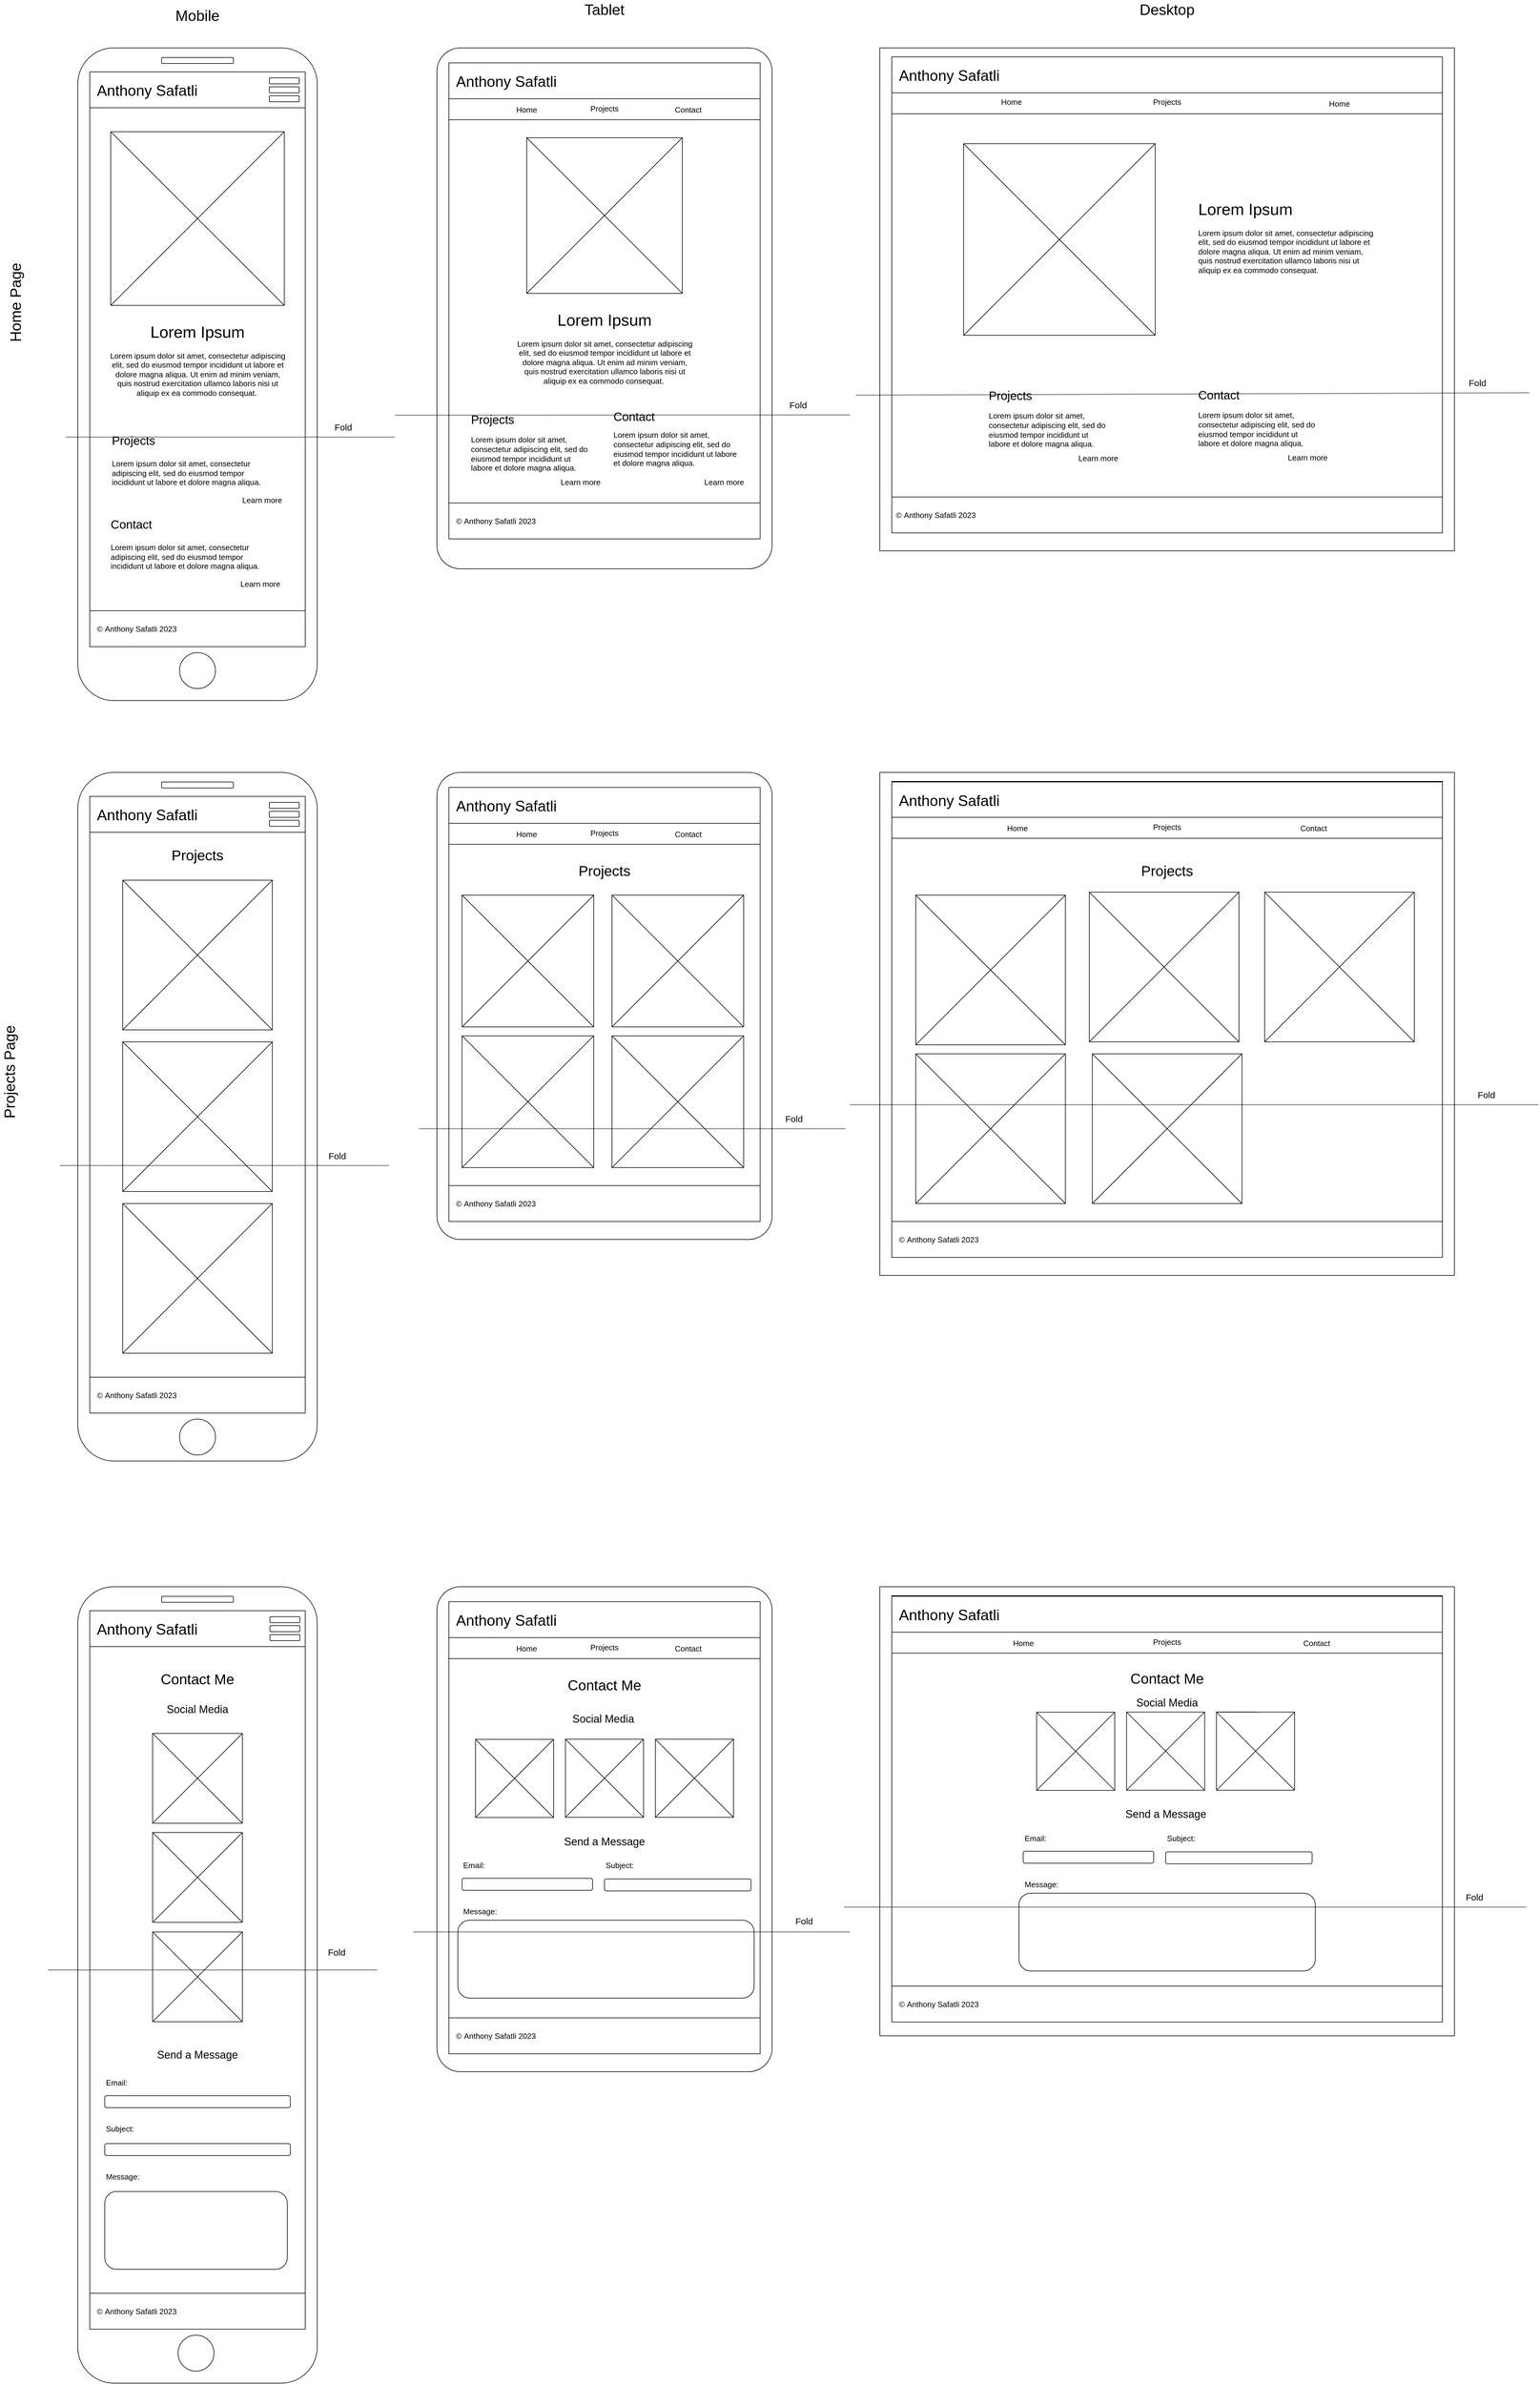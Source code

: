 <mxfile version="20.8.10" type="device" pages="3"><diagram name="Wireframes" id="Phc-XiQwcy1r-4cbZ31Z"><mxGraphModel dx="456" dy="387" grid="1" gridSize="10" guides="1" tooltips="1" connect="1" arrows="1" fold="1" page="1" pageScale="1" pageWidth="3000" pageHeight="4500" background="none" math="0" shadow="0"><root><mxCell id="0"/><mxCell id="1" parent="0"/><mxCell id="WlYREG0-vHRA_CvCnKM_-2" value="" style="rounded=1;whiteSpace=wrap;html=1;" parent="1" vertex="1"><mxGeometry x="370" y="120" width="400" height="1090" as="geometry"/></mxCell><mxCell id="WlYREG0-vHRA_CvCnKM_-3" value="" style="rounded=0;whiteSpace=wrap;html=1;movable=1;resizable=1;rotatable=1;deletable=1;editable=1;connectable=1;" parent="1" vertex="1"><mxGeometry x="390" y="160" width="360" height="960" as="geometry"/></mxCell><mxCell id="WlYREG0-vHRA_CvCnKM_-4" value="" style="ellipse;whiteSpace=wrap;html=1;" parent="1" vertex="1"><mxGeometry x="540" y="1130" width="60" height="60" as="geometry"/></mxCell><mxCell id="LIQHZwl03oLsXxpMmJry-6" value="" style="rounded=0;whiteSpace=wrap;html=1;" parent="1" vertex="1"><mxGeometry x="390" y="160" width="360" height="60" as="geometry"/></mxCell><mxCell id="LIQHZwl03oLsXxpMmJry-7" value="Anthony Safatli" style="text;html=1;strokeColor=none;fillColor=none;align=left;verticalAlign=middle;whiteSpace=wrap;rounded=0;fontSize=25;" parent="1" vertex="1"><mxGeometry x="400" y="160" width="230" height="60" as="geometry"/></mxCell><mxCell id="LIQHZwl03oLsXxpMmJry-9" value="" style="rounded=1;whiteSpace=wrap;html=1;fontSize=25;" parent="1" vertex="1"><mxGeometry x="690" y="170" width="50" height="10" as="geometry"/></mxCell><mxCell id="LIQHZwl03oLsXxpMmJry-10" value="" style="rounded=1;whiteSpace=wrap;html=1;fontSize=25;" parent="1" vertex="1"><mxGeometry x="690" y="185" width="50" height="10" as="geometry"/></mxCell><mxCell id="LIQHZwl03oLsXxpMmJry-11" value="" style="rounded=1;whiteSpace=wrap;html=1;fontSize=25;" parent="1" vertex="1"><mxGeometry x="690" y="200" width="50" height="10" as="geometry"/></mxCell><mxCell id="n7BSRcbKX5eUjJ6UFqmR-4" value="" style="rounded=1;whiteSpace=wrap;html=1;" parent="1" vertex="1"><mxGeometry x="510" y="136" width="120" height="10" as="geometry"/></mxCell><mxCell id="n7BSRcbKX5eUjJ6UFqmR-5" value="" style="whiteSpace=wrap;html=1;aspect=fixed;" parent="1" vertex="1"><mxGeometry x="425" y="260" width="290" height="290" as="geometry"/></mxCell><mxCell id="n7BSRcbKX5eUjJ6UFqmR-6" value="" style="endArrow=none;html=1;rounded=0;entryX=0;entryY=0;entryDx=0;entryDy=0;exitX=1;exitY=1;exitDx=0;exitDy=0;" parent="1" source="n7BSRcbKX5eUjJ6UFqmR-5" target="n7BSRcbKX5eUjJ6UFqmR-5" edge="1"><mxGeometry width="50" height="50" relative="1" as="geometry"><mxPoint x="630" y="410" as="sourcePoint"/><mxPoint x="740" y="420" as="targetPoint"/></mxGeometry></mxCell><mxCell id="n7BSRcbKX5eUjJ6UFqmR-7" value="" style="endArrow=none;html=1;rounded=0;exitX=0;exitY=1;exitDx=0;exitDy=0;entryX=1;entryY=0;entryDx=0;entryDy=0;" parent="1" source="n7BSRcbKX5eUjJ6UFqmR-5" target="n7BSRcbKX5eUjJ6UFqmR-5" edge="1"><mxGeometry width="50" height="50" relative="1" as="geometry"><mxPoint x="690" y="470" as="sourcePoint"/><mxPoint x="740" y="420" as="targetPoint"/></mxGeometry></mxCell><mxCell id="n7BSRcbKX5eUjJ6UFqmR-8" value="Lorem Ipsum" style="text;html=1;strokeColor=none;fillColor=none;align=center;verticalAlign=middle;whiteSpace=wrap;rounded=0;fontSize=27;" parent="1" vertex="1"><mxGeometry x="490" y="580" width="160" height="30" as="geometry"/></mxCell><mxCell id="n7BSRcbKX5eUjJ6UFqmR-9" value="Lorem ipsum dolor sit amet, consectetur adipiscing elit, sed do eiusmod tempor incididunt ut labore et dolore magna aliqua. Ut enim ad minim veniam, quis nostrud exercitation ullamco laboris nisi ut aliquip ex ea commodo consequat.&amp;nbsp;" style="text;html=1;strokeColor=none;fillColor=none;align=center;verticalAlign=middle;whiteSpace=wrap;rounded=0;fontSize=13;" parent="1" vertex="1"><mxGeometry x="422.5" y="620" width="295" height="90" as="geometry"/></mxCell><mxCell id="n7BSRcbKX5eUjJ6UFqmR-13" value="Projects" style="text;html=1;strokeColor=none;fillColor=none;align=left;verticalAlign=middle;whiteSpace=wrap;rounded=0;fontSize=20;" parent="1" vertex="1"><mxGeometry x="425" y="760" width="255" height="30" as="geometry"/></mxCell><mxCell id="n7BSRcbKX5eUjJ6UFqmR-14" value="Lorem ipsum dolor sit amet, consectetur adipiscing elit, sed do eiusmod tempor incididunt ut labore et dolore magna aliqua.&amp;nbsp;" style="text;html=1;strokeColor=none;fillColor=none;align=left;verticalAlign=middle;whiteSpace=wrap;rounded=0;fontSize=13;" parent="1" vertex="1"><mxGeometry x="425" y="800" width="255" height="60" as="geometry"/></mxCell><mxCell id="n7BSRcbKX5eUjJ6UFqmR-15" value="Contact" style="text;html=1;strokeColor=none;fillColor=none;align=left;verticalAlign=middle;whiteSpace=wrap;rounded=0;fontSize=20;" parent="1" vertex="1"><mxGeometry x="422.5" y="900" width="255" height="30" as="geometry"/></mxCell><mxCell id="n7BSRcbKX5eUjJ6UFqmR-16" value="Lorem ipsum dolor sit amet, consectetur adipiscing elit, sed do eiusmod tempor incididunt ut labore et dolore magna aliqua.&amp;nbsp;" style="text;html=1;strokeColor=none;fillColor=none;align=left;verticalAlign=middle;whiteSpace=wrap;rounded=0;fontSize=13;" parent="1" vertex="1"><mxGeometry x="422.5" y="940" width="255" height="60" as="geometry"/></mxCell><mxCell id="n7BSRcbKX5eUjJ6UFqmR-17" value="" style="rounded=0;whiteSpace=wrap;html=1;fontSize=13;" parent="1" vertex="1"><mxGeometry x="390" y="1060" width="360" height="60" as="geometry"/></mxCell><mxCell id="n7BSRcbKX5eUjJ6UFqmR-18" value="©&amp;nbsp;Anthony Safatli 2023&amp;nbsp;" style="text;html=1;strokeColor=none;fillColor=none;align=left;verticalAlign=middle;whiteSpace=wrap;rounded=0;fontSize=13;" parent="1" vertex="1"><mxGeometry x="400" y="1062.5" width="270" height="55" as="geometry"/></mxCell><mxCell id="n7BSRcbKX5eUjJ6UFqmR-19" value="" style="endArrow=none;html=1;rounded=0;fontSize=13;opacity=40;strokeWidth=2;" parent="1" edge="1"><mxGeometry width="50" height="50" relative="1" as="geometry"><mxPoint x="350" y="770" as="sourcePoint"/><mxPoint x="900" y="770" as="targetPoint"/></mxGeometry></mxCell><mxCell id="n7BSRcbKX5eUjJ6UFqmR-20" value="Fold" style="text;html=1;strokeColor=none;fillColor=none;align=left;verticalAlign=bottom;whiteSpace=wrap;rounded=0;fontSize=15;" parent="1" vertex="1"><mxGeometry x="797" y="735" width="60" height="30" as="geometry"/></mxCell><mxCell id="n7BSRcbKX5eUjJ6UFqmR-22" value="" style="rounded=1;whiteSpace=wrap;html=1;fontSize=15;arcSize=7;movable=1;resizable=1;rotatable=1;deletable=1;editable=1;connectable=1;" parent="1" vertex="1"><mxGeometry x="970" y="120" width="560" height="870" as="geometry"/></mxCell><mxCell id="n7BSRcbKX5eUjJ6UFqmR-23" value="" style="rounded=0;whiteSpace=wrap;html=1;fontSize=15;movable=1;resizable=1;rotatable=1;deletable=1;editable=1;connectable=1;" parent="1" vertex="1"><mxGeometry x="990" y="145" width="520" height="795" as="geometry"/></mxCell><mxCell id="n7BSRcbKX5eUjJ6UFqmR-24" value="" style="rounded=0;whiteSpace=wrap;html=1;fontSize=15;" parent="1" vertex="1"><mxGeometry x="990" y="145" width="520" height="60" as="geometry"/></mxCell><mxCell id="n7BSRcbKX5eUjJ6UFqmR-25" value="Anthony Safatli" style="text;html=1;strokeColor=none;fillColor=none;align=left;verticalAlign=middle;whiteSpace=wrap;rounded=0;fontSize=25;" parent="1" vertex="1"><mxGeometry x="1000" y="150" width="220" height="50" as="geometry"/></mxCell><mxCell id="n7BSRcbKX5eUjJ6UFqmR-26" value="" style="rounded=0;whiteSpace=wrap;html=1;fontSize=25;" parent="1" vertex="1"><mxGeometry x="990" y="205" width="520" height="35" as="geometry"/></mxCell><mxCell id="n7BSRcbKX5eUjJ6UFqmR-27" value="Home" style="text;html=1;strokeColor=none;fillColor=none;align=center;verticalAlign=middle;whiteSpace=wrap;rounded=0;fontSize=13;" parent="1" vertex="1"><mxGeometry x="1090" y="207.5" width="60" height="30" as="geometry"/></mxCell><mxCell id="n7BSRcbKX5eUjJ6UFqmR-28" value="Projects" style="text;html=1;strokeColor=none;fillColor=none;align=center;verticalAlign=middle;whiteSpace=wrap;rounded=0;fontSize=13;" parent="1" vertex="1"><mxGeometry x="1220" y="205.5" width="60" height="30" as="geometry"/></mxCell><mxCell id="n7BSRcbKX5eUjJ6UFqmR-29" value="Contact" style="text;html=1;strokeColor=none;fillColor=none;align=center;verticalAlign=middle;whiteSpace=wrap;rounded=0;fontSize=13;" parent="1" vertex="1"><mxGeometry x="1360" y="207.5" width="60" height="30" as="geometry"/></mxCell><mxCell id="n7BSRcbKX5eUjJ6UFqmR-32" value="" style="whiteSpace=wrap;html=1;aspect=fixed;fontSize=13;" parent="1" vertex="1"><mxGeometry x="1120" y="270" width="260" height="260" as="geometry"/></mxCell><mxCell id="n7BSRcbKX5eUjJ6UFqmR-33" value="" style="endArrow=none;html=1;rounded=0;strokeWidth=1;fontSize=13;entryX=1;entryY=0;entryDx=0;entryDy=0;exitX=0;exitY=1;exitDx=0;exitDy=0;" parent="1" source="n7BSRcbKX5eUjJ6UFqmR-32" target="n7BSRcbKX5eUjJ6UFqmR-32" edge="1"><mxGeometry width="50" height="50" relative="1" as="geometry"><mxPoint x="1050" y="620" as="sourcePoint"/><mxPoint x="1100" y="570" as="targetPoint"/></mxGeometry></mxCell><mxCell id="n7BSRcbKX5eUjJ6UFqmR-34" value="" style="endArrow=none;html=1;rounded=0;strokeWidth=1;fontSize=13;entryX=0;entryY=0;entryDx=0;entryDy=0;exitX=1;exitY=1;exitDx=0;exitDy=0;" parent="1" source="n7BSRcbKX5eUjJ6UFqmR-32" target="n7BSRcbKX5eUjJ6UFqmR-32" edge="1"><mxGeometry width="50" height="50" relative="1" as="geometry"><mxPoint x="1050" y="620" as="sourcePoint"/><mxPoint x="1100" y="570" as="targetPoint"/></mxGeometry></mxCell><mxCell id="n7BSRcbKX5eUjJ6UFqmR-35" value="Lorem Ipsum" style="text;html=1;strokeColor=none;fillColor=none;align=center;verticalAlign=middle;whiteSpace=wrap;rounded=0;fontSize=27;" parent="1" vertex="1"><mxGeometry x="1170" y="560" width="160" height="30" as="geometry"/></mxCell><mxCell id="n7BSRcbKX5eUjJ6UFqmR-36" value="Lorem ipsum dolor sit amet, consectetur adipiscing elit, sed do eiusmod tempor incididunt ut labore et dolore magna aliqua. Ut enim ad minim veniam, quis nostrud exercitation ullamco laboris nisi ut aliquip ex ea commodo consequat.&amp;nbsp;" style="text;html=1;strokeColor=none;fillColor=none;align=center;verticalAlign=middle;whiteSpace=wrap;rounded=0;fontSize=13;" parent="1" vertex="1"><mxGeometry x="1102.5" y="600" width="295" height="90" as="geometry"/></mxCell><mxCell id="n7BSRcbKX5eUjJ6UFqmR-38" value="Projects" style="text;html=1;strokeColor=none;fillColor=none;align=left;verticalAlign=middle;whiteSpace=wrap;rounded=0;fontSize=20;" parent="1" vertex="1"><mxGeometry x="1025" y="725" width="205" height="30" as="geometry"/></mxCell><mxCell id="n7BSRcbKX5eUjJ6UFqmR-39" value="Lorem ipsum dolor sit amet, consectetur adipiscing elit, sed do eiusmod tempor incididunt ut labore et dolore magna aliqua.&amp;nbsp;" style="text;html=1;strokeColor=none;fillColor=none;align=left;verticalAlign=middle;whiteSpace=wrap;rounded=0;fontSize=13;" parent="1" vertex="1"><mxGeometry x="1025" y="770" width="205" height="55" as="geometry"/></mxCell><mxCell id="n7BSRcbKX5eUjJ6UFqmR-40" value="Contact" style="text;html=1;strokeColor=none;fillColor=none;align=left;verticalAlign=middle;whiteSpace=wrap;rounded=0;fontSize=20;" parent="1" vertex="1"><mxGeometry x="1262.5" y="720" width="207.5" height="30" as="geometry"/></mxCell><mxCell id="n7BSRcbKX5eUjJ6UFqmR-41" value="Lorem ipsum dolor sit amet, consectetur adipiscing elit, sed do eiusmod tempor incididunt ut labore et dolore magna aliqua.&amp;nbsp;" style="text;html=1;strokeColor=none;fillColor=none;align=left;verticalAlign=middle;whiteSpace=wrap;rounded=0;fontSize=13;" parent="1" vertex="1"><mxGeometry x="1262.5" y="760" width="207.5" height="60" as="geometry"/></mxCell><mxCell id="n7BSRcbKX5eUjJ6UFqmR-42" value="" style="rounded=0;whiteSpace=wrap;html=1;fontSize=13;" parent="1" vertex="1"><mxGeometry x="990" y="880" width="520" height="60" as="geometry"/></mxCell><mxCell id="n7BSRcbKX5eUjJ6UFqmR-43" value="©&amp;nbsp;Anthony Safatli 2023&amp;nbsp;" style="text;html=1;strokeColor=none;fillColor=none;align=left;verticalAlign=middle;whiteSpace=wrap;rounded=0;fontSize=13;" parent="1" vertex="1"><mxGeometry x="1000" y="882.5" width="270" height="55" as="geometry"/></mxCell><mxCell id="n7BSRcbKX5eUjJ6UFqmR-44" value="" style="endArrow=none;html=1;rounded=0;fontSize=13;opacity=40;strokeWidth=2;" parent="1" edge="1"><mxGeometry width="50" height="50" relative="1" as="geometry"><mxPoint x="900" y="733.5" as="sourcePoint"/><mxPoint x="1660" y="733" as="targetPoint"/></mxGeometry></mxCell><mxCell id="n7BSRcbKX5eUjJ6UFqmR-45" value="Fold" style="text;html=1;strokeColor=none;fillColor=none;align=left;verticalAlign=bottom;whiteSpace=wrap;rounded=0;fontSize=15;" parent="1" vertex="1"><mxGeometry x="1557" y="698" width="60" height="30" as="geometry"/></mxCell><mxCell id="n7BSRcbKX5eUjJ6UFqmR-46" value="Learn more" style="text;html=1;strokeColor=none;fillColor=none;align=center;verticalAlign=middle;whiteSpace=wrap;rounded=0;fontSize=13;" parent="1" vertex="1"><mxGeometry x="637.5" y="860" width="80" height="30" as="geometry"/></mxCell><mxCell id="n7BSRcbKX5eUjJ6UFqmR-47" value="Learn more" style="text;html=1;strokeColor=none;fillColor=none;align=center;verticalAlign=middle;whiteSpace=wrap;rounded=0;fontSize=13;" parent="1" vertex="1"><mxGeometry x="635" y="1000" width="80" height="30" as="geometry"/></mxCell><mxCell id="n7BSRcbKX5eUjJ6UFqmR-48" value="Learn more" style="text;html=1;strokeColor=none;fillColor=none;align=center;verticalAlign=middle;whiteSpace=wrap;rounded=0;fontSize=13;" parent="1" vertex="1"><mxGeometry x="1170" y="830" width="80" height="30" as="geometry"/></mxCell><mxCell id="n7BSRcbKX5eUjJ6UFqmR-49" value="Learn more" style="text;html=1;strokeColor=none;fillColor=none;align=center;verticalAlign=middle;whiteSpace=wrap;rounded=0;fontSize=13;" parent="1" vertex="1"><mxGeometry x="1410" y="830" width="80" height="30" as="geometry"/></mxCell><mxCell id="n7BSRcbKX5eUjJ6UFqmR-51" value="Mobile" style="text;html=1;strokeColor=none;fillColor=none;align=center;verticalAlign=middle;whiteSpace=wrap;rounded=0;fontSize=25;" parent="1" vertex="1"><mxGeometry x="540" y="50" width="60" height="30" as="geometry"/></mxCell><mxCell id="n7BSRcbKX5eUjJ6UFqmR-52" value="Tablet" style="text;html=1;strokeColor=none;fillColor=none;align=center;verticalAlign=middle;whiteSpace=wrap;rounded=0;fontSize=25;" parent="1" vertex="1"><mxGeometry x="1220" y="40" width="60" height="30" as="geometry"/></mxCell><mxCell id="n7BSRcbKX5eUjJ6UFqmR-53" value="" style="rounded=0;whiteSpace=wrap;html=1;fontSize=25;" parent="1" vertex="1"><mxGeometry x="1710" y="120" width="960" height="840" as="geometry"/></mxCell><mxCell id="n7BSRcbKX5eUjJ6UFqmR-54" value="" style="rounded=0;whiteSpace=wrap;html=1;fontSize=25;" parent="1" vertex="1"><mxGeometry x="1730" y="135" width="920" height="795" as="geometry"/></mxCell><mxCell id="n7BSRcbKX5eUjJ6UFqmR-56" value="" style="rounded=0;whiteSpace=wrap;html=1;fontSize=25;" parent="1" vertex="1"><mxGeometry x="1730" y="135" width="920" height="60" as="geometry"/></mxCell><mxCell id="n7BSRcbKX5eUjJ6UFqmR-57" value="Anthony Safatli" style="text;html=1;strokeColor=none;fillColor=none;align=left;verticalAlign=middle;whiteSpace=wrap;rounded=0;fontSize=25;" parent="1" vertex="1"><mxGeometry x="1740" y="150" width="260" height="30" as="geometry"/></mxCell><mxCell id="n7BSRcbKX5eUjJ6UFqmR-59" value="" style="rounded=0;whiteSpace=wrap;html=1;fontSize=25;" parent="1" vertex="1"><mxGeometry x="1730" y="195" width="920" height="35" as="geometry"/></mxCell><mxCell id="n7BSRcbKX5eUjJ6UFqmR-60" value="Projects" style="text;html=1;strokeColor=none;fillColor=none;align=center;verticalAlign=middle;whiteSpace=wrap;rounded=0;fontSize=13;" parent="1" vertex="1"><mxGeometry x="2160" y="195" width="60" height="30" as="geometry"/></mxCell><mxCell id="n7BSRcbKX5eUjJ6UFqmR-61" value="Home" style="text;html=1;strokeColor=none;fillColor=none;align=center;verticalAlign=middle;whiteSpace=wrap;rounded=0;fontSize=13;" parent="1" vertex="1"><mxGeometry x="1900" y="195" width="60" height="30" as="geometry"/></mxCell><mxCell id="n7BSRcbKX5eUjJ6UFqmR-62" value="Home" style="text;html=1;strokeColor=none;fillColor=none;align=center;verticalAlign=middle;whiteSpace=wrap;rounded=0;fontSize=13;" parent="1" vertex="1"><mxGeometry x="2447.5" y="197.5" width="60" height="30" as="geometry"/></mxCell><mxCell id="n7BSRcbKX5eUjJ6UFqmR-65" value="" style="whiteSpace=wrap;html=1;aspect=fixed;fontSize=25;" parent="1" vertex="1"><mxGeometry x="1850" y="280" width="320" height="320" as="geometry"/></mxCell><mxCell id="n7BSRcbKX5eUjJ6UFqmR-66" value="" style="endArrow=none;html=1;rounded=0;strokeWidth=1;fontSize=25;exitX=0;exitY=0;exitDx=0;exitDy=0;entryX=1;entryY=1;entryDx=0;entryDy=0;" parent="1" source="n7BSRcbKX5eUjJ6UFqmR-65" target="n7BSRcbKX5eUjJ6UFqmR-65" edge="1"><mxGeometry width="50" height="50" relative="1" as="geometry"><mxPoint x="2150" y="490" as="sourcePoint"/><mxPoint x="2200" y="440" as="targetPoint"/></mxGeometry></mxCell><mxCell id="n7BSRcbKX5eUjJ6UFqmR-67" value="" style="endArrow=none;html=1;rounded=0;strokeWidth=1;fontSize=25;exitX=0;exitY=1;exitDx=0;exitDy=0;entryX=1;entryY=0;entryDx=0;entryDy=0;" parent="1" source="n7BSRcbKX5eUjJ6UFqmR-65" target="n7BSRcbKX5eUjJ6UFqmR-65" edge="1"><mxGeometry width="50" height="50" relative="1" as="geometry"><mxPoint x="2150" y="490" as="sourcePoint"/><mxPoint x="2200" y="440" as="targetPoint"/></mxGeometry></mxCell><mxCell id="n7BSRcbKX5eUjJ6UFqmR-68" value="Lorem Ipsum" style="text;html=1;strokeColor=none;fillColor=none;align=left;verticalAlign=middle;whiteSpace=wrap;rounded=0;fontSize=27;" parent="1" vertex="1"><mxGeometry x="2240" y="375" width="160" height="30" as="geometry"/></mxCell><mxCell id="n7BSRcbKX5eUjJ6UFqmR-69" value="Lorem ipsum dolor sit amet, consectetur adipiscing elit, sed do eiusmod tempor incididunt ut labore et dolore magna aliqua. Ut enim ad minim veniam, quis nostrud exercitation ullamco laboris nisi ut aliquip ex ea commodo consequat.&amp;nbsp;" style="text;html=1;strokeColor=none;fillColor=none;align=left;verticalAlign=middle;whiteSpace=wrap;rounded=0;fontSize=13;" parent="1" vertex="1"><mxGeometry x="2240" y="415" width="295" height="90" as="geometry"/></mxCell><mxCell id="n7BSRcbKX5eUjJ6UFqmR-70" value="Projects" style="text;html=1;strokeColor=none;fillColor=none;align=left;verticalAlign=middle;whiteSpace=wrap;rounded=0;fontSize=20;" parent="1" vertex="1"><mxGeometry x="1890" y="685" width="205" height="30" as="geometry"/></mxCell><mxCell id="n7BSRcbKX5eUjJ6UFqmR-71" value="Lorem ipsum dolor sit amet, consectetur adipiscing elit, sed do eiusmod tempor incididunt ut labore et dolore magna aliqua.&amp;nbsp;" style="text;html=1;strokeColor=none;fillColor=none;align=left;verticalAlign=middle;whiteSpace=wrap;rounded=0;fontSize=13;" parent="1" vertex="1"><mxGeometry x="1890" y="730" width="205" height="55" as="geometry"/></mxCell><mxCell id="n7BSRcbKX5eUjJ6UFqmR-72" value="Learn more" style="text;html=1;strokeColor=none;fillColor=none;align=center;verticalAlign=middle;whiteSpace=wrap;rounded=0;fontSize=13;" parent="1" vertex="1"><mxGeometry x="2035" y="790" width="80" height="30" as="geometry"/></mxCell><mxCell id="n7BSRcbKX5eUjJ6UFqmR-74" value="Contact" style="text;html=1;strokeColor=none;fillColor=none;align=left;verticalAlign=middle;whiteSpace=wrap;rounded=0;fontSize=20;" parent="1" vertex="1"><mxGeometry x="2240" y="684" width="205" height="30" as="geometry"/></mxCell><mxCell id="n7BSRcbKX5eUjJ6UFqmR-75" value="Lorem ipsum dolor sit amet, consectetur adipiscing elit, sed do eiusmod tempor incididunt ut labore et dolore magna aliqua.&amp;nbsp;" style="text;html=1;strokeColor=none;fillColor=none;align=left;verticalAlign=middle;whiteSpace=wrap;rounded=0;fontSize=13;" parent="1" vertex="1"><mxGeometry x="2240" y="729" width="205" height="55" as="geometry"/></mxCell><mxCell id="n7BSRcbKX5eUjJ6UFqmR-76" value="Learn more" style="text;html=1;strokeColor=none;fillColor=none;align=center;verticalAlign=middle;whiteSpace=wrap;rounded=0;fontSize=13;" parent="1" vertex="1"><mxGeometry x="2385" y="789" width="80" height="30" as="geometry"/></mxCell><mxCell id="n7BSRcbKX5eUjJ6UFqmR-77" value="" style="rounded=0;whiteSpace=wrap;html=1;fontSize=13;" parent="1" vertex="1"><mxGeometry x="1730" y="870" width="920" height="60" as="geometry"/></mxCell><mxCell id="n7BSRcbKX5eUjJ6UFqmR-78" value="©&amp;nbsp;Anthony Safatli 2023&amp;nbsp;" style="text;html=1;strokeColor=none;fillColor=none;align=left;verticalAlign=middle;whiteSpace=wrap;rounded=0;fontSize=13;" parent="1" vertex="1"><mxGeometry x="1735" y="872.5" width="270" height="55" as="geometry"/></mxCell><mxCell id="n7BSRcbKX5eUjJ6UFqmR-79" value="" style="endArrow=none;html=1;rounded=0;fontSize=13;opacity=40;strokeWidth=2;" parent="1" edge="1"><mxGeometry width="50" height="50" relative="1" as="geometry"><mxPoint x="1670" y="700" as="sourcePoint"/><mxPoint x="2795" y="696" as="targetPoint"/></mxGeometry></mxCell><mxCell id="n7BSRcbKX5eUjJ6UFqmR-80" value="Fold" style="text;html=1;strokeColor=none;fillColor=none;align=left;verticalAlign=bottom;whiteSpace=wrap;rounded=0;fontSize=15;" parent="1" vertex="1"><mxGeometry x="2692" y="661" width="60" height="30" as="geometry"/></mxCell><mxCell id="n7BSRcbKX5eUjJ6UFqmR-81" value="Desktop" style="text;html=1;strokeColor=none;fillColor=none;align=center;verticalAlign=middle;whiteSpace=wrap;rounded=0;fontSize=25;" parent="1" vertex="1"><mxGeometry x="2160" y="40" width="60" height="30" as="geometry"/></mxCell><mxCell id="n7BSRcbKX5eUjJ6UFqmR-82" value="Home Page" style="text;html=1;strokeColor=none;fillColor=none;align=center;verticalAlign=middle;whiteSpace=wrap;rounded=0;fontSize=25;rotation=-90;" parent="1" vertex="1"><mxGeometry x="150" y="530" width="230" height="30" as="geometry"/></mxCell><mxCell id="n7BSRcbKX5eUjJ6UFqmR-84" value="" style="rounded=1;whiteSpace=wrap;html=1;" parent="1" vertex="1"><mxGeometry x="370" y="1330" width="400" height="1150" as="geometry"/></mxCell><mxCell id="n7BSRcbKX5eUjJ6UFqmR-85" value="" style="rounded=0;whiteSpace=wrap;html=1;" parent="1" vertex="1"><mxGeometry x="390" y="1370" width="360" height="1030" as="geometry"/></mxCell><mxCell id="n7BSRcbKX5eUjJ6UFqmR-86" value="" style="ellipse;whiteSpace=wrap;html=1;" parent="1" vertex="1"><mxGeometry x="540" y="2410" width="60" height="60" as="geometry"/></mxCell><mxCell id="n7BSRcbKX5eUjJ6UFqmR-87" value="" style="rounded=1;whiteSpace=wrap;html=1;" parent="1" vertex="1"><mxGeometry x="510" y="1346" width="120" height="10" as="geometry"/></mxCell><mxCell id="n7BSRcbKX5eUjJ6UFqmR-88" value="" style="rounded=0;whiteSpace=wrap;html=1;" parent="1" vertex="1"><mxGeometry x="390" y="1370" width="360" height="60" as="geometry"/></mxCell><mxCell id="n7BSRcbKX5eUjJ6UFqmR-89" value="Anthony Safatli" style="text;html=1;strokeColor=none;fillColor=none;align=left;verticalAlign=middle;whiteSpace=wrap;rounded=0;fontSize=25;" parent="1" vertex="1"><mxGeometry x="400" y="1370" width="230" height="60" as="geometry"/></mxCell><mxCell id="n7BSRcbKX5eUjJ6UFqmR-90" value="" style="rounded=1;whiteSpace=wrap;html=1;fontSize=25;" parent="1" vertex="1"><mxGeometry x="690" y="1380" width="50" height="10" as="geometry"/></mxCell><mxCell id="n7BSRcbKX5eUjJ6UFqmR-91" value="" style="rounded=1;whiteSpace=wrap;html=1;fontSize=25;" parent="1" vertex="1"><mxGeometry x="690" y="1395" width="50" height="10" as="geometry"/></mxCell><mxCell id="n7BSRcbKX5eUjJ6UFqmR-92" value="" style="rounded=1;whiteSpace=wrap;html=1;fontSize=25;" parent="1" vertex="1"><mxGeometry x="690" y="1410" width="50" height="10" as="geometry"/></mxCell><mxCell id="n7BSRcbKX5eUjJ6UFqmR-93" value="Projects Page" style="text;html=1;strokeColor=none;fillColor=none;align=center;verticalAlign=middle;whiteSpace=wrap;rounded=0;fontSize=25;rotation=-90;" parent="1" vertex="1"><mxGeometry x="140" y="1815" width="230" height="30" as="geometry"/></mxCell><mxCell id="n7BSRcbKX5eUjJ6UFqmR-95" value="" style="whiteSpace=wrap;html=1;aspect=fixed;" parent="1" vertex="1"><mxGeometry x="445" y="1510" width="250" height="250" as="geometry"/></mxCell><mxCell id="n7BSRcbKX5eUjJ6UFqmR-96" value="" style="endArrow=none;html=1;rounded=0;exitX=0;exitY=0;exitDx=0;exitDy=0;entryX=1;entryY=1;entryDx=0;entryDy=0;" parent="1" source="n7BSRcbKX5eUjJ6UFqmR-95" target="n7BSRcbKX5eUjJ6UFqmR-95" edge="1"><mxGeometry width="50" height="50" relative="1" as="geometry"><mxPoint x="780" y="1960" as="sourcePoint"/><mxPoint x="830" y="1910" as="targetPoint"/></mxGeometry></mxCell><mxCell id="n7BSRcbKX5eUjJ6UFqmR-97" value="" style="endArrow=none;html=1;rounded=0;exitX=1;exitY=0;exitDx=0;exitDy=0;entryX=0;entryY=1;entryDx=0;entryDy=0;" parent="1" source="n7BSRcbKX5eUjJ6UFqmR-95" target="n7BSRcbKX5eUjJ6UFqmR-95" edge="1"><mxGeometry width="50" height="50" relative="1" as="geometry"><mxPoint x="780" y="1960" as="sourcePoint"/><mxPoint x="830" y="1910" as="targetPoint"/></mxGeometry></mxCell><mxCell id="n7BSRcbKX5eUjJ6UFqmR-105" value="" style="whiteSpace=wrap;html=1;aspect=fixed;" parent="1" vertex="1"><mxGeometry x="445.0" y="1780" width="250" height="250" as="geometry"/></mxCell><mxCell id="n7BSRcbKX5eUjJ6UFqmR-106" value="" style="endArrow=none;html=1;rounded=0;exitX=0;exitY=0;exitDx=0;exitDy=0;entryX=1;entryY=1;entryDx=0;entryDy=0;" parent="1" source="n7BSRcbKX5eUjJ6UFqmR-105" target="n7BSRcbKX5eUjJ6UFqmR-105" edge="1"><mxGeometry width="50" height="50" relative="1" as="geometry"><mxPoint x="780.0" y="2230" as="sourcePoint"/><mxPoint x="830.0" y="2180" as="targetPoint"/></mxGeometry></mxCell><mxCell id="n7BSRcbKX5eUjJ6UFqmR-107" value="" style="endArrow=none;html=1;rounded=0;exitX=1;exitY=0;exitDx=0;exitDy=0;entryX=0;entryY=1;entryDx=0;entryDy=0;" parent="1" source="n7BSRcbKX5eUjJ6UFqmR-105" target="n7BSRcbKX5eUjJ6UFqmR-105" edge="1"><mxGeometry width="50" height="50" relative="1" as="geometry"><mxPoint x="780.0" y="2230" as="sourcePoint"/><mxPoint x="830.0" y="2180" as="targetPoint"/></mxGeometry></mxCell><mxCell id="n7BSRcbKX5eUjJ6UFqmR-108" value="" style="whiteSpace=wrap;html=1;aspect=fixed;" parent="1" vertex="1"><mxGeometry x="445.0" y="2050" width="250" height="250" as="geometry"/></mxCell><mxCell id="n7BSRcbKX5eUjJ6UFqmR-109" value="" style="endArrow=none;html=1;rounded=0;exitX=0;exitY=0;exitDx=0;exitDy=0;entryX=1;entryY=1;entryDx=0;entryDy=0;" parent="1" source="n7BSRcbKX5eUjJ6UFqmR-108" target="n7BSRcbKX5eUjJ6UFqmR-108" edge="1"><mxGeometry width="50" height="50" relative="1" as="geometry"><mxPoint x="780.0" y="2500" as="sourcePoint"/><mxPoint x="830.0" y="2450" as="targetPoint"/></mxGeometry></mxCell><mxCell id="n7BSRcbKX5eUjJ6UFqmR-110" value="" style="endArrow=none;html=1;rounded=0;exitX=1;exitY=0;exitDx=0;exitDy=0;entryX=0;entryY=1;entryDx=0;entryDy=0;" parent="1" source="n7BSRcbKX5eUjJ6UFqmR-108" target="n7BSRcbKX5eUjJ6UFqmR-108" edge="1"><mxGeometry width="50" height="50" relative="1" as="geometry"><mxPoint x="780.0" y="2500" as="sourcePoint"/><mxPoint x="830.0" y="2450" as="targetPoint"/></mxGeometry></mxCell><mxCell id="n7BSRcbKX5eUjJ6UFqmR-111" value="" style="rounded=0;whiteSpace=wrap;html=1;fontSize=13;" parent="1" vertex="1"><mxGeometry x="390" y="2340" width="360" height="60" as="geometry"/></mxCell><mxCell id="n7BSRcbKX5eUjJ6UFqmR-112" value="©&amp;nbsp;Anthony Safatli 2023&amp;nbsp;" style="text;html=1;strokeColor=none;fillColor=none;align=left;verticalAlign=middle;whiteSpace=wrap;rounded=0;fontSize=13;" parent="1" vertex="1"><mxGeometry x="400" y="2342.5" width="270" height="55" as="geometry"/></mxCell><mxCell id="n7BSRcbKX5eUjJ6UFqmR-113" value="" style="rounded=1;whiteSpace=wrap;html=1;fontSize=15;arcSize=7;movable=1;resizable=1;rotatable=1;deletable=1;editable=1;connectable=1;" parent="1" vertex="1"><mxGeometry x="970" y="1330" width="560" height="780" as="geometry"/></mxCell><mxCell id="n7BSRcbKX5eUjJ6UFqmR-114" value="" style="rounded=0;whiteSpace=wrap;html=1;fontSize=15;movable=1;resizable=1;rotatable=1;deletable=1;editable=1;connectable=1;" parent="1" vertex="1"><mxGeometry x="990" y="1355" width="520" height="725" as="geometry"/></mxCell><mxCell id="n7BSRcbKX5eUjJ6UFqmR-115" value="" style="rounded=0;whiteSpace=wrap;html=1;" parent="1" vertex="1"><mxGeometry x="990" y="1355" width="520" height="60" as="geometry"/></mxCell><mxCell id="n7BSRcbKX5eUjJ6UFqmR-116" value="Anthony Safatli" style="text;html=1;strokeColor=none;fillColor=none;align=left;verticalAlign=middle;whiteSpace=wrap;rounded=0;fontSize=25;" parent="1" vertex="1"><mxGeometry x="1000" y="1355" width="230" height="60" as="geometry"/></mxCell><mxCell id="n7BSRcbKX5eUjJ6UFqmR-117" value="" style="rounded=0;whiteSpace=wrap;html=1;fontSize=25;" parent="1" vertex="1"><mxGeometry x="990" y="1415" width="520" height="35" as="geometry"/></mxCell><mxCell id="n7BSRcbKX5eUjJ6UFqmR-118" value="Home" style="text;html=1;strokeColor=none;fillColor=none;align=center;verticalAlign=middle;whiteSpace=wrap;rounded=0;fontSize=13;" parent="1" vertex="1"><mxGeometry x="1090" y="1417.5" width="60" height="30" as="geometry"/></mxCell><mxCell id="n7BSRcbKX5eUjJ6UFqmR-119" value="Projects" style="text;html=1;strokeColor=none;fillColor=none;align=center;verticalAlign=middle;whiteSpace=wrap;rounded=0;fontSize=13;" parent="1" vertex="1"><mxGeometry x="1220" y="1415.5" width="60" height="30" as="geometry"/></mxCell><mxCell id="n7BSRcbKX5eUjJ6UFqmR-120" value="Contact" style="text;html=1;strokeColor=none;fillColor=none;align=center;verticalAlign=middle;whiteSpace=wrap;rounded=0;fontSize=13;" parent="1" vertex="1"><mxGeometry x="1360" y="1417.5" width="60" height="30" as="geometry"/></mxCell><mxCell id="n7BSRcbKX5eUjJ6UFqmR-121" value="Projects" style="text;html=1;strokeColor=none;fillColor=none;align=center;verticalAlign=middle;whiteSpace=wrap;rounded=0;fontSize=24;" parent="1" vertex="1"><mxGeometry x="485" y="1453.5" width="170" height="30" as="geometry"/></mxCell><mxCell id="n7BSRcbKX5eUjJ6UFqmR-122" value="Projects" style="text;html=1;strokeColor=none;fillColor=none;align=center;verticalAlign=middle;whiteSpace=wrap;rounded=0;fontSize=24;" parent="1" vertex="1"><mxGeometry x="1165" y="1480" width="170" height="30" as="geometry"/></mxCell><mxCell id="n7BSRcbKX5eUjJ6UFqmR-123" value="" style="whiteSpace=wrap;html=1;aspect=fixed;" parent="1" vertex="1"><mxGeometry x="1012" y="1535" width="220" height="220" as="geometry"/></mxCell><mxCell id="n7BSRcbKX5eUjJ6UFqmR-124" value="" style="endArrow=none;html=1;rounded=0;exitX=0;exitY=0;exitDx=0;exitDy=0;entryX=1;entryY=1;entryDx=0;entryDy=0;" parent="1" source="n7BSRcbKX5eUjJ6UFqmR-123" target="n7BSRcbKX5eUjJ6UFqmR-123" edge="1"><mxGeometry width="50" height="50" relative="1" as="geometry"><mxPoint x="1338.0" y="1980" as="sourcePoint"/><mxPoint x="1388.0" y="1930" as="targetPoint"/></mxGeometry></mxCell><mxCell id="n7BSRcbKX5eUjJ6UFqmR-125" value="" style="endArrow=none;html=1;rounded=0;exitX=1;exitY=0;exitDx=0;exitDy=0;entryX=0;entryY=1;entryDx=0;entryDy=0;" parent="1" source="n7BSRcbKX5eUjJ6UFqmR-123" target="n7BSRcbKX5eUjJ6UFqmR-123" edge="1"><mxGeometry width="50" height="50" relative="1" as="geometry"><mxPoint x="1338.0" y="1980" as="sourcePoint"/><mxPoint x="1388.0" y="1930" as="targetPoint"/></mxGeometry></mxCell><mxCell id="n7BSRcbKX5eUjJ6UFqmR-144" value="" style="rounded=0;whiteSpace=wrap;html=1;fontSize=13;" parent="1" vertex="1"><mxGeometry x="990" y="2020" width="520" height="60" as="geometry"/></mxCell><mxCell id="n7BSRcbKX5eUjJ6UFqmR-145" value="©&amp;nbsp;Anthony Safatli 2023&amp;nbsp;" style="text;html=1;strokeColor=none;fillColor=none;align=left;verticalAlign=middle;whiteSpace=wrap;rounded=0;fontSize=13;" parent="1" vertex="1"><mxGeometry x="1000" y="2022.5" width="270" height="55" as="geometry"/></mxCell><mxCell id="n7BSRcbKX5eUjJ6UFqmR-146" value="" style="whiteSpace=wrap;html=1;aspect=fixed;" parent="1" vertex="1"><mxGeometry x="1262.5" y="1535" width="220" height="220" as="geometry"/></mxCell><mxCell id="n7BSRcbKX5eUjJ6UFqmR-147" value="" style="endArrow=none;html=1;rounded=0;exitX=0;exitY=0;exitDx=0;exitDy=0;entryX=1;entryY=1;entryDx=0;entryDy=0;" parent="1" source="n7BSRcbKX5eUjJ6UFqmR-146" target="n7BSRcbKX5eUjJ6UFqmR-146" edge="1"><mxGeometry width="50" height="50" relative="1" as="geometry"><mxPoint x="1588.5" y="1980" as="sourcePoint"/><mxPoint x="1638.5" y="1930" as="targetPoint"/></mxGeometry></mxCell><mxCell id="n7BSRcbKX5eUjJ6UFqmR-148" value="" style="endArrow=none;html=1;rounded=0;exitX=1;exitY=0;exitDx=0;exitDy=0;entryX=0;entryY=1;entryDx=0;entryDy=0;" parent="1" source="n7BSRcbKX5eUjJ6UFqmR-146" target="n7BSRcbKX5eUjJ6UFqmR-146" edge="1"><mxGeometry width="50" height="50" relative="1" as="geometry"><mxPoint x="1588.5" y="1980" as="sourcePoint"/><mxPoint x="1638.5" y="1930" as="targetPoint"/></mxGeometry></mxCell><mxCell id="n7BSRcbKX5eUjJ6UFqmR-149" value="" style="whiteSpace=wrap;html=1;aspect=fixed;" parent="1" vertex="1"><mxGeometry x="1262.5" y="1770" width="220" height="220" as="geometry"/></mxCell><mxCell id="n7BSRcbKX5eUjJ6UFqmR-150" value="" style="endArrow=none;html=1;rounded=0;exitX=0;exitY=0;exitDx=0;exitDy=0;entryX=1;entryY=1;entryDx=0;entryDy=0;" parent="1" source="n7BSRcbKX5eUjJ6UFqmR-149" target="n7BSRcbKX5eUjJ6UFqmR-149" edge="1"><mxGeometry width="50" height="50" relative="1" as="geometry"><mxPoint x="1588.5" y="2215" as="sourcePoint"/><mxPoint x="1638.5" y="2165" as="targetPoint"/></mxGeometry></mxCell><mxCell id="n7BSRcbKX5eUjJ6UFqmR-151" value="" style="endArrow=none;html=1;rounded=0;exitX=1;exitY=0;exitDx=0;exitDy=0;entryX=0;entryY=1;entryDx=0;entryDy=0;" parent="1" source="n7BSRcbKX5eUjJ6UFqmR-149" target="n7BSRcbKX5eUjJ6UFqmR-149" edge="1"><mxGeometry width="50" height="50" relative="1" as="geometry"><mxPoint x="1588.5" y="2215" as="sourcePoint"/><mxPoint x="1638.5" y="2165" as="targetPoint"/></mxGeometry></mxCell><mxCell id="n7BSRcbKX5eUjJ6UFqmR-152" value="" style="whiteSpace=wrap;html=1;aspect=fixed;" parent="1" vertex="1"><mxGeometry x="1012" y="1770" width="220" height="220" as="geometry"/></mxCell><mxCell id="n7BSRcbKX5eUjJ6UFqmR-153" value="" style="endArrow=none;html=1;rounded=0;exitX=0;exitY=0;exitDx=0;exitDy=0;entryX=1;entryY=1;entryDx=0;entryDy=0;" parent="1" source="n7BSRcbKX5eUjJ6UFqmR-152" target="n7BSRcbKX5eUjJ6UFqmR-152" edge="1"><mxGeometry width="50" height="50" relative="1" as="geometry"><mxPoint x="1338.0" y="2215" as="sourcePoint"/><mxPoint x="1388.0" y="2165" as="targetPoint"/></mxGeometry></mxCell><mxCell id="n7BSRcbKX5eUjJ6UFqmR-154" value="" style="endArrow=none;html=1;rounded=0;exitX=1;exitY=0;exitDx=0;exitDy=0;entryX=0;entryY=1;entryDx=0;entryDy=0;" parent="1" source="n7BSRcbKX5eUjJ6UFqmR-152" target="n7BSRcbKX5eUjJ6UFqmR-152" edge="1"><mxGeometry width="50" height="50" relative="1" as="geometry"><mxPoint x="1338.0" y="2215" as="sourcePoint"/><mxPoint x="1388.0" y="2165" as="targetPoint"/></mxGeometry></mxCell><mxCell id="n7BSRcbKX5eUjJ6UFqmR-155" value="" style="rounded=0;whiteSpace=wrap;html=1;fontSize=25;" parent="1" vertex="1"><mxGeometry x="1710" y="1330" width="960" height="840" as="geometry"/></mxCell><mxCell id="n7BSRcbKX5eUjJ6UFqmR-156" value="" style="rounded=0;whiteSpace=wrap;html=1;fontSize=25;" parent="1" vertex="1"><mxGeometry x="1730" y="1345" width="920" height="795" as="geometry"/></mxCell><mxCell id="n7BSRcbKX5eUjJ6UFqmR-159" value="" style="rounded=0;whiteSpace=wrap;html=1;" parent="1" vertex="1"><mxGeometry x="1730" y="1346" width="920" height="60" as="geometry"/></mxCell><mxCell id="n7BSRcbKX5eUjJ6UFqmR-160" value="Anthony Safatli" style="text;html=1;strokeColor=none;fillColor=none;align=left;verticalAlign=middle;whiteSpace=wrap;rounded=0;fontSize=25;" parent="1" vertex="1"><mxGeometry x="1740" y="1346" width="230" height="60" as="geometry"/></mxCell><mxCell id="n7BSRcbKX5eUjJ6UFqmR-161" value="" style="rounded=0;whiteSpace=wrap;html=1;fontSize=25;" parent="1" vertex="1"><mxGeometry x="1730" y="1405" width="920" height="35" as="geometry"/></mxCell><mxCell id="n7BSRcbKX5eUjJ6UFqmR-162" value="Home" style="text;html=1;strokeColor=none;fillColor=none;align=center;verticalAlign=middle;whiteSpace=wrap;rounded=0;fontSize=13;" parent="1" vertex="1"><mxGeometry x="1910" y="1407.5" width="60" height="30" as="geometry"/></mxCell><mxCell id="n7BSRcbKX5eUjJ6UFqmR-163" value="Projects" style="text;html=1;strokeColor=none;fillColor=none;align=center;verticalAlign=middle;whiteSpace=wrap;rounded=0;fontSize=13;" parent="1" vertex="1"><mxGeometry x="2160" y="1405.5" width="60" height="30" as="geometry"/></mxCell><mxCell id="n7BSRcbKX5eUjJ6UFqmR-164" value="Contact" style="text;html=1;strokeColor=none;fillColor=none;align=center;verticalAlign=middle;whiteSpace=wrap;rounded=0;fontSize=13;" parent="1" vertex="1"><mxGeometry x="2405" y="1407.5" width="60" height="30" as="geometry"/></mxCell><mxCell id="n7BSRcbKX5eUjJ6UFqmR-165" value="Projects" style="text;html=1;strokeColor=none;fillColor=none;align=center;verticalAlign=middle;whiteSpace=wrap;rounded=0;fontSize=24;" parent="1" vertex="1"><mxGeometry x="2105" y="1480" width="170" height="30" as="geometry"/></mxCell><mxCell id="n7BSRcbKX5eUjJ6UFqmR-166" value="" style="whiteSpace=wrap;html=1;aspect=fixed;" parent="1" vertex="1"><mxGeometry x="1770.0" y="1535" width="250" height="250" as="geometry"/></mxCell><mxCell id="n7BSRcbKX5eUjJ6UFqmR-167" value="" style="endArrow=none;html=1;rounded=0;exitX=0;exitY=0;exitDx=0;exitDy=0;entryX=1;entryY=1;entryDx=0;entryDy=0;" parent="1" source="n7BSRcbKX5eUjJ6UFqmR-166" target="n7BSRcbKX5eUjJ6UFqmR-166" edge="1"><mxGeometry width="50" height="50" relative="1" as="geometry"><mxPoint x="2105" y="1985" as="sourcePoint"/><mxPoint x="2155" y="1935" as="targetPoint"/></mxGeometry></mxCell><mxCell id="n7BSRcbKX5eUjJ6UFqmR-168" value="" style="endArrow=none;html=1;rounded=0;exitX=1;exitY=0;exitDx=0;exitDy=0;entryX=0;entryY=1;entryDx=0;entryDy=0;" parent="1" source="n7BSRcbKX5eUjJ6UFqmR-166" target="n7BSRcbKX5eUjJ6UFqmR-166" edge="1"><mxGeometry width="50" height="50" relative="1" as="geometry"><mxPoint x="2105" y="1985" as="sourcePoint"/><mxPoint x="2155" y="1935" as="targetPoint"/></mxGeometry></mxCell><mxCell id="n7BSRcbKX5eUjJ6UFqmR-169" value="" style="whiteSpace=wrap;html=1;aspect=fixed;" parent="1" vertex="1"><mxGeometry x="2060" y="1530" width="250" height="250" as="geometry"/></mxCell><mxCell id="n7BSRcbKX5eUjJ6UFqmR-170" value="" style="endArrow=none;html=1;rounded=0;exitX=0;exitY=0;exitDx=0;exitDy=0;entryX=1;entryY=1;entryDx=0;entryDy=0;" parent="1" source="n7BSRcbKX5eUjJ6UFqmR-169" target="n7BSRcbKX5eUjJ6UFqmR-169" edge="1"><mxGeometry width="50" height="50" relative="1" as="geometry"><mxPoint x="2395" y="1980" as="sourcePoint"/><mxPoint x="2445" y="1930" as="targetPoint"/></mxGeometry></mxCell><mxCell id="n7BSRcbKX5eUjJ6UFqmR-171" value="" style="endArrow=none;html=1;rounded=0;exitX=1;exitY=0;exitDx=0;exitDy=0;entryX=0;entryY=1;entryDx=0;entryDy=0;" parent="1" source="n7BSRcbKX5eUjJ6UFqmR-169" target="n7BSRcbKX5eUjJ6UFqmR-169" edge="1"><mxGeometry width="50" height="50" relative="1" as="geometry"><mxPoint x="2395" y="1980" as="sourcePoint"/><mxPoint x="2445" y="1930" as="targetPoint"/></mxGeometry></mxCell><mxCell id="n7BSRcbKX5eUjJ6UFqmR-172" value="" style="whiteSpace=wrap;html=1;aspect=fixed;" parent="1" vertex="1"><mxGeometry x="2353" y="1530" width="250" height="250" as="geometry"/></mxCell><mxCell id="n7BSRcbKX5eUjJ6UFqmR-173" value="" style="endArrow=none;html=1;rounded=0;exitX=0;exitY=0;exitDx=0;exitDy=0;entryX=1;entryY=1;entryDx=0;entryDy=0;" parent="1" source="n7BSRcbKX5eUjJ6UFqmR-172" target="n7BSRcbKX5eUjJ6UFqmR-172" edge="1"><mxGeometry width="50" height="50" relative="1" as="geometry"><mxPoint x="2688" y="1980" as="sourcePoint"/><mxPoint x="2738" y="1930" as="targetPoint"/></mxGeometry></mxCell><mxCell id="n7BSRcbKX5eUjJ6UFqmR-174" value="" style="endArrow=none;html=1;rounded=0;exitX=1;exitY=0;exitDx=0;exitDy=0;entryX=0;entryY=1;entryDx=0;entryDy=0;" parent="1" source="n7BSRcbKX5eUjJ6UFqmR-172" target="n7BSRcbKX5eUjJ6UFqmR-172" edge="1"><mxGeometry width="50" height="50" relative="1" as="geometry"><mxPoint x="2688" y="1980" as="sourcePoint"/><mxPoint x="2738" y="1930" as="targetPoint"/></mxGeometry></mxCell><mxCell id="n7BSRcbKX5eUjJ6UFqmR-175" value="" style="whiteSpace=wrap;html=1;aspect=fixed;" parent="1" vertex="1"><mxGeometry x="1770.0" y="1800" width="250" height="250" as="geometry"/></mxCell><mxCell id="n7BSRcbKX5eUjJ6UFqmR-176" value="" style="endArrow=none;html=1;rounded=0;exitX=0;exitY=0;exitDx=0;exitDy=0;entryX=1;entryY=1;entryDx=0;entryDy=0;" parent="1" source="n7BSRcbKX5eUjJ6UFqmR-175" target="n7BSRcbKX5eUjJ6UFqmR-175" edge="1"><mxGeometry width="50" height="50" relative="1" as="geometry"><mxPoint x="2105" y="2250" as="sourcePoint"/><mxPoint x="2155" y="2200" as="targetPoint"/></mxGeometry></mxCell><mxCell id="n7BSRcbKX5eUjJ6UFqmR-177" value="" style="endArrow=none;html=1;rounded=0;exitX=1;exitY=0;exitDx=0;exitDy=0;entryX=0;entryY=1;entryDx=0;entryDy=0;" parent="1" source="n7BSRcbKX5eUjJ6UFqmR-175" target="n7BSRcbKX5eUjJ6UFqmR-175" edge="1"><mxGeometry width="50" height="50" relative="1" as="geometry"><mxPoint x="2105" y="2250" as="sourcePoint"/><mxPoint x="2155" y="2200" as="targetPoint"/></mxGeometry></mxCell><mxCell id="n7BSRcbKX5eUjJ6UFqmR-178" value="" style="whiteSpace=wrap;html=1;aspect=fixed;" parent="1" vertex="1"><mxGeometry x="2065" y="1800" width="250" height="250" as="geometry"/></mxCell><mxCell id="n7BSRcbKX5eUjJ6UFqmR-179" value="" style="endArrow=none;html=1;rounded=0;exitX=0;exitY=0;exitDx=0;exitDy=0;entryX=1;entryY=1;entryDx=0;entryDy=0;" parent="1" source="n7BSRcbKX5eUjJ6UFqmR-178" target="n7BSRcbKX5eUjJ6UFqmR-178" edge="1"><mxGeometry width="50" height="50" relative="1" as="geometry"><mxPoint x="2400" y="2250" as="sourcePoint"/><mxPoint x="2450" y="2200" as="targetPoint"/></mxGeometry></mxCell><mxCell id="n7BSRcbKX5eUjJ6UFqmR-180" value="" style="endArrow=none;html=1;rounded=0;exitX=1;exitY=0;exitDx=0;exitDy=0;entryX=0;entryY=1;entryDx=0;entryDy=0;" parent="1" source="n7BSRcbKX5eUjJ6UFqmR-178" target="n7BSRcbKX5eUjJ6UFqmR-178" edge="1"><mxGeometry width="50" height="50" relative="1" as="geometry"><mxPoint x="2400" y="2250" as="sourcePoint"/><mxPoint x="2450" y="2200" as="targetPoint"/></mxGeometry></mxCell><mxCell id="n7BSRcbKX5eUjJ6UFqmR-181" value="" style="rounded=0;whiteSpace=wrap;html=1;fontSize=13;" parent="1" vertex="1"><mxGeometry x="1730" y="2080" width="920" height="60" as="geometry"/></mxCell><mxCell id="n7BSRcbKX5eUjJ6UFqmR-182" value="©&amp;nbsp;Anthony Safatli 2023&amp;nbsp;" style="text;html=1;strokeColor=none;fillColor=none;align=left;verticalAlign=middle;whiteSpace=wrap;rounded=0;fontSize=13;" parent="1" vertex="1"><mxGeometry x="1740" y="2082.5" width="270" height="55" as="geometry"/></mxCell><mxCell id="n7BSRcbKX5eUjJ6UFqmR-183" value="" style="endArrow=none;html=1;rounded=0;fontSize=13;opacity=40;strokeWidth=2;" parent="1" edge="1"><mxGeometry width="50" height="50" relative="1" as="geometry"><mxPoint x="340" y="1986.67" as="sourcePoint"/><mxPoint x="890" y="1986.67" as="targetPoint"/></mxGeometry></mxCell><mxCell id="n7BSRcbKX5eUjJ6UFqmR-184" value="Fold" style="text;html=1;strokeColor=none;fillColor=none;align=left;verticalAlign=bottom;whiteSpace=wrap;rounded=0;fontSize=15;" parent="1" vertex="1"><mxGeometry x="787" y="1951.67" width="60" height="30" as="geometry"/></mxCell><mxCell id="n7BSRcbKX5eUjJ6UFqmR-185" value="" style="endArrow=none;html=1;rounded=0;fontSize=13;opacity=40;strokeWidth=2;" parent="1" edge="1"><mxGeometry width="50" height="50" relative="1" as="geometry"><mxPoint x="940" y="1925" as="sourcePoint"/><mxPoint x="1653" y="1925" as="targetPoint"/></mxGeometry></mxCell><mxCell id="n7BSRcbKX5eUjJ6UFqmR-186" value="Fold" style="text;html=1;strokeColor=none;fillColor=none;align=left;verticalAlign=bottom;whiteSpace=wrap;rounded=0;fontSize=15;" parent="1" vertex="1"><mxGeometry x="1550" y="1890" width="60" height="30" as="geometry"/></mxCell><mxCell id="n7BSRcbKX5eUjJ6UFqmR-187" value="" style="endArrow=none;html=1;rounded=0;fontSize=13;opacity=40;strokeWidth=2;" parent="1" edge="1"><mxGeometry width="50" height="50" relative="1" as="geometry"><mxPoint x="1660" y="1885" as="sourcePoint"/><mxPoint x="2810" y="1885" as="targetPoint"/></mxGeometry></mxCell><mxCell id="n7BSRcbKX5eUjJ6UFqmR-188" value="Fold" style="text;html=1;strokeColor=none;fillColor=none;align=left;verticalAlign=bottom;whiteSpace=wrap;rounded=0;fontSize=15;" parent="1" vertex="1"><mxGeometry x="2707" y="1850" width="60" height="30" as="geometry"/></mxCell><mxCell id="n7BSRcbKX5eUjJ6UFqmR-189" value="" style="rounded=1;whiteSpace=wrap;html=1;fontSize=24;" parent="1" vertex="1"><mxGeometry x="370" y="2690" width="400" height="1330" as="geometry"/></mxCell><mxCell id="n7BSRcbKX5eUjJ6UFqmR-190" value="" style="rounded=0;whiteSpace=wrap;html=1;fontSize=24;" parent="1" vertex="1"><mxGeometry x="390" y="2730" width="360" height="1200" as="geometry"/></mxCell><mxCell id="n7BSRcbKX5eUjJ6UFqmR-191" value="" style="ellipse;whiteSpace=wrap;html=1;fontSize=24;" parent="1" vertex="1"><mxGeometry x="537.5" y="3940" width="60" height="60" as="geometry"/></mxCell><mxCell id="n7BSRcbKX5eUjJ6UFqmR-192" value="" style="rounded=1;whiteSpace=wrap;html=1;fontSize=24;" parent="1" vertex="1"><mxGeometry x="510" y="2706" width="120" height="10" as="geometry"/></mxCell><mxCell id="n7BSRcbKX5eUjJ6UFqmR-193" value="" style="rounded=0;whiteSpace=wrap;html=1;" parent="1" vertex="1"><mxGeometry x="390" y="2730" width="360" height="60" as="geometry"/></mxCell><mxCell id="n7BSRcbKX5eUjJ6UFqmR-194" value="Anthony Safatli" style="text;html=1;strokeColor=none;fillColor=none;align=left;verticalAlign=middle;whiteSpace=wrap;rounded=0;fontSize=25;" parent="1" vertex="1"><mxGeometry x="400" y="2730" width="230" height="60" as="geometry"/></mxCell><mxCell id="n7BSRcbKX5eUjJ6UFqmR-195" value="" style="rounded=1;whiteSpace=wrap;html=1;fontSize=25;" parent="1" vertex="1"><mxGeometry x="691" y="2740" width="50" height="10" as="geometry"/></mxCell><mxCell id="n7BSRcbKX5eUjJ6UFqmR-196" value="" style="rounded=1;whiteSpace=wrap;html=1;fontSize=25;" parent="1" vertex="1"><mxGeometry x="691" y="2755" width="50" height="10" as="geometry"/></mxCell><mxCell id="n7BSRcbKX5eUjJ6UFqmR-197" value="" style="rounded=1;whiteSpace=wrap;html=1;fontSize=25;" parent="1" vertex="1"><mxGeometry x="691" y="2770" width="50" height="10" as="geometry"/></mxCell><mxCell id="n7BSRcbKX5eUjJ6UFqmR-198" value="Contact Me" style="text;html=1;strokeColor=none;fillColor=none;align=center;verticalAlign=middle;whiteSpace=wrap;rounded=0;fontSize=24;" parent="1" vertex="1"><mxGeometry x="490" y="2830" width="160" height="30" as="geometry"/></mxCell><mxCell id="n7BSRcbKX5eUjJ6UFqmR-201" value="" style="whiteSpace=wrap;html=1;aspect=fixed;" parent="1" vertex="1"><mxGeometry x="495" y="2935" width="150" height="150" as="geometry"/></mxCell><mxCell id="n7BSRcbKX5eUjJ6UFqmR-202" value="" style="endArrow=none;html=1;rounded=0;exitX=0;exitY=0;exitDx=0;exitDy=0;entryX=1;entryY=1;entryDx=0;entryDy=0;" parent="1" source="n7BSRcbKX5eUjJ6UFqmR-201" target="n7BSRcbKX5eUjJ6UFqmR-201" edge="1"><mxGeometry width="50" height="50" relative="1" as="geometry"><mxPoint x="758.0" y="3375" as="sourcePoint"/><mxPoint x="808.0" y="3325" as="targetPoint"/></mxGeometry></mxCell><mxCell id="n7BSRcbKX5eUjJ6UFqmR-203" value="" style="endArrow=none;html=1;rounded=0;exitX=1;exitY=0;exitDx=0;exitDy=0;entryX=0;entryY=1;entryDx=0;entryDy=0;" parent="1" source="n7BSRcbKX5eUjJ6UFqmR-201" target="n7BSRcbKX5eUjJ6UFqmR-201" edge="1"><mxGeometry width="50" height="50" relative="1" as="geometry"><mxPoint x="758.0" y="3375" as="sourcePoint"/><mxPoint x="808.0" y="3325" as="targetPoint"/></mxGeometry></mxCell><mxCell id="n7BSRcbKX5eUjJ6UFqmR-211" value="" style="rounded=1;whiteSpace=wrap;html=1;fontSize=15;arcSize=7;movable=1;resizable=1;rotatable=1;deletable=1;editable=1;connectable=1;" parent="1" vertex="1"><mxGeometry x="970" y="2690" width="560" height="810" as="geometry"/></mxCell><mxCell id="n7BSRcbKX5eUjJ6UFqmR-212" value="" style="rounded=0;whiteSpace=wrap;html=1;fontSize=15;movable=1;resizable=1;rotatable=1;deletable=1;editable=1;connectable=1;" parent="1" vertex="1"><mxGeometry x="990" y="2715" width="520" height="755" as="geometry"/></mxCell><mxCell id="n7BSRcbKX5eUjJ6UFqmR-215" value="" style="rounded=0;whiteSpace=wrap;html=1;" parent="1" vertex="1"><mxGeometry x="990" y="2715" width="520" height="60" as="geometry"/></mxCell><mxCell id="n7BSRcbKX5eUjJ6UFqmR-216" value="Anthony Safatli" style="text;html=1;strokeColor=none;fillColor=none;align=left;verticalAlign=middle;whiteSpace=wrap;rounded=0;fontSize=25;" parent="1" vertex="1"><mxGeometry x="1000" y="2715" width="230" height="60" as="geometry"/></mxCell><mxCell id="n7BSRcbKX5eUjJ6UFqmR-217" value="" style="rounded=0;whiteSpace=wrap;html=1;fontSize=25;" parent="1" vertex="1"><mxGeometry x="990" y="2775" width="520" height="35" as="geometry"/></mxCell><mxCell id="n7BSRcbKX5eUjJ6UFqmR-218" value="Home" style="text;html=1;strokeColor=none;fillColor=none;align=center;verticalAlign=middle;whiteSpace=wrap;rounded=0;fontSize=13;" parent="1" vertex="1"><mxGeometry x="1090" y="2777.5" width="60" height="30" as="geometry"/></mxCell><mxCell id="n7BSRcbKX5eUjJ6UFqmR-219" value="Projects" style="text;html=1;strokeColor=none;fillColor=none;align=center;verticalAlign=middle;whiteSpace=wrap;rounded=0;fontSize=13;" parent="1" vertex="1"><mxGeometry x="1220" y="2775.5" width="60" height="30" as="geometry"/></mxCell><mxCell id="n7BSRcbKX5eUjJ6UFqmR-220" value="Contact" style="text;html=1;strokeColor=none;fillColor=none;align=center;verticalAlign=middle;whiteSpace=wrap;rounded=0;fontSize=13;" parent="1" vertex="1"><mxGeometry x="1360" y="2777.5" width="60" height="30" as="geometry"/></mxCell><mxCell id="n7BSRcbKX5eUjJ6UFqmR-222" value="Fold" style="text;html=1;strokeColor=none;fillColor=none;align=left;verticalAlign=bottom;whiteSpace=wrap;rounded=0;fontSize=15;" parent="1" vertex="1"><mxGeometry x="786" y="3281.5" width="60" height="30" as="geometry"/></mxCell><mxCell id="n7BSRcbKX5eUjJ6UFqmR-223" value="Contact Me" style="text;html=1;strokeColor=none;fillColor=none;align=center;verticalAlign=middle;whiteSpace=wrap;rounded=0;fontSize=24;" parent="1" vertex="1"><mxGeometry x="1170" y="2840" width="160" height="30" as="geometry"/></mxCell><mxCell id="n7BSRcbKX5eUjJ6UFqmR-261" value="Fold" style="text;html=1;strokeColor=none;fillColor=none;align=left;verticalAlign=bottom;whiteSpace=wrap;rounded=0;fontSize=15;" parent="1" vertex="1"><mxGeometry x="1567" y="3230" width="60" height="30" as="geometry"/></mxCell><mxCell id="n7BSRcbKX5eUjJ6UFqmR-262" value="" style="rounded=0;whiteSpace=wrap;html=1;fontSize=25;" parent="1" vertex="1"><mxGeometry x="1710" y="2690" width="960" height="750" as="geometry"/></mxCell><mxCell id="n7BSRcbKX5eUjJ6UFqmR-263" value="" style="rounded=0;whiteSpace=wrap;html=1;fontSize=25;" parent="1" vertex="1"><mxGeometry x="1730" y="2705" width="920" height="705" as="geometry"/></mxCell><mxCell id="n7BSRcbKX5eUjJ6UFqmR-266" value="" style="rounded=0;whiteSpace=wrap;html=1;" parent="1" vertex="1"><mxGeometry x="1730" y="2706" width="920" height="60" as="geometry"/></mxCell><mxCell id="n7BSRcbKX5eUjJ6UFqmR-267" value="Anthony Safatli" style="text;html=1;strokeColor=none;fillColor=none;align=left;verticalAlign=middle;whiteSpace=wrap;rounded=0;fontSize=25;" parent="1" vertex="1"><mxGeometry x="1740" y="2706" width="230" height="60" as="geometry"/></mxCell><mxCell id="n7BSRcbKX5eUjJ6UFqmR-268" value="" style="rounded=0;whiteSpace=wrap;html=1;fontSize=25;" parent="1" vertex="1"><mxGeometry x="1730" y="2766" width="920" height="35" as="geometry"/></mxCell><mxCell id="n7BSRcbKX5eUjJ6UFqmR-269" value="Home" style="text;html=1;strokeColor=none;fillColor=none;align=center;verticalAlign=middle;whiteSpace=wrap;rounded=0;fontSize=13;" parent="1" vertex="1"><mxGeometry x="1920" y="2768.5" width="60" height="30" as="geometry"/></mxCell><mxCell id="n7BSRcbKX5eUjJ6UFqmR-270" value="Projects" style="text;html=1;strokeColor=none;fillColor=none;align=center;verticalAlign=middle;whiteSpace=wrap;rounded=0;fontSize=13;" parent="1" vertex="1"><mxGeometry x="2160" y="2766.5" width="60" height="30" as="geometry"/></mxCell><mxCell id="n7BSRcbKX5eUjJ6UFqmR-271" value="Contact" style="text;html=1;strokeColor=none;fillColor=none;align=center;verticalAlign=middle;whiteSpace=wrap;rounded=0;fontSize=13;" parent="1" vertex="1"><mxGeometry x="2410" y="2768.5" width="60" height="30" as="geometry"/></mxCell><mxCell id="n7BSRcbKX5eUjJ6UFqmR-272" value="Contact Me" style="text;html=1;strokeColor=none;fillColor=none;align=center;verticalAlign=middle;whiteSpace=wrap;rounded=0;fontSize=24;" parent="1" vertex="1"><mxGeometry x="2110" y="2829" width="160" height="30" as="geometry"/></mxCell><mxCell id="mch2o6KDMpjrKmjtLXhl-4" value="" style="whiteSpace=wrap;html=1;aspect=fixed;" parent="1" vertex="1"><mxGeometry x="495" y="3100.5" width="150" height="150" as="geometry"/></mxCell><mxCell id="mch2o6KDMpjrKmjtLXhl-5" value="" style="endArrow=none;html=1;rounded=0;exitX=0;exitY=0;exitDx=0;exitDy=0;entryX=1;entryY=1;entryDx=0;entryDy=0;" parent="1" source="mch2o6KDMpjrKmjtLXhl-4" target="mch2o6KDMpjrKmjtLXhl-4" edge="1"><mxGeometry width="50" height="50" relative="1" as="geometry"><mxPoint x="758.0" y="3540.5" as="sourcePoint"/><mxPoint x="808.0" y="3490.5" as="targetPoint"/></mxGeometry></mxCell><mxCell id="mch2o6KDMpjrKmjtLXhl-11" value="" style="whiteSpace=wrap;html=1;aspect=fixed;" parent="1" vertex="1"><mxGeometry x="495" y="3266.5" width="150" height="150" as="geometry"/></mxCell><mxCell id="mch2o6KDMpjrKmjtLXhl-6" value="" style="endArrow=none;html=1;rounded=0;exitX=1;exitY=0;exitDx=0;exitDy=0;entryX=0;entryY=1;entryDx=0;entryDy=0;" parent="1" source="mch2o6KDMpjrKmjtLXhl-4" target="mch2o6KDMpjrKmjtLXhl-4" edge="1"><mxGeometry width="50" height="50" relative="1" as="geometry"><mxPoint x="758.0" y="3540.5" as="sourcePoint"/><mxPoint x="808.0" y="3490.5" as="targetPoint"/></mxGeometry></mxCell><mxCell id="mch2o6KDMpjrKmjtLXhl-12" value="" style="endArrow=none;html=1;rounded=0;exitX=0;exitY=0;exitDx=0;exitDy=0;entryX=1;entryY=1;entryDx=0;entryDy=0;" parent="1" source="mch2o6KDMpjrKmjtLXhl-11" target="mch2o6KDMpjrKmjtLXhl-11" edge="1"><mxGeometry width="50" height="50" relative="1" as="geometry"><mxPoint x="758.0" y="3706.5" as="sourcePoint"/><mxPoint x="808.0" y="3656.5" as="targetPoint"/></mxGeometry></mxCell><mxCell id="mch2o6KDMpjrKmjtLXhl-13" value="" style="endArrow=none;html=1;rounded=0;exitX=1;exitY=0;exitDx=0;exitDy=0;entryX=0;entryY=1;entryDx=0;entryDy=0;" parent="1" source="mch2o6KDMpjrKmjtLXhl-11" target="mch2o6KDMpjrKmjtLXhl-11" edge="1"><mxGeometry width="50" height="50" relative="1" as="geometry"><mxPoint x="758.0" y="3706.5" as="sourcePoint"/><mxPoint x="808.0" y="3656.5" as="targetPoint"/></mxGeometry></mxCell><mxCell id="mch2o6KDMpjrKmjtLXhl-14" value="Social Media" style="text;html=1;strokeColor=none;fillColor=none;align=center;verticalAlign=middle;whiteSpace=wrap;rounded=0;fontSize=18;" parent="1" vertex="1"><mxGeometry x="420" y="2880" width="300" height="30" as="geometry"/></mxCell><mxCell id="mch2o6KDMpjrKmjtLXhl-16" value="Send a Message" style="text;html=1;strokeColor=none;fillColor=none;align=center;verticalAlign=middle;whiteSpace=wrap;rounded=0;fontSize=18;" parent="1" vertex="1"><mxGeometry x="420" y="3457" width="300" height="30" as="geometry"/></mxCell><mxCell id="mch2o6KDMpjrKmjtLXhl-17" value="" style="endArrow=none;html=1;rounded=0;fontSize=13;opacity=40;strokeWidth=2;" parent="1" edge="1"><mxGeometry width="50" height="50" relative="1" as="geometry"><mxPoint x="320" y="3330" as="sourcePoint"/><mxPoint x="870" y="3330" as="targetPoint"/></mxGeometry></mxCell><mxCell id="mch2o6KDMpjrKmjtLXhl-19" value="" style="rounded=1;whiteSpace=wrap;html=1;fontSize=13;" parent="1" vertex="1"><mxGeometry x="415" y="3540" width="310" height="20" as="geometry"/></mxCell><mxCell id="mch2o6KDMpjrKmjtLXhl-20" value="" style="rounded=1;whiteSpace=wrap;html=1;fontSize=13;" parent="1" vertex="1"><mxGeometry x="415" y="3620" width="310" height="20" as="geometry"/></mxCell><mxCell id="mch2o6KDMpjrKmjtLXhl-21" value="" style="rounded=1;whiteSpace=wrap;html=1;fontSize=13;" parent="1" vertex="1"><mxGeometry x="415" y="3700" width="305" height="130" as="geometry"/></mxCell><mxCell id="mch2o6KDMpjrKmjtLXhl-22" value="Email:" style="text;html=1;strokeColor=none;fillColor=none;align=left;verticalAlign=middle;whiteSpace=wrap;rounded=0;fontSize=13;" parent="1" vertex="1"><mxGeometry x="415" y="3503" width="60" height="30" as="geometry"/></mxCell><mxCell id="mch2o6KDMpjrKmjtLXhl-24" value="Subject:" style="text;html=1;strokeColor=none;fillColor=none;align=left;verticalAlign=middle;whiteSpace=wrap;rounded=0;fontSize=13;" parent="1" vertex="1"><mxGeometry x="415" y="3580" width="60" height="30" as="geometry"/></mxCell><mxCell id="mch2o6KDMpjrKmjtLXhl-25" value="Message:" style="text;html=1;strokeColor=none;fillColor=none;align=left;verticalAlign=middle;whiteSpace=wrap;rounded=0;fontSize=13;" parent="1" vertex="1"><mxGeometry x="415" y="3660" width="60" height="30" as="geometry"/></mxCell><mxCell id="mch2o6KDMpjrKmjtLXhl-26" value="" style="rounded=0;whiteSpace=wrap;html=1;fontSize=13;" parent="1" vertex="1"><mxGeometry x="390" y="3870" width="360" height="60" as="geometry"/></mxCell><mxCell id="mch2o6KDMpjrKmjtLXhl-27" value="©&amp;nbsp;Anthony Safatli 2023&amp;nbsp;" style="text;html=1;strokeColor=none;fillColor=none;align=left;verticalAlign=middle;whiteSpace=wrap;rounded=0;fontSize=13;" parent="1" vertex="1"><mxGeometry x="400" y="3872.5" width="270" height="55" as="geometry"/></mxCell><mxCell id="mch2o6KDMpjrKmjtLXhl-28" value="" style="whiteSpace=wrap;html=1;aspect=fixed;" parent="1" vertex="1"><mxGeometry x="1034.5" y="2944.87" width="130.5" height="130.5" as="geometry"/></mxCell><mxCell id="mch2o6KDMpjrKmjtLXhl-29" value="" style="endArrow=none;html=1;rounded=0;exitX=0;exitY=0;exitDx=0;exitDy=0;entryX=1;entryY=1;entryDx=0;entryDy=0;" parent="1" source="mch2o6KDMpjrKmjtLXhl-28" target="mch2o6KDMpjrKmjtLXhl-28" edge="1"><mxGeometry width="50" height="50" relative="1" as="geometry"><mxPoint x="1338.0" y="3364.87" as="sourcePoint"/><mxPoint x="1388.0" y="3314.87" as="targetPoint"/></mxGeometry></mxCell><mxCell id="mch2o6KDMpjrKmjtLXhl-30" value="" style="endArrow=none;html=1;rounded=0;exitX=1;exitY=0;exitDx=0;exitDy=0;entryX=0;entryY=1;entryDx=0;entryDy=0;" parent="1" source="mch2o6KDMpjrKmjtLXhl-28" target="mch2o6KDMpjrKmjtLXhl-28" edge="1"><mxGeometry width="50" height="50" relative="1" as="geometry"><mxPoint x="1338.0" y="3364.87" as="sourcePoint"/><mxPoint x="1388.0" y="3314.87" as="targetPoint"/></mxGeometry></mxCell><mxCell id="mch2o6KDMpjrKmjtLXhl-32" value="" style="whiteSpace=wrap;html=1;aspect=fixed;" parent="1" vertex="1"><mxGeometry x="1184.75" y="2944.62" width="130.5" height="130.5" as="geometry"/></mxCell><mxCell id="mch2o6KDMpjrKmjtLXhl-33" value="" style="endArrow=none;html=1;rounded=0;exitX=0;exitY=0;exitDx=0;exitDy=0;entryX=1;entryY=1;entryDx=0;entryDy=0;" parent="1" source="mch2o6KDMpjrKmjtLXhl-32" target="mch2o6KDMpjrKmjtLXhl-32" edge="1"><mxGeometry width="50" height="50" relative="1" as="geometry"><mxPoint x="1488.25" y="3364.62" as="sourcePoint"/><mxPoint x="1538.25" y="3314.62" as="targetPoint"/></mxGeometry></mxCell><mxCell id="mch2o6KDMpjrKmjtLXhl-34" value="" style="endArrow=none;html=1;rounded=0;entryX=0;entryY=1;entryDx=0;entryDy=0;startArrow=none;exitX=1;exitY=0;exitDx=0;exitDy=0;" parent="1" source="mch2o6KDMpjrKmjtLXhl-32" target="mch2o6KDMpjrKmjtLXhl-32" edge="1"><mxGeometry width="50" height="50" relative="1" as="geometry"><mxPoint x="1290" y="2970" as="sourcePoint"/><mxPoint x="1538.25" y="3284.75" as="targetPoint"/></mxGeometry></mxCell><mxCell id="mch2o6KDMpjrKmjtLXhl-35" value="" style="whiteSpace=wrap;html=1;aspect=fixed;" parent="1" vertex="1"><mxGeometry x="1335" y="2944.62" width="130.5" height="130.5" as="geometry"/></mxCell><mxCell id="mch2o6KDMpjrKmjtLXhl-36" value="" style="endArrow=none;html=1;rounded=0;exitX=0;exitY=0;exitDx=0;exitDy=0;entryX=1;entryY=1;entryDx=0;entryDy=0;" parent="1" source="mch2o6KDMpjrKmjtLXhl-35" target="mch2o6KDMpjrKmjtLXhl-35" edge="1"><mxGeometry width="50" height="50" relative="1" as="geometry"><mxPoint x="1638.5" y="3364.62" as="sourcePoint"/><mxPoint x="1688.5" y="3314.62" as="targetPoint"/></mxGeometry></mxCell><mxCell id="mch2o6KDMpjrKmjtLXhl-37" value="" style="endArrow=none;html=1;rounded=0;exitX=1;exitY=0;exitDx=0;exitDy=0;entryX=0;entryY=1;entryDx=0;entryDy=0;" parent="1" source="mch2o6KDMpjrKmjtLXhl-35" target="mch2o6KDMpjrKmjtLXhl-35" edge="1"><mxGeometry width="50" height="50" relative="1" as="geometry"><mxPoint x="1638.5" y="3364.62" as="sourcePoint"/><mxPoint x="1688.5" y="3314.62" as="targetPoint"/></mxGeometry></mxCell><mxCell id="mch2o6KDMpjrKmjtLXhl-38" value="Social Media" style="text;html=1;strokeColor=none;fillColor=none;align=center;verticalAlign=middle;whiteSpace=wrap;rounded=0;fontSize=18;" parent="1" vertex="1"><mxGeometry x="1097.5" y="2895.5" width="300" height="30" as="geometry"/></mxCell><mxCell id="mch2o6KDMpjrKmjtLXhl-40" value="Send a Message" style="text;html=1;strokeColor=none;fillColor=none;align=center;verticalAlign=middle;whiteSpace=wrap;rounded=0;fontSize=18;" parent="1" vertex="1"><mxGeometry x="1100" y="3100.5" width="300" height="30" as="geometry"/></mxCell><mxCell id="mch2o6KDMpjrKmjtLXhl-41" value="" style="rounded=1;whiteSpace=wrap;html=1;fontSize=13;" parent="1" vertex="1"><mxGeometry x="1012" y="3177" width="218" height="20" as="geometry"/></mxCell><mxCell id="mch2o6KDMpjrKmjtLXhl-42" value="" style="rounded=1;whiteSpace=wrap;html=1;fontSize=13;" parent="1" vertex="1"><mxGeometry x="1250" y="3178" width="244.75" height="20" as="geometry"/></mxCell><mxCell id="mch2o6KDMpjrKmjtLXhl-43" value="" style="rounded=1;whiteSpace=wrap;html=1;fontSize=13;" parent="1" vertex="1"><mxGeometry x="1005" y="3247" width="495" height="130" as="geometry"/></mxCell><mxCell id="mch2o6KDMpjrKmjtLXhl-44" value="Email:" style="text;html=1;strokeColor=none;fillColor=none;align=left;verticalAlign=middle;whiteSpace=wrap;rounded=0;fontSize=13;" parent="1" vertex="1"><mxGeometry x="1012" y="3140" width="60" height="30" as="geometry"/></mxCell><mxCell id="mch2o6KDMpjrKmjtLXhl-45" value="Subject:" style="text;html=1;strokeColor=none;fillColor=none;align=left;verticalAlign=middle;whiteSpace=wrap;rounded=0;fontSize=13;" parent="1" vertex="1"><mxGeometry x="1250" y="3140" width="60" height="30" as="geometry"/></mxCell><mxCell id="mch2o6KDMpjrKmjtLXhl-46" value="Message:" style="text;html=1;strokeColor=none;fillColor=none;align=left;verticalAlign=middle;whiteSpace=wrap;rounded=0;fontSize=13;" parent="1" vertex="1"><mxGeometry x="1012" y="3217" width="60" height="30" as="geometry"/></mxCell><mxCell id="mch2o6KDMpjrKmjtLXhl-48" value="" style="rounded=0;whiteSpace=wrap;html=1;fontSize=13;" parent="1" vertex="1"><mxGeometry x="990" y="3410" width="520" height="60" as="geometry"/></mxCell><mxCell id="mch2o6KDMpjrKmjtLXhl-49" value="©&amp;nbsp;Anthony Safatli 2023&amp;nbsp;" style="text;html=1;strokeColor=none;fillColor=none;align=left;verticalAlign=middle;whiteSpace=wrap;rounded=0;fontSize=13;" parent="1" vertex="1"><mxGeometry x="1000" y="3412.5" width="270" height="55" as="geometry"/></mxCell><mxCell id="mch2o6KDMpjrKmjtLXhl-50" value="" style="endArrow=none;html=1;rounded=0;fontSize=13;opacity=40;strokeWidth=2;" parent="1" edge="1"><mxGeometry width="50" height="50" relative="1" as="geometry"><mxPoint x="930" y="3266.5" as="sourcePoint"/><mxPoint x="1660" y="3266.5" as="targetPoint"/></mxGeometry></mxCell><mxCell id="mch2o6KDMpjrKmjtLXhl-51" value="" style="whiteSpace=wrap;html=1;aspect=fixed;" parent="1" vertex="1"><mxGeometry x="1972" y="2899.56" width="130.5" height="130.5" as="geometry"/></mxCell><mxCell id="mch2o6KDMpjrKmjtLXhl-52" value="" style="endArrow=none;html=1;rounded=0;exitX=0;exitY=0;exitDx=0;exitDy=0;entryX=1;entryY=1;entryDx=0;entryDy=0;" parent="1" source="mch2o6KDMpjrKmjtLXhl-51" target="mch2o6KDMpjrKmjtLXhl-51" edge="1"><mxGeometry width="50" height="50" relative="1" as="geometry"><mxPoint x="2275.5" y="3319.56" as="sourcePoint"/><mxPoint x="2325.5" y="3269.56" as="targetPoint"/></mxGeometry></mxCell><mxCell id="mch2o6KDMpjrKmjtLXhl-53" value="" style="endArrow=none;html=1;rounded=0;exitX=1;exitY=0;exitDx=0;exitDy=0;entryX=0;entryY=1;entryDx=0;entryDy=0;" parent="1" source="mch2o6KDMpjrKmjtLXhl-51" target="mch2o6KDMpjrKmjtLXhl-51" edge="1"><mxGeometry width="50" height="50" relative="1" as="geometry"><mxPoint x="2275.5" y="3319.56" as="sourcePoint"/><mxPoint x="2325.5" y="3269.56" as="targetPoint"/></mxGeometry></mxCell><mxCell id="mch2o6KDMpjrKmjtLXhl-54" value="" style="whiteSpace=wrap;html=1;aspect=fixed;" parent="1" vertex="1"><mxGeometry x="2122.25" y="2899.31" width="130.5" height="130.5" as="geometry"/></mxCell><mxCell id="mch2o6KDMpjrKmjtLXhl-55" value="" style="endArrow=none;html=1;rounded=0;exitX=0;exitY=0;exitDx=0;exitDy=0;entryX=1;entryY=1;entryDx=0;entryDy=0;" parent="1" source="mch2o6KDMpjrKmjtLXhl-54" target="mch2o6KDMpjrKmjtLXhl-54" edge="1"><mxGeometry width="50" height="50" relative="1" as="geometry"><mxPoint x="2425.75" y="3319.31" as="sourcePoint"/><mxPoint x="2475.75" y="3269.31" as="targetPoint"/></mxGeometry></mxCell><mxCell id="mch2o6KDMpjrKmjtLXhl-56" value="" style="endArrow=none;html=1;rounded=0;entryX=0;entryY=1;entryDx=0;entryDy=0;startArrow=none;exitX=1;exitY=0;exitDx=0;exitDy=0;" parent="1" source="mch2o6KDMpjrKmjtLXhl-54" target="mch2o6KDMpjrKmjtLXhl-54" edge="1"><mxGeometry width="50" height="50" relative="1" as="geometry"><mxPoint x="2227.5" y="2924.69" as="sourcePoint"/><mxPoint x="2475.75" y="3239.44" as="targetPoint"/></mxGeometry></mxCell><mxCell id="mch2o6KDMpjrKmjtLXhl-57" value="" style="whiteSpace=wrap;html=1;aspect=fixed;" parent="1" vertex="1"><mxGeometry x="2272.5" y="2899.31" width="130.5" height="130.5" as="geometry"/></mxCell><mxCell id="mch2o6KDMpjrKmjtLXhl-59" value="" style="endArrow=none;html=1;rounded=0;exitX=1;exitY=0;exitDx=0;exitDy=0;entryX=0;entryY=1;entryDx=0;entryDy=0;" parent="1" source="mch2o6KDMpjrKmjtLXhl-57" target="mch2o6KDMpjrKmjtLXhl-57" edge="1"><mxGeometry width="50" height="50" relative="1" as="geometry"><mxPoint x="2576" y="3319.31" as="sourcePoint"/><mxPoint x="2626" y="3269.31" as="targetPoint"/></mxGeometry></mxCell><mxCell id="mch2o6KDMpjrKmjtLXhl-60" value="Send a Message" style="text;html=1;strokeColor=none;fillColor=none;align=center;verticalAlign=middle;whiteSpace=wrap;rounded=0;fontSize=18;" parent="1" vertex="1"><mxGeometry x="2037.5" y="3055.19" width="300" height="30" as="geometry"/></mxCell><mxCell id="mch2o6KDMpjrKmjtLXhl-61" value="" style="rounded=1;whiteSpace=wrap;html=1;fontSize=13;" parent="1" vertex="1"><mxGeometry x="1949.5" y="3131.69" width="218" height="20" as="geometry"/></mxCell><mxCell id="mch2o6KDMpjrKmjtLXhl-62" value="" style="rounded=1;whiteSpace=wrap;html=1;fontSize=13;" parent="1" vertex="1"><mxGeometry x="2187.5" y="3132.69" width="244.75" height="20" as="geometry"/></mxCell><mxCell id="mch2o6KDMpjrKmjtLXhl-63" value="" style="rounded=1;whiteSpace=wrap;html=1;fontSize=13;" parent="1" vertex="1"><mxGeometry x="1942.5" y="3201.69" width="495" height="130" as="geometry"/></mxCell><mxCell id="mch2o6KDMpjrKmjtLXhl-64" value="Email:" style="text;html=1;strokeColor=none;fillColor=none;align=left;verticalAlign=middle;whiteSpace=wrap;rounded=0;fontSize=13;" parent="1" vertex="1"><mxGeometry x="1949.5" y="3094.69" width="60" height="30" as="geometry"/></mxCell><mxCell id="mch2o6KDMpjrKmjtLXhl-65" value="Subject:" style="text;html=1;strokeColor=none;fillColor=none;align=left;verticalAlign=middle;whiteSpace=wrap;rounded=0;fontSize=13;" parent="1" vertex="1"><mxGeometry x="2187.5" y="3094.69" width="60" height="30" as="geometry"/></mxCell><mxCell id="mch2o6KDMpjrKmjtLXhl-66" value="Message:" style="text;html=1;strokeColor=none;fillColor=none;align=left;verticalAlign=middle;whiteSpace=wrap;rounded=0;fontSize=13;" parent="1" vertex="1"><mxGeometry x="1949.5" y="3171.69" width="60" height="30" as="geometry"/></mxCell><mxCell id="mch2o6KDMpjrKmjtLXhl-68" value="" style="endArrow=none;html=1;rounded=0;exitX=0;exitY=0;exitDx=0;exitDy=0;entryX=1;entryY=1;entryDx=0;entryDy=0;" parent="1" source="mch2o6KDMpjrKmjtLXhl-57" target="mch2o6KDMpjrKmjtLXhl-67" edge="1"><mxGeometry width="50" height="50" relative="1" as="geometry"><mxPoint x="2272.5" y="2899.31" as="sourcePoint"/><mxPoint x="2403.0" y="3029.81" as="targetPoint"/></mxGeometry></mxCell><mxCell id="mch2o6KDMpjrKmjtLXhl-67" value="Social Media" style="text;html=1;strokeColor=none;fillColor=none;align=center;verticalAlign=middle;whiteSpace=wrap;rounded=0;fontSize=18;" parent="1" vertex="1"><mxGeometry x="2040" y="2869.31" width="300" height="30" as="geometry"/></mxCell><mxCell id="mch2o6KDMpjrKmjtLXhl-70" value="" style="endArrow=none;html=1;rounded=0;strokeWidth=1;fontSize=13;entryX=0;entryY=0;entryDx=0;entryDy=0;exitX=1;exitY=1;exitDx=0;exitDy=0;" parent="1" source="mch2o6KDMpjrKmjtLXhl-57" target="mch2o6KDMpjrKmjtLXhl-57" edge="1"><mxGeometry width="50" height="50" relative="1" as="geometry"><mxPoint x="1830" y="3150" as="sourcePoint"/><mxPoint x="1880" y="3100" as="targetPoint"/></mxGeometry></mxCell><mxCell id="mch2o6KDMpjrKmjtLXhl-71" value="" style="rounded=0;whiteSpace=wrap;html=1;fontSize=13;" parent="1" vertex="1"><mxGeometry x="1730" y="3357" width="920" height="60" as="geometry"/></mxCell><mxCell id="mch2o6KDMpjrKmjtLXhl-72" value="©&amp;nbsp;Anthony Safatli 2023&amp;nbsp;" style="text;html=1;strokeColor=none;fillColor=none;align=left;verticalAlign=middle;whiteSpace=wrap;rounded=0;fontSize=13;" parent="1" vertex="1"><mxGeometry x="1740" y="3359.5" width="270" height="55" as="geometry"/></mxCell><mxCell id="mch2o6KDMpjrKmjtLXhl-73" value="" style="endArrow=none;html=1;rounded=0;fontSize=13;opacity=40;strokeWidth=2;" parent="1" edge="1"><mxGeometry width="50" height="50" relative="1" as="geometry"><mxPoint x="1650" y="3225" as="sourcePoint"/><mxPoint x="2790" y="3225" as="targetPoint"/></mxGeometry></mxCell><mxCell id="mch2o6KDMpjrKmjtLXhl-74" value="Fold" style="text;html=1;strokeColor=none;fillColor=none;align=left;verticalAlign=bottom;whiteSpace=wrap;rounded=0;fontSize=15;" parent="1" vertex="1"><mxGeometry x="2687" y="3190" width="60" height="30" as="geometry"/></mxCell></root></mxGraphModel></diagram><diagram id="udXBo9muU14eo6KP5blL" name="Linking Structure"><mxGraphModel dx="2307" dy="1351" grid="1" gridSize="10" guides="1" tooltips="1" connect="1" arrows="1" fold="1" page="1" pageScale="1" pageWidth="2000" pageHeight="3000" math="0" shadow="0"><root><mxCell id="0"/><mxCell id="1" parent="0"/><mxCell id="ABkcUEdJzlnxzSG4RuAc-1" value="" style="rounded=0;whiteSpace=wrap;html=1;fontSize=25;" parent="1" vertex="1"><mxGeometry x="440" y="130" width="960" height="840" as="geometry"/></mxCell><mxCell id="ABkcUEdJzlnxzSG4RuAc-2" value="" style="rounded=0;whiteSpace=wrap;html=1;fontSize=25;" parent="1" vertex="1"><mxGeometry x="460" y="145" width="920" height="795" as="geometry"/></mxCell><mxCell id="ABkcUEdJzlnxzSG4RuAc-3" value="" style="rounded=0;whiteSpace=wrap;html=1;fontSize=25;" parent="1" vertex="1"><mxGeometry x="460" y="145" width="920" height="60" as="geometry"/></mxCell><mxCell id="ABkcUEdJzlnxzSG4RuAc-4" value="Anthony Safatli" style="text;html=1;strokeColor=none;fillColor=none;align=left;verticalAlign=middle;whiteSpace=wrap;rounded=0;fontSize=25;" parent="1" vertex="1"><mxGeometry x="470" y="160" width="260" height="30" as="geometry"/></mxCell><mxCell id="ABkcUEdJzlnxzSG4RuAc-5" value="" style="rounded=0;whiteSpace=wrap;html=1;fontSize=25;" parent="1" vertex="1"><mxGeometry x="460" y="205" width="920" height="35" as="geometry"/></mxCell><mxCell id="_wyOuwzwTaDl0AJhF8Ew-32" style="edgeStyle=orthogonalEdgeStyle;rounded=0;orthogonalLoop=1;jettySize=auto;html=1;entryX=0.5;entryY=0;entryDx=0;entryDy=0;strokeWidth=2;fontSize=13;opacity=80;" parent="1" source="ABkcUEdJzlnxzSG4RuAc-6" target="EX28bLgP2ynTgqpQic9--1" edge="1"><mxGeometry relative="1" as="geometry"><Array as="points"><mxPoint x="920" y="260"/><mxPoint x="380" y="260"/><mxPoint x="380" y="1020"/><mxPoint x="920" y="1020"/></Array></mxGeometry></mxCell><mxCell id="ABkcUEdJzlnxzSG4RuAc-6" value="Projects" style="text;html=1;strokeColor=none;fillColor=none;align=center;verticalAlign=middle;whiteSpace=wrap;rounded=0;fontSize=13;" parent="1" vertex="1"><mxGeometry x="890" y="205" width="60" height="30" as="geometry"/></mxCell><mxCell id="8RuDJnbWQ1wHix0dfJ_O-33" style="edgeStyle=orthogonalEdgeStyle;rounded=0;orthogonalLoop=1;jettySize=auto;html=1;entryX=0.5;entryY=0;entryDx=0;entryDy=0;strokeWidth=2;fontSize=13;opacity=80;" parent="1" source="ABkcUEdJzlnxzSG4RuAc-7" target="ABkcUEdJzlnxzSG4RuAc-1" edge="1"><mxGeometry relative="1" as="geometry"><Array as="points"><mxPoint x="380" y="220"/><mxPoint x="380" y="80"/><mxPoint x="920" y="80"/></Array></mxGeometry></mxCell><mxCell id="ABkcUEdJzlnxzSG4RuAc-7" value="Home" style="text;html=1;strokeColor=none;fillColor=none;align=center;verticalAlign=middle;whiteSpace=wrap;rounded=0;fontSize=13;" parent="1" vertex="1"><mxGeometry x="630" y="205" width="60" height="30" as="geometry"/></mxCell><mxCell id="_wyOuwzwTaDl0AJhF8Ew-33" style="edgeStyle=orthogonalEdgeStyle;rounded=0;orthogonalLoop=1;jettySize=auto;html=1;entryX=0.5;entryY=0;entryDx=0;entryDy=0;strokeWidth=2;fontSize=13;opacity=80;" parent="1" source="ABkcUEdJzlnxzSG4RuAc-8" edge="1"><mxGeometry relative="1" as="geometry"><mxPoint x="915" y="2050" as="targetPoint"/><Array as="points"><mxPoint x="1490" y="223"/><mxPoint x="1490" y="1980"/><mxPoint x="915" y="1980"/></Array></mxGeometry></mxCell><mxCell id="ABkcUEdJzlnxzSG4RuAc-8" value="Home" style="text;html=1;strokeColor=none;fillColor=none;align=center;verticalAlign=middle;whiteSpace=wrap;rounded=0;fontSize=13;" parent="1" vertex="1"><mxGeometry x="1177.5" y="207.5" width="60" height="30" as="geometry"/></mxCell><mxCell id="ABkcUEdJzlnxzSG4RuAc-9" value="" style="whiteSpace=wrap;html=1;aspect=fixed;fontSize=25;" parent="1" vertex="1"><mxGeometry x="580" y="290" width="320" height="320" as="geometry"/></mxCell><mxCell id="ABkcUEdJzlnxzSG4RuAc-10" value="" style="endArrow=none;html=1;rounded=0;strokeWidth=1;fontSize=25;exitX=0;exitY=0;exitDx=0;exitDy=0;entryX=1;entryY=1;entryDx=0;entryDy=0;" parent="1" source="ABkcUEdJzlnxzSG4RuAc-9" target="ABkcUEdJzlnxzSG4RuAc-9" edge="1"><mxGeometry width="50" height="50" relative="1" as="geometry"><mxPoint x="880" y="500" as="sourcePoint"/><mxPoint x="930" y="450" as="targetPoint"/></mxGeometry></mxCell><mxCell id="ABkcUEdJzlnxzSG4RuAc-11" value="" style="endArrow=none;html=1;rounded=0;strokeWidth=1;fontSize=25;exitX=0;exitY=1;exitDx=0;exitDy=0;entryX=1;entryY=0;entryDx=0;entryDy=0;" parent="1" source="ABkcUEdJzlnxzSG4RuAc-9" target="ABkcUEdJzlnxzSG4RuAc-9" edge="1"><mxGeometry width="50" height="50" relative="1" as="geometry"><mxPoint x="880" y="500" as="sourcePoint"/><mxPoint x="930" y="450" as="targetPoint"/></mxGeometry></mxCell><mxCell id="ABkcUEdJzlnxzSG4RuAc-12" value="Lorem Ipsum" style="text;html=1;strokeColor=none;fillColor=none;align=left;verticalAlign=middle;whiteSpace=wrap;rounded=0;fontSize=27;" parent="1" vertex="1"><mxGeometry x="970" y="385" width="160" height="30" as="geometry"/></mxCell><mxCell id="ABkcUEdJzlnxzSG4RuAc-13" value="Lorem ipsum dolor sit amet, consectetur adipiscing elit, sed do eiusmod tempor incididunt ut labore et dolore magna aliqua. Ut enim ad minim veniam, quis nostrud exercitation ullamco laboris nisi ut aliquip ex ea commodo consequat.&amp;nbsp;" style="text;html=1;strokeColor=none;fillColor=none;align=left;verticalAlign=middle;whiteSpace=wrap;rounded=0;fontSize=13;" parent="1" vertex="1"><mxGeometry x="970" y="425" width="295" height="90" as="geometry"/></mxCell><mxCell id="ABkcUEdJzlnxzSG4RuAc-14" value="Projects" style="text;html=1;strokeColor=none;fillColor=none;align=left;verticalAlign=middle;whiteSpace=wrap;rounded=0;fontSize=20;" parent="1" vertex="1"><mxGeometry x="620" y="695" width="205" height="30" as="geometry"/></mxCell><mxCell id="ABkcUEdJzlnxzSG4RuAc-15" value="Lorem ipsum dolor sit amet, consectetur adipiscing elit, sed do eiusmod tempor incididunt ut labore et dolore magna aliqua.&amp;nbsp;" style="text;html=1;strokeColor=none;fillColor=none;align=left;verticalAlign=middle;whiteSpace=wrap;rounded=0;fontSize=13;" parent="1" vertex="1"><mxGeometry x="620" y="740" width="205" height="55" as="geometry"/></mxCell><mxCell id="8RuDJnbWQ1wHix0dfJ_O-36" style="edgeStyle=orthogonalEdgeStyle;rounded=0;orthogonalLoop=1;jettySize=auto;html=1;strokeWidth=2;fontSize=13;opacity=80;" parent="1" source="ABkcUEdJzlnxzSG4RuAc-16" edge="1"><mxGeometry relative="1" as="geometry"><mxPoint x="920" y="1060" as="targetPoint"/><Array as="points"><mxPoint x="380" y="815"/><mxPoint x="380" y="1020"/><mxPoint x="920" y="1020"/></Array></mxGeometry></mxCell><mxCell id="ABkcUEdJzlnxzSG4RuAc-16" value="Learn more" style="text;html=1;strokeColor=none;fillColor=none;align=center;verticalAlign=middle;whiteSpace=wrap;rounded=0;fontSize=13;" parent="1" vertex="1"><mxGeometry x="765" y="800" width="80" height="30" as="geometry"/></mxCell><mxCell id="ABkcUEdJzlnxzSG4RuAc-17" value="Contact" style="text;html=1;strokeColor=none;fillColor=none;align=left;verticalAlign=middle;whiteSpace=wrap;rounded=0;fontSize=20;" parent="1" vertex="1"><mxGeometry x="970" y="694" width="205" height="30" as="geometry"/></mxCell><mxCell id="ABkcUEdJzlnxzSG4RuAc-18" value="Lorem ipsum dolor sit amet, consectetur adipiscing elit, sed do eiusmod tempor incididunt ut labore et dolore magna aliqua.&amp;nbsp;" style="text;html=1;strokeColor=none;fillColor=none;align=left;verticalAlign=middle;whiteSpace=wrap;rounded=0;fontSize=13;" parent="1" vertex="1"><mxGeometry x="970" y="739" width="205" height="55" as="geometry"/></mxCell><mxCell id="8RuDJnbWQ1wHix0dfJ_O-35" style="edgeStyle=orthogonalEdgeStyle;rounded=0;orthogonalLoop=1;jettySize=auto;html=1;entryX=0.5;entryY=0;entryDx=0;entryDy=0;strokeWidth=2;fontSize=13;opacity=80;" parent="1" source="ABkcUEdJzlnxzSG4RuAc-19" target="8RuDJnbWQ1wHix0dfJ_O-1" edge="1"><mxGeometry relative="1" as="geometry"><Array as="points"><mxPoint x="1670" y="814"/><mxPoint x="1670" y="1980"/><mxPoint x="915" y="1980"/></Array></mxGeometry></mxCell><mxCell id="ABkcUEdJzlnxzSG4RuAc-19" value="Learn more" style="text;html=1;strokeColor=none;fillColor=none;align=center;verticalAlign=middle;whiteSpace=wrap;rounded=0;fontSize=13;" parent="1" vertex="1"><mxGeometry x="1115" y="799" width="80" height="30" as="geometry"/></mxCell><mxCell id="ABkcUEdJzlnxzSG4RuAc-20" value="" style="rounded=0;whiteSpace=wrap;html=1;fontSize=13;" parent="1" vertex="1"><mxGeometry x="460" y="880" width="920" height="60" as="geometry"/></mxCell><mxCell id="ABkcUEdJzlnxzSG4RuAc-21" value="©&amp;nbsp;Anthony Safatli 2023&amp;nbsp;" style="text;html=1;strokeColor=none;fillColor=none;align=left;verticalAlign=middle;whiteSpace=wrap;rounded=0;fontSize=13;" parent="1" vertex="1"><mxGeometry x="465" y="882.5" width="270" height="55" as="geometry"/></mxCell><mxCell id="EX28bLgP2ynTgqpQic9--1" value="" style="rounded=0;whiteSpace=wrap;html=1;fontSize=25;" parent="1" vertex="1"><mxGeometry x="440" y="1060" width="960" height="840" as="geometry"/></mxCell><mxCell id="EX28bLgP2ynTgqpQic9--2" value="" style="rounded=0;whiteSpace=wrap;html=1;fontSize=25;" parent="1" vertex="1"><mxGeometry x="460" y="1075" width="920" height="795" as="geometry"/></mxCell><mxCell id="EX28bLgP2ynTgqpQic9--3" value="" style="rounded=0;whiteSpace=wrap;html=1;" parent="1" vertex="1"><mxGeometry x="460" y="1076" width="920" height="60" as="geometry"/></mxCell><mxCell id="EX28bLgP2ynTgqpQic9--4" value="Anthony Safatli" style="text;html=1;strokeColor=none;fillColor=none;align=left;verticalAlign=middle;whiteSpace=wrap;rounded=0;fontSize=25;" parent="1" vertex="1"><mxGeometry x="470" y="1076" width="230" height="60" as="geometry"/></mxCell><mxCell id="EX28bLgP2ynTgqpQic9--5" value="" style="rounded=0;whiteSpace=wrap;html=1;fontSize=25;" parent="1" vertex="1"><mxGeometry x="460" y="1135" width="920" height="35" as="geometry"/></mxCell><mxCell id="8RuDJnbWQ1wHix0dfJ_O-34" style="edgeStyle=orthogonalEdgeStyle;rounded=0;orthogonalLoop=1;jettySize=auto;html=1;entryX=0.5;entryY=0;entryDx=0;entryDy=0;strokeWidth=2;fontSize=13;opacity=80;" parent="1" source="EX28bLgP2ynTgqpQic9--6" target="ABkcUEdJzlnxzSG4RuAc-1" edge="1"><mxGeometry relative="1" as="geometry"><Array as="points"><mxPoint x="300" y="1150"/><mxPoint x="300" y="80"/><mxPoint x="920" y="80"/></Array></mxGeometry></mxCell><mxCell id="EX28bLgP2ynTgqpQic9--6" value="Home" style="text;html=1;strokeColor=none;fillColor=none;align=center;verticalAlign=middle;whiteSpace=wrap;rounded=0;fontSize=13;" parent="1" vertex="1"><mxGeometry x="640" y="1137.5" width="60" height="30" as="geometry"/></mxCell><mxCell id="8RuDJnbWQ1wHix0dfJ_O-31" style="edgeStyle=orthogonalEdgeStyle;rounded=0;orthogonalLoop=1;jettySize=auto;html=1;entryX=0.5;entryY=0;entryDx=0;entryDy=0;strokeWidth=2;fontSize=13;opacity=80;" parent="1" source="EX28bLgP2ynTgqpQic9--7" target="EX28bLgP2ynTgqpQic9--1" edge="1"><mxGeometry relative="1" as="geometry"><Array as="points"><mxPoint x="1040" y="1151"/><mxPoint x="1040" y="1020"/><mxPoint x="920" y="1020"/></Array></mxGeometry></mxCell><mxCell id="EX28bLgP2ynTgqpQic9--7" value="Projects" style="text;html=1;strokeColor=none;fillColor=none;align=center;verticalAlign=middle;whiteSpace=wrap;rounded=0;fontSize=13;" parent="1" vertex="1"><mxGeometry x="890" y="1135.5" width="60" height="30" as="geometry"/></mxCell><mxCell id="8RuDJnbWQ1wHix0dfJ_O-30" style="edgeStyle=orthogonalEdgeStyle;rounded=0;orthogonalLoop=1;jettySize=auto;html=1;entryX=0.5;entryY=0;entryDx=0;entryDy=0;strokeWidth=2;fontSize=13;opacity=80;" parent="1" source="EX28bLgP2ynTgqpQic9--8" target="8RuDJnbWQ1wHix0dfJ_O-1" edge="1"><mxGeometry relative="1" as="geometry"><Array as="points"><mxPoint x="1490" y="1153"/><mxPoint x="1490" y="1980"/><mxPoint x="915" y="1980"/></Array></mxGeometry></mxCell><mxCell id="EX28bLgP2ynTgqpQic9--8" value="Contact" style="text;html=1;strokeColor=none;fillColor=none;align=center;verticalAlign=middle;whiteSpace=wrap;rounded=0;fontSize=13;" parent="1" vertex="1"><mxGeometry x="1135" y="1137.5" width="60" height="30" as="geometry"/></mxCell><mxCell id="EX28bLgP2ynTgqpQic9--9" value="Projects" style="text;html=1;strokeColor=none;fillColor=none;align=center;verticalAlign=middle;whiteSpace=wrap;rounded=0;fontSize=24;" parent="1" vertex="1"><mxGeometry x="835" y="1210" width="170" height="30" as="geometry"/></mxCell><mxCell id="EX28bLgP2ynTgqpQic9--10" value="" style="whiteSpace=wrap;html=1;aspect=fixed;" parent="1" vertex="1"><mxGeometry x="500.0" y="1265" width="250" height="250" as="geometry"/></mxCell><mxCell id="EX28bLgP2ynTgqpQic9--11" value="" style="endArrow=none;html=1;rounded=0;exitX=0;exitY=0;exitDx=0;exitDy=0;entryX=1;entryY=1;entryDx=0;entryDy=0;" parent="1" source="EX28bLgP2ynTgqpQic9--10" target="EX28bLgP2ynTgqpQic9--10" edge="1"><mxGeometry width="50" height="50" relative="1" as="geometry"><mxPoint x="835.0" y="1715" as="sourcePoint"/><mxPoint x="885.0" y="1665" as="targetPoint"/></mxGeometry></mxCell><mxCell id="EX28bLgP2ynTgqpQic9--12" value="" style="endArrow=none;html=1;rounded=0;exitX=1;exitY=0;exitDx=0;exitDy=0;entryX=0;entryY=1;entryDx=0;entryDy=0;" parent="1" source="EX28bLgP2ynTgqpQic9--10" target="EX28bLgP2ynTgqpQic9--10" edge="1"><mxGeometry width="50" height="50" relative="1" as="geometry"><mxPoint x="835.0" y="1715" as="sourcePoint"/><mxPoint x="885.0" y="1665" as="targetPoint"/></mxGeometry></mxCell><mxCell id="EX28bLgP2ynTgqpQic9--13" value="" style="whiteSpace=wrap;html=1;aspect=fixed;" parent="1" vertex="1"><mxGeometry x="790.0" y="1260" width="250" height="250" as="geometry"/></mxCell><mxCell id="EX28bLgP2ynTgqpQic9--14" value="" style="endArrow=none;html=1;rounded=0;exitX=0;exitY=0;exitDx=0;exitDy=0;entryX=1;entryY=1;entryDx=0;entryDy=0;" parent="1" source="EX28bLgP2ynTgqpQic9--13" target="EX28bLgP2ynTgqpQic9--13" edge="1"><mxGeometry width="50" height="50" relative="1" as="geometry"><mxPoint x="1125" y="1710" as="sourcePoint"/><mxPoint x="1175" y="1660" as="targetPoint"/></mxGeometry></mxCell><mxCell id="EX28bLgP2ynTgqpQic9--15" value="" style="endArrow=none;html=1;rounded=0;exitX=1;exitY=0;exitDx=0;exitDy=0;entryX=0;entryY=1;entryDx=0;entryDy=0;" parent="1" source="EX28bLgP2ynTgqpQic9--13" target="EX28bLgP2ynTgqpQic9--13" edge="1"><mxGeometry width="50" height="50" relative="1" as="geometry"><mxPoint x="1125" y="1710" as="sourcePoint"/><mxPoint x="1175" y="1660" as="targetPoint"/></mxGeometry></mxCell><mxCell id="EX28bLgP2ynTgqpQic9--16" value="" style="whiteSpace=wrap;html=1;aspect=fixed;" parent="1" vertex="1"><mxGeometry x="1083" y="1260" width="250" height="250" as="geometry"/></mxCell><mxCell id="EX28bLgP2ynTgqpQic9--17" value="" style="endArrow=none;html=1;rounded=0;exitX=0;exitY=0;exitDx=0;exitDy=0;entryX=1;entryY=1;entryDx=0;entryDy=0;" parent="1" source="EX28bLgP2ynTgqpQic9--16" target="EX28bLgP2ynTgqpQic9--16" edge="1"><mxGeometry width="50" height="50" relative="1" as="geometry"><mxPoint x="1418" y="1710" as="sourcePoint"/><mxPoint x="1468" y="1660" as="targetPoint"/></mxGeometry></mxCell><mxCell id="EX28bLgP2ynTgqpQic9--18" value="" style="endArrow=none;html=1;rounded=0;exitX=1;exitY=0;exitDx=0;exitDy=0;entryX=0;entryY=1;entryDx=0;entryDy=0;" parent="1" source="EX28bLgP2ynTgqpQic9--16" target="EX28bLgP2ynTgqpQic9--16" edge="1"><mxGeometry width="50" height="50" relative="1" as="geometry"><mxPoint x="1418" y="1710" as="sourcePoint"/><mxPoint x="1468" y="1660" as="targetPoint"/></mxGeometry></mxCell><mxCell id="EX28bLgP2ynTgqpQic9--19" value="" style="whiteSpace=wrap;html=1;aspect=fixed;" parent="1" vertex="1"><mxGeometry x="500.0" y="1530" width="250" height="250" as="geometry"/></mxCell><mxCell id="EX28bLgP2ynTgqpQic9--20" value="" style="endArrow=none;html=1;rounded=0;exitX=0;exitY=0;exitDx=0;exitDy=0;entryX=1;entryY=1;entryDx=0;entryDy=0;" parent="1" source="EX28bLgP2ynTgqpQic9--19" target="EX28bLgP2ynTgqpQic9--19" edge="1"><mxGeometry width="50" height="50" relative="1" as="geometry"><mxPoint x="835.0" y="1980" as="sourcePoint"/><mxPoint x="885.0" y="1930" as="targetPoint"/></mxGeometry></mxCell><mxCell id="EX28bLgP2ynTgqpQic9--21" value="" style="endArrow=none;html=1;rounded=0;exitX=1;exitY=0;exitDx=0;exitDy=0;entryX=0;entryY=1;entryDx=0;entryDy=0;" parent="1" source="EX28bLgP2ynTgqpQic9--19" target="EX28bLgP2ynTgqpQic9--19" edge="1"><mxGeometry width="50" height="50" relative="1" as="geometry"><mxPoint x="835.0" y="1980" as="sourcePoint"/><mxPoint x="885.0" y="1930" as="targetPoint"/></mxGeometry></mxCell><mxCell id="EX28bLgP2ynTgqpQic9--22" value="" style="whiteSpace=wrap;html=1;aspect=fixed;" parent="1" vertex="1"><mxGeometry x="795.0" y="1530" width="250" height="250" as="geometry"/></mxCell><mxCell id="EX28bLgP2ynTgqpQic9--23" value="" style="endArrow=none;html=1;rounded=0;exitX=0;exitY=0;exitDx=0;exitDy=0;entryX=1;entryY=1;entryDx=0;entryDy=0;" parent="1" source="EX28bLgP2ynTgqpQic9--22" target="EX28bLgP2ynTgqpQic9--22" edge="1"><mxGeometry width="50" height="50" relative="1" as="geometry"><mxPoint x="1130" y="1980" as="sourcePoint"/><mxPoint x="1180" y="1930" as="targetPoint"/></mxGeometry></mxCell><mxCell id="EX28bLgP2ynTgqpQic9--24" value="" style="endArrow=none;html=1;rounded=0;exitX=1;exitY=0;exitDx=0;exitDy=0;entryX=0;entryY=1;entryDx=0;entryDy=0;" parent="1" source="EX28bLgP2ynTgqpQic9--22" target="EX28bLgP2ynTgqpQic9--22" edge="1"><mxGeometry width="50" height="50" relative="1" as="geometry"><mxPoint x="1130" y="1980" as="sourcePoint"/><mxPoint x="1180" y="1930" as="targetPoint"/></mxGeometry></mxCell><mxCell id="EX28bLgP2ynTgqpQic9--25" value="" style="rounded=0;whiteSpace=wrap;html=1;fontSize=13;" parent="1" vertex="1"><mxGeometry x="460" y="1810" width="920" height="60" as="geometry"/></mxCell><mxCell id="EX28bLgP2ynTgqpQic9--26" value="©&amp;nbsp;Anthony Safatli 2023&amp;nbsp;" style="text;html=1;strokeColor=none;fillColor=none;align=left;verticalAlign=middle;whiteSpace=wrap;rounded=0;fontSize=13;" parent="1" vertex="1"><mxGeometry x="470" y="1812.5" width="270" height="55" as="geometry"/></mxCell><mxCell id="8RuDJnbWQ1wHix0dfJ_O-1" value="" style="rounded=0;whiteSpace=wrap;html=1;fontSize=25;" parent="1" vertex="1"><mxGeometry x="435" y="2050" width="960" height="750" as="geometry"/></mxCell><mxCell id="8RuDJnbWQ1wHix0dfJ_O-2" value="" style="rounded=0;whiteSpace=wrap;html=1;fontSize=25;" parent="1" vertex="1"><mxGeometry x="455" y="2065" width="920" height="705" as="geometry"/></mxCell><mxCell id="8RuDJnbWQ1wHix0dfJ_O-3" value="" style="rounded=0;whiteSpace=wrap;html=1;" parent="1" vertex="1"><mxGeometry x="455" y="2066" width="920" height="60" as="geometry"/></mxCell><mxCell id="8RuDJnbWQ1wHix0dfJ_O-4" value="Anthony Safatli" style="text;html=1;strokeColor=none;fillColor=none;align=left;verticalAlign=middle;whiteSpace=wrap;rounded=0;fontSize=25;" parent="1" vertex="1"><mxGeometry x="465" y="2066" width="230" height="60" as="geometry"/></mxCell><mxCell id="8RuDJnbWQ1wHix0dfJ_O-5" value="" style="rounded=0;whiteSpace=wrap;html=1;fontSize=25;" parent="1" vertex="1"><mxGeometry x="455" y="2126" width="920" height="35" as="geometry"/></mxCell><mxCell id="8RuDJnbWQ1wHix0dfJ_O-38" style="edgeStyle=orthogonalEdgeStyle;rounded=0;orthogonalLoop=1;jettySize=auto;html=1;strokeWidth=2;fontSize=13;opacity=80;" parent="1" source="8RuDJnbWQ1wHix0dfJ_O-6" edge="1"><mxGeometry relative="1" as="geometry"><mxPoint x="920" y="130" as="targetPoint"/><Array as="points"><mxPoint x="300" y="2144"/><mxPoint x="300" y="80"/><mxPoint x="920" y="80"/></Array></mxGeometry></mxCell><mxCell id="8RuDJnbWQ1wHix0dfJ_O-6" value="Home" style="text;html=1;strokeColor=none;fillColor=none;align=center;verticalAlign=middle;whiteSpace=wrap;rounded=0;fontSize=13;" parent="1" vertex="1"><mxGeometry x="645" y="2128.5" width="60" height="30" as="geometry"/></mxCell><mxCell id="8RuDJnbWQ1wHix0dfJ_O-39" style="edgeStyle=orthogonalEdgeStyle;rounded=0;orthogonalLoop=1;jettySize=auto;html=1;entryX=0.5;entryY=0;entryDx=0;entryDy=0;strokeWidth=2;fontSize=13;opacity=80;" parent="1" source="8RuDJnbWQ1wHix0dfJ_O-7" target="EX28bLgP2ynTgqpQic9--1" edge="1"><mxGeometry relative="1" as="geometry"><Array as="points"><mxPoint x="915" y="2230"/><mxPoint x="390" y="2230"/><mxPoint x="390" y="1020"/><mxPoint x="920" y="1020"/></Array></mxGeometry></mxCell><mxCell id="8RuDJnbWQ1wHix0dfJ_O-7" value="Projects" style="text;html=1;strokeColor=none;fillColor=none;align=center;verticalAlign=middle;whiteSpace=wrap;rounded=0;fontSize=13;" parent="1" vertex="1"><mxGeometry x="885" y="2126.5" width="60" height="30" as="geometry"/></mxCell><mxCell id="8RuDJnbWQ1wHix0dfJ_O-37" style="edgeStyle=orthogonalEdgeStyle;rounded=0;orthogonalLoop=1;jettySize=auto;html=1;entryX=0.5;entryY=0;entryDx=0;entryDy=0;strokeWidth=2;fontSize=13;opacity=80;" parent="1" source="8RuDJnbWQ1wHix0dfJ_O-8" target="8RuDJnbWQ1wHix0dfJ_O-1" edge="1"><mxGeometry relative="1" as="geometry"><Array as="points"><mxPoint x="1490" y="2144"/><mxPoint x="1490" y="1980"/><mxPoint x="915" y="1980"/></Array></mxGeometry></mxCell><mxCell id="8RuDJnbWQ1wHix0dfJ_O-8" value="Contact" style="text;html=1;strokeColor=none;fillColor=none;align=center;verticalAlign=middle;whiteSpace=wrap;rounded=0;fontSize=13;" parent="1" vertex="1"><mxGeometry x="1135" y="2128.5" width="60" height="30" as="geometry"/></mxCell><mxCell id="8RuDJnbWQ1wHix0dfJ_O-9" value="Contact Me" style="text;html=1;strokeColor=none;fillColor=none;align=center;verticalAlign=middle;whiteSpace=wrap;rounded=0;fontSize=24;" parent="1" vertex="1"><mxGeometry x="835" y="2189" width="160" height="30" as="geometry"/></mxCell><mxCell id="8RuDJnbWQ1wHix0dfJ_O-10" value="" style="whiteSpace=wrap;html=1;aspect=fixed;" parent="1" vertex="1"><mxGeometry x="697" y="2259.56" width="130.5" height="130.5" as="geometry"/></mxCell><mxCell id="8RuDJnbWQ1wHix0dfJ_O-11" value="" style="endArrow=none;html=1;rounded=0;exitX=0;exitY=0;exitDx=0;exitDy=0;entryX=1;entryY=1;entryDx=0;entryDy=0;" parent="1" source="8RuDJnbWQ1wHix0dfJ_O-10" target="8RuDJnbWQ1wHix0dfJ_O-10" edge="1"><mxGeometry width="50" height="50" relative="1" as="geometry"><mxPoint x="1000.5" y="2679.56" as="sourcePoint"/><mxPoint x="1050.5" y="2629.56" as="targetPoint"/></mxGeometry></mxCell><mxCell id="8RuDJnbWQ1wHix0dfJ_O-12" value="" style="endArrow=none;html=1;rounded=0;exitX=1;exitY=0;exitDx=0;exitDy=0;entryX=0;entryY=1;entryDx=0;entryDy=0;" parent="1" source="8RuDJnbWQ1wHix0dfJ_O-10" target="8RuDJnbWQ1wHix0dfJ_O-10" edge="1"><mxGeometry width="50" height="50" relative="1" as="geometry"><mxPoint x="1000.5" y="2679.56" as="sourcePoint"/><mxPoint x="1050.5" y="2629.56" as="targetPoint"/></mxGeometry></mxCell><mxCell id="8RuDJnbWQ1wHix0dfJ_O-13" value="" style="whiteSpace=wrap;html=1;aspect=fixed;" parent="1" vertex="1"><mxGeometry x="847.25" y="2259.31" width="130.5" height="130.5" as="geometry"/></mxCell><mxCell id="8RuDJnbWQ1wHix0dfJ_O-14" value="" style="endArrow=none;html=1;rounded=0;exitX=0;exitY=0;exitDx=0;exitDy=0;entryX=1;entryY=1;entryDx=0;entryDy=0;" parent="1" source="8RuDJnbWQ1wHix0dfJ_O-13" target="8RuDJnbWQ1wHix0dfJ_O-13" edge="1"><mxGeometry width="50" height="50" relative="1" as="geometry"><mxPoint x="1150.75" y="2679.31" as="sourcePoint"/><mxPoint x="1200.75" y="2629.31" as="targetPoint"/></mxGeometry></mxCell><mxCell id="8RuDJnbWQ1wHix0dfJ_O-15" value="" style="endArrow=none;html=1;rounded=0;entryX=0;entryY=1;entryDx=0;entryDy=0;startArrow=none;exitX=1;exitY=0;exitDx=0;exitDy=0;" parent="1" source="8RuDJnbWQ1wHix0dfJ_O-13" target="8RuDJnbWQ1wHix0dfJ_O-13" edge="1"><mxGeometry width="50" height="50" relative="1" as="geometry"><mxPoint x="952.5" y="2284.69" as="sourcePoint"/><mxPoint x="1200.75" y="2599.44" as="targetPoint"/></mxGeometry></mxCell><mxCell id="8RuDJnbWQ1wHix0dfJ_O-16" value="" style="whiteSpace=wrap;html=1;aspect=fixed;" parent="1" vertex="1"><mxGeometry x="997.5" y="2259.31" width="130.5" height="130.5" as="geometry"/></mxCell><mxCell id="8RuDJnbWQ1wHix0dfJ_O-17" value="" style="endArrow=none;html=1;rounded=0;exitX=1;exitY=0;exitDx=0;exitDy=0;entryX=0;entryY=1;entryDx=0;entryDy=0;" parent="1" source="8RuDJnbWQ1wHix0dfJ_O-16" target="8RuDJnbWQ1wHix0dfJ_O-16" edge="1"><mxGeometry width="50" height="50" relative="1" as="geometry"><mxPoint x="1301" y="2679.31" as="sourcePoint"/><mxPoint x="1351" y="2629.31" as="targetPoint"/></mxGeometry></mxCell><mxCell id="8RuDJnbWQ1wHix0dfJ_O-18" value="Send a Message" style="text;html=1;strokeColor=none;fillColor=none;align=center;verticalAlign=middle;whiteSpace=wrap;rounded=0;fontSize=18;" parent="1" vertex="1"><mxGeometry x="762.5" y="2415.19" width="300" height="30" as="geometry"/></mxCell><mxCell id="8RuDJnbWQ1wHix0dfJ_O-19" value="" style="rounded=1;whiteSpace=wrap;html=1;fontSize=13;" parent="1" vertex="1"><mxGeometry x="674.5" y="2491.69" width="218" height="20" as="geometry"/></mxCell><mxCell id="8RuDJnbWQ1wHix0dfJ_O-20" value="" style="rounded=1;whiteSpace=wrap;html=1;fontSize=13;" parent="1" vertex="1"><mxGeometry x="912.5" y="2492.69" width="244.75" height="20" as="geometry"/></mxCell><mxCell id="8RuDJnbWQ1wHix0dfJ_O-21" value="" style="rounded=1;whiteSpace=wrap;html=1;fontSize=13;" parent="1" vertex="1"><mxGeometry x="667.5" y="2561.69" width="495" height="130" as="geometry"/></mxCell><mxCell id="8RuDJnbWQ1wHix0dfJ_O-22" value="Email:" style="text;html=1;strokeColor=none;fillColor=none;align=left;verticalAlign=middle;whiteSpace=wrap;rounded=0;fontSize=13;" parent="1" vertex="1"><mxGeometry x="674.5" y="2454.69" width="60" height="30" as="geometry"/></mxCell><mxCell id="8RuDJnbWQ1wHix0dfJ_O-23" value="Subject:" style="text;html=1;strokeColor=none;fillColor=none;align=left;verticalAlign=middle;whiteSpace=wrap;rounded=0;fontSize=13;" parent="1" vertex="1"><mxGeometry x="912.5" y="2454.69" width="60" height="30" as="geometry"/></mxCell><mxCell id="8RuDJnbWQ1wHix0dfJ_O-24" value="Message:" style="text;html=1;strokeColor=none;fillColor=none;align=left;verticalAlign=middle;whiteSpace=wrap;rounded=0;fontSize=13;" parent="1" vertex="1"><mxGeometry x="674.5" y="2531.69" width="60" height="30" as="geometry"/></mxCell><mxCell id="8RuDJnbWQ1wHix0dfJ_O-25" value="" style="endArrow=none;html=1;rounded=0;exitX=0;exitY=0;exitDx=0;exitDy=0;entryX=1;entryY=1;entryDx=0;entryDy=0;" parent="1" source="8RuDJnbWQ1wHix0dfJ_O-16" target="8RuDJnbWQ1wHix0dfJ_O-26" edge="1"><mxGeometry width="50" height="50" relative="1" as="geometry"><mxPoint x="997.5" y="2259.31" as="sourcePoint"/><mxPoint x="1128.0" y="2389.81" as="targetPoint"/></mxGeometry></mxCell><mxCell id="8RuDJnbWQ1wHix0dfJ_O-26" value="Social Media" style="text;html=1;strokeColor=none;fillColor=none;align=center;verticalAlign=middle;whiteSpace=wrap;rounded=0;fontSize=18;" parent="1" vertex="1"><mxGeometry x="765" y="2229.31" width="300" height="30" as="geometry"/></mxCell><mxCell id="8RuDJnbWQ1wHix0dfJ_O-27" value="" style="endArrow=none;html=1;rounded=0;strokeWidth=1;fontSize=13;entryX=0;entryY=0;entryDx=0;entryDy=0;exitX=1;exitY=1;exitDx=0;exitDy=0;" parent="1" source="8RuDJnbWQ1wHix0dfJ_O-16" target="8RuDJnbWQ1wHix0dfJ_O-16" edge="1"><mxGeometry width="50" height="50" relative="1" as="geometry"><mxPoint x="555" y="2510" as="sourcePoint"/><mxPoint x="605" y="2460" as="targetPoint"/></mxGeometry></mxCell><mxCell id="8RuDJnbWQ1wHix0dfJ_O-28" value="" style="rounded=0;whiteSpace=wrap;html=1;fontSize=13;" parent="1" vertex="1"><mxGeometry x="455" y="2717" width="920" height="60" as="geometry"/></mxCell><mxCell id="8RuDJnbWQ1wHix0dfJ_O-29" value="©&amp;nbsp;Anthony Safatli 2023&amp;nbsp;" style="text;html=1;strokeColor=none;fillColor=none;align=left;verticalAlign=middle;whiteSpace=wrap;rounded=0;fontSize=13;" parent="1" vertex="1"><mxGeometry x="465" y="2719.5" width="270" height="55" as="geometry"/></mxCell></root></mxGraphModel></diagram><diagram id="QFtfwLsqT2I3aag_3eAX" name="Colour Pallet"><mxGraphModel dx="2333" dy="1380" grid="1" gridSize="10" guides="1" tooltips="1" connect="1" arrows="1" fold="1" page="1" pageScale="1" pageWidth="3000" pageHeight="13500" math="0" shadow="0"><root><mxCell id="0"/><mxCell id="1" parent="0"/><mxCell id="wUmdrDrW6ckI9PBt2pYu-1" value="Pallet 1: Dark" style="swimlane;fontSize=13;" parent="1" vertex="1"><mxGeometry x="1395" y="20" width="210" height="500" as="geometry"/></mxCell><mxCell id="wUmdrDrW6ckI9PBt2pYu-2" value="#03111A" style="rounded=0;whiteSpace=wrap;html=1;fontSize=24;gradientColor=none;fillColor=#03111A;fontColor=#FFFFFF;" parent="wUmdrDrW6ckI9PBt2pYu-1" vertex="1"><mxGeometry y="23" width="210" height="80" as="geometry"/></mxCell><mxCell id="wUmdrDrW6ckI9PBt2pYu-3" value="#FFFFFF" style="rounded=0;whiteSpace=wrap;html=1;fontSize=25;gradientColor=none;" parent="wUmdrDrW6ckI9PBt2pYu-1" vertex="1"><mxGeometry y="103" width="210" height="80" as="geometry"/></mxCell><mxCell id="wUmdrDrW6ckI9PBt2pYu-4" value="#C7E9FF" style="rounded=0;whiteSpace=wrap;html=1;fontSize=24;gradientColor=none;fillColor=#C7E9FF;" parent="wUmdrDrW6ckI9PBt2pYu-1" vertex="1"><mxGeometry y="183" width="210" height="80" as="geometry"/></mxCell><mxCell id="wUmdrDrW6ckI9PBt2pYu-5" value="#13212D" style="rounded=0;whiteSpace=wrap;html=1;fontSize=24;gradientColor=none;fillColor=#13212D;fontColor=#FFFFFF;" parent="wUmdrDrW6ckI9PBt2pYu-1" vertex="1"><mxGeometry y="263" width="210" height="80" as="geometry"/></mxCell><mxCell id="wUmdrDrW6ckI9PBt2pYu-6" value="#E6E6E6" style="rounded=0;whiteSpace=wrap;html=1;fontSize=24;gradientColor=none;fillColor=#E6E6E6;" parent="wUmdrDrW6ckI9PBt2pYu-1" vertex="1"><mxGeometry y="343" width="210" height="80" as="geometry"/></mxCell><mxCell id="wUmdrDrW6ckI9PBt2pYu-7" value="#D3DDF5" style="rounded=0;whiteSpace=wrap;html=1;fontSize=24;gradientColor=none;fillColor=#D3DDF5;" parent="wUmdrDrW6ckI9PBt2pYu-1" vertex="1"><mxGeometry y="423" width="210" height="80" as="geometry"/></mxCell><mxCell id="ldVigBonmKNh5Mo70Eqv-1" value="" style="rounded=1;whiteSpace=wrap;html=1;" parent="1" vertex="1"><mxGeometry x="340" y="750" width="400" height="1090" as="geometry"/></mxCell><mxCell id="ldVigBonmKNh5Mo70Eqv-2" value="" style="rounded=0;whiteSpace=wrap;html=1;movable=1;resizable=1;rotatable=1;deletable=1;editable=1;connectable=1;fillColor=#13212D;" parent="1" vertex="1"><mxGeometry x="360" y="790" width="360" height="960" as="geometry"/></mxCell><mxCell id="ldVigBonmKNh5Mo70Eqv-3" value="" style="ellipse;whiteSpace=wrap;html=1;" parent="1" vertex="1"><mxGeometry x="510" y="1760" width="60" height="60" as="geometry"/></mxCell><mxCell id="ldVigBonmKNh5Mo70Eqv-4" value="" style="rounded=0;whiteSpace=wrap;html=1;fillColor=#03111A;fillStyle=auto;" parent="1" vertex="1"><mxGeometry x="360" y="790" width="360" height="60" as="geometry"/></mxCell><mxCell id="ldVigBonmKNh5Mo70Eqv-5" value="Anthony Safatli" style="text;html=1;strokeColor=none;fillColor=none;align=left;verticalAlign=middle;whiteSpace=wrap;rounded=0;fontSize=25;fontColor=#FFFFFF;" parent="1" vertex="1"><mxGeometry x="370" y="790" width="230" height="60" as="geometry"/></mxCell><mxCell id="ldVigBonmKNh5Mo70Eqv-6" value="" style="rounded=1;whiteSpace=wrap;html=1;fontSize=25;fillColor=#C7E9FF;" parent="1" vertex="1"><mxGeometry x="660" y="800" width="50" height="10" as="geometry"/></mxCell><mxCell id="ldVigBonmKNh5Mo70Eqv-7" value="" style="rounded=1;whiteSpace=wrap;html=1;fontSize=25;fillColor=#C7E9FF;" parent="1" vertex="1"><mxGeometry x="660" y="815" width="50" height="10" as="geometry"/></mxCell><mxCell id="ldVigBonmKNh5Mo70Eqv-8" value="" style="rounded=1;whiteSpace=wrap;html=1;fontSize=25;fillColor=#C7E9FF;" parent="1" vertex="1"><mxGeometry x="660" y="830" width="50" height="10" as="geometry"/></mxCell><mxCell id="ldVigBonmKNh5Mo70Eqv-9" value="" style="rounded=1;whiteSpace=wrap;html=1;" parent="1" vertex="1"><mxGeometry x="480" y="766" width="120" height="10" as="geometry"/></mxCell><mxCell id="ldVigBonmKNh5Mo70Eqv-10" value="" style="whiteSpace=wrap;html=1;aspect=fixed;" parent="1" vertex="1"><mxGeometry x="395" y="890" width="290" height="290" as="geometry"/></mxCell><mxCell id="ldVigBonmKNh5Mo70Eqv-11" value="" style="endArrow=none;html=1;rounded=0;entryX=0;entryY=0;entryDx=0;entryDy=0;exitX=1;exitY=1;exitDx=0;exitDy=0;" parent="1" source="ldVigBonmKNh5Mo70Eqv-10" target="ldVigBonmKNh5Mo70Eqv-10" edge="1"><mxGeometry width="50" height="50" relative="1" as="geometry"><mxPoint x="600" y="1040" as="sourcePoint"/><mxPoint x="710" y="1050" as="targetPoint"/></mxGeometry></mxCell><mxCell id="ldVigBonmKNh5Mo70Eqv-12" value="" style="endArrow=none;html=1;rounded=0;exitX=0;exitY=1;exitDx=0;exitDy=0;entryX=1;entryY=0;entryDx=0;entryDy=0;" parent="1" source="ldVigBonmKNh5Mo70Eqv-10" target="ldVigBonmKNh5Mo70Eqv-10" edge="1"><mxGeometry width="50" height="50" relative="1" as="geometry"><mxPoint x="660" y="1100" as="sourcePoint"/><mxPoint x="710" y="1050" as="targetPoint"/></mxGeometry></mxCell><mxCell id="ldVigBonmKNh5Mo70Eqv-13" value="Lorem Ipsum" style="text;html=1;strokeColor=none;fillColor=none;align=center;verticalAlign=middle;whiteSpace=wrap;rounded=0;fontSize=27;fontColor=#D3DDF5;" parent="1" vertex="1"><mxGeometry x="460" y="1210" width="160" height="30" as="geometry"/></mxCell><mxCell id="ldVigBonmKNh5Mo70Eqv-14" value="Lorem ipsum dolor sit amet, consectetur adipiscing elit, sed do eiusmod tempor incididunt ut labore et dolore magna aliqua. Ut enim ad minim veniam, quis nostrud exercitation ullamco laboris nisi ut aliquip ex ea commodo consequat.&amp;nbsp;" style="text;html=1;strokeColor=none;fillColor=none;align=center;verticalAlign=middle;whiteSpace=wrap;rounded=0;fontSize=13;fontColor=#E6E6E6;" parent="1" vertex="1"><mxGeometry x="392.5" y="1250" width="295" height="90" as="geometry"/></mxCell><mxCell id="ldVigBonmKNh5Mo70Eqv-15" value="Projects" style="text;html=1;strokeColor=none;fillColor=none;align=left;verticalAlign=middle;whiteSpace=wrap;rounded=0;fontSize=20;fontColor=#E6E6E6;" parent="1" vertex="1"><mxGeometry x="395" y="1390" width="255" height="30" as="geometry"/></mxCell><mxCell id="ldVigBonmKNh5Mo70Eqv-16" value="Lorem ipsum dolor sit amet, consectetur adipiscing elit, sed do eiusmod tempor incididunt ut labore et dolore magna aliqua.&amp;nbsp;" style="text;html=1;strokeColor=none;fillColor=none;align=left;verticalAlign=middle;whiteSpace=wrap;rounded=0;fontSize=13;fontColor=#E6E6E6;" parent="1" vertex="1"><mxGeometry x="395" y="1430" width="255" height="60" as="geometry"/></mxCell><mxCell id="ldVigBonmKNh5Mo70Eqv-17" value="Contact" style="text;html=1;strokeColor=none;fillColor=none;align=left;verticalAlign=middle;whiteSpace=wrap;rounded=0;fontSize=20;fontColor=#E6E6E6;" parent="1" vertex="1"><mxGeometry x="392.5" y="1530" width="255" height="30" as="geometry"/></mxCell><mxCell id="ldVigBonmKNh5Mo70Eqv-18" value="Lorem ipsum dolor sit amet, consectetur adipiscing elit, sed do eiusmod tempor incididunt ut labore et dolore magna aliqua.&amp;nbsp;" style="text;html=1;strokeColor=none;fillColor=none;align=left;verticalAlign=middle;whiteSpace=wrap;rounded=0;fontSize=13;fontColor=#E6E6E6;" parent="1" vertex="1"><mxGeometry x="392.5" y="1570" width="255" height="60" as="geometry"/></mxCell><mxCell id="ldVigBonmKNh5Mo70Eqv-19" value="" style="rounded=0;whiteSpace=wrap;html=1;fontSize=13;fillColor=#03111A;" parent="1" vertex="1"><mxGeometry x="360" y="1690" width="360" height="60" as="geometry"/></mxCell><mxCell id="ldVigBonmKNh5Mo70Eqv-20" value="©&amp;nbsp;Anthony Safatli 2023&amp;nbsp;" style="text;html=1;strokeColor=none;fillColor=none;align=left;verticalAlign=middle;whiteSpace=wrap;rounded=0;fontSize=13;fontColor=#FAFAFA;" parent="1" vertex="1"><mxGeometry x="370" y="1692.5" width="270" height="55" as="geometry"/></mxCell><mxCell id="ldVigBonmKNh5Mo70Eqv-23" value="" style="rounded=1;whiteSpace=wrap;html=1;fontSize=15;arcSize=7;movable=1;resizable=1;rotatable=1;deletable=1;editable=1;connectable=1;" parent="1" vertex="1"><mxGeometry x="940" y="750" width="560" height="870" as="geometry"/></mxCell><mxCell id="ldVigBonmKNh5Mo70Eqv-24" value="" style="rounded=0;whiteSpace=wrap;html=1;fontSize=15;movable=1;resizable=1;rotatable=1;deletable=1;editable=1;connectable=1;fillColor=#13212D;" parent="1" vertex="1"><mxGeometry x="960" y="775" width="520" height="795" as="geometry"/></mxCell><mxCell id="ldVigBonmKNh5Mo70Eqv-25" value="" style="rounded=0;whiteSpace=wrap;html=1;fontSize=15;fillColor=#03111A;" parent="1" vertex="1"><mxGeometry x="960" y="775" width="520" height="60" as="geometry"/></mxCell><mxCell id="ldVigBonmKNh5Mo70Eqv-26" value="Anthony Safatli" style="text;html=1;strokeColor=none;fillColor=none;align=left;verticalAlign=middle;whiteSpace=wrap;rounded=0;fontSize=25;labelBackgroundColor=none;fontColor=#FFFFFF;" parent="1" vertex="1"><mxGeometry x="970" y="780" width="220" height="50" as="geometry"/></mxCell><mxCell id="ldVigBonmKNh5Mo70Eqv-27" value="" style="rounded=0;whiteSpace=wrap;html=1;fontSize=25;fillColor=#03111A;" parent="1" vertex="1"><mxGeometry x="960" y="835" width="520" height="35" as="geometry"/></mxCell><mxCell id="ldVigBonmKNh5Mo70Eqv-28" value="Home" style="text;html=1;strokeColor=none;fillColor=none;align=center;verticalAlign=middle;whiteSpace=wrap;rounded=0;fontSize=13;fontColor=#FFFFFF;" parent="1" vertex="1"><mxGeometry x="1060" y="837.5" width="60" height="30" as="geometry"/></mxCell><mxCell id="ldVigBonmKNh5Mo70Eqv-29" value="Projects" style="text;html=1;strokeColor=none;fillColor=none;align=center;verticalAlign=middle;whiteSpace=wrap;rounded=0;fontSize=13;fontColor=#FFFFFF;" parent="1" vertex="1"><mxGeometry x="1190" y="835.5" width="60" height="30" as="geometry"/></mxCell><mxCell id="ldVigBonmKNh5Mo70Eqv-30" value="Contact" style="text;html=1;strokeColor=none;fillColor=none;align=center;verticalAlign=middle;whiteSpace=wrap;rounded=0;fontSize=13;fontColor=#FFFFFF;" parent="1" vertex="1"><mxGeometry x="1330" y="837.5" width="60" height="30" as="geometry"/></mxCell><mxCell id="ldVigBonmKNh5Mo70Eqv-31" value="" style="whiteSpace=wrap;html=1;aspect=fixed;fontSize=13;" parent="1" vertex="1"><mxGeometry x="1090" y="900" width="260" height="260" as="geometry"/></mxCell><mxCell id="ldVigBonmKNh5Mo70Eqv-32" value="" style="endArrow=none;html=1;rounded=0;strokeWidth=1;fontSize=13;entryX=1;entryY=0;entryDx=0;entryDy=0;exitX=0;exitY=1;exitDx=0;exitDy=0;" parent="1" source="ldVigBonmKNh5Mo70Eqv-31" target="ldVigBonmKNh5Mo70Eqv-31" edge="1"><mxGeometry width="50" height="50" relative="1" as="geometry"><mxPoint x="1020" y="1250" as="sourcePoint"/><mxPoint x="1070" y="1200" as="targetPoint"/></mxGeometry></mxCell><mxCell id="ldVigBonmKNh5Mo70Eqv-33" value="" style="endArrow=none;html=1;rounded=0;strokeWidth=1;fontSize=13;entryX=0;entryY=0;entryDx=0;entryDy=0;exitX=1;exitY=1;exitDx=0;exitDy=0;" parent="1" source="ldVigBonmKNh5Mo70Eqv-31" target="ldVigBonmKNh5Mo70Eqv-31" edge="1"><mxGeometry width="50" height="50" relative="1" as="geometry"><mxPoint x="1020" y="1250" as="sourcePoint"/><mxPoint x="1070" y="1200" as="targetPoint"/></mxGeometry></mxCell><mxCell id="ldVigBonmKNh5Mo70Eqv-34" value="Lorem Ipsum" style="text;html=1;strokeColor=none;fillColor=none;align=center;verticalAlign=middle;whiteSpace=wrap;rounded=0;fontSize=27;fontColor=#D3DDF5;" parent="1" vertex="1"><mxGeometry x="1140" y="1190" width="160" height="30" as="geometry"/></mxCell><mxCell id="ldVigBonmKNh5Mo70Eqv-35" value="Lorem ipsum dolor sit amet, consectetur adipiscing elit, sed do eiusmod tempor incididunt ut labore et dolore magna aliqua. Ut enim ad minim veniam, quis nostrud exercitation ullamco laboris nisi ut aliquip ex ea commodo consequat.&amp;nbsp;" style="text;html=1;strokeColor=none;fillColor=none;align=center;verticalAlign=middle;whiteSpace=wrap;rounded=0;fontSize=13;fontColor=#E6E6E6;" parent="1" vertex="1"><mxGeometry x="1072.5" y="1230" width="295" height="90" as="geometry"/></mxCell><mxCell id="ldVigBonmKNh5Mo70Eqv-36" value="Projects" style="text;html=1;strokeColor=none;fillColor=none;align=left;verticalAlign=middle;whiteSpace=wrap;rounded=0;fontSize=20;fontColor=#E6E6E6;" parent="1" vertex="1"><mxGeometry x="995" y="1355" width="205" height="30" as="geometry"/></mxCell><mxCell id="ldVigBonmKNh5Mo70Eqv-37" value="Lorem ipsum dolor sit amet, consectetur adipiscing elit, sed do eiusmod tempor incididunt ut labore et dolore magna aliqua.&amp;nbsp;" style="text;html=1;strokeColor=none;fillColor=none;align=left;verticalAlign=middle;whiteSpace=wrap;rounded=0;fontSize=13;fontColor=#E6E6E6;" parent="1" vertex="1"><mxGeometry x="995" y="1400" width="205" height="55" as="geometry"/></mxCell><mxCell id="ldVigBonmKNh5Mo70Eqv-38" value="Contact" style="text;html=1;strokeColor=none;fillColor=none;align=left;verticalAlign=middle;whiteSpace=wrap;rounded=0;fontSize=20;fontColor=#E6E6E6;" parent="1" vertex="1"><mxGeometry x="1232.5" y="1350" width="207.5" height="30" as="geometry"/></mxCell><mxCell id="ldVigBonmKNh5Mo70Eqv-39" value="Lorem ipsum dolor sit amet, consectetur adipiscing elit, sed do eiusmod tempor incididunt ut labore et dolore magna aliqua.&amp;nbsp;" style="text;html=1;strokeColor=none;fillColor=none;align=left;verticalAlign=middle;whiteSpace=wrap;rounded=0;fontSize=13;fontColor=#E6E6E6;" parent="1" vertex="1"><mxGeometry x="1232.5" y="1390" width="207.5" height="60" as="geometry"/></mxCell><mxCell id="ldVigBonmKNh5Mo70Eqv-40" value="" style="rounded=0;whiteSpace=wrap;html=1;fontSize=13;fillColor=#03111A;" parent="1" vertex="1"><mxGeometry x="960" y="1510" width="520" height="60" as="geometry"/></mxCell><mxCell id="ldVigBonmKNh5Mo70Eqv-41" value="©&amp;nbsp;Anthony Safatli 2023&amp;nbsp;" style="text;html=1;strokeColor=none;fillColor=none;align=left;verticalAlign=middle;whiteSpace=wrap;rounded=0;fontSize=13;fontColor=#FFFFFF;" parent="1" vertex="1"><mxGeometry x="970" y="1512.5" width="270" height="55" as="geometry"/></mxCell><mxCell id="ldVigBonmKNh5Mo70Eqv-44" value="Learn more" style="text;html=1;strokeColor=none;fillColor=none;align=center;verticalAlign=middle;whiteSpace=wrap;rounded=0;fontSize=13;fontColor=#D3DDF5;" parent="1" vertex="1"><mxGeometry x="607.5" y="1490" width="80" height="30" as="geometry"/></mxCell><mxCell id="ldVigBonmKNh5Mo70Eqv-45" value="Learn more" style="text;html=1;strokeColor=none;fillColor=none;align=center;verticalAlign=middle;whiteSpace=wrap;rounded=0;fontSize=13;fontColor=#D3DDF5;" parent="1" vertex="1"><mxGeometry x="605" y="1630" width="80" height="30" as="geometry"/></mxCell><mxCell id="ldVigBonmKNh5Mo70Eqv-46" value="Learn more" style="text;html=1;strokeColor=none;fillColor=none;align=center;verticalAlign=middle;whiteSpace=wrap;rounded=0;fontSize=13;fontColor=#D3DDF5;" parent="1" vertex="1"><mxGeometry x="1140" y="1460" width="80" height="30" as="geometry"/></mxCell><mxCell id="ldVigBonmKNh5Mo70Eqv-47" value="Learn more" style="text;html=1;strokeColor=none;fillColor=none;align=center;verticalAlign=middle;whiteSpace=wrap;rounded=0;fontSize=13;fontColor=#D3DDF5;" parent="1" vertex="1"><mxGeometry x="1380" y="1460" width="80" height="30" as="geometry"/></mxCell><mxCell id="ldVigBonmKNh5Mo70Eqv-48" value="Mobile" style="text;html=1;strokeColor=none;fillColor=none;align=center;verticalAlign=middle;whiteSpace=wrap;rounded=0;fontSize=25;" parent="1" vertex="1"><mxGeometry x="510" y="680" width="60" height="30" as="geometry"/></mxCell><mxCell id="ldVigBonmKNh5Mo70Eqv-49" value="Tablet" style="text;html=1;strokeColor=none;fillColor=none;align=center;verticalAlign=middle;whiteSpace=wrap;rounded=0;fontSize=25;" parent="1" vertex="1"><mxGeometry x="1190" y="670" width="60" height="30" as="geometry"/></mxCell><mxCell id="ldVigBonmKNh5Mo70Eqv-50" value="" style="rounded=0;whiteSpace=wrap;html=1;fontSize=25;" parent="1" vertex="1"><mxGeometry x="1680" y="750" width="960" height="840" as="geometry"/></mxCell><mxCell id="ldVigBonmKNh5Mo70Eqv-51" value="" style="rounded=0;whiteSpace=wrap;html=1;fontSize=25;fillColor=#13212D;" parent="1" vertex="1"><mxGeometry x="1700" y="765" width="920" height="795" as="geometry"/></mxCell><mxCell id="ldVigBonmKNh5Mo70Eqv-52" value="" style="rounded=0;whiteSpace=wrap;html=1;fontSize=25;fillColor=#03111A;" parent="1" vertex="1"><mxGeometry x="1700" y="765" width="920" height="60" as="geometry"/></mxCell><mxCell id="ldVigBonmKNh5Mo70Eqv-53" value="Anthony Safatli" style="text;html=1;strokeColor=none;fillColor=none;align=left;verticalAlign=middle;whiteSpace=wrap;rounded=0;fontSize=25;fontColor=#FFFFFF;" parent="1" vertex="1"><mxGeometry x="1710" y="780" width="260" height="30" as="geometry"/></mxCell><mxCell id="ldVigBonmKNh5Mo70Eqv-54" value="" style="rounded=0;whiteSpace=wrap;html=1;fontSize=25;fillColor=#03111A;" parent="1" vertex="1"><mxGeometry x="1700" y="825" width="920" height="35" as="geometry"/></mxCell><mxCell id="ldVigBonmKNh5Mo70Eqv-55" value="Projects" style="text;html=1;strokeColor=none;fillColor=none;align=center;verticalAlign=middle;whiteSpace=wrap;rounded=0;fontSize=13;fontColor=#FFFFFF;" parent="1" vertex="1"><mxGeometry x="2130" y="825" width="60" height="30" as="geometry"/></mxCell><mxCell id="ldVigBonmKNh5Mo70Eqv-56" value="Home" style="text;html=1;strokeColor=none;fillColor=none;align=center;verticalAlign=middle;whiteSpace=wrap;rounded=0;fontSize=13;fontColor=#FFFFFF;" parent="1" vertex="1"><mxGeometry x="1870" y="825" width="60" height="30" as="geometry"/></mxCell><mxCell id="ldVigBonmKNh5Mo70Eqv-57" value="Home" style="text;html=1;strokeColor=none;fillColor=none;align=center;verticalAlign=middle;whiteSpace=wrap;rounded=0;fontSize=13;fontColor=#FFFFFF;" parent="1" vertex="1"><mxGeometry x="2417.5" y="827.5" width="60" height="30" as="geometry"/></mxCell><mxCell id="ldVigBonmKNh5Mo70Eqv-58" value="" style="whiteSpace=wrap;html=1;aspect=fixed;fontSize=25;" parent="1" vertex="1"><mxGeometry x="1820" y="910" width="320" height="320" as="geometry"/></mxCell><mxCell id="ldVigBonmKNh5Mo70Eqv-59" value="" style="endArrow=none;html=1;rounded=0;strokeWidth=1;fontSize=25;exitX=0;exitY=0;exitDx=0;exitDy=0;entryX=1;entryY=1;entryDx=0;entryDy=0;" parent="1" source="ldVigBonmKNh5Mo70Eqv-58" target="ldVigBonmKNh5Mo70Eqv-58" edge="1"><mxGeometry width="50" height="50" relative="1" as="geometry"><mxPoint x="2120" y="1120" as="sourcePoint"/><mxPoint x="2170" y="1070" as="targetPoint"/></mxGeometry></mxCell><mxCell id="ldVigBonmKNh5Mo70Eqv-60" value="" style="endArrow=none;html=1;rounded=0;strokeWidth=1;fontSize=25;exitX=0;exitY=1;exitDx=0;exitDy=0;entryX=1;entryY=0;entryDx=0;entryDy=0;" parent="1" source="ldVigBonmKNh5Mo70Eqv-58" target="ldVigBonmKNh5Mo70Eqv-58" edge="1"><mxGeometry width="50" height="50" relative="1" as="geometry"><mxPoint x="2120" y="1120" as="sourcePoint"/><mxPoint x="2170" y="1070" as="targetPoint"/></mxGeometry></mxCell><mxCell id="ldVigBonmKNh5Mo70Eqv-61" value="Lorem Ipsum" style="text;html=1;strokeColor=none;fillColor=none;align=left;verticalAlign=middle;whiteSpace=wrap;rounded=0;fontSize=27;fontColor=#D3DDF5;" parent="1" vertex="1"><mxGeometry x="2210" y="1005" width="160" height="30" as="geometry"/></mxCell><mxCell id="ldVigBonmKNh5Mo70Eqv-62" value="Lorem ipsum dolor sit amet, consectetur adipiscing elit, sed do eiusmod tempor incididunt ut labore et dolore magna aliqua. Ut enim ad minim veniam, quis nostrud exercitation ullamco laboris nisi ut aliquip ex ea commodo consequat.&amp;nbsp;" style="text;html=1;strokeColor=none;fillColor=none;align=left;verticalAlign=middle;whiteSpace=wrap;rounded=0;fontSize=13;fontColor=#E6E6E6;" parent="1" vertex="1"><mxGeometry x="2210" y="1045" width="295" height="90" as="geometry"/></mxCell><mxCell id="ldVigBonmKNh5Mo70Eqv-63" value="Projects" style="text;html=1;strokeColor=none;fillColor=none;align=left;verticalAlign=middle;whiteSpace=wrap;rounded=0;fontSize=20;fontColor=#E6E6E6;" parent="1" vertex="1"><mxGeometry x="1860" y="1315" width="205" height="30" as="geometry"/></mxCell><mxCell id="ldVigBonmKNh5Mo70Eqv-64" value="Lorem ipsum dolor sit amet, consectetur adipiscing elit, sed do eiusmod tempor incididunt ut labore et dolore magna aliqua.&amp;nbsp;" style="text;html=1;strokeColor=none;fillColor=none;align=left;verticalAlign=middle;whiteSpace=wrap;rounded=0;fontSize=13;fontColor=#E6E6E6;" parent="1" vertex="1"><mxGeometry x="1860" y="1360" width="205" height="55" as="geometry"/></mxCell><mxCell id="ldVigBonmKNh5Mo70Eqv-65" value="Learn more" style="text;html=1;strokeColor=none;fillColor=none;align=center;verticalAlign=middle;whiteSpace=wrap;rounded=0;fontSize=13;fontColor=#D3DDF5;" parent="1" vertex="1"><mxGeometry x="2005" y="1420" width="80" height="30" as="geometry"/></mxCell><mxCell id="ldVigBonmKNh5Mo70Eqv-66" value="Contact" style="text;html=1;strokeColor=none;fillColor=none;align=left;verticalAlign=middle;whiteSpace=wrap;rounded=0;fontSize=20;fontColor=#E6E6E6;" parent="1" vertex="1"><mxGeometry x="2210" y="1314" width="205" height="30" as="geometry"/></mxCell><mxCell id="ldVigBonmKNh5Mo70Eqv-67" value="Lorem ipsum dolor sit amet, consectetur adipiscing elit, sed do eiusmod tempor incididunt ut labore et dolore magna aliqua.&amp;nbsp;" style="text;html=1;strokeColor=none;fillColor=none;align=left;verticalAlign=middle;whiteSpace=wrap;rounded=0;fontSize=13;fontColor=#E6E6E6;" parent="1" vertex="1"><mxGeometry x="2210" y="1359" width="205" height="55" as="geometry"/></mxCell><mxCell id="ldVigBonmKNh5Mo70Eqv-68" value="Learn more" style="text;html=1;strokeColor=none;fillColor=none;align=center;verticalAlign=middle;whiteSpace=wrap;rounded=0;fontSize=13;fontColor=#D3DDF5;" parent="1" vertex="1"><mxGeometry x="2355" y="1419" width="80" height="30" as="geometry"/></mxCell><mxCell id="ldVigBonmKNh5Mo70Eqv-69" value="" style="rounded=0;whiteSpace=wrap;html=1;fontSize=13;fillColor=#03111A;" parent="1" vertex="1"><mxGeometry x="1700" y="1500" width="920" height="60" as="geometry"/></mxCell><mxCell id="ldVigBonmKNh5Mo70Eqv-70" value="©&amp;nbsp;Anthony Safatli 2023&amp;nbsp;" style="text;html=1;strokeColor=none;fillColor=none;align=left;verticalAlign=middle;whiteSpace=wrap;rounded=0;fontSize=13;fontColor=#FFFFFF;" parent="1" vertex="1"><mxGeometry x="1705" y="1502.5" width="270" height="55" as="geometry"/></mxCell><mxCell id="ldVigBonmKNh5Mo70Eqv-73" value="Desktop" style="text;html=1;strokeColor=none;fillColor=none;align=center;verticalAlign=middle;whiteSpace=wrap;rounded=0;fontSize=25;" parent="1" vertex="1"><mxGeometry x="2130" y="670" width="60" height="30" as="geometry"/></mxCell><mxCell id="ldVigBonmKNh5Mo70Eqv-74" value="Home Page" style="text;html=1;strokeColor=none;fillColor=none;align=center;verticalAlign=middle;whiteSpace=wrap;rounded=0;fontSize=25;rotation=-90;" parent="1" vertex="1"><mxGeometry x="120" y="1160" width="230" height="30" as="geometry"/></mxCell><mxCell id="ldVigBonmKNh5Mo70Eqv-75" value="" style="rounded=1;whiteSpace=wrap;html=1;" parent="1" vertex="1"><mxGeometry x="340" y="1960" width="400" height="1150" as="geometry"/></mxCell><mxCell id="ldVigBonmKNh5Mo70Eqv-76" value="" style="rounded=0;whiteSpace=wrap;html=1;fillColor=#13212D;" parent="1" vertex="1"><mxGeometry x="360" y="2000" width="360" height="1030" as="geometry"/></mxCell><mxCell id="ldVigBonmKNh5Mo70Eqv-77" value="" style="ellipse;whiteSpace=wrap;html=1;" parent="1" vertex="1"><mxGeometry x="510" y="3040" width="60" height="60" as="geometry"/></mxCell><mxCell id="ldVigBonmKNh5Mo70Eqv-78" value="" style="rounded=1;whiteSpace=wrap;html=1;" parent="1" vertex="1"><mxGeometry x="480" y="1976" width="120" height="10" as="geometry"/></mxCell><mxCell id="ldVigBonmKNh5Mo70Eqv-79" value="" style="rounded=0;whiteSpace=wrap;html=1;fillColor=#03111A;" parent="1" vertex="1"><mxGeometry x="360" y="2000" width="360" height="60" as="geometry"/></mxCell><mxCell id="ldVigBonmKNh5Mo70Eqv-80" value="Anthony Safatli" style="text;html=1;strokeColor=none;fillColor=none;align=left;verticalAlign=middle;whiteSpace=wrap;rounded=0;fontSize=25;fontColor=#FFFFFF;" parent="1" vertex="1"><mxGeometry x="370" y="2000" width="230" height="60" as="geometry"/></mxCell><mxCell id="ldVigBonmKNh5Mo70Eqv-81" value="" style="rounded=1;whiteSpace=wrap;html=1;fontSize=25;fillColor=#C7E9FF;" parent="1" vertex="1"><mxGeometry x="660" y="2010" width="50" height="10" as="geometry"/></mxCell><mxCell id="ldVigBonmKNh5Mo70Eqv-82" value="" style="rounded=1;whiteSpace=wrap;html=1;fontSize=25;fillColor=#C7E9FF;" parent="1" vertex="1"><mxGeometry x="660" y="2025" width="50" height="10" as="geometry"/></mxCell><mxCell id="ldVigBonmKNh5Mo70Eqv-83" value="" style="rounded=1;whiteSpace=wrap;html=1;fontSize=25;fillColor=#C7E9FF;" parent="1" vertex="1"><mxGeometry x="660" y="2040" width="50" height="10" as="geometry"/></mxCell><mxCell id="ldVigBonmKNh5Mo70Eqv-84" value="Projects Page" style="text;html=1;strokeColor=none;fillColor=none;align=center;verticalAlign=middle;whiteSpace=wrap;rounded=0;fontSize=25;rotation=-90;" parent="1" vertex="1"><mxGeometry x="110" y="2445" width="230" height="30" as="geometry"/></mxCell><mxCell id="ldVigBonmKNh5Mo70Eqv-85" value="" style="whiteSpace=wrap;html=1;aspect=fixed;" parent="1" vertex="1"><mxGeometry x="415" y="2140" width="250" height="250" as="geometry"/></mxCell><mxCell id="ldVigBonmKNh5Mo70Eqv-86" value="" style="endArrow=none;html=1;rounded=0;exitX=0;exitY=0;exitDx=0;exitDy=0;entryX=1;entryY=1;entryDx=0;entryDy=0;" parent="1" source="ldVigBonmKNh5Mo70Eqv-85" target="ldVigBonmKNh5Mo70Eqv-85" edge="1"><mxGeometry width="50" height="50" relative="1" as="geometry"><mxPoint x="750" y="2590" as="sourcePoint"/><mxPoint x="800" y="2540" as="targetPoint"/></mxGeometry></mxCell><mxCell id="ldVigBonmKNh5Mo70Eqv-87" value="" style="endArrow=none;html=1;rounded=0;exitX=1;exitY=0;exitDx=0;exitDy=0;entryX=0;entryY=1;entryDx=0;entryDy=0;" parent="1" source="ldVigBonmKNh5Mo70Eqv-85" target="ldVigBonmKNh5Mo70Eqv-85" edge="1"><mxGeometry width="50" height="50" relative="1" as="geometry"><mxPoint x="750" y="2590" as="sourcePoint"/><mxPoint x="800" y="2540" as="targetPoint"/></mxGeometry></mxCell><mxCell id="ldVigBonmKNh5Mo70Eqv-88" value="" style="whiteSpace=wrap;html=1;aspect=fixed;" parent="1" vertex="1"><mxGeometry x="415.0" y="2410" width="250" height="250" as="geometry"/></mxCell><mxCell id="ldVigBonmKNh5Mo70Eqv-89" value="" style="endArrow=none;html=1;rounded=0;exitX=0;exitY=0;exitDx=0;exitDy=0;entryX=1;entryY=1;entryDx=0;entryDy=0;" parent="1" source="ldVigBonmKNh5Mo70Eqv-88" target="ldVigBonmKNh5Mo70Eqv-88" edge="1"><mxGeometry width="50" height="50" relative="1" as="geometry"><mxPoint x="750.0" y="2860" as="sourcePoint"/><mxPoint x="800.0" y="2810" as="targetPoint"/></mxGeometry></mxCell><mxCell id="ldVigBonmKNh5Mo70Eqv-90" value="" style="endArrow=none;html=1;rounded=0;exitX=1;exitY=0;exitDx=0;exitDy=0;entryX=0;entryY=1;entryDx=0;entryDy=0;" parent="1" source="ldVigBonmKNh5Mo70Eqv-88" target="ldVigBonmKNh5Mo70Eqv-88" edge="1"><mxGeometry width="50" height="50" relative="1" as="geometry"><mxPoint x="750.0" y="2860" as="sourcePoint"/><mxPoint x="800.0" y="2810" as="targetPoint"/></mxGeometry></mxCell><mxCell id="ldVigBonmKNh5Mo70Eqv-91" value="" style="whiteSpace=wrap;html=1;aspect=fixed;" parent="1" vertex="1"><mxGeometry x="415.0" y="2680" width="250" height="250" as="geometry"/></mxCell><mxCell id="ldVigBonmKNh5Mo70Eqv-92" value="" style="endArrow=none;html=1;rounded=0;exitX=0;exitY=0;exitDx=0;exitDy=0;entryX=1;entryY=1;entryDx=0;entryDy=0;" parent="1" source="ldVigBonmKNh5Mo70Eqv-91" target="ldVigBonmKNh5Mo70Eqv-91" edge="1"><mxGeometry width="50" height="50" relative="1" as="geometry"><mxPoint x="750.0" y="3130" as="sourcePoint"/><mxPoint x="800.0" y="3080" as="targetPoint"/></mxGeometry></mxCell><mxCell id="ldVigBonmKNh5Mo70Eqv-93" value="" style="endArrow=none;html=1;rounded=0;exitX=1;exitY=0;exitDx=0;exitDy=0;entryX=0;entryY=1;entryDx=0;entryDy=0;" parent="1" source="ldVigBonmKNh5Mo70Eqv-91" target="ldVigBonmKNh5Mo70Eqv-91" edge="1"><mxGeometry width="50" height="50" relative="1" as="geometry"><mxPoint x="750.0" y="3130" as="sourcePoint"/><mxPoint x="800.0" y="3080" as="targetPoint"/></mxGeometry></mxCell><mxCell id="ldVigBonmKNh5Mo70Eqv-94" value="" style="rounded=0;whiteSpace=wrap;html=1;fontSize=13;fillColor=#03111A;" parent="1" vertex="1"><mxGeometry x="360" y="2970" width="360" height="60" as="geometry"/></mxCell><mxCell id="ldVigBonmKNh5Mo70Eqv-95" value="©&amp;nbsp;Anthony Safatli 2023&amp;nbsp;" style="text;html=1;strokeColor=none;fillColor=none;align=left;verticalAlign=middle;whiteSpace=wrap;rounded=0;fontSize=13;fontColor=#FFFFFF;" parent="1" vertex="1"><mxGeometry x="370" y="2972.5" width="270" height="55" as="geometry"/></mxCell><mxCell id="ldVigBonmKNh5Mo70Eqv-96" value="" style="rounded=1;whiteSpace=wrap;html=1;fontSize=15;arcSize=7;movable=1;resizable=1;rotatable=1;deletable=1;editable=1;connectable=1;" parent="1" vertex="1"><mxGeometry x="940" y="1960" width="560" height="780" as="geometry"/></mxCell><mxCell id="ldVigBonmKNh5Mo70Eqv-97" value="" style="rounded=0;whiteSpace=wrap;html=1;fontSize=15;movable=1;resizable=1;rotatable=1;deletable=1;editable=1;connectable=1;fillColor=#13212D;" parent="1" vertex="1"><mxGeometry x="960" y="1985" width="520" height="725" as="geometry"/></mxCell><mxCell id="ldVigBonmKNh5Mo70Eqv-98" value="" style="rounded=0;whiteSpace=wrap;html=1;fillColor=#03111A;" parent="1" vertex="1"><mxGeometry x="960" y="1985" width="520" height="60" as="geometry"/></mxCell><mxCell id="ldVigBonmKNh5Mo70Eqv-99" value="Anthony Safatli" style="text;html=1;strokeColor=none;fillColor=none;align=left;verticalAlign=middle;whiteSpace=wrap;rounded=0;fontSize=25;fontColor=#FFFFFF;" parent="1" vertex="1"><mxGeometry x="970" y="1985" width="230" height="60" as="geometry"/></mxCell><mxCell id="ldVigBonmKNh5Mo70Eqv-100" value="" style="rounded=0;whiteSpace=wrap;html=1;fontSize=25;fillColor=#03111A;" parent="1" vertex="1"><mxGeometry x="960" y="2045" width="520" height="35" as="geometry"/></mxCell><mxCell id="ldVigBonmKNh5Mo70Eqv-101" value="Home" style="text;html=1;strokeColor=none;fillColor=none;align=center;verticalAlign=middle;whiteSpace=wrap;rounded=0;fontSize=13;fontColor=#FFFFFF;" parent="1" vertex="1"><mxGeometry x="1060" y="2047.5" width="60" height="30" as="geometry"/></mxCell><mxCell id="ldVigBonmKNh5Mo70Eqv-102" value="Projects" style="text;html=1;strokeColor=none;fillColor=none;align=center;verticalAlign=middle;whiteSpace=wrap;rounded=0;fontSize=13;fontColor=#FFFFFF;" parent="1" vertex="1"><mxGeometry x="1190" y="2045.5" width="60" height="30" as="geometry"/></mxCell><mxCell id="ldVigBonmKNh5Mo70Eqv-103" value="Contact" style="text;html=1;strokeColor=none;fillColor=none;align=center;verticalAlign=middle;whiteSpace=wrap;rounded=0;fontSize=13;fontColor=#FFFFFF;" parent="1" vertex="1"><mxGeometry x="1330" y="2047.5" width="60" height="30" as="geometry"/></mxCell><mxCell id="ldVigBonmKNh5Mo70Eqv-104" value="Projects" style="text;html=1;strokeColor=none;fillColor=none;align=center;verticalAlign=middle;whiteSpace=wrap;rounded=0;fontSize=24;fontColor=#E6E6E6;" parent="1" vertex="1"><mxGeometry x="455" y="2083.5" width="170" height="30" as="geometry"/></mxCell><mxCell id="ldVigBonmKNh5Mo70Eqv-105" value="Projects" style="text;html=1;strokeColor=none;fillColor=none;align=center;verticalAlign=middle;whiteSpace=wrap;rounded=0;fontSize=24;fontColor=#E6E6E6;" parent="1" vertex="1"><mxGeometry x="1135" y="2110" width="170" height="30" as="geometry"/></mxCell><mxCell id="ldVigBonmKNh5Mo70Eqv-106" value="" style="whiteSpace=wrap;html=1;aspect=fixed;" parent="1" vertex="1"><mxGeometry x="982" y="2165" width="220" height="220" as="geometry"/></mxCell><mxCell id="ldVigBonmKNh5Mo70Eqv-107" value="" style="endArrow=none;html=1;rounded=0;exitX=0;exitY=0;exitDx=0;exitDy=0;entryX=1;entryY=1;entryDx=0;entryDy=0;" parent="1" source="ldVigBonmKNh5Mo70Eqv-106" target="ldVigBonmKNh5Mo70Eqv-106" edge="1"><mxGeometry width="50" height="50" relative="1" as="geometry"><mxPoint x="1308.0" y="2610" as="sourcePoint"/><mxPoint x="1358.0" y="2560" as="targetPoint"/></mxGeometry></mxCell><mxCell id="ldVigBonmKNh5Mo70Eqv-108" value="" style="endArrow=none;html=1;rounded=0;exitX=1;exitY=0;exitDx=0;exitDy=0;entryX=0;entryY=1;entryDx=0;entryDy=0;" parent="1" source="ldVigBonmKNh5Mo70Eqv-106" target="ldVigBonmKNh5Mo70Eqv-106" edge="1"><mxGeometry width="50" height="50" relative="1" as="geometry"><mxPoint x="1308.0" y="2610" as="sourcePoint"/><mxPoint x="1358.0" y="2560" as="targetPoint"/></mxGeometry></mxCell><mxCell id="ldVigBonmKNh5Mo70Eqv-109" value="" style="rounded=0;whiteSpace=wrap;html=1;fontSize=13;fillColor=#03111A;" parent="1" vertex="1"><mxGeometry x="960" y="2650" width="520" height="60" as="geometry"/></mxCell><mxCell id="ldVigBonmKNh5Mo70Eqv-110" value="©&amp;nbsp;Anthony Safatli 2023&amp;nbsp;" style="text;html=1;strokeColor=none;fillColor=none;align=left;verticalAlign=middle;whiteSpace=wrap;rounded=0;fontSize=13;fontColor=#FFFFFF;" parent="1" vertex="1"><mxGeometry x="970" y="2652.5" width="270" height="55" as="geometry"/></mxCell><mxCell id="ldVigBonmKNh5Mo70Eqv-111" value="" style="whiteSpace=wrap;html=1;aspect=fixed;" parent="1" vertex="1"><mxGeometry x="1232.5" y="2165" width="220" height="220" as="geometry"/></mxCell><mxCell id="ldVigBonmKNh5Mo70Eqv-112" value="" style="endArrow=none;html=1;rounded=0;exitX=0;exitY=0;exitDx=0;exitDy=0;entryX=1;entryY=1;entryDx=0;entryDy=0;" parent="1" source="ldVigBonmKNh5Mo70Eqv-111" target="ldVigBonmKNh5Mo70Eqv-111" edge="1"><mxGeometry width="50" height="50" relative="1" as="geometry"><mxPoint x="1558.5" y="2610" as="sourcePoint"/><mxPoint x="1608.5" y="2560" as="targetPoint"/></mxGeometry></mxCell><mxCell id="ldVigBonmKNh5Mo70Eqv-113" value="" style="endArrow=none;html=1;rounded=0;exitX=1;exitY=0;exitDx=0;exitDy=0;entryX=0;entryY=1;entryDx=0;entryDy=0;" parent="1" source="ldVigBonmKNh5Mo70Eqv-111" target="ldVigBonmKNh5Mo70Eqv-111" edge="1"><mxGeometry width="50" height="50" relative="1" as="geometry"><mxPoint x="1558.5" y="2610" as="sourcePoint"/><mxPoint x="1608.5" y="2560" as="targetPoint"/></mxGeometry></mxCell><mxCell id="ldVigBonmKNh5Mo70Eqv-114" value="" style="whiteSpace=wrap;html=1;aspect=fixed;" parent="1" vertex="1"><mxGeometry x="1232.5" y="2400" width="220" height="220" as="geometry"/></mxCell><mxCell id="ldVigBonmKNh5Mo70Eqv-115" value="" style="endArrow=none;html=1;rounded=0;exitX=0;exitY=0;exitDx=0;exitDy=0;entryX=1;entryY=1;entryDx=0;entryDy=0;" parent="1" source="ldVigBonmKNh5Mo70Eqv-114" target="ldVigBonmKNh5Mo70Eqv-114" edge="1"><mxGeometry width="50" height="50" relative="1" as="geometry"><mxPoint x="1558.5" y="2845" as="sourcePoint"/><mxPoint x="1608.5" y="2795" as="targetPoint"/></mxGeometry></mxCell><mxCell id="ldVigBonmKNh5Mo70Eqv-116" value="" style="endArrow=none;html=1;rounded=0;exitX=1;exitY=0;exitDx=0;exitDy=0;entryX=0;entryY=1;entryDx=0;entryDy=0;" parent="1" source="ldVigBonmKNh5Mo70Eqv-114" target="ldVigBonmKNh5Mo70Eqv-114" edge="1"><mxGeometry width="50" height="50" relative="1" as="geometry"><mxPoint x="1558.5" y="2845" as="sourcePoint"/><mxPoint x="1608.5" y="2795" as="targetPoint"/></mxGeometry></mxCell><mxCell id="ldVigBonmKNh5Mo70Eqv-117" value="" style="whiteSpace=wrap;html=1;aspect=fixed;" parent="1" vertex="1"><mxGeometry x="982" y="2400" width="220" height="220" as="geometry"/></mxCell><mxCell id="ldVigBonmKNh5Mo70Eqv-118" value="" style="endArrow=none;html=1;rounded=0;exitX=0;exitY=0;exitDx=0;exitDy=0;entryX=1;entryY=1;entryDx=0;entryDy=0;" parent="1" source="ldVigBonmKNh5Mo70Eqv-117" target="ldVigBonmKNh5Mo70Eqv-117" edge="1"><mxGeometry width="50" height="50" relative="1" as="geometry"><mxPoint x="1308.0" y="2845" as="sourcePoint"/><mxPoint x="1358.0" y="2795" as="targetPoint"/></mxGeometry></mxCell><mxCell id="ldVigBonmKNh5Mo70Eqv-119" value="" style="endArrow=none;html=1;rounded=0;exitX=1;exitY=0;exitDx=0;exitDy=0;entryX=0;entryY=1;entryDx=0;entryDy=0;" parent="1" source="ldVigBonmKNh5Mo70Eqv-117" target="ldVigBonmKNh5Mo70Eqv-117" edge="1"><mxGeometry width="50" height="50" relative="1" as="geometry"><mxPoint x="1308.0" y="2845" as="sourcePoint"/><mxPoint x="1358.0" y="2795" as="targetPoint"/></mxGeometry></mxCell><mxCell id="ldVigBonmKNh5Mo70Eqv-120" value="" style="rounded=0;whiteSpace=wrap;html=1;fontSize=25;" parent="1" vertex="1"><mxGeometry x="1680" y="1960" width="960" height="840" as="geometry"/></mxCell><mxCell id="ldVigBonmKNh5Mo70Eqv-121" value="" style="rounded=0;whiteSpace=wrap;html=1;fontSize=25;fillColor=#13212D;" parent="1" vertex="1"><mxGeometry x="1700" y="1975" width="920" height="795" as="geometry"/></mxCell><mxCell id="ldVigBonmKNh5Mo70Eqv-122" value="" style="rounded=0;whiteSpace=wrap;html=1;fillColor=#03111A;" parent="1" vertex="1"><mxGeometry x="1700" y="1976" width="920" height="60" as="geometry"/></mxCell><mxCell id="ldVigBonmKNh5Mo70Eqv-123" value="Anthony Safatli" style="text;html=1;strokeColor=none;fillColor=none;align=left;verticalAlign=middle;whiteSpace=wrap;rounded=0;fontSize=25;fontColor=#FFFFFF;" parent="1" vertex="1"><mxGeometry x="1710" y="1976" width="230" height="60" as="geometry"/></mxCell><mxCell id="ldVigBonmKNh5Mo70Eqv-124" value="" style="rounded=0;whiteSpace=wrap;html=1;fontSize=25;fillColor=#03111A;" parent="1" vertex="1"><mxGeometry x="1700" y="2035" width="920" height="35" as="geometry"/></mxCell><mxCell id="ldVigBonmKNh5Mo70Eqv-125" value="Home" style="text;html=1;strokeColor=none;fillColor=none;align=center;verticalAlign=middle;whiteSpace=wrap;rounded=0;fontSize=13;fontColor=#FFFFFF;" parent="1" vertex="1"><mxGeometry x="1880" y="2037.5" width="60" height="30" as="geometry"/></mxCell><mxCell id="ldVigBonmKNh5Mo70Eqv-126" value="Projects" style="text;html=1;strokeColor=none;fillColor=none;align=center;verticalAlign=middle;whiteSpace=wrap;rounded=0;fontSize=13;fontColor=#FFFFFF;" parent="1" vertex="1"><mxGeometry x="2130" y="2035.5" width="60" height="30" as="geometry"/></mxCell><mxCell id="ldVigBonmKNh5Mo70Eqv-127" value="Contact" style="text;html=1;strokeColor=none;fillColor=none;align=center;verticalAlign=middle;whiteSpace=wrap;rounded=0;fontSize=13;fontColor=#FFFFFF;" parent="1" vertex="1"><mxGeometry x="2375" y="2037.5" width="60" height="30" as="geometry"/></mxCell><mxCell id="ldVigBonmKNh5Mo70Eqv-128" value="Projects" style="text;html=1;strokeColor=none;fillColor=none;align=center;verticalAlign=middle;whiteSpace=wrap;rounded=0;fontSize=24;fontColor=#E6E6E6;" parent="1" vertex="1"><mxGeometry x="2075" y="2110" width="170" height="30" as="geometry"/></mxCell><mxCell id="ldVigBonmKNh5Mo70Eqv-129" value="" style="whiteSpace=wrap;html=1;aspect=fixed;" parent="1" vertex="1"><mxGeometry x="1740.0" y="2165" width="250" height="250" as="geometry"/></mxCell><mxCell id="ldVigBonmKNh5Mo70Eqv-130" value="" style="endArrow=none;html=1;rounded=0;exitX=0;exitY=0;exitDx=0;exitDy=0;entryX=1;entryY=1;entryDx=0;entryDy=0;" parent="1" source="ldVigBonmKNh5Mo70Eqv-129" target="ldVigBonmKNh5Mo70Eqv-129" edge="1"><mxGeometry width="50" height="50" relative="1" as="geometry"><mxPoint x="2075" y="2615" as="sourcePoint"/><mxPoint x="2125" y="2565" as="targetPoint"/></mxGeometry></mxCell><mxCell id="ldVigBonmKNh5Mo70Eqv-131" value="" style="endArrow=none;html=1;rounded=0;exitX=1;exitY=0;exitDx=0;exitDy=0;entryX=0;entryY=1;entryDx=0;entryDy=0;" parent="1" source="ldVigBonmKNh5Mo70Eqv-129" target="ldVigBonmKNh5Mo70Eqv-129" edge="1"><mxGeometry width="50" height="50" relative="1" as="geometry"><mxPoint x="2075" y="2615" as="sourcePoint"/><mxPoint x="2125" y="2565" as="targetPoint"/></mxGeometry></mxCell><mxCell id="ldVigBonmKNh5Mo70Eqv-132" value="" style="whiteSpace=wrap;html=1;aspect=fixed;" parent="1" vertex="1"><mxGeometry x="2030" y="2160" width="250" height="250" as="geometry"/></mxCell><mxCell id="ldVigBonmKNh5Mo70Eqv-133" value="" style="endArrow=none;html=1;rounded=0;exitX=0;exitY=0;exitDx=0;exitDy=0;entryX=1;entryY=1;entryDx=0;entryDy=0;" parent="1" source="ldVigBonmKNh5Mo70Eqv-132" target="ldVigBonmKNh5Mo70Eqv-132" edge="1"><mxGeometry width="50" height="50" relative="1" as="geometry"><mxPoint x="2365" y="2610" as="sourcePoint"/><mxPoint x="2415" y="2560" as="targetPoint"/></mxGeometry></mxCell><mxCell id="ldVigBonmKNh5Mo70Eqv-134" value="" style="endArrow=none;html=1;rounded=0;exitX=1;exitY=0;exitDx=0;exitDy=0;entryX=0;entryY=1;entryDx=0;entryDy=0;" parent="1" source="ldVigBonmKNh5Mo70Eqv-132" target="ldVigBonmKNh5Mo70Eqv-132" edge="1"><mxGeometry width="50" height="50" relative="1" as="geometry"><mxPoint x="2365" y="2610" as="sourcePoint"/><mxPoint x="2415" y="2560" as="targetPoint"/></mxGeometry></mxCell><mxCell id="ldVigBonmKNh5Mo70Eqv-135" value="" style="whiteSpace=wrap;html=1;aspect=fixed;" parent="1" vertex="1"><mxGeometry x="2323" y="2160" width="250" height="250" as="geometry"/></mxCell><mxCell id="ldVigBonmKNh5Mo70Eqv-136" value="" style="endArrow=none;html=1;rounded=0;exitX=0;exitY=0;exitDx=0;exitDy=0;entryX=1;entryY=1;entryDx=0;entryDy=0;" parent="1" source="ldVigBonmKNh5Mo70Eqv-135" target="ldVigBonmKNh5Mo70Eqv-135" edge="1"><mxGeometry width="50" height="50" relative="1" as="geometry"><mxPoint x="2658" y="2610" as="sourcePoint"/><mxPoint x="2708" y="2560" as="targetPoint"/></mxGeometry></mxCell><mxCell id="ldVigBonmKNh5Mo70Eqv-137" value="" style="endArrow=none;html=1;rounded=0;exitX=1;exitY=0;exitDx=0;exitDy=0;entryX=0;entryY=1;entryDx=0;entryDy=0;" parent="1" source="ldVigBonmKNh5Mo70Eqv-135" target="ldVigBonmKNh5Mo70Eqv-135" edge="1"><mxGeometry width="50" height="50" relative="1" as="geometry"><mxPoint x="2658" y="2610" as="sourcePoint"/><mxPoint x="2708" y="2560" as="targetPoint"/></mxGeometry></mxCell><mxCell id="ldVigBonmKNh5Mo70Eqv-138" value="" style="whiteSpace=wrap;html=1;aspect=fixed;" parent="1" vertex="1"><mxGeometry x="1740.0" y="2430" width="250" height="250" as="geometry"/></mxCell><mxCell id="ldVigBonmKNh5Mo70Eqv-139" value="" style="endArrow=none;html=1;rounded=0;exitX=0;exitY=0;exitDx=0;exitDy=0;entryX=1;entryY=1;entryDx=0;entryDy=0;" parent="1" source="ldVigBonmKNh5Mo70Eqv-138" target="ldVigBonmKNh5Mo70Eqv-138" edge="1"><mxGeometry width="50" height="50" relative="1" as="geometry"><mxPoint x="2075" y="2880" as="sourcePoint"/><mxPoint x="2125" y="2830" as="targetPoint"/></mxGeometry></mxCell><mxCell id="ldVigBonmKNh5Mo70Eqv-140" value="" style="endArrow=none;html=1;rounded=0;exitX=1;exitY=0;exitDx=0;exitDy=0;entryX=0;entryY=1;entryDx=0;entryDy=0;" parent="1" source="ldVigBonmKNh5Mo70Eqv-138" target="ldVigBonmKNh5Mo70Eqv-138" edge="1"><mxGeometry width="50" height="50" relative="1" as="geometry"><mxPoint x="2075" y="2880" as="sourcePoint"/><mxPoint x="2125" y="2830" as="targetPoint"/></mxGeometry></mxCell><mxCell id="ldVigBonmKNh5Mo70Eqv-141" value="" style="whiteSpace=wrap;html=1;aspect=fixed;" parent="1" vertex="1"><mxGeometry x="2035" y="2430" width="250" height="250" as="geometry"/></mxCell><mxCell id="ldVigBonmKNh5Mo70Eqv-142" value="" style="endArrow=none;html=1;rounded=0;exitX=0;exitY=0;exitDx=0;exitDy=0;entryX=1;entryY=1;entryDx=0;entryDy=0;" parent="1" source="ldVigBonmKNh5Mo70Eqv-141" target="ldVigBonmKNh5Mo70Eqv-141" edge="1"><mxGeometry width="50" height="50" relative="1" as="geometry"><mxPoint x="2370" y="2880" as="sourcePoint"/><mxPoint x="2420" y="2830" as="targetPoint"/></mxGeometry></mxCell><mxCell id="ldVigBonmKNh5Mo70Eqv-143" value="" style="endArrow=none;html=1;rounded=0;exitX=1;exitY=0;exitDx=0;exitDy=0;entryX=0;entryY=1;entryDx=0;entryDy=0;" parent="1" source="ldVigBonmKNh5Mo70Eqv-141" target="ldVigBonmKNh5Mo70Eqv-141" edge="1"><mxGeometry width="50" height="50" relative="1" as="geometry"><mxPoint x="2370" y="2880" as="sourcePoint"/><mxPoint x="2420" y="2830" as="targetPoint"/></mxGeometry></mxCell><mxCell id="ldVigBonmKNh5Mo70Eqv-144" value="" style="rounded=0;whiteSpace=wrap;html=1;fontSize=13;fillColor=#03111A;" parent="1" vertex="1"><mxGeometry x="1700" y="2710" width="920" height="60" as="geometry"/></mxCell><mxCell id="ldVigBonmKNh5Mo70Eqv-145" value="©&amp;nbsp;Anthony Safatli 2023&amp;nbsp;" style="text;html=1;strokeColor=none;fillColor=none;align=left;verticalAlign=middle;whiteSpace=wrap;rounded=0;fontSize=13;fontColor=#FFFFFF;" parent="1" vertex="1"><mxGeometry x="1710" y="2712.5" width="270" height="55" as="geometry"/></mxCell><mxCell id="ldVigBonmKNh5Mo70Eqv-152" value="" style="rounded=1;whiteSpace=wrap;html=1;fontSize=24;" parent="1" vertex="1"><mxGeometry x="340" y="3320" width="400" height="1330" as="geometry"/></mxCell><mxCell id="ldVigBonmKNh5Mo70Eqv-153" value="" style="rounded=0;whiteSpace=wrap;html=1;fontSize=24;fillColor=#13212D;" parent="1" vertex="1"><mxGeometry x="360" y="3360" width="360" height="1200" as="geometry"/></mxCell><mxCell id="ldVigBonmKNh5Mo70Eqv-154" value="" style="ellipse;whiteSpace=wrap;html=1;fontSize=24;" parent="1" vertex="1"><mxGeometry x="507.5" y="4570" width="60" height="60" as="geometry"/></mxCell><mxCell id="ldVigBonmKNh5Mo70Eqv-155" value="" style="rounded=1;whiteSpace=wrap;html=1;fontSize=24;" parent="1" vertex="1"><mxGeometry x="480" y="3336" width="120" height="10" as="geometry"/></mxCell><mxCell id="ldVigBonmKNh5Mo70Eqv-156" value="" style="rounded=0;whiteSpace=wrap;html=1;fillColor=#03111A;" parent="1" vertex="1"><mxGeometry x="360" y="3360" width="360" height="60" as="geometry"/></mxCell><mxCell id="ldVigBonmKNh5Mo70Eqv-157" value="Anthony Safatli" style="text;html=1;strokeColor=none;fillColor=none;align=left;verticalAlign=middle;whiteSpace=wrap;rounded=0;fontSize=25;fontColor=#FFFFFF;" parent="1" vertex="1"><mxGeometry x="370" y="3360" width="230" height="60" as="geometry"/></mxCell><mxCell id="ldVigBonmKNh5Mo70Eqv-158" value="" style="rounded=1;whiteSpace=wrap;html=1;fontSize=25;fillColor=#C7E9FF;" parent="1" vertex="1"><mxGeometry x="661" y="3370" width="50" height="10" as="geometry"/></mxCell><mxCell id="ldVigBonmKNh5Mo70Eqv-159" value="" style="rounded=1;whiteSpace=wrap;html=1;fontSize=25;fillColor=#C7E9FF;" parent="1" vertex="1"><mxGeometry x="661" y="3385" width="50" height="10" as="geometry"/></mxCell><mxCell id="ldVigBonmKNh5Mo70Eqv-160" value="" style="rounded=1;whiteSpace=wrap;html=1;fontSize=25;fillColor=#C7E9FF;" parent="1" vertex="1"><mxGeometry x="661" y="3400" width="50" height="10" as="geometry"/></mxCell><mxCell id="ldVigBonmKNh5Mo70Eqv-161" value="Contact Me" style="text;html=1;strokeColor=none;fillColor=none;align=center;verticalAlign=middle;whiteSpace=wrap;rounded=0;fontSize=24;fontColor=#E6E6E6;" parent="1" vertex="1"><mxGeometry x="460" y="3460" width="160" height="30" as="geometry"/></mxCell><mxCell id="ldVigBonmKNh5Mo70Eqv-162" value="" style="whiteSpace=wrap;html=1;aspect=fixed;" parent="1" vertex="1"><mxGeometry x="465" y="3565" width="150" height="150" as="geometry"/></mxCell><mxCell id="ldVigBonmKNh5Mo70Eqv-163" value="" style="endArrow=none;html=1;rounded=0;exitX=0;exitY=0;exitDx=0;exitDy=0;entryX=1;entryY=1;entryDx=0;entryDy=0;" parent="1" source="ldVigBonmKNh5Mo70Eqv-162" target="ldVigBonmKNh5Mo70Eqv-162" edge="1"><mxGeometry width="50" height="50" relative="1" as="geometry"><mxPoint x="728.0" y="4005" as="sourcePoint"/><mxPoint x="778.0" y="3955" as="targetPoint"/></mxGeometry></mxCell><mxCell id="ldVigBonmKNh5Mo70Eqv-164" value="" style="endArrow=none;html=1;rounded=0;exitX=1;exitY=0;exitDx=0;exitDy=0;entryX=0;entryY=1;entryDx=0;entryDy=0;" parent="1" source="ldVigBonmKNh5Mo70Eqv-162" target="ldVigBonmKNh5Mo70Eqv-162" edge="1"><mxGeometry width="50" height="50" relative="1" as="geometry"><mxPoint x="728.0" y="4005" as="sourcePoint"/><mxPoint x="778.0" y="3955" as="targetPoint"/></mxGeometry></mxCell><mxCell id="ldVigBonmKNh5Mo70Eqv-165" value="" style="rounded=1;whiteSpace=wrap;html=1;fontSize=15;arcSize=7;movable=1;resizable=1;rotatable=1;deletable=1;editable=1;connectable=1;" parent="1" vertex="1"><mxGeometry x="940" y="3320" width="560" height="810" as="geometry"/></mxCell><mxCell id="ldVigBonmKNh5Mo70Eqv-166" value="" style="rounded=0;whiteSpace=wrap;html=1;fontSize=15;movable=1;resizable=1;rotatable=1;deletable=1;editable=1;connectable=1;fillColor=#13212D;" parent="1" vertex="1"><mxGeometry x="960" y="3345" width="520" height="755" as="geometry"/></mxCell><mxCell id="ldVigBonmKNh5Mo70Eqv-167" value="" style="rounded=0;whiteSpace=wrap;html=1;fillColor=#03111A;" parent="1" vertex="1"><mxGeometry x="960" y="3345" width="520" height="60" as="geometry"/></mxCell><mxCell id="ldVigBonmKNh5Mo70Eqv-168" value="Anthony Safatli" style="text;html=1;strokeColor=none;fillColor=none;align=left;verticalAlign=middle;whiteSpace=wrap;rounded=0;fontSize=25;fontColor=#FFFFFF;" parent="1" vertex="1"><mxGeometry x="970" y="3345" width="230" height="60" as="geometry"/></mxCell><mxCell id="ldVigBonmKNh5Mo70Eqv-169" value="" style="rounded=0;whiteSpace=wrap;html=1;fontSize=25;fillColor=#03111A;" parent="1" vertex="1"><mxGeometry x="960" y="3405" width="520" height="35" as="geometry"/></mxCell><mxCell id="ldVigBonmKNh5Mo70Eqv-170" value="Home" style="text;html=1;strokeColor=none;fillColor=none;align=center;verticalAlign=middle;whiteSpace=wrap;rounded=0;fontSize=13;fontColor=#FFFFFF;" parent="1" vertex="1"><mxGeometry x="1060" y="3407.5" width="60" height="30" as="geometry"/></mxCell><mxCell id="ldVigBonmKNh5Mo70Eqv-171" value="Projects" style="text;html=1;strokeColor=none;fillColor=none;align=center;verticalAlign=middle;whiteSpace=wrap;rounded=0;fontSize=13;fontColor=#FFFFFF;" parent="1" vertex="1"><mxGeometry x="1190" y="3405.5" width="60" height="30" as="geometry"/></mxCell><mxCell id="ldVigBonmKNh5Mo70Eqv-172" value="Contact" style="text;html=1;strokeColor=none;fillColor=none;align=center;verticalAlign=middle;whiteSpace=wrap;rounded=0;fontSize=13;fontColor=#FFFFFF;" parent="1" vertex="1"><mxGeometry x="1330" y="3407.5" width="60" height="30" as="geometry"/></mxCell><mxCell id="ldVigBonmKNh5Mo70Eqv-174" value="Contact Me" style="text;html=1;strokeColor=none;fillColor=none;align=center;verticalAlign=middle;whiteSpace=wrap;rounded=0;fontSize=24;fontColor=#E6E6E6;" parent="1" vertex="1"><mxGeometry x="1140" y="3470" width="160" height="30" as="geometry"/></mxCell><mxCell id="ldVigBonmKNh5Mo70Eqv-176" value="" style="rounded=0;whiteSpace=wrap;html=1;fontSize=25;" parent="1" vertex="1"><mxGeometry x="1680" y="3320" width="960" height="750" as="geometry"/></mxCell><mxCell id="ldVigBonmKNh5Mo70Eqv-177" value="" style="rounded=0;whiteSpace=wrap;html=1;fontSize=25;fillColor=#13212D;" parent="1" vertex="1"><mxGeometry x="1700" y="3335" width="920" height="705" as="geometry"/></mxCell><mxCell id="ldVigBonmKNh5Mo70Eqv-178" value="" style="rounded=0;whiteSpace=wrap;html=1;fillColor=#03111A;" parent="1" vertex="1"><mxGeometry x="1700" y="3336" width="920" height="60" as="geometry"/></mxCell><mxCell id="ldVigBonmKNh5Mo70Eqv-179" value="Anthony Safatli" style="text;html=1;strokeColor=none;fillColor=none;align=left;verticalAlign=middle;whiteSpace=wrap;rounded=0;fontSize=25;fontColor=#FFFFFF;" parent="1" vertex="1"><mxGeometry x="1710" y="3336" width="230" height="60" as="geometry"/></mxCell><mxCell id="ldVigBonmKNh5Mo70Eqv-180" value="" style="rounded=0;whiteSpace=wrap;html=1;fontSize=25;fillColor=#03111A;" parent="1" vertex="1"><mxGeometry x="1700" y="3396" width="920" height="35" as="geometry"/></mxCell><mxCell id="ldVigBonmKNh5Mo70Eqv-181" value="Home" style="text;html=1;strokeColor=none;fillColor=none;align=center;verticalAlign=middle;whiteSpace=wrap;rounded=0;fontSize=13;fontColor=#FFFFFF;" parent="1" vertex="1"><mxGeometry x="1890" y="3398.5" width="60" height="30" as="geometry"/></mxCell><mxCell id="ldVigBonmKNh5Mo70Eqv-182" value="Projects" style="text;html=1;strokeColor=none;fillColor=none;align=center;verticalAlign=middle;whiteSpace=wrap;rounded=0;fontSize=13;fontColor=#FFFFFF;" parent="1" vertex="1"><mxGeometry x="2130" y="3396.5" width="60" height="30" as="geometry"/></mxCell><mxCell id="ldVigBonmKNh5Mo70Eqv-183" value="Contact" style="text;html=1;strokeColor=none;fillColor=none;align=center;verticalAlign=middle;whiteSpace=wrap;rounded=0;fontSize=13;fontColor=#FFFFFF;" parent="1" vertex="1"><mxGeometry x="2380" y="3398.5" width="60" height="30" as="geometry"/></mxCell><mxCell id="ldVigBonmKNh5Mo70Eqv-184" value="Contact Me" style="text;html=1;strokeColor=none;fillColor=none;align=center;verticalAlign=middle;whiteSpace=wrap;rounded=0;fontSize=24;fontColor=#E6E6E6;" parent="1" vertex="1"><mxGeometry x="2080" y="3459" width="160" height="30" as="geometry"/></mxCell><mxCell id="ldVigBonmKNh5Mo70Eqv-185" value="" style="whiteSpace=wrap;html=1;aspect=fixed;" parent="1" vertex="1"><mxGeometry x="465" y="3730.5" width="150" height="150" as="geometry"/></mxCell><mxCell id="ldVigBonmKNh5Mo70Eqv-186" value="" style="endArrow=none;html=1;rounded=0;exitX=0;exitY=0;exitDx=0;exitDy=0;entryX=1;entryY=1;entryDx=0;entryDy=0;" parent="1" source="ldVigBonmKNh5Mo70Eqv-185" target="ldVigBonmKNh5Mo70Eqv-185" edge="1"><mxGeometry width="50" height="50" relative="1" as="geometry"><mxPoint x="728.0" y="4170.5" as="sourcePoint"/><mxPoint x="778.0" y="4120.5" as="targetPoint"/></mxGeometry></mxCell><mxCell id="ldVigBonmKNh5Mo70Eqv-187" value="" style="whiteSpace=wrap;html=1;aspect=fixed;" parent="1" vertex="1"><mxGeometry x="465" y="3896.5" width="150" height="150" as="geometry"/></mxCell><mxCell id="ldVigBonmKNh5Mo70Eqv-188" value="" style="endArrow=none;html=1;rounded=0;exitX=1;exitY=0;exitDx=0;exitDy=0;entryX=0;entryY=1;entryDx=0;entryDy=0;" parent="1" source="ldVigBonmKNh5Mo70Eqv-185" target="ldVigBonmKNh5Mo70Eqv-185" edge="1"><mxGeometry width="50" height="50" relative="1" as="geometry"><mxPoint x="728.0" y="4170.5" as="sourcePoint"/><mxPoint x="778.0" y="4120.5" as="targetPoint"/></mxGeometry></mxCell><mxCell id="ldVigBonmKNh5Mo70Eqv-189" value="" style="endArrow=none;html=1;rounded=0;exitX=0;exitY=0;exitDx=0;exitDy=0;entryX=1;entryY=1;entryDx=0;entryDy=0;" parent="1" source="ldVigBonmKNh5Mo70Eqv-187" target="ldVigBonmKNh5Mo70Eqv-187" edge="1"><mxGeometry width="50" height="50" relative="1" as="geometry"><mxPoint x="728.0" y="4336.5" as="sourcePoint"/><mxPoint x="778.0" y="4286.5" as="targetPoint"/></mxGeometry></mxCell><mxCell id="ldVigBonmKNh5Mo70Eqv-190" value="" style="endArrow=none;html=1;rounded=0;exitX=1;exitY=0;exitDx=0;exitDy=0;entryX=0;entryY=1;entryDx=0;entryDy=0;" parent="1" source="ldVigBonmKNh5Mo70Eqv-187" target="ldVigBonmKNh5Mo70Eqv-187" edge="1"><mxGeometry width="50" height="50" relative="1" as="geometry"><mxPoint x="728.0" y="4336.5" as="sourcePoint"/><mxPoint x="778.0" y="4286.5" as="targetPoint"/></mxGeometry></mxCell><mxCell id="ldVigBonmKNh5Mo70Eqv-191" value="Social Media" style="text;html=1;strokeColor=none;fillColor=none;align=center;verticalAlign=middle;whiteSpace=wrap;rounded=0;fontSize=18;fontColor=#E6E6E6;" parent="1" vertex="1"><mxGeometry x="390" y="3510" width="300" height="30" as="geometry"/></mxCell><mxCell id="ldVigBonmKNh5Mo70Eqv-192" value="Send a Message" style="text;html=1;strokeColor=none;fillColor=none;align=center;verticalAlign=middle;whiteSpace=wrap;rounded=0;fontSize=18;fontColor=#E6E6E6;" parent="1" vertex="1"><mxGeometry x="390" y="4087" width="300" height="30" as="geometry"/></mxCell><mxCell id="ldVigBonmKNh5Mo70Eqv-194" value="" style="rounded=1;whiteSpace=wrap;html=1;fontSize=13;fillColor=#D3DDF5;" parent="1" vertex="1"><mxGeometry x="385" y="4170" width="310" height="20" as="geometry"/></mxCell><mxCell id="ldVigBonmKNh5Mo70Eqv-195" value="" style="rounded=1;whiteSpace=wrap;html=1;fontSize=13;fillColor=#D3DDF5;" parent="1" vertex="1"><mxGeometry x="385" y="4250" width="310" height="20" as="geometry"/></mxCell><mxCell id="ldVigBonmKNh5Mo70Eqv-196" value="" style="rounded=1;whiteSpace=wrap;html=1;fontSize=13;fillColor=#D3DDF5;" parent="1" vertex="1"><mxGeometry x="385" y="4330" width="305" height="130" as="geometry"/></mxCell><mxCell id="ldVigBonmKNh5Mo70Eqv-197" value="Email:" style="text;html=1;strokeColor=none;fillColor=none;align=left;verticalAlign=middle;whiteSpace=wrap;rounded=0;fontSize=13;fontColor=#E6E6E6;" parent="1" vertex="1"><mxGeometry x="385" y="4133" width="60" height="30" as="geometry"/></mxCell><mxCell id="ldVigBonmKNh5Mo70Eqv-198" value="Subject:" style="text;html=1;strokeColor=none;fillColor=none;align=left;verticalAlign=middle;whiteSpace=wrap;rounded=0;fontSize=13;fontColor=#E6E6E6;" parent="1" vertex="1"><mxGeometry x="385" y="4210" width="60" height="30" as="geometry"/></mxCell><mxCell id="ldVigBonmKNh5Mo70Eqv-199" value="Message:" style="text;html=1;strokeColor=none;fillColor=none;align=left;verticalAlign=middle;whiteSpace=wrap;rounded=0;fontSize=13;fontColor=#E6E6E6;" parent="1" vertex="1"><mxGeometry x="385" y="4290" width="60" height="30" as="geometry"/></mxCell><mxCell id="ldVigBonmKNh5Mo70Eqv-200" value="" style="rounded=0;whiteSpace=wrap;html=1;fontSize=13;fillColor=#03111A;" parent="1" vertex="1"><mxGeometry x="360" y="4500" width="360" height="60" as="geometry"/></mxCell><mxCell id="ldVigBonmKNh5Mo70Eqv-201" value="©&amp;nbsp;Anthony Safatli 2023&amp;nbsp;" style="text;html=1;strokeColor=none;fillColor=none;align=left;verticalAlign=middle;whiteSpace=wrap;rounded=0;fontSize=13;fontColor=#FFFFFF;" parent="1" vertex="1"><mxGeometry x="370" y="4502.5" width="270" height="55" as="geometry"/></mxCell><mxCell id="ldVigBonmKNh5Mo70Eqv-202" value="" style="whiteSpace=wrap;html=1;aspect=fixed;" parent="1" vertex="1"><mxGeometry x="1004.5" y="3574.87" width="130.5" height="130.5" as="geometry"/></mxCell><mxCell id="ldVigBonmKNh5Mo70Eqv-203" value="" style="endArrow=none;html=1;rounded=0;exitX=0;exitY=0;exitDx=0;exitDy=0;entryX=1;entryY=1;entryDx=0;entryDy=0;" parent="1" source="ldVigBonmKNh5Mo70Eqv-202" target="ldVigBonmKNh5Mo70Eqv-202" edge="1"><mxGeometry width="50" height="50" relative="1" as="geometry"><mxPoint x="1308.0" y="3994.87" as="sourcePoint"/><mxPoint x="1358.0" y="3944.87" as="targetPoint"/></mxGeometry></mxCell><mxCell id="ldVigBonmKNh5Mo70Eqv-204" value="" style="endArrow=none;html=1;rounded=0;exitX=1;exitY=0;exitDx=0;exitDy=0;entryX=0;entryY=1;entryDx=0;entryDy=0;" parent="1" source="ldVigBonmKNh5Mo70Eqv-202" target="ldVigBonmKNh5Mo70Eqv-202" edge="1"><mxGeometry width="50" height="50" relative="1" as="geometry"><mxPoint x="1308.0" y="3994.87" as="sourcePoint"/><mxPoint x="1358.0" y="3944.87" as="targetPoint"/></mxGeometry></mxCell><mxCell id="ldVigBonmKNh5Mo70Eqv-205" value="" style="whiteSpace=wrap;html=1;aspect=fixed;" parent="1" vertex="1"><mxGeometry x="1154.75" y="3574.62" width="130.5" height="130.5" as="geometry"/></mxCell><mxCell id="ldVigBonmKNh5Mo70Eqv-206" value="" style="endArrow=none;html=1;rounded=0;exitX=0;exitY=0;exitDx=0;exitDy=0;entryX=1;entryY=1;entryDx=0;entryDy=0;" parent="1" source="ldVigBonmKNh5Mo70Eqv-205" target="ldVigBonmKNh5Mo70Eqv-205" edge="1"><mxGeometry width="50" height="50" relative="1" as="geometry"><mxPoint x="1458.25" y="3994.62" as="sourcePoint"/><mxPoint x="1508.25" y="3944.62" as="targetPoint"/></mxGeometry></mxCell><mxCell id="ldVigBonmKNh5Mo70Eqv-207" value="" style="endArrow=none;html=1;rounded=0;entryX=0;entryY=1;entryDx=0;entryDy=0;startArrow=none;exitX=1;exitY=0;exitDx=0;exitDy=0;" parent="1" source="ldVigBonmKNh5Mo70Eqv-205" target="ldVigBonmKNh5Mo70Eqv-205" edge="1"><mxGeometry width="50" height="50" relative="1" as="geometry"><mxPoint x="1260" y="3600" as="sourcePoint"/><mxPoint x="1508.25" y="3914.75" as="targetPoint"/></mxGeometry></mxCell><mxCell id="ldVigBonmKNh5Mo70Eqv-208" value="" style="whiteSpace=wrap;html=1;aspect=fixed;" parent="1" vertex="1"><mxGeometry x="1305" y="3574.62" width="130.5" height="130.5" as="geometry"/></mxCell><mxCell id="ldVigBonmKNh5Mo70Eqv-209" value="" style="endArrow=none;html=1;rounded=0;exitX=0;exitY=0;exitDx=0;exitDy=0;entryX=1;entryY=1;entryDx=0;entryDy=0;" parent="1" source="ldVigBonmKNh5Mo70Eqv-208" target="ldVigBonmKNh5Mo70Eqv-208" edge="1"><mxGeometry width="50" height="50" relative="1" as="geometry"><mxPoint x="1608.5" y="3994.62" as="sourcePoint"/><mxPoint x="1658.5" y="3944.62" as="targetPoint"/></mxGeometry></mxCell><mxCell id="ldVigBonmKNh5Mo70Eqv-210" value="" style="endArrow=none;html=1;rounded=0;exitX=1;exitY=0;exitDx=0;exitDy=0;entryX=0;entryY=1;entryDx=0;entryDy=0;" parent="1" source="ldVigBonmKNh5Mo70Eqv-208" target="ldVigBonmKNh5Mo70Eqv-208" edge="1"><mxGeometry width="50" height="50" relative="1" as="geometry"><mxPoint x="1608.5" y="3994.62" as="sourcePoint"/><mxPoint x="1658.5" y="3944.62" as="targetPoint"/></mxGeometry></mxCell><mxCell id="ldVigBonmKNh5Mo70Eqv-211" value="Social Media" style="text;html=1;strokeColor=none;fillColor=none;align=center;verticalAlign=middle;whiteSpace=wrap;rounded=0;fontSize=18;fontColor=#E6E6E6;" parent="1" vertex="1"><mxGeometry x="1067.5" y="3525.5" width="300" height="30" as="geometry"/></mxCell><mxCell id="ldVigBonmKNh5Mo70Eqv-212" value="Send a Message" style="text;html=1;strokeColor=none;fillColor=none;align=center;verticalAlign=middle;whiteSpace=wrap;rounded=0;fontSize=18;fontColor=#E6E6E6;" parent="1" vertex="1"><mxGeometry x="1070" y="3730.5" width="300" height="30" as="geometry"/></mxCell><mxCell id="ldVigBonmKNh5Mo70Eqv-213" value="" style="rounded=1;whiteSpace=wrap;html=1;fontSize=13;fillColor=#D3DDF5;" parent="1" vertex="1"><mxGeometry x="982" y="3807" width="218" height="20" as="geometry"/></mxCell><mxCell id="ldVigBonmKNh5Mo70Eqv-214" value="" style="rounded=1;whiteSpace=wrap;html=1;fontSize=13;fillColor=#D3DDF5;" parent="1" vertex="1"><mxGeometry x="1220" y="3808" width="244.75" height="20" as="geometry"/></mxCell><mxCell id="ldVigBonmKNh5Mo70Eqv-215" value="" style="rounded=1;whiteSpace=wrap;html=1;fontSize=13;fillColor=#D3DDF5;" parent="1" vertex="1"><mxGeometry x="975" y="3877" width="495" height="130" as="geometry"/></mxCell><mxCell id="ldVigBonmKNh5Mo70Eqv-216" value="Email:" style="text;html=1;strokeColor=none;fillColor=none;align=left;verticalAlign=middle;whiteSpace=wrap;rounded=0;fontSize=13;fontColor=#E6E6E6;" parent="1" vertex="1"><mxGeometry x="982" y="3770" width="60" height="30" as="geometry"/></mxCell><mxCell id="ldVigBonmKNh5Mo70Eqv-217" value="Subject:" style="text;html=1;strokeColor=none;fillColor=none;align=left;verticalAlign=middle;whiteSpace=wrap;rounded=0;fontSize=13;fontColor=#E6E6E6;" parent="1" vertex="1"><mxGeometry x="1220" y="3770" width="60" height="30" as="geometry"/></mxCell><mxCell id="ldVigBonmKNh5Mo70Eqv-218" value="Message:" style="text;html=1;strokeColor=none;fillColor=none;align=left;verticalAlign=middle;whiteSpace=wrap;rounded=0;fontSize=13;fontColor=#E6E6E6;" parent="1" vertex="1"><mxGeometry x="982" y="3847" width="60" height="30" as="geometry"/></mxCell><mxCell id="ldVigBonmKNh5Mo70Eqv-219" value="" style="rounded=0;whiteSpace=wrap;html=1;fontSize=13;fillColor=#03111A;" parent="1" vertex="1"><mxGeometry x="960" y="4040" width="520" height="60" as="geometry"/></mxCell><mxCell id="ldVigBonmKNh5Mo70Eqv-220" value="©&amp;nbsp;Anthony Safatli 2023&amp;nbsp;" style="text;html=1;strokeColor=none;fillColor=none;align=left;verticalAlign=middle;whiteSpace=wrap;rounded=0;fontSize=13;fontColor=#FFFFFF;" parent="1" vertex="1"><mxGeometry x="970" y="4042.5" width="270" height="55" as="geometry"/></mxCell><mxCell id="ldVigBonmKNh5Mo70Eqv-222" value="" style="whiteSpace=wrap;html=1;aspect=fixed;" parent="1" vertex="1"><mxGeometry x="1942" y="3529.56" width="130.5" height="130.5" as="geometry"/></mxCell><mxCell id="ldVigBonmKNh5Mo70Eqv-223" value="" style="endArrow=none;html=1;rounded=0;exitX=0;exitY=0;exitDx=0;exitDy=0;entryX=1;entryY=1;entryDx=0;entryDy=0;" parent="1" source="ldVigBonmKNh5Mo70Eqv-222" target="ldVigBonmKNh5Mo70Eqv-222" edge="1"><mxGeometry width="50" height="50" relative="1" as="geometry"><mxPoint x="2245.5" y="3949.56" as="sourcePoint"/><mxPoint x="2295.5" y="3899.56" as="targetPoint"/></mxGeometry></mxCell><mxCell id="ldVigBonmKNh5Mo70Eqv-224" value="" style="endArrow=none;html=1;rounded=0;exitX=1;exitY=0;exitDx=0;exitDy=0;entryX=0;entryY=1;entryDx=0;entryDy=0;" parent="1" source="ldVigBonmKNh5Mo70Eqv-222" target="ldVigBonmKNh5Mo70Eqv-222" edge="1"><mxGeometry width="50" height="50" relative="1" as="geometry"><mxPoint x="2245.5" y="3949.56" as="sourcePoint"/><mxPoint x="2295.5" y="3899.56" as="targetPoint"/></mxGeometry></mxCell><mxCell id="ldVigBonmKNh5Mo70Eqv-225" value="" style="whiteSpace=wrap;html=1;aspect=fixed;" parent="1" vertex="1"><mxGeometry x="2092.25" y="3529.31" width="130.5" height="130.5" as="geometry"/></mxCell><mxCell id="ldVigBonmKNh5Mo70Eqv-226" value="" style="endArrow=none;html=1;rounded=0;exitX=0;exitY=0;exitDx=0;exitDy=0;entryX=1;entryY=1;entryDx=0;entryDy=0;" parent="1" source="ldVigBonmKNh5Mo70Eqv-225" target="ldVigBonmKNh5Mo70Eqv-225" edge="1"><mxGeometry width="50" height="50" relative="1" as="geometry"><mxPoint x="2395.75" y="3949.31" as="sourcePoint"/><mxPoint x="2445.75" y="3899.31" as="targetPoint"/></mxGeometry></mxCell><mxCell id="ldVigBonmKNh5Mo70Eqv-227" value="" style="endArrow=none;html=1;rounded=0;entryX=0;entryY=1;entryDx=0;entryDy=0;startArrow=none;exitX=1;exitY=0;exitDx=0;exitDy=0;" parent="1" source="ldVigBonmKNh5Mo70Eqv-225" target="ldVigBonmKNh5Mo70Eqv-225" edge="1"><mxGeometry width="50" height="50" relative="1" as="geometry"><mxPoint x="2197.5" y="3554.69" as="sourcePoint"/><mxPoint x="2445.75" y="3869.44" as="targetPoint"/></mxGeometry></mxCell><mxCell id="ldVigBonmKNh5Mo70Eqv-228" value="" style="whiteSpace=wrap;html=1;aspect=fixed;" parent="1" vertex="1"><mxGeometry x="2242.5" y="3529.31" width="130.5" height="130.5" as="geometry"/></mxCell><mxCell id="ldVigBonmKNh5Mo70Eqv-229" value="" style="endArrow=none;html=1;rounded=0;exitX=1;exitY=0;exitDx=0;exitDy=0;entryX=0;entryY=1;entryDx=0;entryDy=0;" parent="1" source="ldVigBonmKNh5Mo70Eqv-228" target="ldVigBonmKNh5Mo70Eqv-228" edge="1"><mxGeometry width="50" height="50" relative="1" as="geometry"><mxPoint x="2546" y="3949.31" as="sourcePoint"/><mxPoint x="2596" y="3899.31" as="targetPoint"/></mxGeometry></mxCell><mxCell id="ldVigBonmKNh5Mo70Eqv-230" value="Send a Message" style="text;html=1;strokeColor=none;fillColor=none;align=center;verticalAlign=middle;whiteSpace=wrap;rounded=0;fontSize=18;fontColor=#E6E6E6;" parent="1" vertex="1"><mxGeometry x="2007.5" y="3685.19" width="300" height="30" as="geometry"/></mxCell><mxCell id="ldVigBonmKNh5Mo70Eqv-231" value="" style="rounded=1;whiteSpace=wrap;html=1;fontSize=13;fillColor=#D3DDF5;" parent="1" vertex="1"><mxGeometry x="1919.5" y="3761.69" width="218" height="20" as="geometry"/></mxCell><mxCell id="ldVigBonmKNh5Mo70Eqv-232" value="" style="rounded=1;whiteSpace=wrap;html=1;fontSize=13;fillColor=#D3DDF5;" parent="1" vertex="1"><mxGeometry x="2157.5" y="3762.69" width="244.75" height="20" as="geometry"/></mxCell><mxCell id="ldVigBonmKNh5Mo70Eqv-233" value="" style="rounded=1;whiteSpace=wrap;html=1;fontSize=13;fillColor=#D3DDF5;" parent="1" vertex="1"><mxGeometry x="1912.5" y="3831.69" width="495" height="130" as="geometry"/></mxCell><mxCell id="ldVigBonmKNh5Mo70Eqv-234" value="Email:" style="text;html=1;strokeColor=none;fillColor=none;align=left;verticalAlign=middle;whiteSpace=wrap;rounded=0;fontSize=13;fontColor=#E6E6E6;" parent="1" vertex="1"><mxGeometry x="1919.5" y="3724.69" width="60" height="30" as="geometry"/></mxCell><mxCell id="ldVigBonmKNh5Mo70Eqv-235" value="Subject:" style="text;html=1;strokeColor=none;fillColor=none;align=left;verticalAlign=middle;whiteSpace=wrap;rounded=0;fontSize=13;fontColor=#E6E6E6;" parent="1" vertex="1"><mxGeometry x="2157.5" y="3724.69" width="60" height="30" as="geometry"/></mxCell><mxCell id="ldVigBonmKNh5Mo70Eqv-236" value="Message:" style="text;html=1;strokeColor=none;fillColor=none;align=left;verticalAlign=middle;whiteSpace=wrap;rounded=0;fontSize=13;fontColor=#E6E6E6;" parent="1" vertex="1"><mxGeometry x="1919.5" y="3801.69" width="60" height="30" as="geometry"/></mxCell><mxCell id="ldVigBonmKNh5Mo70Eqv-237" value="" style="endArrow=none;html=1;rounded=0;exitX=0;exitY=0;exitDx=0;exitDy=0;entryX=1;entryY=1;entryDx=0;entryDy=0;" parent="1" source="ldVigBonmKNh5Mo70Eqv-228" target="ldVigBonmKNh5Mo70Eqv-238" edge="1"><mxGeometry width="50" height="50" relative="1" as="geometry"><mxPoint x="2242.5" y="3529.31" as="sourcePoint"/><mxPoint x="2373.0" y="3659.81" as="targetPoint"/></mxGeometry></mxCell><mxCell id="ldVigBonmKNh5Mo70Eqv-238" value="Social Media" style="text;html=1;strokeColor=none;fillColor=none;align=center;verticalAlign=middle;whiteSpace=wrap;rounded=0;fontSize=18;fontColor=#E6E6E6;" parent="1" vertex="1"><mxGeometry x="2010" y="3499.31" width="300" height="30" as="geometry"/></mxCell><mxCell id="ldVigBonmKNh5Mo70Eqv-239" value="" style="endArrow=none;html=1;rounded=0;strokeWidth=1;fontSize=13;entryX=0;entryY=0;entryDx=0;entryDy=0;exitX=1;exitY=1;exitDx=0;exitDy=0;" parent="1" source="ldVigBonmKNh5Mo70Eqv-228" target="ldVigBonmKNh5Mo70Eqv-228" edge="1"><mxGeometry width="50" height="50" relative="1" as="geometry"><mxPoint x="1800" y="3780" as="sourcePoint"/><mxPoint x="1850" y="3730" as="targetPoint"/></mxGeometry></mxCell><mxCell id="ldVigBonmKNh5Mo70Eqv-240" value="" style="rounded=0;whiteSpace=wrap;html=1;fontSize=13;fillColor=#03111A;" parent="1" vertex="1"><mxGeometry x="1700" y="3987" width="920" height="60" as="geometry"/></mxCell><mxCell id="ldVigBonmKNh5Mo70Eqv-241" value="©&amp;nbsp;Anthony Safatli 2023&amp;nbsp;" style="text;html=1;strokeColor=none;fillColor=none;align=left;verticalAlign=middle;whiteSpace=wrap;rounded=0;fontSize=13;fontColor=#FFFFFF;" parent="1" vertex="1"><mxGeometry x="1710" y="3989.5" width="270" height="55" as="geometry"/></mxCell><mxCell id="ldVigBonmKNh5Mo70Eqv-246" value="Nav Background" style="text;html=1;strokeColor=none;fillColor=none;align=right;verticalAlign=middle;whiteSpace=wrap;rounded=0;fontSize=24;fontColor=#061E30;" parent="1" vertex="1"><mxGeometry x="1140" y="70" width="235" height="30" as="geometry"/></mxCell><mxCell id="ldVigBonmKNh5Mo70Eqv-247" value="Nav Text" style="text;html=1;strokeColor=none;fillColor=none;align=right;verticalAlign=middle;whiteSpace=wrap;rounded=0;fontSize=24;fontColor=#061E30;" parent="1" vertex="1"><mxGeometry x="1140" y="150" width="235" height="30" as="geometry"/></mxCell><mxCell id="ldVigBonmKNh5Mo70Eqv-248" value="Nav Special" style="text;html=1;strokeColor=none;fillColor=none;align=right;verticalAlign=middle;whiteSpace=wrap;rounded=0;fontSize=24;fontColor=#061E30;" parent="1" vertex="1"><mxGeometry x="1140" y="230" width="235" height="30" as="geometry"/></mxCell><mxCell id="ldVigBonmKNh5Mo70Eqv-249" value="Body Background" style="text;html=1;strokeColor=none;fillColor=none;align=right;verticalAlign=middle;whiteSpace=wrap;rounded=0;fontSize=24;fontColor=#061E30;" parent="1" vertex="1"><mxGeometry x="1140" y="310" width="235" height="30" as="geometry"/></mxCell><mxCell id="ldVigBonmKNh5Mo70Eqv-250" value="Body Text" style="text;html=1;strokeColor=none;fillColor=none;align=right;verticalAlign=middle;whiteSpace=wrap;rounded=0;fontSize=24;fontColor=#061E30;" parent="1" vertex="1"><mxGeometry x="1140" y="390" width="235" height="30" as="geometry"/></mxCell><mxCell id="ldVigBonmKNh5Mo70Eqv-251" value="Body Special" style="text;html=1;strokeColor=none;fillColor=none;align=right;verticalAlign=middle;whiteSpace=wrap;rounded=0;fontSize=24;fontColor=#061E30;" parent="1" vertex="1"><mxGeometry x="1140" y="460" width="235" height="30" as="geometry"/></mxCell><mxCell id="ldVigBonmKNh5Mo70Eqv-254" value="Pallet 1: Dark" style="swimlane;fontSize=13;" parent="1" vertex="1"><mxGeometry x="1390" y="4750" width="210" height="500" as="geometry"/></mxCell><mxCell id="ldVigBonmKNh5Mo70Eqv-255" value="#C3DCF2" style="rounded=0;whiteSpace=wrap;html=1;fontSize=24;gradientColor=none;fillColor=#C3DCF2;fontColor=#000000;" parent="ldVigBonmKNh5Mo70Eqv-254" vertex="1"><mxGeometry y="23" width="210" height="80" as="geometry"/></mxCell><mxCell id="ldVigBonmKNh5Mo70Eqv-256" value="#0000000" style="rounded=0;whiteSpace=wrap;html=1;fontSize=25;gradientColor=none;fillColor=#000000;fontColor=#FAFAFA;" parent="ldVigBonmKNh5Mo70Eqv-254" vertex="1"><mxGeometry y="103" width="210" height="80" as="geometry"/></mxCell><mxCell id="ldVigBonmKNh5Mo70Eqv-257" value="#54626B" style="rounded=0;whiteSpace=wrap;html=1;fontSize=24;gradientColor=none;fillColor=#54626B;fontColor=#FFFFFF;" parent="ldVigBonmKNh5Mo70Eqv-254" vertex="1"><mxGeometry y="183" width="210" height="80" as="geometry"/></mxCell><mxCell id="ldVigBonmKNh5Mo70Eqv-258" value="#F5FAFF" style="rounded=0;whiteSpace=wrap;html=1;fontSize=24;gradientColor=none;fillColor=#F5FAFF;fontColor=#030303;" parent="ldVigBonmKNh5Mo70Eqv-254" vertex="1"><mxGeometry y="263" width="210" height="80" as="geometry"/></mxCell><mxCell id="ldVigBonmKNh5Mo70Eqv-259" value="#1F2124" style="rounded=0;whiteSpace=wrap;html=1;fontSize=24;gradientColor=none;fillColor=#1F2124;fontColor=#FCFCFC;" parent="ldVigBonmKNh5Mo70Eqv-254" vertex="1"><mxGeometry y="343" width="210" height="80" as="geometry"/></mxCell><mxCell id="ldVigBonmKNh5Mo70Eqv-260" value="#888F9E" style="rounded=0;whiteSpace=wrap;html=1;fontSize=24;gradientColor=none;fillColor=#888F9E;fontColor=#FCFCFC;" parent="ldVigBonmKNh5Mo70Eqv-254" vertex="1"><mxGeometry y="423" width="210" height="80" as="geometry"/></mxCell><mxCell id="ldVigBonmKNh5Mo70Eqv-261" value="Nav Background" style="text;html=1;strokeColor=none;fillColor=none;align=right;verticalAlign=middle;whiteSpace=wrap;rounded=0;fontSize=24;fontColor=#061E30;" parent="1" vertex="1"><mxGeometry x="1135" y="4800" width="235" height="30" as="geometry"/></mxCell><mxCell id="ldVigBonmKNh5Mo70Eqv-262" value="Nav Text" style="text;html=1;strokeColor=none;fillColor=none;align=right;verticalAlign=middle;whiteSpace=wrap;rounded=0;fontSize=24;fontColor=#061E30;" parent="1" vertex="1"><mxGeometry x="1135" y="4880" width="235" height="30" as="geometry"/></mxCell><mxCell id="ldVigBonmKNh5Mo70Eqv-263" value="Nav Special" style="text;html=1;strokeColor=none;fillColor=none;align=right;verticalAlign=middle;whiteSpace=wrap;rounded=0;fontSize=24;fontColor=#061E30;" parent="1" vertex="1"><mxGeometry x="1135" y="4960" width="235" height="30" as="geometry"/></mxCell><mxCell id="ldVigBonmKNh5Mo70Eqv-264" value="Body Background" style="text;html=1;strokeColor=none;fillColor=none;align=right;verticalAlign=middle;whiteSpace=wrap;rounded=0;fontSize=24;fontColor=#061E30;" parent="1" vertex="1"><mxGeometry x="1135" y="5040" width="235" height="30" as="geometry"/></mxCell><mxCell id="ldVigBonmKNh5Mo70Eqv-265" value="Body Text" style="text;html=1;strokeColor=none;fillColor=none;align=right;verticalAlign=middle;whiteSpace=wrap;rounded=0;fontSize=24;fontColor=#061E30;" parent="1" vertex="1"><mxGeometry x="1135" y="5120" width="235" height="30" as="geometry"/></mxCell><mxCell id="ldVigBonmKNh5Mo70Eqv-266" value="Body Special" style="text;html=1;strokeColor=none;fillColor=none;align=right;verticalAlign=middle;whiteSpace=wrap;rounded=0;fontSize=24;fontColor=#061E30;" parent="1" vertex="1"><mxGeometry x="1135" y="5190" width="235" height="30" as="geometry"/></mxCell><mxCell id="1Z5BaXk_TzYNTi5-hBS8-1" value="" style="rounded=1;whiteSpace=wrap;html=1;" parent="1" vertex="1"><mxGeometry x="350" y="5450" width="400" height="1090" as="geometry"/></mxCell><mxCell id="1Z5BaXk_TzYNTi5-hBS8-2" value="" style="rounded=0;whiteSpace=wrap;html=1;movable=1;resizable=1;rotatable=1;deletable=1;editable=1;connectable=1;fillColor=#F5FAFF;" parent="1" vertex="1"><mxGeometry x="370" y="5490" width="360" height="960" as="geometry"/></mxCell><mxCell id="1Z5BaXk_TzYNTi5-hBS8-3" value="" style="ellipse;whiteSpace=wrap;html=1;" parent="1" vertex="1"><mxGeometry x="520" y="6460" width="60" height="60" as="geometry"/></mxCell><mxCell id="1Z5BaXk_TzYNTi5-hBS8-4" value="" style="rounded=0;whiteSpace=wrap;html=1;fillColor=#C3DCF2;" parent="1" vertex="1"><mxGeometry x="370" y="5490" width="360" height="60" as="geometry"/></mxCell><mxCell id="1Z5BaXk_TzYNTi5-hBS8-5" value="Anthony Safatli" style="text;html=1;strokeColor=none;fillColor=none;align=left;verticalAlign=middle;whiteSpace=wrap;rounded=0;fontSize=25;" parent="1" vertex="1"><mxGeometry x="380" y="5490" width="230" height="60" as="geometry"/></mxCell><mxCell id="1Z5BaXk_TzYNTi5-hBS8-6" value="" style="rounded=1;whiteSpace=wrap;html=1;fontSize=25;fillColor=#54626B;" parent="1" vertex="1"><mxGeometry x="670" y="5500" width="50" height="10" as="geometry"/></mxCell><mxCell id="1Z5BaXk_TzYNTi5-hBS8-7" value="" style="rounded=1;whiteSpace=wrap;html=1;fontSize=25;fillColor=#54626B;" parent="1" vertex="1"><mxGeometry x="670" y="5515" width="50" height="10" as="geometry"/></mxCell><mxCell id="1Z5BaXk_TzYNTi5-hBS8-8" value="" style="rounded=1;whiteSpace=wrap;html=1;fontSize=25;fillColor=#54626B;" parent="1" vertex="1"><mxGeometry x="670" y="5530" width="50" height="10" as="geometry"/></mxCell><mxCell id="1Z5BaXk_TzYNTi5-hBS8-9" value="" style="rounded=1;whiteSpace=wrap;html=1;" parent="1" vertex="1"><mxGeometry x="490" y="5466" width="120" height="10" as="geometry"/></mxCell><mxCell id="1Z5BaXk_TzYNTi5-hBS8-10" value="" style="whiteSpace=wrap;html=1;aspect=fixed;" parent="1" vertex="1"><mxGeometry x="405" y="5590" width="290" height="290" as="geometry"/></mxCell><mxCell id="1Z5BaXk_TzYNTi5-hBS8-11" value="" style="endArrow=none;html=1;rounded=0;entryX=0;entryY=0;entryDx=0;entryDy=0;exitX=1;exitY=1;exitDx=0;exitDy=0;" parent="1" source="1Z5BaXk_TzYNTi5-hBS8-10" target="1Z5BaXk_TzYNTi5-hBS8-10" edge="1"><mxGeometry width="50" height="50" relative="1" as="geometry"><mxPoint x="610" y="5740" as="sourcePoint"/><mxPoint x="720" y="5750" as="targetPoint"/></mxGeometry></mxCell><mxCell id="1Z5BaXk_TzYNTi5-hBS8-12" value="" style="endArrow=none;html=1;rounded=0;exitX=0;exitY=1;exitDx=0;exitDy=0;entryX=1;entryY=0;entryDx=0;entryDy=0;" parent="1" source="1Z5BaXk_TzYNTi5-hBS8-10" target="1Z5BaXk_TzYNTi5-hBS8-10" edge="1"><mxGeometry width="50" height="50" relative="1" as="geometry"><mxPoint x="670" y="5800" as="sourcePoint"/><mxPoint x="720" y="5750" as="targetPoint"/></mxGeometry></mxCell><mxCell id="1Z5BaXk_TzYNTi5-hBS8-13" value="Lorem Ipsum" style="text;html=1;strokeColor=none;fillColor=none;align=center;verticalAlign=middle;whiteSpace=wrap;rounded=0;fontSize=27;fontColor=#888F9E;" parent="1" vertex="1"><mxGeometry x="470" y="5910" width="160" height="30" as="geometry"/></mxCell><mxCell id="1Z5BaXk_TzYNTi5-hBS8-14" value="Lorem ipsum dolor sit amet, consectetur adipiscing elit, sed do eiusmod tempor incididunt ut labore et dolore magna aliqua. Ut enim ad minim veniam, quis nostrud exercitation ullamco laboris nisi ut aliquip ex ea commodo consequat.&amp;nbsp;" style="text;html=1;strokeColor=none;fillColor=none;align=center;verticalAlign=middle;whiteSpace=wrap;rounded=0;fontSize=13;fontColor=#1F2124;" parent="1" vertex="1"><mxGeometry x="402.5" y="5950" width="295" height="90" as="geometry"/></mxCell><mxCell id="1Z5BaXk_TzYNTi5-hBS8-15" value="Projects" style="text;html=1;strokeColor=none;fillColor=none;align=left;verticalAlign=middle;whiteSpace=wrap;rounded=0;fontSize=20;fontColor=#1F2124;" parent="1" vertex="1"><mxGeometry x="405" y="6090" width="255" height="30" as="geometry"/></mxCell><mxCell id="1Z5BaXk_TzYNTi5-hBS8-16" value="Lorem ipsum dolor sit amet, consectetur adipiscing elit, sed do eiusmod tempor incididunt ut labore et dolore magna aliqua.&amp;nbsp;" style="text;html=1;strokeColor=none;fillColor=none;align=left;verticalAlign=middle;whiteSpace=wrap;rounded=0;fontSize=13;fontColor=#1F2124;" parent="1" vertex="1"><mxGeometry x="405" y="6130" width="255" height="60" as="geometry"/></mxCell><mxCell id="1Z5BaXk_TzYNTi5-hBS8-17" value="Contact" style="text;html=1;strokeColor=none;fillColor=none;align=left;verticalAlign=middle;whiteSpace=wrap;rounded=0;fontSize=20;fontColor=#1F2124;" parent="1" vertex="1"><mxGeometry x="402.5" y="6230" width="255" height="30" as="geometry"/></mxCell><mxCell id="1Z5BaXk_TzYNTi5-hBS8-18" value="Lorem ipsum dolor sit amet, consectetur adipiscing elit, sed do eiusmod tempor incididunt ut labore et dolore magna aliqua.&amp;nbsp;" style="text;html=1;strokeColor=none;fillColor=none;align=left;verticalAlign=middle;whiteSpace=wrap;rounded=0;fontSize=13;fontColor=#1F2124;" parent="1" vertex="1"><mxGeometry x="402.5" y="6270" width="255" height="60" as="geometry"/></mxCell><mxCell id="1Z5BaXk_TzYNTi5-hBS8-19" value="" style="rounded=0;whiteSpace=wrap;html=1;fontSize=13;fillColor=#C3DCF2;" parent="1" vertex="1"><mxGeometry x="370" y="6390" width="360" height="60" as="geometry"/></mxCell><mxCell id="1Z5BaXk_TzYNTi5-hBS8-20" value="©&amp;nbsp;Anthony Safatli 2023&amp;nbsp;" style="text;html=1;strokeColor=none;fillColor=none;align=left;verticalAlign=middle;whiteSpace=wrap;rounded=0;fontSize=13;" parent="1" vertex="1"><mxGeometry x="380" y="6392.5" width="270" height="55" as="geometry"/></mxCell><mxCell id="1Z5BaXk_TzYNTi5-hBS8-23" value="" style="rounded=1;whiteSpace=wrap;html=1;fontSize=15;arcSize=7;movable=1;resizable=1;rotatable=1;deletable=1;editable=1;connectable=1;" parent="1" vertex="1"><mxGeometry x="950" y="5450" width="560" height="870" as="geometry"/></mxCell><mxCell id="1Z5BaXk_TzYNTi5-hBS8-24" value="" style="rounded=0;whiteSpace=wrap;html=1;fontSize=15;movable=1;resizable=1;rotatable=1;deletable=1;editable=1;connectable=1;fillColor=#F5FAFF;" parent="1" vertex="1"><mxGeometry x="970" y="5475" width="520" height="795" as="geometry"/></mxCell><mxCell id="1Z5BaXk_TzYNTi5-hBS8-25" value="" style="rounded=0;whiteSpace=wrap;html=1;fontSize=15;fillColor=#C3DCF2;" parent="1" vertex="1"><mxGeometry x="970" y="5475" width="520" height="60" as="geometry"/></mxCell><mxCell id="1Z5BaXk_TzYNTi5-hBS8-26" value="Anthony Safatli" style="text;html=1;strokeColor=none;fillColor=none;align=left;verticalAlign=middle;whiteSpace=wrap;rounded=0;fontSize=25;" parent="1" vertex="1"><mxGeometry x="980" y="5480" width="220" height="50" as="geometry"/></mxCell><mxCell id="1Z5BaXk_TzYNTi5-hBS8-27" value="" style="rounded=0;whiteSpace=wrap;html=1;fontSize=25;fontColor=#000000;fillColor=#C3DCF2;" parent="1" vertex="1"><mxGeometry x="970" y="5535" width="520" height="35" as="geometry"/></mxCell><mxCell id="1Z5BaXk_TzYNTi5-hBS8-28" value="Home" style="text;html=1;strokeColor=none;fillColor=none;align=center;verticalAlign=middle;whiteSpace=wrap;rounded=0;fontSize=13;" parent="1" vertex="1"><mxGeometry x="1070" y="5537.5" width="60" height="30" as="geometry"/></mxCell><mxCell id="1Z5BaXk_TzYNTi5-hBS8-29" value="Projects" style="text;html=1;strokeColor=none;fillColor=none;align=center;verticalAlign=middle;whiteSpace=wrap;rounded=0;fontSize=13;" parent="1" vertex="1"><mxGeometry x="1200" y="5535.5" width="60" height="30" as="geometry"/></mxCell><mxCell id="1Z5BaXk_TzYNTi5-hBS8-30" value="Contact" style="text;html=1;strokeColor=none;fillColor=none;align=center;verticalAlign=middle;whiteSpace=wrap;rounded=0;fontSize=13;" parent="1" vertex="1"><mxGeometry x="1340" y="5537.5" width="60" height="30" as="geometry"/></mxCell><mxCell id="1Z5BaXk_TzYNTi5-hBS8-31" value="" style="whiteSpace=wrap;html=1;aspect=fixed;fontSize=13;" parent="1" vertex="1"><mxGeometry x="1100" y="5600" width="260" height="260" as="geometry"/></mxCell><mxCell id="1Z5BaXk_TzYNTi5-hBS8-32" value="" style="endArrow=none;html=1;rounded=0;strokeWidth=1;fontSize=13;entryX=1;entryY=0;entryDx=0;entryDy=0;exitX=0;exitY=1;exitDx=0;exitDy=0;" parent="1" source="1Z5BaXk_TzYNTi5-hBS8-31" target="1Z5BaXk_TzYNTi5-hBS8-31" edge="1"><mxGeometry width="50" height="50" relative="1" as="geometry"><mxPoint x="1030" y="5950" as="sourcePoint"/><mxPoint x="1080" y="5900" as="targetPoint"/></mxGeometry></mxCell><mxCell id="1Z5BaXk_TzYNTi5-hBS8-33" value="" style="endArrow=none;html=1;rounded=0;strokeWidth=1;fontSize=13;entryX=0;entryY=0;entryDx=0;entryDy=0;exitX=1;exitY=1;exitDx=0;exitDy=0;" parent="1" source="1Z5BaXk_TzYNTi5-hBS8-31" target="1Z5BaXk_TzYNTi5-hBS8-31" edge="1"><mxGeometry width="50" height="50" relative="1" as="geometry"><mxPoint x="1030" y="5950" as="sourcePoint"/><mxPoint x="1080" y="5900" as="targetPoint"/></mxGeometry></mxCell><mxCell id="1Z5BaXk_TzYNTi5-hBS8-34" value="Lorem Ipsum" style="text;html=1;strokeColor=none;fillColor=none;align=center;verticalAlign=middle;whiteSpace=wrap;rounded=0;fontSize=27;fontColor=#888F9E;" parent="1" vertex="1"><mxGeometry x="1150" y="5890" width="160" height="30" as="geometry"/></mxCell><mxCell id="1Z5BaXk_TzYNTi5-hBS8-35" value="Lorem ipsum dolor sit amet, consectetur adipiscing elit, sed do eiusmod tempor incididunt ut labore et dolore magna aliqua. Ut enim ad minim veniam, quis nostrud exercitation ullamco laboris nisi ut aliquip ex ea commodo consequat.&amp;nbsp;" style="text;html=1;strokeColor=none;fillColor=none;align=center;verticalAlign=middle;whiteSpace=wrap;rounded=0;fontSize=13;fontColor=#1F2124;" parent="1" vertex="1"><mxGeometry x="1082.5" y="5930" width="295" height="90" as="geometry"/></mxCell><mxCell id="1Z5BaXk_TzYNTi5-hBS8-36" value="Projects" style="text;html=1;strokeColor=none;fillColor=none;align=left;verticalAlign=middle;whiteSpace=wrap;rounded=0;fontSize=20;fontColor=#1F2124;" parent="1" vertex="1"><mxGeometry x="1005" y="6055" width="205" height="30" as="geometry"/></mxCell><mxCell id="1Z5BaXk_TzYNTi5-hBS8-37" value="Lorem ipsum dolor sit amet, consectetur adipiscing elit, sed do eiusmod tempor incididunt ut labore et dolore magna aliqua.&amp;nbsp;" style="text;html=1;strokeColor=none;fillColor=none;align=left;verticalAlign=middle;whiteSpace=wrap;rounded=0;fontSize=13;fontColor=#1F2124;" parent="1" vertex="1"><mxGeometry x="1005" y="6100" width="205" height="55" as="geometry"/></mxCell><mxCell id="1Z5BaXk_TzYNTi5-hBS8-38" value="Contact" style="text;html=1;strokeColor=none;fillColor=none;align=left;verticalAlign=middle;whiteSpace=wrap;rounded=0;fontSize=20;fontColor=#1F2124;" parent="1" vertex="1"><mxGeometry x="1242.5" y="6050" width="207.5" height="30" as="geometry"/></mxCell><mxCell id="1Z5BaXk_TzYNTi5-hBS8-39" value="Lorem ipsum dolor sit amet, consectetur adipiscing elit, sed do eiusmod tempor incididunt ut labore et dolore magna aliqua.&amp;nbsp;" style="text;html=1;strokeColor=none;fillColor=none;align=left;verticalAlign=middle;whiteSpace=wrap;rounded=0;fontSize=13;fontColor=#1F2124;" parent="1" vertex="1"><mxGeometry x="1242.5" y="6090" width="207.5" height="60" as="geometry"/></mxCell><mxCell id="1Z5BaXk_TzYNTi5-hBS8-40" value="" style="rounded=0;whiteSpace=wrap;html=1;fontSize=13;fillColor=#C3DCF2;" parent="1" vertex="1"><mxGeometry x="970" y="6210" width="520" height="60" as="geometry"/></mxCell><mxCell id="1Z5BaXk_TzYNTi5-hBS8-41" value="©&amp;nbsp;Anthony Safatli 2023&amp;nbsp;" style="text;html=1;strokeColor=none;fillColor=none;align=left;verticalAlign=middle;whiteSpace=wrap;rounded=0;fontSize=13;" parent="1" vertex="1"><mxGeometry x="980" y="6212.5" width="270" height="55" as="geometry"/></mxCell><mxCell id="1Z5BaXk_TzYNTi5-hBS8-44" value="Learn more" style="text;html=1;strokeColor=none;fillColor=none;align=center;verticalAlign=middle;whiteSpace=wrap;rounded=0;fontSize=13;fontColor=#888F9E;" parent="1" vertex="1"><mxGeometry x="617.5" y="6190" width="80" height="30" as="geometry"/></mxCell><mxCell id="1Z5BaXk_TzYNTi5-hBS8-45" value="Learn more" style="text;html=1;strokeColor=none;fillColor=none;align=center;verticalAlign=middle;whiteSpace=wrap;rounded=0;fontSize=13;fontColor=#888F9E;" parent="1" vertex="1"><mxGeometry x="615" y="6330" width="80" height="30" as="geometry"/></mxCell><mxCell id="1Z5BaXk_TzYNTi5-hBS8-46" value="Learn more" style="text;html=1;strokeColor=none;fillColor=none;align=center;verticalAlign=middle;whiteSpace=wrap;rounded=0;fontSize=13;fontColor=#888F9E;" parent="1" vertex="1"><mxGeometry x="1150" y="6160" width="80" height="30" as="geometry"/></mxCell><mxCell id="1Z5BaXk_TzYNTi5-hBS8-47" value="Learn more" style="text;html=1;strokeColor=none;fillColor=none;align=center;verticalAlign=middle;whiteSpace=wrap;rounded=0;fontSize=13;fontColor=#888F9E;" parent="1" vertex="1"><mxGeometry x="1390" y="6160" width="80" height="30" as="geometry"/></mxCell><mxCell id="1Z5BaXk_TzYNTi5-hBS8-48" value="Mobile" style="text;html=1;strokeColor=none;fillColor=none;align=center;verticalAlign=middle;whiteSpace=wrap;rounded=0;fontSize=25;" parent="1" vertex="1"><mxGeometry x="520" y="5380" width="60" height="30" as="geometry"/></mxCell><mxCell id="1Z5BaXk_TzYNTi5-hBS8-49" value="Tablet" style="text;html=1;strokeColor=none;fillColor=none;align=center;verticalAlign=middle;whiteSpace=wrap;rounded=0;fontSize=25;" parent="1" vertex="1"><mxGeometry x="1200" y="5370" width="60" height="30" as="geometry"/></mxCell><mxCell id="1Z5BaXk_TzYNTi5-hBS8-50" value="" style="rounded=0;whiteSpace=wrap;html=1;fontSize=25;" parent="1" vertex="1"><mxGeometry x="1690" y="5450" width="960" height="840" as="geometry"/></mxCell><mxCell id="1Z5BaXk_TzYNTi5-hBS8-51" value="" style="rounded=0;whiteSpace=wrap;html=1;fontSize=25;fillColor=#F5FAFF;" parent="1" vertex="1"><mxGeometry x="1710" y="5465" width="920" height="795" as="geometry"/></mxCell><mxCell id="1Z5BaXk_TzYNTi5-hBS8-52" value="" style="rounded=0;whiteSpace=wrap;html=1;fontSize=25;fillColor=#C3DCF2;" parent="1" vertex="1"><mxGeometry x="1710" y="5465" width="920" height="60" as="geometry"/></mxCell><mxCell id="1Z5BaXk_TzYNTi5-hBS8-53" value="Anthony Safatli" style="text;html=1;strokeColor=none;fillColor=none;align=left;verticalAlign=middle;whiteSpace=wrap;rounded=0;fontSize=25;" parent="1" vertex="1"><mxGeometry x="1720" y="5480" width="260" height="30" as="geometry"/></mxCell><mxCell id="1Z5BaXk_TzYNTi5-hBS8-54" value="" style="rounded=0;whiteSpace=wrap;html=1;fontSize=25;fontColor=#000000;fillColor=#C3DCF2;" parent="1" vertex="1"><mxGeometry x="1710" y="5525" width="920" height="35" as="geometry"/></mxCell><mxCell id="1Z5BaXk_TzYNTi5-hBS8-55" value="Projects" style="text;html=1;strokeColor=none;fillColor=none;align=center;verticalAlign=middle;whiteSpace=wrap;rounded=0;fontSize=13;" parent="1" vertex="1"><mxGeometry x="2140" y="5525" width="60" height="30" as="geometry"/></mxCell><mxCell id="1Z5BaXk_TzYNTi5-hBS8-56" value="Home" style="text;html=1;strokeColor=none;fillColor=none;align=center;verticalAlign=middle;whiteSpace=wrap;rounded=0;fontSize=13;" parent="1" vertex="1"><mxGeometry x="1880" y="5525" width="60" height="30" as="geometry"/></mxCell><mxCell id="1Z5BaXk_TzYNTi5-hBS8-57" value="Home" style="text;html=1;strokeColor=none;fillColor=none;align=center;verticalAlign=middle;whiteSpace=wrap;rounded=0;fontSize=13;" parent="1" vertex="1"><mxGeometry x="2427.5" y="5527.5" width="60" height="30" as="geometry"/></mxCell><mxCell id="1Z5BaXk_TzYNTi5-hBS8-58" value="" style="whiteSpace=wrap;html=1;aspect=fixed;fontSize=25;" parent="1" vertex="1"><mxGeometry x="1830" y="5610" width="320" height="320" as="geometry"/></mxCell><mxCell id="1Z5BaXk_TzYNTi5-hBS8-59" value="" style="endArrow=none;html=1;rounded=0;strokeWidth=1;fontSize=25;exitX=0;exitY=0;exitDx=0;exitDy=0;entryX=1;entryY=1;entryDx=0;entryDy=0;" parent="1" source="1Z5BaXk_TzYNTi5-hBS8-58" target="1Z5BaXk_TzYNTi5-hBS8-58" edge="1"><mxGeometry width="50" height="50" relative="1" as="geometry"><mxPoint x="2130" y="5820" as="sourcePoint"/><mxPoint x="2180" y="5770" as="targetPoint"/></mxGeometry></mxCell><mxCell id="1Z5BaXk_TzYNTi5-hBS8-60" value="" style="endArrow=none;html=1;rounded=0;strokeWidth=1;fontSize=25;exitX=0;exitY=1;exitDx=0;exitDy=0;entryX=1;entryY=0;entryDx=0;entryDy=0;" parent="1" source="1Z5BaXk_TzYNTi5-hBS8-58" target="1Z5BaXk_TzYNTi5-hBS8-58" edge="1"><mxGeometry width="50" height="50" relative="1" as="geometry"><mxPoint x="2130" y="5820" as="sourcePoint"/><mxPoint x="2180" y="5770" as="targetPoint"/></mxGeometry></mxCell><mxCell id="1Z5BaXk_TzYNTi5-hBS8-61" value="Lorem Ipsum" style="text;html=1;strokeColor=none;fillColor=none;align=left;verticalAlign=middle;whiteSpace=wrap;rounded=0;fontSize=27;fontColor=#888F9E;" parent="1" vertex="1"><mxGeometry x="2220" y="5705" width="160" height="30" as="geometry"/></mxCell><mxCell id="1Z5BaXk_TzYNTi5-hBS8-62" value="Lorem ipsum dolor sit amet, consectetur adipiscing elit, sed do eiusmod tempor incididunt ut labore et dolore magna aliqua. Ut enim ad minim veniam, quis nostrud exercitation ullamco laboris nisi ut aliquip ex ea commodo consequat.&amp;nbsp;" style="text;html=1;strokeColor=none;fillColor=none;align=left;verticalAlign=middle;whiteSpace=wrap;rounded=0;fontSize=13;fontColor=#1F2124;" parent="1" vertex="1"><mxGeometry x="2220" y="5745" width="295" height="90" as="geometry"/></mxCell><mxCell id="1Z5BaXk_TzYNTi5-hBS8-63" value="Projects" style="text;html=1;strokeColor=none;fillColor=none;align=left;verticalAlign=middle;whiteSpace=wrap;rounded=0;fontSize=20;fontColor=#1F2124;" parent="1" vertex="1"><mxGeometry x="1870" y="6015" width="205" height="30" as="geometry"/></mxCell><mxCell id="1Z5BaXk_TzYNTi5-hBS8-64" value="Lorem ipsum dolor sit amet, consectetur adipiscing elit, sed do eiusmod tempor incididunt ut labore et dolore magna aliqua.&amp;nbsp;" style="text;html=1;strokeColor=none;fillColor=none;align=left;verticalAlign=middle;whiteSpace=wrap;rounded=0;fontSize=13;fontColor=#1F2124;" parent="1" vertex="1"><mxGeometry x="1870" y="6060" width="205" height="55" as="geometry"/></mxCell><mxCell id="1Z5BaXk_TzYNTi5-hBS8-65" value="Learn more" style="text;html=1;strokeColor=none;fillColor=none;align=center;verticalAlign=middle;whiteSpace=wrap;rounded=0;fontSize=13;fontColor=#888F9E;" parent="1" vertex="1"><mxGeometry x="2015" y="6120" width="80" height="30" as="geometry"/></mxCell><mxCell id="1Z5BaXk_TzYNTi5-hBS8-66" value="Contact" style="text;html=1;strokeColor=none;fillColor=none;align=left;verticalAlign=middle;whiteSpace=wrap;rounded=0;fontSize=20;fontColor=#1F2124;" parent="1" vertex="1"><mxGeometry x="2220" y="6014" width="205" height="30" as="geometry"/></mxCell><mxCell id="1Z5BaXk_TzYNTi5-hBS8-67" value="Lorem ipsum dolor sit amet, consectetur adipiscing elit, sed do eiusmod tempor incididunt ut labore et dolore magna aliqua.&amp;nbsp;" style="text;html=1;strokeColor=none;fillColor=none;align=left;verticalAlign=middle;whiteSpace=wrap;rounded=0;fontSize=13;fontColor=#1F2124;" parent="1" vertex="1"><mxGeometry x="2220" y="6059" width="205" height="55" as="geometry"/></mxCell><mxCell id="1Z5BaXk_TzYNTi5-hBS8-68" value="Learn more" style="text;html=1;strokeColor=none;fillColor=none;align=center;verticalAlign=middle;whiteSpace=wrap;rounded=0;fontSize=13;fontColor=#888F9E;" parent="1" vertex="1"><mxGeometry x="2365" y="6119" width="80" height="30" as="geometry"/></mxCell><mxCell id="1Z5BaXk_TzYNTi5-hBS8-69" value="" style="rounded=0;whiteSpace=wrap;html=1;fontSize=13;fillColor=#C3DCF2;" parent="1" vertex="1"><mxGeometry x="1710" y="6200" width="920" height="60" as="geometry"/></mxCell><mxCell id="1Z5BaXk_TzYNTi5-hBS8-70" value="©&amp;nbsp;Anthony Safatli 2023&amp;nbsp;" style="text;html=1;strokeColor=none;fillColor=none;align=left;verticalAlign=middle;whiteSpace=wrap;rounded=0;fontSize=13;" parent="1" vertex="1"><mxGeometry x="1715" y="6202.5" width="270" height="55" as="geometry"/></mxCell><mxCell id="1Z5BaXk_TzYNTi5-hBS8-73" value="Desktop" style="text;html=1;strokeColor=none;fillColor=none;align=center;verticalAlign=middle;whiteSpace=wrap;rounded=0;fontSize=25;" parent="1" vertex="1"><mxGeometry x="2140" y="5370" width="60" height="30" as="geometry"/></mxCell><mxCell id="1Z5BaXk_TzYNTi5-hBS8-74" value="Home Page" style="text;html=1;strokeColor=none;fillColor=none;align=center;verticalAlign=middle;whiteSpace=wrap;rounded=0;fontSize=25;rotation=-90;" parent="1" vertex="1"><mxGeometry x="130" y="5860" width="230" height="30" as="geometry"/></mxCell><mxCell id="1Z5BaXk_TzYNTi5-hBS8-75" value="" style="rounded=1;whiteSpace=wrap;html=1;" parent="1" vertex="1"><mxGeometry x="350" y="6660" width="400" height="1150" as="geometry"/></mxCell><mxCell id="1Z5BaXk_TzYNTi5-hBS8-76" value="" style="rounded=0;whiteSpace=wrap;html=1;fillColor=#F5FAFF;" parent="1" vertex="1"><mxGeometry x="370" y="6700" width="360" height="1030" as="geometry"/></mxCell><mxCell id="1Z5BaXk_TzYNTi5-hBS8-77" value="" style="ellipse;whiteSpace=wrap;html=1;" parent="1" vertex="1"><mxGeometry x="520" y="7740" width="60" height="60" as="geometry"/></mxCell><mxCell id="1Z5BaXk_TzYNTi5-hBS8-78" value="" style="rounded=1;whiteSpace=wrap;html=1;" parent="1" vertex="1"><mxGeometry x="490" y="6676" width="120" height="10" as="geometry"/></mxCell><mxCell id="1Z5BaXk_TzYNTi5-hBS8-79" value="" style="rounded=0;whiteSpace=wrap;html=1;fillColor=#C3DCF2;" parent="1" vertex="1"><mxGeometry x="370" y="6700" width="360" height="60" as="geometry"/></mxCell><mxCell id="1Z5BaXk_TzYNTi5-hBS8-80" value="Anthony Safatli" style="text;html=1;strokeColor=none;fillColor=none;align=left;verticalAlign=middle;whiteSpace=wrap;rounded=0;fontSize=25;" parent="1" vertex="1"><mxGeometry x="380" y="6700" width="230" height="60" as="geometry"/></mxCell><mxCell id="1Z5BaXk_TzYNTi5-hBS8-81" value="" style="rounded=1;whiteSpace=wrap;html=1;fontSize=25;fillColor=#54626B;" parent="1" vertex="1"><mxGeometry x="670" y="6710" width="50" height="10" as="geometry"/></mxCell><mxCell id="1Z5BaXk_TzYNTi5-hBS8-82" value="" style="rounded=1;whiteSpace=wrap;html=1;fontSize=25;fillColor=#54626B;" parent="1" vertex="1"><mxGeometry x="670" y="6725" width="50" height="10" as="geometry"/></mxCell><mxCell id="1Z5BaXk_TzYNTi5-hBS8-83" value="" style="rounded=1;whiteSpace=wrap;html=1;fontSize=25;fillColor=#54626B;" parent="1" vertex="1"><mxGeometry x="670" y="6740" width="50" height="10" as="geometry"/></mxCell><mxCell id="1Z5BaXk_TzYNTi5-hBS8-84" value="Projects Page" style="text;html=1;strokeColor=none;fillColor=none;align=center;verticalAlign=middle;whiteSpace=wrap;rounded=0;fontSize=25;rotation=-90;" parent="1" vertex="1"><mxGeometry x="120" y="7145" width="230" height="30" as="geometry"/></mxCell><mxCell id="1Z5BaXk_TzYNTi5-hBS8-85" value="" style="whiteSpace=wrap;html=1;aspect=fixed;" parent="1" vertex="1"><mxGeometry x="425" y="6840" width="250" height="250" as="geometry"/></mxCell><mxCell id="1Z5BaXk_TzYNTi5-hBS8-86" value="" style="endArrow=none;html=1;rounded=0;exitX=0;exitY=0;exitDx=0;exitDy=0;entryX=1;entryY=1;entryDx=0;entryDy=0;" parent="1" source="1Z5BaXk_TzYNTi5-hBS8-85" target="1Z5BaXk_TzYNTi5-hBS8-85" edge="1"><mxGeometry width="50" height="50" relative="1" as="geometry"><mxPoint x="760" y="7290" as="sourcePoint"/><mxPoint x="810" y="7240" as="targetPoint"/></mxGeometry></mxCell><mxCell id="1Z5BaXk_TzYNTi5-hBS8-87" value="" style="endArrow=none;html=1;rounded=0;exitX=1;exitY=0;exitDx=0;exitDy=0;entryX=0;entryY=1;entryDx=0;entryDy=0;" parent="1" source="1Z5BaXk_TzYNTi5-hBS8-85" target="1Z5BaXk_TzYNTi5-hBS8-85" edge="1"><mxGeometry width="50" height="50" relative="1" as="geometry"><mxPoint x="760" y="7290" as="sourcePoint"/><mxPoint x="810" y="7240" as="targetPoint"/></mxGeometry></mxCell><mxCell id="1Z5BaXk_TzYNTi5-hBS8-88" value="" style="whiteSpace=wrap;html=1;aspect=fixed;" parent="1" vertex="1"><mxGeometry x="425.0" y="7110" width="250" height="250" as="geometry"/></mxCell><mxCell id="1Z5BaXk_TzYNTi5-hBS8-89" value="" style="endArrow=none;html=1;rounded=0;exitX=0;exitY=0;exitDx=0;exitDy=0;entryX=1;entryY=1;entryDx=0;entryDy=0;" parent="1" source="1Z5BaXk_TzYNTi5-hBS8-88" target="1Z5BaXk_TzYNTi5-hBS8-88" edge="1"><mxGeometry width="50" height="50" relative="1" as="geometry"><mxPoint x="760.0" y="7560" as="sourcePoint"/><mxPoint x="810.0" y="7510" as="targetPoint"/></mxGeometry></mxCell><mxCell id="1Z5BaXk_TzYNTi5-hBS8-90" value="" style="endArrow=none;html=1;rounded=0;exitX=1;exitY=0;exitDx=0;exitDy=0;entryX=0;entryY=1;entryDx=0;entryDy=0;" parent="1" source="1Z5BaXk_TzYNTi5-hBS8-88" target="1Z5BaXk_TzYNTi5-hBS8-88" edge="1"><mxGeometry width="50" height="50" relative="1" as="geometry"><mxPoint x="760.0" y="7560" as="sourcePoint"/><mxPoint x="810.0" y="7510" as="targetPoint"/></mxGeometry></mxCell><mxCell id="1Z5BaXk_TzYNTi5-hBS8-91" value="" style="whiteSpace=wrap;html=1;aspect=fixed;" parent="1" vertex="1"><mxGeometry x="425.0" y="7380" width="250" height="250" as="geometry"/></mxCell><mxCell id="1Z5BaXk_TzYNTi5-hBS8-92" value="" style="endArrow=none;html=1;rounded=0;exitX=0;exitY=0;exitDx=0;exitDy=0;entryX=1;entryY=1;entryDx=0;entryDy=0;" parent="1" source="1Z5BaXk_TzYNTi5-hBS8-91" target="1Z5BaXk_TzYNTi5-hBS8-91" edge="1"><mxGeometry width="50" height="50" relative="1" as="geometry"><mxPoint x="760.0" y="7830" as="sourcePoint"/><mxPoint x="810.0" y="7780" as="targetPoint"/></mxGeometry></mxCell><mxCell id="1Z5BaXk_TzYNTi5-hBS8-93" value="" style="endArrow=none;html=1;rounded=0;exitX=1;exitY=0;exitDx=0;exitDy=0;entryX=0;entryY=1;entryDx=0;entryDy=0;" parent="1" source="1Z5BaXk_TzYNTi5-hBS8-91" target="1Z5BaXk_TzYNTi5-hBS8-91" edge="1"><mxGeometry width="50" height="50" relative="1" as="geometry"><mxPoint x="760.0" y="7830" as="sourcePoint"/><mxPoint x="810.0" y="7780" as="targetPoint"/></mxGeometry></mxCell><mxCell id="1Z5BaXk_TzYNTi5-hBS8-94" value="" style="rounded=0;whiteSpace=wrap;html=1;fontSize=13;fillColor=#C3DCF2;" parent="1" vertex="1"><mxGeometry x="370" y="7670" width="360" height="60" as="geometry"/></mxCell><mxCell id="1Z5BaXk_TzYNTi5-hBS8-95" value="©&amp;nbsp;Anthony Safatli 2023&amp;nbsp;" style="text;html=1;strokeColor=none;fillColor=none;align=left;verticalAlign=middle;whiteSpace=wrap;rounded=0;fontSize=13;" parent="1" vertex="1"><mxGeometry x="380" y="7672.5" width="270" height="55" as="geometry"/></mxCell><mxCell id="1Z5BaXk_TzYNTi5-hBS8-96" value="" style="rounded=1;whiteSpace=wrap;html=1;fontSize=15;arcSize=7;movable=1;resizable=1;rotatable=1;deletable=1;editable=1;connectable=1;" parent="1" vertex="1"><mxGeometry x="950" y="6660" width="560" height="780" as="geometry"/></mxCell><mxCell id="1Z5BaXk_TzYNTi5-hBS8-97" value="" style="rounded=0;whiteSpace=wrap;html=1;fontSize=15;movable=1;resizable=1;rotatable=1;deletable=1;editable=1;connectable=1;fillColor=#F5FAFF;" parent="1" vertex="1"><mxGeometry x="970" y="6685" width="520" height="725" as="geometry"/></mxCell><mxCell id="1Z5BaXk_TzYNTi5-hBS8-98" value="" style="rounded=0;whiteSpace=wrap;html=1;fillColor=#C3DCF2;" parent="1" vertex="1"><mxGeometry x="970" y="6685" width="520" height="60" as="geometry"/></mxCell><mxCell id="1Z5BaXk_TzYNTi5-hBS8-99" value="Anthony Safatli" style="text;html=1;strokeColor=none;fillColor=none;align=left;verticalAlign=middle;whiteSpace=wrap;rounded=0;fontSize=25;" parent="1" vertex="1"><mxGeometry x="980" y="6685" width="230" height="60" as="geometry"/></mxCell><mxCell id="1Z5BaXk_TzYNTi5-hBS8-100" value="" style="rounded=0;whiteSpace=wrap;html=1;fontSize=25;fontColor=#000000;fillColor=#C3DCF2;" parent="1" vertex="1"><mxGeometry x="970" y="6745" width="520" height="35" as="geometry"/></mxCell><mxCell id="1Z5BaXk_TzYNTi5-hBS8-101" value="Home" style="text;html=1;strokeColor=none;fillColor=none;align=center;verticalAlign=middle;whiteSpace=wrap;rounded=0;fontSize=13;" parent="1" vertex="1"><mxGeometry x="1070" y="6747.5" width="60" height="30" as="geometry"/></mxCell><mxCell id="1Z5BaXk_TzYNTi5-hBS8-102" value="Projects" style="text;html=1;strokeColor=none;fillColor=none;align=center;verticalAlign=middle;whiteSpace=wrap;rounded=0;fontSize=13;" parent="1" vertex="1"><mxGeometry x="1200" y="6745.5" width="60" height="30" as="geometry"/></mxCell><mxCell id="1Z5BaXk_TzYNTi5-hBS8-103" value="Contact" style="text;html=1;strokeColor=none;fillColor=none;align=center;verticalAlign=middle;whiteSpace=wrap;rounded=0;fontSize=13;" parent="1" vertex="1"><mxGeometry x="1340" y="6747.5" width="60" height="30" as="geometry"/></mxCell><mxCell id="1Z5BaXk_TzYNTi5-hBS8-104" value="Projects" style="text;html=1;strokeColor=none;fillColor=none;align=center;verticalAlign=middle;whiteSpace=wrap;rounded=0;fontSize=24;fontColor=#1F2124;" parent="1" vertex="1"><mxGeometry x="465" y="6783.5" width="170" height="30" as="geometry"/></mxCell><mxCell id="1Z5BaXk_TzYNTi5-hBS8-105" value="Projects" style="text;html=1;strokeColor=none;fillColor=none;align=center;verticalAlign=middle;whiteSpace=wrap;rounded=0;fontSize=24;fontColor=#1F2124;" parent="1" vertex="1"><mxGeometry x="1145" y="6810" width="170" height="30" as="geometry"/></mxCell><mxCell id="1Z5BaXk_TzYNTi5-hBS8-106" value="" style="whiteSpace=wrap;html=1;aspect=fixed;" parent="1" vertex="1"><mxGeometry x="992" y="6865" width="220" height="220" as="geometry"/></mxCell><mxCell id="1Z5BaXk_TzYNTi5-hBS8-107" value="" style="endArrow=none;html=1;rounded=0;exitX=0;exitY=0;exitDx=0;exitDy=0;entryX=1;entryY=1;entryDx=0;entryDy=0;" parent="1" source="1Z5BaXk_TzYNTi5-hBS8-106" target="1Z5BaXk_TzYNTi5-hBS8-106" edge="1"><mxGeometry width="50" height="50" relative="1" as="geometry"><mxPoint x="1318.0" y="7310" as="sourcePoint"/><mxPoint x="1368.0" y="7260" as="targetPoint"/></mxGeometry></mxCell><mxCell id="1Z5BaXk_TzYNTi5-hBS8-108" value="" style="endArrow=none;html=1;rounded=0;exitX=1;exitY=0;exitDx=0;exitDy=0;entryX=0;entryY=1;entryDx=0;entryDy=0;" parent="1" source="1Z5BaXk_TzYNTi5-hBS8-106" target="1Z5BaXk_TzYNTi5-hBS8-106" edge="1"><mxGeometry width="50" height="50" relative="1" as="geometry"><mxPoint x="1318.0" y="7310" as="sourcePoint"/><mxPoint x="1368.0" y="7260" as="targetPoint"/></mxGeometry></mxCell><mxCell id="1Z5BaXk_TzYNTi5-hBS8-109" value="" style="rounded=0;whiteSpace=wrap;html=1;fontSize=13;fillColor=#C3DCF2;" parent="1" vertex="1"><mxGeometry x="970" y="7350" width="520" height="60" as="geometry"/></mxCell><mxCell id="1Z5BaXk_TzYNTi5-hBS8-110" value="©&amp;nbsp;Anthony Safatli 2023&amp;nbsp;" style="text;html=1;strokeColor=none;fillColor=none;align=left;verticalAlign=middle;whiteSpace=wrap;rounded=0;fontSize=13;" parent="1" vertex="1"><mxGeometry x="980" y="7352.5" width="270" height="55" as="geometry"/></mxCell><mxCell id="1Z5BaXk_TzYNTi5-hBS8-111" value="" style="whiteSpace=wrap;html=1;aspect=fixed;" parent="1" vertex="1"><mxGeometry x="1242.5" y="6865" width="220" height="220" as="geometry"/></mxCell><mxCell id="1Z5BaXk_TzYNTi5-hBS8-112" value="" style="endArrow=none;html=1;rounded=0;exitX=0;exitY=0;exitDx=0;exitDy=0;entryX=1;entryY=1;entryDx=0;entryDy=0;" parent="1" source="1Z5BaXk_TzYNTi5-hBS8-111" target="1Z5BaXk_TzYNTi5-hBS8-111" edge="1"><mxGeometry width="50" height="50" relative="1" as="geometry"><mxPoint x="1568.5" y="7310" as="sourcePoint"/><mxPoint x="1618.5" y="7260" as="targetPoint"/></mxGeometry></mxCell><mxCell id="1Z5BaXk_TzYNTi5-hBS8-113" value="" style="endArrow=none;html=1;rounded=0;exitX=1;exitY=0;exitDx=0;exitDy=0;entryX=0;entryY=1;entryDx=0;entryDy=0;" parent="1" source="1Z5BaXk_TzYNTi5-hBS8-111" target="1Z5BaXk_TzYNTi5-hBS8-111" edge="1"><mxGeometry width="50" height="50" relative="1" as="geometry"><mxPoint x="1568.5" y="7310" as="sourcePoint"/><mxPoint x="1618.5" y="7260" as="targetPoint"/></mxGeometry></mxCell><mxCell id="1Z5BaXk_TzYNTi5-hBS8-114" value="" style="whiteSpace=wrap;html=1;aspect=fixed;" parent="1" vertex="1"><mxGeometry x="1242.5" y="7100" width="220" height="220" as="geometry"/></mxCell><mxCell id="1Z5BaXk_TzYNTi5-hBS8-115" value="" style="endArrow=none;html=1;rounded=0;exitX=0;exitY=0;exitDx=0;exitDy=0;entryX=1;entryY=1;entryDx=0;entryDy=0;" parent="1" source="1Z5BaXk_TzYNTi5-hBS8-114" target="1Z5BaXk_TzYNTi5-hBS8-114" edge="1"><mxGeometry width="50" height="50" relative="1" as="geometry"><mxPoint x="1568.5" y="7545" as="sourcePoint"/><mxPoint x="1618.5" y="7495" as="targetPoint"/></mxGeometry></mxCell><mxCell id="1Z5BaXk_TzYNTi5-hBS8-116" value="" style="endArrow=none;html=1;rounded=0;exitX=1;exitY=0;exitDx=0;exitDy=0;entryX=0;entryY=1;entryDx=0;entryDy=0;" parent="1" source="1Z5BaXk_TzYNTi5-hBS8-114" target="1Z5BaXk_TzYNTi5-hBS8-114" edge="1"><mxGeometry width="50" height="50" relative="1" as="geometry"><mxPoint x="1568.5" y="7545" as="sourcePoint"/><mxPoint x="1618.5" y="7495" as="targetPoint"/></mxGeometry></mxCell><mxCell id="1Z5BaXk_TzYNTi5-hBS8-117" value="" style="whiteSpace=wrap;html=1;aspect=fixed;" parent="1" vertex="1"><mxGeometry x="992" y="7100" width="220" height="220" as="geometry"/></mxCell><mxCell id="1Z5BaXk_TzYNTi5-hBS8-118" value="" style="endArrow=none;html=1;rounded=0;exitX=0;exitY=0;exitDx=0;exitDy=0;entryX=1;entryY=1;entryDx=0;entryDy=0;" parent="1" source="1Z5BaXk_TzYNTi5-hBS8-117" target="1Z5BaXk_TzYNTi5-hBS8-117" edge="1"><mxGeometry width="50" height="50" relative="1" as="geometry"><mxPoint x="1318.0" y="7545" as="sourcePoint"/><mxPoint x="1368.0" y="7495" as="targetPoint"/></mxGeometry></mxCell><mxCell id="1Z5BaXk_TzYNTi5-hBS8-119" value="" style="endArrow=none;html=1;rounded=0;exitX=1;exitY=0;exitDx=0;exitDy=0;entryX=0;entryY=1;entryDx=0;entryDy=0;" parent="1" source="1Z5BaXk_TzYNTi5-hBS8-117" target="1Z5BaXk_TzYNTi5-hBS8-117" edge="1"><mxGeometry width="50" height="50" relative="1" as="geometry"><mxPoint x="1318.0" y="7545" as="sourcePoint"/><mxPoint x="1368.0" y="7495" as="targetPoint"/></mxGeometry></mxCell><mxCell id="1Z5BaXk_TzYNTi5-hBS8-120" value="" style="rounded=0;whiteSpace=wrap;html=1;fontSize=25;" parent="1" vertex="1"><mxGeometry x="1690" y="6660" width="960" height="840" as="geometry"/></mxCell><mxCell id="1Z5BaXk_TzYNTi5-hBS8-121" value="" style="rounded=0;whiteSpace=wrap;html=1;fontSize=25;fillColor=#F5FAFF;" parent="1" vertex="1"><mxGeometry x="1710" y="6675" width="920" height="795" as="geometry"/></mxCell><mxCell id="1Z5BaXk_TzYNTi5-hBS8-122" value="" style="rounded=0;whiteSpace=wrap;html=1;fillColor=#C3DCF2;" parent="1" vertex="1"><mxGeometry x="1710" y="6676" width="920" height="60" as="geometry"/></mxCell><mxCell id="1Z5BaXk_TzYNTi5-hBS8-123" value="Anthony Safatli" style="text;html=1;strokeColor=none;fillColor=none;align=left;verticalAlign=middle;whiteSpace=wrap;rounded=0;fontSize=25;" parent="1" vertex="1"><mxGeometry x="1720" y="6676" width="230" height="60" as="geometry"/></mxCell><mxCell id="1Z5BaXk_TzYNTi5-hBS8-124" value="" style="rounded=0;whiteSpace=wrap;html=1;fontSize=25;fontColor=#000000;fillColor=#C3DCF2;" parent="1" vertex="1"><mxGeometry x="1710" y="6735" width="920" height="35" as="geometry"/></mxCell><mxCell id="1Z5BaXk_TzYNTi5-hBS8-125" value="Home" style="text;html=1;strokeColor=none;fillColor=none;align=center;verticalAlign=middle;whiteSpace=wrap;rounded=0;fontSize=13;" parent="1" vertex="1"><mxGeometry x="1890" y="6737.5" width="60" height="30" as="geometry"/></mxCell><mxCell id="1Z5BaXk_TzYNTi5-hBS8-126" value="Projects" style="text;html=1;strokeColor=none;fillColor=none;align=center;verticalAlign=middle;whiteSpace=wrap;rounded=0;fontSize=13;" parent="1" vertex="1"><mxGeometry x="2140" y="6735.5" width="60" height="30" as="geometry"/></mxCell><mxCell id="1Z5BaXk_TzYNTi5-hBS8-127" value="Contact" style="text;html=1;strokeColor=none;fillColor=none;align=center;verticalAlign=middle;whiteSpace=wrap;rounded=0;fontSize=13;" parent="1" vertex="1"><mxGeometry x="2385" y="6737.5" width="60" height="30" as="geometry"/></mxCell><mxCell id="1Z5BaXk_TzYNTi5-hBS8-128" value="Projects" style="text;html=1;strokeColor=none;fillColor=none;align=center;verticalAlign=middle;whiteSpace=wrap;rounded=0;fontSize=24;fontColor=#1F2124;" parent="1" vertex="1"><mxGeometry x="2085" y="6810" width="170" height="30" as="geometry"/></mxCell><mxCell id="1Z5BaXk_TzYNTi5-hBS8-129" value="" style="whiteSpace=wrap;html=1;aspect=fixed;" parent="1" vertex="1"><mxGeometry x="1750.0" y="6865" width="250" height="250" as="geometry"/></mxCell><mxCell id="1Z5BaXk_TzYNTi5-hBS8-130" value="" style="endArrow=none;html=1;rounded=0;exitX=0;exitY=0;exitDx=0;exitDy=0;entryX=1;entryY=1;entryDx=0;entryDy=0;" parent="1" source="1Z5BaXk_TzYNTi5-hBS8-129" target="1Z5BaXk_TzYNTi5-hBS8-129" edge="1"><mxGeometry width="50" height="50" relative="1" as="geometry"><mxPoint x="2085" y="7315" as="sourcePoint"/><mxPoint x="2135" y="7265" as="targetPoint"/></mxGeometry></mxCell><mxCell id="1Z5BaXk_TzYNTi5-hBS8-131" value="" style="endArrow=none;html=1;rounded=0;exitX=1;exitY=0;exitDx=0;exitDy=0;entryX=0;entryY=1;entryDx=0;entryDy=0;" parent="1" source="1Z5BaXk_TzYNTi5-hBS8-129" target="1Z5BaXk_TzYNTi5-hBS8-129" edge="1"><mxGeometry width="50" height="50" relative="1" as="geometry"><mxPoint x="2085" y="7315" as="sourcePoint"/><mxPoint x="2135" y="7265" as="targetPoint"/></mxGeometry></mxCell><mxCell id="1Z5BaXk_TzYNTi5-hBS8-132" value="" style="whiteSpace=wrap;html=1;aspect=fixed;" parent="1" vertex="1"><mxGeometry x="2040" y="6860" width="250" height="250" as="geometry"/></mxCell><mxCell id="1Z5BaXk_TzYNTi5-hBS8-133" value="" style="endArrow=none;html=1;rounded=0;exitX=0;exitY=0;exitDx=0;exitDy=0;entryX=1;entryY=1;entryDx=0;entryDy=0;" parent="1" source="1Z5BaXk_TzYNTi5-hBS8-132" target="1Z5BaXk_TzYNTi5-hBS8-132" edge="1"><mxGeometry width="50" height="50" relative="1" as="geometry"><mxPoint x="2375" y="7310" as="sourcePoint"/><mxPoint x="2425" y="7260" as="targetPoint"/></mxGeometry></mxCell><mxCell id="1Z5BaXk_TzYNTi5-hBS8-134" value="" style="endArrow=none;html=1;rounded=0;exitX=1;exitY=0;exitDx=0;exitDy=0;entryX=0;entryY=1;entryDx=0;entryDy=0;" parent="1" source="1Z5BaXk_TzYNTi5-hBS8-132" target="1Z5BaXk_TzYNTi5-hBS8-132" edge="1"><mxGeometry width="50" height="50" relative="1" as="geometry"><mxPoint x="2375" y="7310" as="sourcePoint"/><mxPoint x="2425" y="7260" as="targetPoint"/></mxGeometry></mxCell><mxCell id="1Z5BaXk_TzYNTi5-hBS8-135" value="" style="whiteSpace=wrap;html=1;aspect=fixed;" parent="1" vertex="1"><mxGeometry x="2333" y="6860" width="250" height="250" as="geometry"/></mxCell><mxCell id="1Z5BaXk_TzYNTi5-hBS8-136" value="" style="endArrow=none;html=1;rounded=0;exitX=0;exitY=0;exitDx=0;exitDy=0;entryX=1;entryY=1;entryDx=0;entryDy=0;" parent="1" source="1Z5BaXk_TzYNTi5-hBS8-135" target="1Z5BaXk_TzYNTi5-hBS8-135" edge="1"><mxGeometry width="50" height="50" relative="1" as="geometry"><mxPoint x="2668" y="7310" as="sourcePoint"/><mxPoint x="2718" y="7260" as="targetPoint"/></mxGeometry></mxCell><mxCell id="1Z5BaXk_TzYNTi5-hBS8-137" value="" style="endArrow=none;html=1;rounded=0;exitX=1;exitY=0;exitDx=0;exitDy=0;entryX=0;entryY=1;entryDx=0;entryDy=0;" parent="1" source="1Z5BaXk_TzYNTi5-hBS8-135" target="1Z5BaXk_TzYNTi5-hBS8-135" edge="1"><mxGeometry width="50" height="50" relative="1" as="geometry"><mxPoint x="2668" y="7310" as="sourcePoint"/><mxPoint x="2718" y="7260" as="targetPoint"/></mxGeometry></mxCell><mxCell id="1Z5BaXk_TzYNTi5-hBS8-138" value="" style="whiteSpace=wrap;html=1;aspect=fixed;" parent="1" vertex="1"><mxGeometry x="1750.0" y="7130" width="250" height="250" as="geometry"/></mxCell><mxCell id="1Z5BaXk_TzYNTi5-hBS8-139" value="" style="endArrow=none;html=1;rounded=0;exitX=0;exitY=0;exitDx=0;exitDy=0;entryX=1;entryY=1;entryDx=0;entryDy=0;" parent="1" source="1Z5BaXk_TzYNTi5-hBS8-138" target="1Z5BaXk_TzYNTi5-hBS8-138" edge="1"><mxGeometry width="50" height="50" relative="1" as="geometry"><mxPoint x="2085" y="7580" as="sourcePoint"/><mxPoint x="2135" y="7530" as="targetPoint"/></mxGeometry></mxCell><mxCell id="1Z5BaXk_TzYNTi5-hBS8-140" value="" style="endArrow=none;html=1;rounded=0;exitX=1;exitY=0;exitDx=0;exitDy=0;entryX=0;entryY=1;entryDx=0;entryDy=0;" parent="1" source="1Z5BaXk_TzYNTi5-hBS8-138" target="1Z5BaXk_TzYNTi5-hBS8-138" edge="1"><mxGeometry width="50" height="50" relative="1" as="geometry"><mxPoint x="2085" y="7580" as="sourcePoint"/><mxPoint x="2135" y="7530" as="targetPoint"/></mxGeometry></mxCell><mxCell id="1Z5BaXk_TzYNTi5-hBS8-141" value="" style="whiteSpace=wrap;html=1;aspect=fixed;" parent="1" vertex="1"><mxGeometry x="2045" y="7130" width="250" height="250" as="geometry"/></mxCell><mxCell id="1Z5BaXk_TzYNTi5-hBS8-142" value="" style="endArrow=none;html=1;rounded=0;exitX=0;exitY=0;exitDx=0;exitDy=0;entryX=1;entryY=1;entryDx=0;entryDy=0;" parent="1" source="1Z5BaXk_TzYNTi5-hBS8-141" target="1Z5BaXk_TzYNTi5-hBS8-141" edge="1"><mxGeometry width="50" height="50" relative="1" as="geometry"><mxPoint x="2380" y="7580" as="sourcePoint"/><mxPoint x="2430" y="7530" as="targetPoint"/></mxGeometry></mxCell><mxCell id="1Z5BaXk_TzYNTi5-hBS8-143" value="" style="endArrow=none;html=1;rounded=0;exitX=1;exitY=0;exitDx=0;exitDy=0;entryX=0;entryY=1;entryDx=0;entryDy=0;" parent="1" source="1Z5BaXk_TzYNTi5-hBS8-141" target="1Z5BaXk_TzYNTi5-hBS8-141" edge="1"><mxGeometry width="50" height="50" relative="1" as="geometry"><mxPoint x="2380" y="7580" as="sourcePoint"/><mxPoint x="2430" y="7530" as="targetPoint"/></mxGeometry></mxCell><mxCell id="1Z5BaXk_TzYNTi5-hBS8-144" value="" style="rounded=0;whiteSpace=wrap;html=1;fontSize=13;fillColor=#C3DCF2;" parent="1" vertex="1"><mxGeometry x="1710" y="7410" width="920" height="60" as="geometry"/></mxCell><mxCell id="1Z5BaXk_TzYNTi5-hBS8-145" value="©&amp;nbsp;Anthony Safatli 2023&amp;nbsp;" style="text;html=1;strokeColor=none;fillColor=none;align=left;verticalAlign=middle;whiteSpace=wrap;rounded=0;fontSize=13;" parent="1" vertex="1"><mxGeometry x="1720" y="7412.5" width="270" height="55" as="geometry"/></mxCell><mxCell id="1Z5BaXk_TzYNTi5-hBS8-152" value="" style="rounded=1;whiteSpace=wrap;html=1;fontSize=24;" parent="1" vertex="1"><mxGeometry x="350" y="8020" width="400" height="1330" as="geometry"/></mxCell><mxCell id="1Z5BaXk_TzYNTi5-hBS8-153" value="" style="rounded=0;whiteSpace=wrap;html=1;fontSize=24;fillColor=#F5FAFF;" parent="1" vertex="1"><mxGeometry x="370" y="8060" width="360" height="1200" as="geometry"/></mxCell><mxCell id="1Z5BaXk_TzYNTi5-hBS8-154" value="" style="ellipse;whiteSpace=wrap;html=1;fontSize=24;" parent="1" vertex="1"><mxGeometry x="517.5" y="9270" width="60" height="60" as="geometry"/></mxCell><mxCell id="1Z5BaXk_TzYNTi5-hBS8-155" value="" style="rounded=1;whiteSpace=wrap;html=1;fontSize=24;" parent="1" vertex="1"><mxGeometry x="490" y="8036" width="120" height="10" as="geometry"/></mxCell><mxCell id="1Z5BaXk_TzYNTi5-hBS8-156" value="" style="rounded=0;whiteSpace=wrap;html=1;fillColor=#C3DCF2;" parent="1" vertex="1"><mxGeometry x="370" y="8060" width="360" height="60" as="geometry"/></mxCell><mxCell id="1Z5BaXk_TzYNTi5-hBS8-157" value="Anthony Safatli" style="text;html=1;strokeColor=none;fillColor=none;align=left;verticalAlign=middle;whiteSpace=wrap;rounded=0;fontSize=25;" parent="1" vertex="1"><mxGeometry x="380" y="8060" width="230" height="60" as="geometry"/></mxCell><mxCell id="1Z5BaXk_TzYNTi5-hBS8-158" value="" style="rounded=1;whiteSpace=wrap;html=1;fontSize=25;fillColor=#54626B;" parent="1" vertex="1"><mxGeometry x="671" y="8070" width="50" height="10" as="geometry"/></mxCell><mxCell id="1Z5BaXk_TzYNTi5-hBS8-159" value="" style="rounded=1;whiteSpace=wrap;html=1;fontSize=25;fillColor=#54626B;" parent="1" vertex="1"><mxGeometry x="671" y="8085" width="50" height="10" as="geometry"/></mxCell><mxCell id="1Z5BaXk_TzYNTi5-hBS8-160" value="" style="rounded=1;whiteSpace=wrap;html=1;fontSize=25;fillColor=#54626B;" parent="1" vertex="1"><mxGeometry x="671" y="8100" width="50" height="10" as="geometry"/></mxCell><mxCell id="1Z5BaXk_TzYNTi5-hBS8-161" value="Contact Me" style="text;html=1;strokeColor=none;fillColor=none;align=center;verticalAlign=middle;whiteSpace=wrap;rounded=0;fontSize=24;fontColor=#1F2124;" parent="1" vertex="1"><mxGeometry x="470" y="8160" width="160" height="30" as="geometry"/></mxCell><mxCell id="1Z5BaXk_TzYNTi5-hBS8-162" value="" style="whiteSpace=wrap;html=1;aspect=fixed;" parent="1" vertex="1"><mxGeometry x="475" y="8265" width="150" height="150" as="geometry"/></mxCell><mxCell id="1Z5BaXk_TzYNTi5-hBS8-163" value="" style="endArrow=none;html=1;rounded=0;exitX=0;exitY=0;exitDx=0;exitDy=0;entryX=1;entryY=1;entryDx=0;entryDy=0;" parent="1" source="1Z5BaXk_TzYNTi5-hBS8-162" target="1Z5BaXk_TzYNTi5-hBS8-162" edge="1"><mxGeometry width="50" height="50" relative="1" as="geometry"><mxPoint x="738.0" y="8705" as="sourcePoint"/><mxPoint x="788.0" y="8655" as="targetPoint"/></mxGeometry></mxCell><mxCell id="1Z5BaXk_TzYNTi5-hBS8-164" value="" style="endArrow=none;html=1;rounded=0;exitX=1;exitY=0;exitDx=0;exitDy=0;entryX=0;entryY=1;entryDx=0;entryDy=0;" parent="1" source="1Z5BaXk_TzYNTi5-hBS8-162" target="1Z5BaXk_TzYNTi5-hBS8-162" edge="1"><mxGeometry width="50" height="50" relative="1" as="geometry"><mxPoint x="738.0" y="8705" as="sourcePoint"/><mxPoint x="788.0" y="8655" as="targetPoint"/></mxGeometry></mxCell><mxCell id="1Z5BaXk_TzYNTi5-hBS8-165" value="" style="rounded=1;whiteSpace=wrap;html=1;fontSize=15;arcSize=7;movable=1;resizable=1;rotatable=1;deletable=1;editable=1;connectable=1;" parent="1" vertex="1"><mxGeometry x="950" y="8020" width="560" height="810" as="geometry"/></mxCell><mxCell id="1Z5BaXk_TzYNTi5-hBS8-166" value="" style="rounded=0;whiteSpace=wrap;html=1;fontSize=15;movable=1;resizable=1;rotatable=1;deletable=1;editable=1;connectable=1;fillColor=#F5FAFF;" parent="1" vertex="1"><mxGeometry x="970" y="8045" width="520" height="755" as="geometry"/></mxCell><mxCell id="1Z5BaXk_TzYNTi5-hBS8-167" value="" style="rounded=0;whiteSpace=wrap;html=1;fillColor=#C3DCF2;" parent="1" vertex="1"><mxGeometry x="970" y="8045" width="520" height="60" as="geometry"/></mxCell><mxCell id="1Z5BaXk_TzYNTi5-hBS8-168" value="Anthony Safatli" style="text;html=1;strokeColor=none;fillColor=none;align=left;verticalAlign=middle;whiteSpace=wrap;rounded=0;fontSize=25;" parent="1" vertex="1"><mxGeometry x="980" y="8045" width="230" height="60" as="geometry"/></mxCell><mxCell id="1Z5BaXk_TzYNTi5-hBS8-169" value="" style="rounded=0;whiteSpace=wrap;html=1;fontSize=25;fontColor=#000000;fillColor=#C3DCF2;" parent="1" vertex="1"><mxGeometry x="970" y="8105" width="520" height="35" as="geometry"/></mxCell><mxCell id="1Z5BaXk_TzYNTi5-hBS8-170" value="Home" style="text;html=1;strokeColor=none;fillColor=none;align=center;verticalAlign=middle;whiteSpace=wrap;rounded=0;fontSize=13;" parent="1" vertex="1"><mxGeometry x="1070" y="8107.5" width="60" height="30" as="geometry"/></mxCell><mxCell id="1Z5BaXk_TzYNTi5-hBS8-171" value="Projects" style="text;html=1;strokeColor=none;fillColor=none;align=center;verticalAlign=middle;whiteSpace=wrap;rounded=0;fontSize=13;" parent="1" vertex="1"><mxGeometry x="1200" y="8105.5" width="60" height="30" as="geometry"/></mxCell><mxCell id="1Z5BaXk_TzYNTi5-hBS8-172" value="Contact" style="text;html=1;strokeColor=none;fillColor=none;align=center;verticalAlign=middle;whiteSpace=wrap;rounded=0;fontSize=13;" parent="1" vertex="1"><mxGeometry x="1340" y="8107.5" width="60" height="30" as="geometry"/></mxCell><mxCell id="1Z5BaXk_TzYNTi5-hBS8-174" value="Contact Me" style="text;html=1;strokeColor=none;fillColor=none;align=center;verticalAlign=middle;whiteSpace=wrap;rounded=0;fontSize=24;fontColor=#1F2124;" parent="1" vertex="1"><mxGeometry x="1150" y="8170" width="160" height="30" as="geometry"/></mxCell><mxCell id="1Z5BaXk_TzYNTi5-hBS8-176" value="" style="rounded=0;whiteSpace=wrap;html=1;fontSize=25;" parent="1" vertex="1"><mxGeometry x="1690" y="8020" width="960" height="750" as="geometry"/></mxCell><mxCell id="1Z5BaXk_TzYNTi5-hBS8-177" value="" style="rounded=0;whiteSpace=wrap;html=1;fontSize=25;fillColor=#F5FAFF;" parent="1" vertex="1"><mxGeometry x="1710" y="8035" width="920" height="705" as="geometry"/></mxCell><mxCell id="1Z5BaXk_TzYNTi5-hBS8-178" value="" style="rounded=0;whiteSpace=wrap;html=1;fillColor=#C3DCF2;" parent="1" vertex="1"><mxGeometry x="1710" y="8036" width="920" height="60" as="geometry"/></mxCell><mxCell id="1Z5BaXk_TzYNTi5-hBS8-179" value="Anthony Safatli" style="text;html=1;strokeColor=none;fillColor=none;align=left;verticalAlign=middle;whiteSpace=wrap;rounded=0;fontSize=25;" parent="1" vertex="1"><mxGeometry x="1720" y="8036" width="230" height="60" as="geometry"/></mxCell><mxCell id="1Z5BaXk_TzYNTi5-hBS8-180" value="" style="rounded=0;whiteSpace=wrap;html=1;fontSize=25;fontColor=#000000;fillColor=#C3DCF2;" parent="1" vertex="1"><mxGeometry x="1710" y="8096" width="920" height="35" as="geometry"/></mxCell><mxCell id="1Z5BaXk_TzYNTi5-hBS8-181" value="Home" style="text;html=1;strokeColor=none;fillColor=none;align=center;verticalAlign=middle;whiteSpace=wrap;rounded=0;fontSize=13;" parent="1" vertex="1"><mxGeometry x="1900" y="8098.5" width="60" height="30" as="geometry"/></mxCell><mxCell id="1Z5BaXk_TzYNTi5-hBS8-182" value="Projects" style="text;html=1;strokeColor=none;fillColor=none;align=center;verticalAlign=middle;whiteSpace=wrap;rounded=0;fontSize=13;" parent="1" vertex="1"><mxGeometry x="2140" y="8096.5" width="60" height="30" as="geometry"/></mxCell><mxCell id="1Z5BaXk_TzYNTi5-hBS8-183" value="Contact" style="text;html=1;strokeColor=none;fillColor=none;align=center;verticalAlign=middle;whiteSpace=wrap;rounded=0;fontSize=13;" parent="1" vertex="1"><mxGeometry x="2390" y="8098.5" width="60" height="30" as="geometry"/></mxCell><mxCell id="1Z5BaXk_TzYNTi5-hBS8-184" value="Contact Me" style="text;html=1;strokeColor=none;fillColor=none;align=center;verticalAlign=middle;whiteSpace=wrap;rounded=0;fontSize=24;fontColor=#1F2124;" parent="1" vertex="1"><mxGeometry x="2090" y="8159" width="160" height="30" as="geometry"/></mxCell><mxCell id="1Z5BaXk_TzYNTi5-hBS8-185" value="" style="whiteSpace=wrap;html=1;aspect=fixed;" parent="1" vertex="1"><mxGeometry x="475" y="8430.5" width="150" height="150" as="geometry"/></mxCell><mxCell id="1Z5BaXk_TzYNTi5-hBS8-186" value="" style="endArrow=none;html=1;rounded=0;exitX=0;exitY=0;exitDx=0;exitDy=0;entryX=1;entryY=1;entryDx=0;entryDy=0;" parent="1" source="1Z5BaXk_TzYNTi5-hBS8-185" target="1Z5BaXk_TzYNTi5-hBS8-185" edge="1"><mxGeometry width="50" height="50" relative="1" as="geometry"><mxPoint x="738.0" y="8870.5" as="sourcePoint"/><mxPoint x="788.0" y="8820.5" as="targetPoint"/></mxGeometry></mxCell><mxCell id="1Z5BaXk_TzYNTi5-hBS8-187" value="" style="whiteSpace=wrap;html=1;aspect=fixed;" parent="1" vertex="1"><mxGeometry x="475" y="8596.5" width="150" height="150" as="geometry"/></mxCell><mxCell id="1Z5BaXk_TzYNTi5-hBS8-188" value="" style="endArrow=none;html=1;rounded=0;exitX=1;exitY=0;exitDx=0;exitDy=0;entryX=0;entryY=1;entryDx=0;entryDy=0;" parent="1" source="1Z5BaXk_TzYNTi5-hBS8-185" target="1Z5BaXk_TzYNTi5-hBS8-185" edge="1"><mxGeometry width="50" height="50" relative="1" as="geometry"><mxPoint x="738.0" y="8870.5" as="sourcePoint"/><mxPoint x="788.0" y="8820.5" as="targetPoint"/></mxGeometry></mxCell><mxCell id="1Z5BaXk_TzYNTi5-hBS8-189" value="" style="endArrow=none;html=1;rounded=0;exitX=0;exitY=0;exitDx=0;exitDy=0;entryX=1;entryY=1;entryDx=0;entryDy=0;" parent="1" source="1Z5BaXk_TzYNTi5-hBS8-187" target="1Z5BaXk_TzYNTi5-hBS8-187" edge="1"><mxGeometry width="50" height="50" relative="1" as="geometry"><mxPoint x="738.0" y="9036.5" as="sourcePoint"/><mxPoint x="788.0" y="8986.5" as="targetPoint"/></mxGeometry></mxCell><mxCell id="1Z5BaXk_TzYNTi5-hBS8-190" value="" style="endArrow=none;html=1;rounded=0;exitX=1;exitY=0;exitDx=0;exitDy=0;entryX=0;entryY=1;entryDx=0;entryDy=0;" parent="1" source="1Z5BaXk_TzYNTi5-hBS8-187" target="1Z5BaXk_TzYNTi5-hBS8-187" edge="1"><mxGeometry width="50" height="50" relative="1" as="geometry"><mxPoint x="738.0" y="9036.5" as="sourcePoint"/><mxPoint x="788.0" y="8986.5" as="targetPoint"/></mxGeometry></mxCell><mxCell id="1Z5BaXk_TzYNTi5-hBS8-191" value="Social Media" style="text;html=1;strokeColor=none;fillColor=none;align=center;verticalAlign=middle;whiteSpace=wrap;rounded=0;fontSize=18;fontColor=#1F2124;" parent="1" vertex="1"><mxGeometry x="400" y="8210" width="300" height="30" as="geometry"/></mxCell><mxCell id="1Z5BaXk_TzYNTi5-hBS8-192" value="Send a Message" style="text;html=1;strokeColor=none;fillColor=none;align=center;verticalAlign=middle;whiteSpace=wrap;rounded=0;fontSize=18;fontColor=#1F2124;" parent="1" vertex="1"><mxGeometry x="400" y="8787" width="300" height="30" as="geometry"/></mxCell><mxCell id="1Z5BaXk_TzYNTi5-hBS8-194" value="" style="rounded=1;whiteSpace=wrap;html=1;fontSize=13;fillColor=#888F9E;" parent="1" vertex="1"><mxGeometry x="395" y="8870" width="310" height="20" as="geometry"/></mxCell><mxCell id="1Z5BaXk_TzYNTi5-hBS8-195" value="" style="rounded=1;whiteSpace=wrap;html=1;fontSize=13;fillColor=#888F9E;" parent="1" vertex="1"><mxGeometry x="395" y="8950" width="310" height="20" as="geometry"/></mxCell><mxCell id="1Z5BaXk_TzYNTi5-hBS8-196" value="" style="rounded=1;whiteSpace=wrap;html=1;fontSize=13;fillColor=#888F9E;" parent="1" vertex="1"><mxGeometry x="395" y="9030" width="305" height="130" as="geometry"/></mxCell><mxCell id="1Z5BaXk_TzYNTi5-hBS8-197" value="Email:" style="text;html=1;strokeColor=none;fillColor=none;align=left;verticalAlign=middle;whiteSpace=wrap;rounded=0;fontSize=13;fontColor=#1F2124;" parent="1" vertex="1"><mxGeometry x="395" y="8833" width="60" height="30" as="geometry"/></mxCell><mxCell id="1Z5BaXk_TzYNTi5-hBS8-198" value="Subject:" style="text;html=1;strokeColor=none;fillColor=none;align=left;verticalAlign=middle;whiteSpace=wrap;rounded=0;fontSize=13;fontColor=#1F2124;" parent="1" vertex="1"><mxGeometry x="395" y="8910" width="60" height="30" as="geometry"/></mxCell><mxCell id="1Z5BaXk_TzYNTi5-hBS8-199" value="Message:" style="text;html=1;strokeColor=none;fillColor=none;align=left;verticalAlign=middle;whiteSpace=wrap;rounded=0;fontSize=13;fontColor=#1F2124;" parent="1" vertex="1"><mxGeometry x="395" y="8990" width="60" height="30" as="geometry"/></mxCell><mxCell id="1Z5BaXk_TzYNTi5-hBS8-200" value="" style="rounded=0;whiteSpace=wrap;html=1;fontSize=13;fillColor=#C3DCF2;" parent="1" vertex="1"><mxGeometry x="370" y="9200" width="360" height="60" as="geometry"/></mxCell><mxCell id="1Z5BaXk_TzYNTi5-hBS8-201" value="©&amp;nbsp;Anthony Safatli 2023&amp;nbsp;" style="text;html=1;strokeColor=none;fillColor=none;align=left;verticalAlign=middle;whiteSpace=wrap;rounded=0;fontSize=13;" parent="1" vertex="1"><mxGeometry x="380" y="9202.5" width="270" height="55" as="geometry"/></mxCell><mxCell id="1Z5BaXk_TzYNTi5-hBS8-202" value="" style="whiteSpace=wrap;html=1;aspect=fixed;" parent="1" vertex="1"><mxGeometry x="1014.5" y="8274.87" width="130.5" height="130.5" as="geometry"/></mxCell><mxCell id="1Z5BaXk_TzYNTi5-hBS8-203" value="" style="endArrow=none;html=1;rounded=0;exitX=0;exitY=0;exitDx=0;exitDy=0;entryX=1;entryY=1;entryDx=0;entryDy=0;" parent="1" source="1Z5BaXk_TzYNTi5-hBS8-202" target="1Z5BaXk_TzYNTi5-hBS8-202" edge="1"><mxGeometry width="50" height="50" relative="1" as="geometry"><mxPoint x="1318.0" y="8694.87" as="sourcePoint"/><mxPoint x="1368.0" y="8644.87" as="targetPoint"/></mxGeometry></mxCell><mxCell id="1Z5BaXk_TzYNTi5-hBS8-204" value="" style="endArrow=none;html=1;rounded=0;exitX=1;exitY=0;exitDx=0;exitDy=0;entryX=0;entryY=1;entryDx=0;entryDy=0;" parent="1" source="1Z5BaXk_TzYNTi5-hBS8-202" target="1Z5BaXk_TzYNTi5-hBS8-202" edge="1"><mxGeometry width="50" height="50" relative="1" as="geometry"><mxPoint x="1318.0" y="8694.87" as="sourcePoint"/><mxPoint x="1368.0" y="8644.87" as="targetPoint"/></mxGeometry></mxCell><mxCell id="1Z5BaXk_TzYNTi5-hBS8-205" value="" style="whiteSpace=wrap;html=1;aspect=fixed;" parent="1" vertex="1"><mxGeometry x="1164.75" y="8274.62" width="130.5" height="130.5" as="geometry"/></mxCell><mxCell id="1Z5BaXk_TzYNTi5-hBS8-206" value="" style="endArrow=none;html=1;rounded=0;exitX=0;exitY=0;exitDx=0;exitDy=0;entryX=1;entryY=1;entryDx=0;entryDy=0;" parent="1" source="1Z5BaXk_TzYNTi5-hBS8-205" target="1Z5BaXk_TzYNTi5-hBS8-205" edge="1"><mxGeometry width="50" height="50" relative="1" as="geometry"><mxPoint x="1468.25" y="8694.62" as="sourcePoint"/><mxPoint x="1518.25" y="8644.62" as="targetPoint"/></mxGeometry></mxCell><mxCell id="1Z5BaXk_TzYNTi5-hBS8-207" value="" style="endArrow=none;html=1;rounded=0;entryX=0;entryY=1;entryDx=0;entryDy=0;startArrow=none;exitX=1;exitY=0;exitDx=0;exitDy=0;" parent="1" source="1Z5BaXk_TzYNTi5-hBS8-205" target="1Z5BaXk_TzYNTi5-hBS8-205" edge="1"><mxGeometry width="50" height="50" relative="1" as="geometry"><mxPoint x="1270" y="8300" as="sourcePoint"/><mxPoint x="1518.25" y="8614.75" as="targetPoint"/></mxGeometry></mxCell><mxCell id="1Z5BaXk_TzYNTi5-hBS8-208" value="" style="whiteSpace=wrap;html=1;aspect=fixed;" parent="1" vertex="1"><mxGeometry x="1315" y="8274.62" width="130.5" height="130.5" as="geometry"/></mxCell><mxCell id="1Z5BaXk_TzYNTi5-hBS8-209" value="" style="endArrow=none;html=1;rounded=0;exitX=0;exitY=0;exitDx=0;exitDy=0;entryX=1;entryY=1;entryDx=0;entryDy=0;" parent="1" source="1Z5BaXk_TzYNTi5-hBS8-208" target="1Z5BaXk_TzYNTi5-hBS8-208" edge="1"><mxGeometry width="50" height="50" relative="1" as="geometry"><mxPoint x="1618.5" y="8694.62" as="sourcePoint"/><mxPoint x="1668.5" y="8644.62" as="targetPoint"/></mxGeometry></mxCell><mxCell id="1Z5BaXk_TzYNTi5-hBS8-210" value="" style="endArrow=none;html=1;rounded=0;exitX=1;exitY=0;exitDx=0;exitDy=0;entryX=0;entryY=1;entryDx=0;entryDy=0;" parent="1" source="1Z5BaXk_TzYNTi5-hBS8-208" target="1Z5BaXk_TzYNTi5-hBS8-208" edge="1"><mxGeometry width="50" height="50" relative="1" as="geometry"><mxPoint x="1618.5" y="8694.62" as="sourcePoint"/><mxPoint x="1668.5" y="8644.62" as="targetPoint"/></mxGeometry></mxCell><mxCell id="1Z5BaXk_TzYNTi5-hBS8-211" value="Social Media" style="text;html=1;strokeColor=none;fillColor=none;align=center;verticalAlign=middle;whiteSpace=wrap;rounded=0;fontSize=18;fontColor=#1F2124;" parent="1" vertex="1"><mxGeometry x="1077.5" y="8225.5" width="300" height="30" as="geometry"/></mxCell><mxCell id="1Z5BaXk_TzYNTi5-hBS8-212" value="Send a Message" style="text;html=1;strokeColor=none;fillColor=none;align=center;verticalAlign=middle;whiteSpace=wrap;rounded=0;fontSize=18;fontColor=#1F2124;" parent="1" vertex="1"><mxGeometry x="1080" y="8430.5" width="300" height="30" as="geometry"/></mxCell><mxCell id="1Z5BaXk_TzYNTi5-hBS8-213" value="" style="rounded=1;whiteSpace=wrap;html=1;fontSize=13;fillColor=#888F9E;" parent="1" vertex="1"><mxGeometry x="992" y="8507" width="218" height="20" as="geometry"/></mxCell><mxCell id="1Z5BaXk_TzYNTi5-hBS8-214" value="" style="rounded=1;whiteSpace=wrap;html=1;fontSize=13;fillColor=#888F9E;" parent="1" vertex="1"><mxGeometry x="1230" y="8508" width="244.75" height="20" as="geometry"/></mxCell><mxCell id="1Z5BaXk_TzYNTi5-hBS8-215" value="" style="rounded=1;whiteSpace=wrap;html=1;fontSize=13;fillColor=#888F9E;" parent="1" vertex="1"><mxGeometry x="985" y="8577" width="495" height="130" as="geometry"/></mxCell><mxCell id="1Z5BaXk_TzYNTi5-hBS8-216" value="Email:" style="text;html=1;strokeColor=none;fillColor=none;align=left;verticalAlign=middle;whiteSpace=wrap;rounded=0;fontSize=13;fontColor=#1F2124;" parent="1" vertex="1"><mxGeometry x="992" y="8470" width="60" height="30" as="geometry"/></mxCell><mxCell id="1Z5BaXk_TzYNTi5-hBS8-217" value="Subject:" style="text;html=1;strokeColor=none;fillColor=none;align=left;verticalAlign=middle;whiteSpace=wrap;rounded=0;fontSize=13;fontColor=#1F2124;" parent="1" vertex="1"><mxGeometry x="1230" y="8470" width="60" height="30" as="geometry"/></mxCell><mxCell id="1Z5BaXk_TzYNTi5-hBS8-218" value="Message:" style="text;html=1;strokeColor=none;fillColor=none;align=left;verticalAlign=middle;whiteSpace=wrap;rounded=0;fontSize=13;fontColor=#1F2124;" parent="1" vertex="1"><mxGeometry x="992" y="8547" width="60" height="30" as="geometry"/></mxCell><mxCell id="1Z5BaXk_TzYNTi5-hBS8-219" value="" style="rounded=0;whiteSpace=wrap;html=1;fontSize=13;fillColor=#C3DCF2;" parent="1" vertex="1"><mxGeometry x="970" y="8740" width="520" height="60" as="geometry"/></mxCell><mxCell id="1Z5BaXk_TzYNTi5-hBS8-220" value="©&amp;nbsp;Anthony Safatli 2023&amp;nbsp;" style="text;html=1;strokeColor=none;fillColor=none;align=left;verticalAlign=middle;whiteSpace=wrap;rounded=0;fontSize=13;" parent="1" vertex="1"><mxGeometry x="980" y="8742.5" width="270" height="55" as="geometry"/></mxCell><mxCell id="1Z5BaXk_TzYNTi5-hBS8-222" value="" style="whiteSpace=wrap;html=1;aspect=fixed;" parent="1" vertex="1"><mxGeometry x="1952" y="8229.56" width="130.5" height="130.5" as="geometry"/></mxCell><mxCell id="1Z5BaXk_TzYNTi5-hBS8-223" value="" style="endArrow=none;html=1;rounded=0;exitX=0;exitY=0;exitDx=0;exitDy=0;entryX=1;entryY=1;entryDx=0;entryDy=0;" parent="1" source="1Z5BaXk_TzYNTi5-hBS8-222" target="1Z5BaXk_TzYNTi5-hBS8-222" edge="1"><mxGeometry width="50" height="50" relative="1" as="geometry"><mxPoint x="2255.5" y="8649.56" as="sourcePoint"/><mxPoint x="2305.5" y="8599.56" as="targetPoint"/></mxGeometry></mxCell><mxCell id="1Z5BaXk_TzYNTi5-hBS8-224" value="" style="endArrow=none;html=1;rounded=0;exitX=1;exitY=0;exitDx=0;exitDy=0;entryX=0;entryY=1;entryDx=0;entryDy=0;" parent="1" source="1Z5BaXk_TzYNTi5-hBS8-222" target="1Z5BaXk_TzYNTi5-hBS8-222" edge="1"><mxGeometry width="50" height="50" relative="1" as="geometry"><mxPoint x="2255.5" y="8649.56" as="sourcePoint"/><mxPoint x="2305.5" y="8599.56" as="targetPoint"/></mxGeometry></mxCell><mxCell id="1Z5BaXk_TzYNTi5-hBS8-225" value="" style="whiteSpace=wrap;html=1;aspect=fixed;" parent="1" vertex="1"><mxGeometry x="2102.25" y="8229.31" width="130.5" height="130.5" as="geometry"/></mxCell><mxCell id="1Z5BaXk_TzYNTi5-hBS8-226" value="" style="endArrow=none;html=1;rounded=0;exitX=0;exitY=0;exitDx=0;exitDy=0;entryX=1;entryY=1;entryDx=0;entryDy=0;" parent="1" source="1Z5BaXk_TzYNTi5-hBS8-225" target="1Z5BaXk_TzYNTi5-hBS8-225" edge="1"><mxGeometry width="50" height="50" relative="1" as="geometry"><mxPoint x="2405.75" y="8649.31" as="sourcePoint"/><mxPoint x="2455.75" y="8599.31" as="targetPoint"/></mxGeometry></mxCell><mxCell id="1Z5BaXk_TzYNTi5-hBS8-227" value="" style="endArrow=none;html=1;rounded=0;entryX=0;entryY=1;entryDx=0;entryDy=0;startArrow=none;exitX=1;exitY=0;exitDx=0;exitDy=0;" parent="1" source="1Z5BaXk_TzYNTi5-hBS8-225" target="1Z5BaXk_TzYNTi5-hBS8-225" edge="1"><mxGeometry width="50" height="50" relative="1" as="geometry"><mxPoint x="2207.5" y="8254.69" as="sourcePoint"/><mxPoint x="2455.75" y="8569.44" as="targetPoint"/></mxGeometry></mxCell><mxCell id="1Z5BaXk_TzYNTi5-hBS8-228" value="" style="whiteSpace=wrap;html=1;aspect=fixed;" parent="1" vertex="1"><mxGeometry x="2252.5" y="8229.31" width="130.5" height="130.5" as="geometry"/></mxCell><mxCell id="1Z5BaXk_TzYNTi5-hBS8-229" value="" style="endArrow=none;html=1;rounded=0;exitX=1;exitY=0;exitDx=0;exitDy=0;entryX=0;entryY=1;entryDx=0;entryDy=0;" parent="1" source="1Z5BaXk_TzYNTi5-hBS8-228" target="1Z5BaXk_TzYNTi5-hBS8-228" edge="1"><mxGeometry width="50" height="50" relative="1" as="geometry"><mxPoint x="2556" y="8649.31" as="sourcePoint"/><mxPoint x="2606" y="8599.31" as="targetPoint"/></mxGeometry></mxCell><mxCell id="1Z5BaXk_TzYNTi5-hBS8-230" value="Send a Message" style="text;html=1;strokeColor=none;fillColor=none;align=center;verticalAlign=middle;whiteSpace=wrap;rounded=0;fontSize=18;fontColor=#1F2124;" parent="1" vertex="1"><mxGeometry x="2017.5" y="8385.19" width="300" height="30" as="geometry"/></mxCell><mxCell id="1Z5BaXk_TzYNTi5-hBS8-231" value="" style="rounded=1;whiteSpace=wrap;html=1;fontSize=13;fillColor=#888F9E;" parent="1" vertex="1"><mxGeometry x="1929.5" y="8461.69" width="218" height="20" as="geometry"/></mxCell><mxCell id="1Z5BaXk_TzYNTi5-hBS8-232" value="" style="rounded=1;whiteSpace=wrap;html=1;fontSize=13;fillColor=#888F9E;" parent="1" vertex="1"><mxGeometry x="2167.5" y="8462.69" width="244.75" height="20" as="geometry"/></mxCell><mxCell id="1Z5BaXk_TzYNTi5-hBS8-233" value="" style="rounded=1;whiteSpace=wrap;html=1;fontSize=13;fillColor=#888F9E;" parent="1" vertex="1"><mxGeometry x="1922.5" y="8531.69" width="495" height="130" as="geometry"/></mxCell><mxCell id="1Z5BaXk_TzYNTi5-hBS8-234" value="Email:" style="text;html=1;strokeColor=none;fillColor=none;align=left;verticalAlign=middle;whiteSpace=wrap;rounded=0;fontSize=13;fontColor=#1F2124;" parent="1" vertex="1"><mxGeometry x="1929.5" y="8424.69" width="60" height="30" as="geometry"/></mxCell><mxCell id="1Z5BaXk_TzYNTi5-hBS8-235" value="Subject:" style="text;html=1;strokeColor=none;fillColor=none;align=left;verticalAlign=middle;whiteSpace=wrap;rounded=0;fontSize=13;fontColor=#1F2124;" parent="1" vertex="1"><mxGeometry x="2167.5" y="8424.69" width="60" height="30" as="geometry"/></mxCell><mxCell id="1Z5BaXk_TzYNTi5-hBS8-236" value="Message:" style="text;html=1;strokeColor=none;fillColor=none;align=left;verticalAlign=middle;whiteSpace=wrap;rounded=0;fontSize=13;fontColor=#1F2124;" parent="1" vertex="1"><mxGeometry x="1929.5" y="8501.69" width="60" height="30" as="geometry"/></mxCell><mxCell id="1Z5BaXk_TzYNTi5-hBS8-237" value="" style="endArrow=none;html=1;rounded=0;exitX=0;exitY=0;exitDx=0;exitDy=0;entryX=1;entryY=1;entryDx=0;entryDy=0;" parent="1" source="1Z5BaXk_TzYNTi5-hBS8-228" target="1Z5BaXk_TzYNTi5-hBS8-238" edge="1"><mxGeometry width="50" height="50" relative="1" as="geometry"><mxPoint x="2252.5" y="8229.31" as="sourcePoint"/><mxPoint x="2383.0" y="8359.81" as="targetPoint"/></mxGeometry></mxCell><mxCell id="1Z5BaXk_TzYNTi5-hBS8-238" value="Social Media" style="text;html=1;strokeColor=none;fillColor=none;align=center;verticalAlign=middle;whiteSpace=wrap;rounded=0;fontSize=18;fontColor=#1F2124;" parent="1" vertex="1"><mxGeometry x="2020" y="8199.31" width="300" height="30" as="geometry"/></mxCell><mxCell id="1Z5BaXk_TzYNTi5-hBS8-239" value="" style="endArrow=none;html=1;rounded=0;strokeWidth=1;fontSize=13;entryX=0;entryY=0;entryDx=0;entryDy=0;exitX=1;exitY=1;exitDx=0;exitDy=0;" parent="1" source="1Z5BaXk_TzYNTi5-hBS8-228" target="1Z5BaXk_TzYNTi5-hBS8-228" edge="1"><mxGeometry width="50" height="50" relative="1" as="geometry"><mxPoint x="1810" y="8480" as="sourcePoint"/><mxPoint x="1860" y="8430" as="targetPoint"/></mxGeometry></mxCell><mxCell id="1Z5BaXk_TzYNTi5-hBS8-240" value="" style="rounded=0;whiteSpace=wrap;html=1;fontSize=13;fillColor=#C3DCF2;" parent="1" vertex="1"><mxGeometry x="1710" y="8687" width="920" height="60" as="geometry"/></mxCell><mxCell id="1Z5BaXk_TzYNTi5-hBS8-241" value="©&amp;nbsp;Anthony Safatli 2023&amp;nbsp;" style="text;html=1;strokeColor=none;fillColor=none;align=left;verticalAlign=middle;whiteSpace=wrap;rounded=0;fontSize=13;" parent="1" vertex="1"><mxGeometry x="1720" y="8689.5" width="270" height="55" as="geometry"/></mxCell><mxCell id="dCj1qu83q6-hjCaUzzsh-1" value="Pallet 1: Dark" style="swimlane;fontSize=13;" parent="1" vertex="1"><mxGeometry x="1495" y="9520" width="210" height="500" as="geometry"/></mxCell><mxCell id="dCj1qu83q6-hjCaUzzsh-2" value="#01267A" style="rounded=0;whiteSpace=wrap;html=1;fontSize=24;gradientColor=none;fillColor=#01267A;fontColor=#FFFFFF;" parent="dCj1qu83q6-hjCaUzzsh-1" vertex="1"><mxGeometry y="23" width="210" height="80" as="geometry"/></mxCell><mxCell id="dCj1qu83q6-hjCaUzzsh-3" value="#FF66FF" style="rounded=0;whiteSpace=wrap;html=1;fontSize=25;gradientColor=none;fillColor=#FF66FF;fontColor=#1C1C1C;" parent="dCj1qu83q6-hjCaUzzsh-1" vertex="1"><mxGeometry y="103" width="210" height="80" as="geometry"/></mxCell><mxCell id="dCj1qu83q6-hjCaUzzsh-4" value="#FFCCFF" style="rounded=0;whiteSpace=wrap;html=1;fontSize=24;gradientColor=none;fillColor=#FFCCFF;fontColor=#1C1C1C;" parent="dCj1qu83q6-hjCaUzzsh-1" vertex="1"><mxGeometry y="183" width="210" height="80" as="geometry"/></mxCell><mxCell id="dCj1qu83q6-hjCaUzzsh-5" value="#01073D" style="rounded=0;whiteSpace=wrap;html=1;fontSize=24;gradientColor=none;fillColor=#01073D;fontColor=#FFFFFF;" parent="dCj1qu83q6-hjCaUzzsh-1" vertex="1"><mxGeometry y="263" width="210" height="80" as="geometry"/></mxCell><mxCell id="dCj1qu83q6-hjCaUzzsh-6" value="#66FFB3" style="rounded=0;whiteSpace=wrap;html=1;fontSize=24;gradientColor=none;fillColor=#66FFB3;fontColor=#1C1C1C;" parent="dCj1qu83q6-hjCaUzzsh-1" vertex="1"><mxGeometry y="343" width="210" height="80" as="geometry"/></mxCell><mxCell id="dCj1qu83q6-hjCaUzzsh-7" value="#33FFFF" style="rounded=0;whiteSpace=wrap;html=1;fontSize=24;gradientColor=none;fillColor=#33FFFF;fontColor=#1C1C1C;" parent="dCj1qu83q6-hjCaUzzsh-1" vertex="1"><mxGeometry y="423" width="210" height="80" as="geometry"/></mxCell><mxCell id="dCj1qu83q6-hjCaUzzsh-8" value="Nav Background" style="text;html=1;strokeColor=none;fillColor=none;align=right;verticalAlign=middle;whiteSpace=wrap;rounded=0;fontSize=24;fontColor=#061E30;" parent="1" vertex="1"><mxGeometry x="1240" y="9570" width="235" height="30" as="geometry"/></mxCell><mxCell id="dCj1qu83q6-hjCaUzzsh-9" value="Nav Text" style="text;html=1;strokeColor=none;fillColor=none;align=right;verticalAlign=middle;whiteSpace=wrap;rounded=0;fontSize=24;fontColor=#061E30;" parent="1" vertex="1"><mxGeometry x="1240" y="9650" width="235" height="30" as="geometry"/></mxCell><mxCell id="dCj1qu83q6-hjCaUzzsh-10" value="Nav Special" style="text;html=1;strokeColor=none;fillColor=none;align=right;verticalAlign=middle;whiteSpace=wrap;rounded=0;fontSize=24;fontColor=#061E30;" parent="1" vertex="1"><mxGeometry x="1240" y="9730" width="235" height="30" as="geometry"/></mxCell><mxCell id="dCj1qu83q6-hjCaUzzsh-11" value="Body Background" style="text;html=1;strokeColor=none;fillColor=none;align=right;verticalAlign=middle;whiteSpace=wrap;rounded=0;fontSize=24;fontColor=#061E30;" parent="1" vertex="1"><mxGeometry x="1240" y="9810" width="235" height="30" as="geometry"/></mxCell><mxCell id="dCj1qu83q6-hjCaUzzsh-12" value="Body Text" style="text;html=1;strokeColor=none;fillColor=none;align=right;verticalAlign=middle;whiteSpace=wrap;rounded=0;fontSize=24;fontColor=#061E30;" parent="1" vertex="1"><mxGeometry x="1240" y="9890" width="235" height="30" as="geometry"/></mxCell><mxCell id="dCj1qu83q6-hjCaUzzsh-13" value="Body Special" style="text;html=1;strokeColor=none;fillColor=none;align=right;verticalAlign=middle;whiteSpace=wrap;rounded=0;fontSize=24;fontColor=#061E30;" parent="1" vertex="1"><mxGeometry x="1240" y="9960" width="235" height="30" as="geometry"/></mxCell><mxCell id="dCj1qu83q6-hjCaUzzsh-14" value="" style="rounded=1;whiteSpace=wrap;html=1;" parent="1" vertex="1"><mxGeometry x="455" y="10220" width="400" height="1090" as="geometry"/></mxCell><mxCell id="dCj1qu83q6-hjCaUzzsh-15" value="" style="rounded=0;whiteSpace=wrap;html=1;movable=1;resizable=1;rotatable=1;deletable=1;editable=1;connectable=1;fillColor=#01073D;" parent="1" vertex="1"><mxGeometry x="475" y="10260" width="360" height="960" as="geometry"/></mxCell><mxCell id="dCj1qu83q6-hjCaUzzsh-16" value="" style="ellipse;whiteSpace=wrap;html=1;" parent="1" vertex="1"><mxGeometry x="625" y="11230" width="60" height="60" as="geometry"/></mxCell><mxCell id="dCj1qu83q6-hjCaUzzsh-17" value="" style="rounded=0;whiteSpace=wrap;html=1;fillColor=#01267A;" parent="1" vertex="1"><mxGeometry x="475" y="10260" width="360" height="60" as="geometry"/></mxCell><mxCell id="dCj1qu83q6-hjCaUzzsh-18" value="Anthony Safatli" style="text;html=1;strokeColor=none;fillColor=none;align=left;verticalAlign=middle;whiteSpace=wrap;rounded=0;fontSize=25;fontColor=#FF66FF;" parent="1" vertex="1"><mxGeometry x="485" y="10260" width="230" height="60" as="geometry"/></mxCell><mxCell id="dCj1qu83q6-hjCaUzzsh-19" value="" style="rounded=1;whiteSpace=wrap;html=1;fontSize=25;fillColor=#FFCCFF;" parent="1" vertex="1"><mxGeometry x="775" y="10270" width="50" height="10" as="geometry"/></mxCell><mxCell id="dCj1qu83q6-hjCaUzzsh-20" value="" style="rounded=1;whiteSpace=wrap;html=1;fontSize=25;fillColor=#FFCCFF;" parent="1" vertex="1"><mxGeometry x="775" y="10285" width="50" height="10" as="geometry"/></mxCell><mxCell id="dCj1qu83q6-hjCaUzzsh-21" value="" style="rounded=1;whiteSpace=wrap;html=1;fontSize=25;fillColor=#FFCCFF;" parent="1" vertex="1"><mxGeometry x="775" y="10300" width="50" height="10" as="geometry"/></mxCell><mxCell id="dCj1qu83q6-hjCaUzzsh-22" value="" style="rounded=1;whiteSpace=wrap;html=1;" parent="1" vertex="1"><mxGeometry x="595" y="10236" width="120" height="10" as="geometry"/></mxCell><mxCell id="dCj1qu83q6-hjCaUzzsh-475" value="" style="edgeStyle=orthogonalEdgeStyle;rounded=0;orthogonalLoop=1;jettySize=auto;html=1;fontColor=#1C1C1C;" parent="1" source="dCj1qu83q6-hjCaUzzsh-23" target="dCj1qu83q6-hjCaUzzsh-27" edge="1"><mxGeometry relative="1" as="geometry"/></mxCell><mxCell id="dCj1qu83q6-hjCaUzzsh-23" value="" style="whiteSpace=wrap;html=1;aspect=fixed;" parent="1" vertex="1"><mxGeometry x="510" y="10360" width="290" height="290" as="geometry"/></mxCell><mxCell id="dCj1qu83q6-hjCaUzzsh-24" value="" style="endArrow=none;html=1;rounded=0;entryX=0;entryY=0;entryDx=0;entryDy=0;exitX=1;exitY=1;exitDx=0;exitDy=0;" parent="1" source="dCj1qu83q6-hjCaUzzsh-23" target="dCj1qu83q6-hjCaUzzsh-23" edge="1"><mxGeometry width="50" height="50" relative="1" as="geometry"><mxPoint x="715" y="10510" as="sourcePoint"/><mxPoint x="825" y="10520" as="targetPoint"/></mxGeometry></mxCell><mxCell id="dCj1qu83q6-hjCaUzzsh-25" value="" style="endArrow=none;html=1;rounded=0;exitX=0;exitY=1;exitDx=0;exitDy=0;entryX=1;entryY=0;entryDx=0;entryDy=0;" parent="1" source="dCj1qu83q6-hjCaUzzsh-23" target="dCj1qu83q6-hjCaUzzsh-23" edge="1"><mxGeometry width="50" height="50" relative="1" as="geometry"><mxPoint x="775" y="10570" as="sourcePoint"/><mxPoint x="825" y="10520" as="targetPoint"/></mxGeometry></mxCell><mxCell id="dCj1qu83q6-hjCaUzzsh-26" value="Lorem Ipsum" style="text;html=1;strokeColor=none;fillColor=none;align=center;verticalAlign=middle;whiteSpace=wrap;rounded=0;fontSize=27;fontColor=#33FFFF;" parent="1" vertex="1"><mxGeometry x="575" y="10680" width="160" height="30" as="geometry"/></mxCell><mxCell id="dCj1qu83q6-hjCaUzzsh-27" value="Lorem ipsum dolor sit amet, consectetur adipiscing elit, sed do eiusmod tempor incididunt ut labore et dolore magna aliqua. Ut enim ad minim veniam, quis nostrud exercitation ullamco laboris nisi ut aliquip ex ea commodo consequat.&amp;nbsp;" style="text;html=1;strokeColor=none;fillColor=none;align=center;verticalAlign=middle;whiteSpace=wrap;rounded=0;fontSize=13;fontColor=#66FFB3;" parent="1" vertex="1"><mxGeometry x="507.5" y="10720" width="295" height="90" as="geometry"/></mxCell><mxCell id="dCj1qu83q6-hjCaUzzsh-28" value="Projects" style="text;html=1;strokeColor=none;fillColor=none;align=left;verticalAlign=middle;whiteSpace=wrap;rounded=0;fontSize=20;fontColor=#66FFB3;" parent="1" vertex="1"><mxGeometry x="510" y="10860" width="255" height="30" as="geometry"/></mxCell><mxCell id="dCj1qu83q6-hjCaUzzsh-29" value="Lorem ipsum dolor sit amet, consectetur adipiscing elit, sed do eiusmod tempor incididunt ut labore et dolore magna aliqua.&amp;nbsp;" style="text;html=1;strokeColor=none;fillColor=none;align=left;verticalAlign=middle;whiteSpace=wrap;rounded=0;fontSize=13;fontColor=#66FFB3;" parent="1" vertex="1"><mxGeometry x="510" y="10900" width="255" height="60" as="geometry"/></mxCell><mxCell id="dCj1qu83q6-hjCaUzzsh-30" value="Contact" style="text;html=1;strokeColor=none;fillColor=none;align=left;verticalAlign=middle;whiteSpace=wrap;rounded=0;fontSize=20;fontColor=#66FFB3;" parent="1" vertex="1"><mxGeometry x="507.5" y="11000" width="255" height="30" as="geometry"/></mxCell><mxCell id="dCj1qu83q6-hjCaUzzsh-31" value="Lorem ipsum dolor sit amet, consectetur adipiscing elit, sed do eiusmod tempor incididunt ut labore et dolore magna aliqua.&amp;nbsp;" style="text;html=1;strokeColor=none;fillColor=none;align=left;verticalAlign=middle;whiteSpace=wrap;rounded=0;fontSize=13;fontColor=#66FFB3;" parent="1" vertex="1"><mxGeometry x="507.5" y="11040" width="255" height="60" as="geometry"/></mxCell><mxCell id="dCj1qu83q6-hjCaUzzsh-32" value="" style="rounded=0;whiteSpace=wrap;html=1;fontSize=13;fillColor=#01267A;" parent="1" vertex="1"><mxGeometry x="475" y="11160" width="360" height="60" as="geometry"/></mxCell><mxCell id="dCj1qu83q6-hjCaUzzsh-33" value="©&amp;nbsp;Anthony Safatli 2023&amp;nbsp;" style="text;html=1;strokeColor=none;fillColor=none;align=left;verticalAlign=middle;whiteSpace=wrap;rounded=0;fontSize=13;fontColor=#FF66FF;" parent="1" vertex="1"><mxGeometry x="485" y="11162.5" width="270" height="55" as="geometry"/></mxCell><mxCell id="dCj1qu83q6-hjCaUzzsh-34" value="" style="rounded=1;whiteSpace=wrap;html=1;fontSize=15;arcSize=7;movable=1;resizable=1;rotatable=1;deletable=1;editable=1;connectable=1;" parent="1" vertex="1"><mxGeometry x="1055" y="10220" width="560" height="870" as="geometry"/></mxCell><mxCell id="dCj1qu83q6-hjCaUzzsh-35" value="" style="rounded=0;whiteSpace=wrap;html=1;fontSize=15;movable=1;resizable=1;rotatable=1;deletable=1;editable=1;connectable=1;fillColor=#01073D;" parent="1" vertex="1"><mxGeometry x="1075" y="10245" width="520" height="795" as="geometry"/></mxCell><mxCell id="dCj1qu83q6-hjCaUzzsh-36" value="" style="rounded=0;whiteSpace=wrap;html=1;fontSize=15;fillColor=#01267A;" parent="1" vertex="1"><mxGeometry x="1075" y="10245" width="520" height="60" as="geometry"/></mxCell><mxCell id="dCj1qu83q6-hjCaUzzsh-37" value="Anthony Safatli" style="text;html=1;strokeColor=none;fillColor=none;align=left;verticalAlign=middle;whiteSpace=wrap;rounded=0;fontSize=25;fontColor=#FF66FF;" parent="1" vertex="1"><mxGeometry x="1085" y="10250" width="220" height="50" as="geometry"/></mxCell><mxCell id="dCj1qu83q6-hjCaUzzsh-38" value="" style="rounded=0;whiteSpace=wrap;html=1;fontSize=25;fontColor=#000000;fillColor=#01267A;" parent="1" vertex="1"><mxGeometry x="1075" y="10305" width="520" height="35" as="geometry"/></mxCell><mxCell id="dCj1qu83q6-hjCaUzzsh-39" value="Home" style="text;html=1;strokeColor=none;fillColor=none;align=center;verticalAlign=middle;whiteSpace=wrap;rounded=0;fontSize=13;fontColor=#FF66FF;" parent="1" vertex="1"><mxGeometry x="1175" y="10307.5" width="60" height="30" as="geometry"/></mxCell><mxCell id="dCj1qu83q6-hjCaUzzsh-40" value="Projects" style="text;html=1;strokeColor=none;fillColor=none;align=center;verticalAlign=middle;whiteSpace=wrap;rounded=0;fontSize=13;fontColor=#FF66FF;" parent="1" vertex="1"><mxGeometry x="1305" y="10305.5" width="60" height="30" as="geometry"/></mxCell><mxCell id="dCj1qu83q6-hjCaUzzsh-41" value="Contact" style="text;html=1;strokeColor=none;fillColor=none;align=center;verticalAlign=middle;whiteSpace=wrap;rounded=0;fontSize=13;fontColor=#FF66FF;" parent="1" vertex="1"><mxGeometry x="1445" y="10307.5" width="60" height="30" as="geometry"/></mxCell><mxCell id="dCj1qu83q6-hjCaUzzsh-42" value="" style="whiteSpace=wrap;html=1;aspect=fixed;fontSize=13;" parent="1" vertex="1"><mxGeometry x="1205" y="10370" width="260" height="260" as="geometry"/></mxCell><mxCell id="dCj1qu83q6-hjCaUzzsh-43" value="" style="endArrow=none;html=1;rounded=0;strokeWidth=1;fontSize=13;entryX=1;entryY=0;entryDx=0;entryDy=0;exitX=0;exitY=1;exitDx=0;exitDy=0;" parent="1" source="dCj1qu83q6-hjCaUzzsh-42" target="dCj1qu83q6-hjCaUzzsh-42" edge="1"><mxGeometry width="50" height="50" relative="1" as="geometry"><mxPoint x="1135" y="10720" as="sourcePoint"/><mxPoint x="1185" y="10670" as="targetPoint"/></mxGeometry></mxCell><mxCell id="dCj1qu83q6-hjCaUzzsh-44" value="" style="endArrow=none;html=1;rounded=0;strokeWidth=1;fontSize=13;entryX=0;entryY=0;entryDx=0;entryDy=0;exitX=1;exitY=1;exitDx=0;exitDy=0;" parent="1" source="dCj1qu83q6-hjCaUzzsh-42" target="dCj1qu83q6-hjCaUzzsh-42" edge="1"><mxGeometry width="50" height="50" relative="1" as="geometry"><mxPoint x="1135" y="10720" as="sourcePoint"/><mxPoint x="1185" y="10670" as="targetPoint"/></mxGeometry></mxCell><mxCell id="dCj1qu83q6-hjCaUzzsh-45" value="Lorem Ipsum" style="text;html=1;strokeColor=none;fillColor=none;align=center;verticalAlign=middle;whiteSpace=wrap;rounded=0;fontSize=27;fontColor=#33FFFF;" parent="1" vertex="1"><mxGeometry x="1255" y="10660" width="160" height="30" as="geometry"/></mxCell><mxCell id="dCj1qu83q6-hjCaUzzsh-46" value="Lorem ipsum dolor sit amet, consectetur adipiscing elit, sed do eiusmod tempor incididunt ut labore et dolore magna aliqua. Ut enim ad minim veniam, quis nostrud exercitation ullamco laboris nisi ut aliquip ex ea commodo consequat.&amp;nbsp;" style="text;html=1;strokeColor=none;fillColor=none;align=center;verticalAlign=middle;whiteSpace=wrap;rounded=0;fontSize=13;fontColor=#66FFB3;" parent="1" vertex="1"><mxGeometry x="1187.5" y="10700" width="295" height="90" as="geometry"/></mxCell><mxCell id="dCj1qu83q6-hjCaUzzsh-47" value="Projects" style="text;html=1;strokeColor=none;fillColor=none;align=left;verticalAlign=middle;whiteSpace=wrap;rounded=0;fontSize=20;fontColor=#66FFB3;" parent="1" vertex="1"><mxGeometry x="1110" y="10825" width="205" height="30" as="geometry"/></mxCell><mxCell id="dCj1qu83q6-hjCaUzzsh-48" value="Lorem ipsum dolor sit amet, consectetur adipiscing elit, sed do eiusmod tempor incididunt ut labore et dolore magna aliqua.&amp;nbsp;" style="text;html=1;strokeColor=none;fillColor=none;align=left;verticalAlign=middle;whiteSpace=wrap;rounded=0;fontSize=13;fontColor=#66FFB3;" parent="1" vertex="1"><mxGeometry x="1110" y="10870" width="205" height="55" as="geometry"/></mxCell><mxCell id="dCj1qu83q6-hjCaUzzsh-49" value="Contact" style="text;html=1;strokeColor=none;fillColor=none;align=left;verticalAlign=middle;whiteSpace=wrap;rounded=0;fontSize=20;fontColor=#66FFB3;" parent="1" vertex="1"><mxGeometry x="1347.5" y="10820" width="207.5" height="30" as="geometry"/></mxCell><mxCell id="dCj1qu83q6-hjCaUzzsh-50" value="Lorem ipsum dolor sit amet, consectetur adipiscing elit, sed do eiusmod tempor incididunt ut labore et dolore magna aliqua.&amp;nbsp;" style="text;html=1;strokeColor=none;fillColor=none;align=left;verticalAlign=middle;whiteSpace=wrap;rounded=0;fontSize=13;fontColor=#66FFB3;" parent="1" vertex="1"><mxGeometry x="1347.5" y="10860" width="207.5" height="60" as="geometry"/></mxCell><mxCell id="dCj1qu83q6-hjCaUzzsh-51" value="" style="rounded=0;whiteSpace=wrap;html=1;fontSize=13;fillColor=#01267A;" parent="1" vertex="1"><mxGeometry x="1075" y="10980" width="520" height="60" as="geometry"/></mxCell><mxCell id="dCj1qu83q6-hjCaUzzsh-52" value="©&amp;nbsp;Anthony Safatli 2023&amp;nbsp;" style="text;html=1;strokeColor=none;fillColor=none;align=left;verticalAlign=middle;whiteSpace=wrap;rounded=0;fontSize=13;fontColor=#FF66FF;" parent="1" vertex="1"><mxGeometry x="1085" y="10982.5" width="270" height="55" as="geometry"/></mxCell><mxCell id="dCj1qu83q6-hjCaUzzsh-53" value="Learn more" style="text;html=1;strokeColor=none;fillColor=none;align=center;verticalAlign=middle;whiteSpace=wrap;rounded=0;fontSize=13;fontColor=#33FFFF;" parent="1" vertex="1"><mxGeometry x="722.5" y="10960" width="80" height="30" as="geometry"/></mxCell><mxCell id="dCj1qu83q6-hjCaUzzsh-54" value="Learn more" style="text;html=1;strokeColor=none;fillColor=none;align=center;verticalAlign=middle;whiteSpace=wrap;rounded=0;fontSize=13;fontColor=#33FFFF;" parent="1" vertex="1"><mxGeometry x="720" y="11100" width="80" height="30" as="geometry"/></mxCell><mxCell id="dCj1qu83q6-hjCaUzzsh-55" value="Learn more" style="text;html=1;strokeColor=none;fillColor=none;align=center;verticalAlign=middle;whiteSpace=wrap;rounded=0;fontSize=13;fontColor=#33FFFF;" parent="1" vertex="1"><mxGeometry x="1255" y="10930" width="80" height="30" as="geometry"/></mxCell><mxCell id="dCj1qu83q6-hjCaUzzsh-56" value="Learn more" style="text;html=1;strokeColor=none;fillColor=none;align=center;verticalAlign=middle;whiteSpace=wrap;rounded=0;fontSize=13;fontColor=#33FFFF;" parent="1" vertex="1"><mxGeometry x="1495" y="10930" width="80" height="30" as="geometry"/></mxCell><mxCell id="dCj1qu83q6-hjCaUzzsh-57" value="Mobile" style="text;html=1;strokeColor=none;fillColor=none;align=center;verticalAlign=middle;whiteSpace=wrap;rounded=0;fontSize=25;" parent="1" vertex="1"><mxGeometry x="625" y="10150" width="60" height="30" as="geometry"/></mxCell><mxCell id="dCj1qu83q6-hjCaUzzsh-58" value="Tablet" style="text;html=1;strokeColor=none;fillColor=none;align=center;verticalAlign=middle;whiteSpace=wrap;rounded=0;fontSize=25;" parent="1" vertex="1"><mxGeometry x="1305" y="10140" width="60" height="30" as="geometry"/></mxCell><mxCell id="dCj1qu83q6-hjCaUzzsh-59" value="" style="rounded=0;whiteSpace=wrap;html=1;fontSize=25;" parent="1" vertex="1"><mxGeometry x="1795" y="10220" width="960" height="840" as="geometry"/></mxCell><mxCell id="dCj1qu83q6-hjCaUzzsh-60" value="" style="rounded=0;whiteSpace=wrap;html=1;fontSize=25;fillColor=#01073D;" parent="1" vertex="1"><mxGeometry x="1815" y="10235" width="920" height="795" as="geometry"/></mxCell><mxCell id="dCj1qu83q6-hjCaUzzsh-61" value="" style="rounded=0;whiteSpace=wrap;html=1;fontSize=25;fillColor=#01267A;" parent="1" vertex="1"><mxGeometry x="1815" y="10235" width="920" height="60" as="geometry"/></mxCell><mxCell id="dCj1qu83q6-hjCaUzzsh-62" value="Anthony Safatli" style="text;html=1;strokeColor=none;fillColor=none;align=left;verticalAlign=middle;whiteSpace=wrap;rounded=0;fontSize=25;fontColor=#FF66FF;" parent="1" vertex="1"><mxGeometry x="1825" y="10250" width="260" height="30" as="geometry"/></mxCell><mxCell id="dCj1qu83q6-hjCaUzzsh-63" value="" style="rounded=0;whiteSpace=wrap;html=1;fontSize=25;fontColor=#000000;fillColor=#01267A;" parent="1" vertex="1"><mxGeometry x="1815" y="10295" width="920" height="35" as="geometry"/></mxCell><mxCell id="dCj1qu83q6-hjCaUzzsh-64" value="Projects" style="text;html=1;strokeColor=none;fillColor=none;align=center;verticalAlign=middle;whiteSpace=wrap;rounded=0;fontSize=13;fontColor=#FF66FF;" parent="1" vertex="1"><mxGeometry x="2245" y="10295" width="60" height="30" as="geometry"/></mxCell><mxCell id="dCj1qu83q6-hjCaUzzsh-65" value="Home" style="text;html=1;strokeColor=none;fillColor=none;align=center;verticalAlign=middle;whiteSpace=wrap;rounded=0;fontSize=13;fontColor=#FF66FF;" parent="1" vertex="1"><mxGeometry x="1985" y="10295" width="60" height="30" as="geometry"/></mxCell><mxCell id="dCj1qu83q6-hjCaUzzsh-66" value="Home" style="text;html=1;strokeColor=none;fillColor=none;align=center;verticalAlign=middle;whiteSpace=wrap;rounded=0;fontSize=13;fontColor=#FF66FF;" parent="1" vertex="1"><mxGeometry x="2532.5" y="10297.5" width="60" height="30" as="geometry"/></mxCell><mxCell id="dCj1qu83q6-hjCaUzzsh-67" value="" style="whiteSpace=wrap;html=1;aspect=fixed;fontSize=25;" parent="1" vertex="1"><mxGeometry x="1935" y="10380" width="320" height="320" as="geometry"/></mxCell><mxCell id="dCj1qu83q6-hjCaUzzsh-68" value="" style="endArrow=none;html=1;rounded=0;strokeWidth=1;fontSize=25;exitX=0;exitY=0;exitDx=0;exitDy=0;entryX=1;entryY=1;entryDx=0;entryDy=0;" parent="1" source="dCj1qu83q6-hjCaUzzsh-67" target="dCj1qu83q6-hjCaUzzsh-67" edge="1"><mxGeometry width="50" height="50" relative="1" as="geometry"><mxPoint x="2235" y="10590" as="sourcePoint"/><mxPoint x="2285" y="10540" as="targetPoint"/></mxGeometry></mxCell><mxCell id="dCj1qu83q6-hjCaUzzsh-69" value="" style="endArrow=none;html=1;rounded=0;strokeWidth=1;fontSize=25;exitX=0;exitY=1;exitDx=0;exitDy=0;entryX=1;entryY=0;entryDx=0;entryDy=0;" parent="1" source="dCj1qu83q6-hjCaUzzsh-67" target="dCj1qu83q6-hjCaUzzsh-67" edge="1"><mxGeometry width="50" height="50" relative="1" as="geometry"><mxPoint x="2235" y="10590" as="sourcePoint"/><mxPoint x="2285" y="10540" as="targetPoint"/></mxGeometry></mxCell><mxCell id="dCj1qu83q6-hjCaUzzsh-70" value="Lorem Ipsum" style="text;html=1;strokeColor=none;fillColor=none;align=left;verticalAlign=middle;whiteSpace=wrap;rounded=0;fontSize=27;fontColor=#33FFFF;" parent="1" vertex="1"><mxGeometry x="2325" y="10475" width="160" height="30" as="geometry"/></mxCell><mxCell id="dCj1qu83q6-hjCaUzzsh-71" value="Lorem ipsum dolor sit amet, consectetur adipiscing elit, sed do eiusmod tempor incididunt ut labore et dolore magna aliqua. Ut enim ad minim veniam, quis nostrud exercitation ullamco laboris nisi ut aliquip ex ea commodo consequat.&amp;nbsp;" style="text;html=1;strokeColor=none;fillColor=none;align=left;verticalAlign=middle;whiteSpace=wrap;rounded=0;fontSize=13;fontColor=#66FFB3;" parent="1" vertex="1"><mxGeometry x="2325" y="10515" width="295" height="90" as="geometry"/></mxCell><mxCell id="dCj1qu83q6-hjCaUzzsh-72" value="Projects" style="text;html=1;strokeColor=none;fillColor=none;align=left;verticalAlign=middle;whiteSpace=wrap;rounded=0;fontSize=20;fontColor=#66FFB3;" parent="1" vertex="1"><mxGeometry x="1975" y="10785" width="205" height="30" as="geometry"/></mxCell><mxCell id="dCj1qu83q6-hjCaUzzsh-73" value="Lorem ipsum dolor sit amet, consectetur adipiscing elit, sed do eiusmod tempor incididunt ut labore et dolore magna aliqua.&amp;nbsp;" style="text;html=1;strokeColor=none;fillColor=none;align=left;verticalAlign=middle;whiteSpace=wrap;rounded=0;fontSize=13;fontColor=#66FFB3;" parent="1" vertex="1"><mxGeometry x="1975" y="10830" width="205" height="55" as="geometry"/></mxCell><mxCell id="dCj1qu83q6-hjCaUzzsh-74" value="Learn more" style="text;html=1;strokeColor=none;fillColor=none;align=center;verticalAlign=middle;whiteSpace=wrap;rounded=0;fontSize=13;fontColor=#33FFFF;" parent="1" vertex="1"><mxGeometry x="2120" y="10890" width="80" height="30" as="geometry"/></mxCell><mxCell id="dCj1qu83q6-hjCaUzzsh-75" value="Contact" style="text;html=1;strokeColor=none;fillColor=none;align=left;verticalAlign=middle;whiteSpace=wrap;rounded=0;fontSize=20;fontColor=#66FFB3;" parent="1" vertex="1"><mxGeometry x="2325" y="10784" width="205" height="30" as="geometry"/></mxCell><mxCell id="dCj1qu83q6-hjCaUzzsh-76" value="Lorem ipsum dolor sit amet, consectetur adipiscing elit, sed do eiusmod tempor incididunt ut labore et dolore magna aliqua.&amp;nbsp;" style="text;html=1;strokeColor=none;fillColor=none;align=left;verticalAlign=middle;whiteSpace=wrap;rounded=0;fontSize=13;fontColor=#66FFB3;" parent="1" vertex="1"><mxGeometry x="2325" y="10829" width="205" height="55" as="geometry"/></mxCell><mxCell id="dCj1qu83q6-hjCaUzzsh-77" value="Learn more" style="text;html=1;strokeColor=none;fillColor=none;align=center;verticalAlign=middle;whiteSpace=wrap;rounded=0;fontSize=13;fontColor=#33FFFF;" parent="1" vertex="1"><mxGeometry x="2470" y="10889" width="80" height="30" as="geometry"/></mxCell><mxCell id="dCj1qu83q6-hjCaUzzsh-78" value="" style="rounded=0;whiteSpace=wrap;html=1;fontSize=13;fillColor=#01267A;" parent="1" vertex="1"><mxGeometry x="1815" y="10970" width="920" height="60" as="geometry"/></mxCell><mxCell id="dCj1qu83q6-hjCaUzzsh-79" value="©&amp;nbsp;Anthony Safatli 2023&amp;nbsp;" style="text;html=1;strokeColor=none;fillColor=none;align=left;verticalAlign=middle;whiteSpace=wrap;rounded=0;fontSize=13;fontColor=#FF66FF;" parent="1" vertex="1"><mxGeometry x="1820" y="10972.5" width="270" height="55" as="geometry"/></mxCell><mxCell id="dCj1qu83q6-hjCaUzzsh-80" value="Desktop" style="text;html=1;strokeColor=none;fillColor=none;align=center;verticalAlign=middle;whiteSpace=wrap;rounded=0;fontSize=25;" parent="1" vertex="1"><mxGeometry x="2245" y="10140" width="60" height="30" as="geometry"/></mxCell><mxCell id="dCj1qu83q6-hjCaUzzsh-81" value="Home Page" style="text;html=1;strokeColor=none;fillColor=none;align=center;verticalAlign=middle;whiteSpace=wrap;rounded=0;fontSize=25;rotation=-90;" parent="1" vertex="1"><mxGeometry x="235" y="10630" width="230" height="30" as="geometry"/></mxCell><mxCell id="dCj1qu83q6-hjCaUzzsh-82" value="" style="rounded=1;whiteSpace=wrap;html=1;" parent="1" vertex="1"><mxGeometry x="455" y="11430" width="400" height="1150" as="geometry"/></mxCell><mxCell id="dCj1qu83q6-hjCaUzzsh-83" value="" style="rounded=0;whiteSpace=wrap;html=1;fillColor=#01073D;" parent="1" vertex="1"><mxGeometry x="475" y="11470" width="360" height="1030" as="geometry"/></mxCell><mxCell id="dCj1qu83q6-hjCaUzzsh-84" value="" style="ellipse;whiteSpace=wrap;html=1;" parent="1" vertex="1"><mxGeometry x="625" y="12510" width="60" height="60" as="geometry"/></mxCell><mxCell id="dCj1qu83q6-hjCaUzzsh-85" value="" style="rounded=1;whiteSpace=wrap;html=1;" parent="1" vertex="1"><mxGeometry x="595" y="11446" width="120" height="10" as="geometry"/></mxCell><mxCell id="dCj1qu83q6-hjCaUzzsh-86" value="" style="rounded=0;whiteSpace=wrap;html=1;fillColor=#01267A;" parent="1" vertex="1"><mxGeometry x="475" y="11470" width="360" height="60" as="geometry"/></mxCell><mxCell id="dCj1qu83q6-hjCaUzzsh-87" value="Anthony Safatli" style="text;html=1;strokeColor=none;fillColor=none;align=left;verticalAlign=middle;whiteSpace=wrap;rounded=0;fontSize=25;fontColor=#FF66FF;" parent="1" vertex="1"><mxGeometry x="485" y="11470" width="230" height="60" as="geometry"/></mxCell><mxCell id="dCj1qu83q6-hjCaUzzsh-88" value="" style="rounded=1;whiteSpace=wrap;html=1;fontSize=25;fillColor=#FFCCFF;" parent="1" vertex="1"><mxGeometry x="775" y="11480" width="50" height="10" as="geometry"/></mxCell><mxCell id="dCj1qu83q6-hjCaUzzsh-89" value="" style="rounded=1;whiteSpace=wrap;html=1;fontSize=25;fillColor=#FFCCFF;" parent="1" vertex="1"><mxGeometry x="775" y="11495" width="50" height="10" as="geometry"/></mxCell><mxCell id="dCj1qu83q6-hjCaUzzsh-90" value="" style="rounded=1;whiteSpace=wrap;html=1;fontSize=25;fillColor=#FFCCFF;" parent="1" vertex="1"><mxGeometry x="775" y="11510" width="50" height="10" as="geometry"/></mxCell><mxCell id="dCj1qu83q6-hjCaUzzsh-91" value="" style="whiteSpace=wrap;html=1;aspect=fixed;" parent="1" vertex="1"><mxGeometry x="530" y="11610" width="250" height="250" as="geometry"/></mxCell><mxCell id="dCj1qu83q6-hjCaUzzsh-92" value="" style="endArrow=none;html=1;rounded=0;exitX=0;exitY=0;exitDx=0;exitDy=0;entryX=1;entryY=1;entryDx=0;entryDy=0;" parent="1" source="dCj1qu83q6-hjCaUzzsh-91" target="dCj1qu83q6-hjCaUzzsh-91" edge="1"><mxGeometry width="50" height="50" relative="1" as="geometry"><mxPoint x="865" y="12060" as="sourcePoint"/><mxPoint x="915" y="12010" as="targetPoint"/></mxGeometry></mxCell><mxCell id="dCj1qu83q6-hjCaUzzsh-93" value="" style="endArrow=none;html=1;rounded=0;exitX=1;exitY=0;exitDx=0;exitDy=0;entryX=0;entryY=1;entryDx=0;entryDy=0;" parent="1" source="dCj1qu83q6-hjCaUzzsh-91" target="dCj1qu83q6-hjCaUzzsh-91" edge="1"><mxGeometry width="50" height="50" relative="1" as="geometry"><mxPoint x="865" y="12060" as="sourcePoint"/><mxPoint x="915" y="12010" as="targetPoint"/></mxGeometry></mxCell><mxCell id="dCj1qu83q6-hjCaUzzsh-94" value="" style="whiteSpace=wrap;html=1;aspect=fixed;" parent="1" vertex="1"><mxGeometry x="530.0" y="11880" width="250" height="250" as="geometry"/></mxCell><mxCell id="dCj1qu83q6-hjCaUzzsh-95" value="" style="endArrow=none;html=1;rounded=0;exitX=0;exitY=0;exitDx=0;exitDy=0;entryX=1;entryY=1;entryDx=0;entryDy=0;" parent="1" source="dCj1qu83q6-hjCaUzzsh-94" target="dCj1qu83q6-hjCaUzzsh-94" edge="1"><mxGeometry width="50" height="50" relative="1" as="geometry"><mxPoint x="865.0" y="12330" as="sourcePoint"/><mxPoint x="915.0" y="12280" as="targetPoint"/></mxGeometry></mxCell><mxCell id="dCj1qu83q6-hjCaUzzsh-96" value="" style="endArrow=none;html=1;rounded=0;exitX=1;exitY=0;exitDx=0;exitDy=0;entryX=0;entryY=1;entryDx=0;entryDy=0;" parent="1" source="dCj1qu83q6-hjCaUzzsh-94" target="dCj1qu83q6-hjCaUzzsh-94" edge="1"><mxGeometry width="50" height="50" relative="1" as="geometry"><mxPoint x="865.0" y="12330" as="sourcePoint"/><mxPoint x="915.0" y="12280" as="targetPoint"/></mxGeometry></mxCell><mxCell id="dCj1qu83q6-hjCaUzzsh-97" value="" style="whiteSpace=wrap;html=1;aspect=fixed;" parent="1" vertex="1"><mxGeometry x="530.0" y="12150" width="250" height="250" as="geometry"/></mxCell><mxCell id="dCj1qu83q6-hjCaUzzsh-98" value="" style="endArrow=none;html=1;rounded=0;exitX=0;exitY=0;exitDx=0;exitDy=0;entryX=1;entryY=1;entryDx=0;entryDy=0;" parent="1" source="dCj1qu83q6-hjCaUzzsh-97" target="dCj1qu83q6-hjCaUzzsh-97" edge="1"><mxGeometry width="50" height="50" relative="1" as="geometry"><mxPoint x="865.0" y="12600" as="sourcePoint"/><mxPoint x="915.0" y="12550" as="targetPoint"/></mxGeometry></mxCell><mxCell id="dCj1qu83q6-hjCaUzzsh-99" value="" style="endArrow=none;html=1;rounded=0;exitX=1;exitY=0;exitDx=0;exitDy=0;entryX=0;entryY=1;entryDx=0;entryDy=0;" parent="1" source="dCj1qu83q6-hjCaUzzsh-97" target="dCj1qu83q6-hjCaUzzsh-97" edge="1"><mxGeometry width="50" height="50" relative="1" as="geometry"><mxPoint x="865.0" y="12600" as="sourcePoint"/><mxPoint x="915.0" y="12550" as="targetPoint"/></mxGeometry></mxCell><mxCell id="dCj1qu83q6-hjCaUzzsh-100" value="" style="rounded=0;whiteSpace=wrap;html=1;fontSize=13;fillColor=#01267A;" parent="1" vertex="1"><mxGeometry x="475" y="12440" width="360" height="60" as="geometry"/></mxCell><mxCell id="dCj1qu83q6-hjCaUzzsh-101" value="©&amp;nbsp;Anthony Safatli 2023&amp;nbsp;" style="text;html=1;strokeColor=none;fillColor=none;align=left;verticalAlign=middle;whiteSpace=wrap;rounded=0;fontSize=13;fontColor=#FF66FF;" parent="1" vertex="1"><mxGeometry x="485" y="12442.5" width="270" height="55" as="geometry"/></mxCell><mxCell id="dCj1qu83q6-hjCaUzzsh-102" value="" style="rounded=1;whiteSpace=wrap;html=1;fontSize=15;arcSize=7;movable=1;resizable=1;rotatable=1;deletable=1;editable=1;connectable=1;" parent="1" vertex="1"><mxGeometry x="1055" y="11430" width="560" height="780" as="geometry"/></mxCell><mxCell id="dCj1qu83q6-hjCaUzzsh-103" value="" style="rounded=0;whiteSpace=wrap;html=1;fontSize=15;movable=1;resizable=1;rotatable=1;deletable=1;editable=1;connectable=1;fillColor=#01073D;" parent="1" vertex="1"><mxGeometry x="1075" y="11455" width="520" height="725" as="geometry"/></mxCell><mxCell id="dCj1qu83q6-hjCaUzzsh-104" value="" style="rounded=0;whiteSpace=wrap;html=1;fillColor=#01267A;" parent="1" vertex="1"><mxGeometry x="1075" y="11455" width="520" height="60" as="geometry"/></mxCell><mxCell id="dCj1qu83q6-hjCaUzzsh-105" value="Anthony Safatli" style="text;html=1;strokeColor=none;fillColor=none;align=left;verticalAlign=middle;whiteSpace=wrap;rounded=0;fontSize=25;fontColor=#FF66FF;" parent="1" vertex="1"><mxGeometry x="1085" y="11455" width="230" height="60" as="geometry"/></mxCell><mxCell id="dCj1qu83q6-hjCaUzzsh-106" value="" style="rounded=0;whiteSpace=wrap;html=1;fontSize=25;fontColor=#000000;fillColor=#01267A;" parent="1" vertex="1"><mxGeometry x="1075" y="11515" width="520" height="35" as="geometry"/></mxCell><mxCell id="dCj1qu83q6-hjCaUzzsh-107" value="Home" style="text;html=1;strokeColor=none;fillColor=none;align=center;verticalAlign=middle;whiteSpace=wrap;rounded=0;fontSize=13;fontColor=#FF66FF;" parent="1" vertex="1"><mxGeometry x="1175" y="11517.5" width="60" height="30" as="geometry"/></mxCell><mxCell id="dCj1qu83q6-hjCaUzzsh-108" value="Projects" style="text;html=1;strokeColor=none;fillColor=none;align=center;verticalAlign=middle;whiteSpace=wrap;rounded=0;fontSize=13;fontColor=#FF66FF;" parent="1" vertex="1"><mxGeometry x="1305" y="11515.5" width="60" height="30" as="geometry"/></mxCell><mxCell id="dCj1qu83q6-hjCaUzzsh-109" value="Contact" style="text;html=1;strokeColor=none;fillColor=none;align=center;verticalAlign=middle;whiteSpace=wrap;rounded=0;fontSize=13;fontColor=#FF66FF;" parent="1" vertex="1"><mxGeometry x="1445" y="11517.5" width="60" height="30" as="geometry"/></mxCell><mxCell id="dCj1qu83q6-hjCaUzzsh-110" value="Projects" style="text;html=1;strokeColor=none;fillColor=none;align=center;verticalAlign=middle;whiteSpace=wrap;rounded=0;fontSize=24;fontColor=#1F2124;" parent="1" vertex="1"><mxGeometry x="570" y="11553.5" width="170" height="30" as="geometry"/></mxCell><mxCell id="dCj1qu83q6-hjCaUzzsh-111" value="Projects" style="text;html=1;strokeColor=none;fillColor=none;align=center;verticalAlign=middle;whiteSpace=wrap;rounded=0;fontSize=24;fontColor=#1F2124;" parent="1" vertex="1"><mxGeometry x="1250" y="11580" width="170" height="30" as="geometry"/></mxCell><mxCell id="dCj1qu83q6-hjCaUzzsh-112" value="" style="whiteSpace=wrap;html=1;aspect=fixed;" parent="1" vertex="1"><mxGeometry x="1097" y="11635" width="220" height="220" as="geometry"/></mxCell><mxCell id="dCj1qu83q6-hjCaUzzsh-113" value="" style="endArrow=none;html=1;rounded=0;exitX=0;exitY=0;exitDx=0;exitDy=0;entryX=1;entryY=1;entryDx=0;entryDy=0;" parent="1" source="dCj1qu83q6-hjCaUzzsh-112" target="dCj1qu83q6-hjCaUzzsh-112" edge="1"><mxGeometry width="50" height="50" relative="1" as="geometry"><mxPoint x="1423.0" y="12080" as="sourcePoint"/><mxPoint x="1473.0" y="12030" as="targetPoint"/></mxGeometry></mxCell><mxCell id="dCj1qu83q6-hjCaUzzsh-114" value="" style="endArrow=none;html=1;rounded=0;exitX=1;exitY=0;exitDx=0;exitDy=0;entryX=0;entryY=1;entryDx=0;entryDy=0;" parent="1" source="dCj1qu83q6-hjCaUzzsh-112" target="dCj1qu83q6-hjCaUzzsh-112" edge="1"><mxGeometry width="50" height="50" relative="1" as="geometry"><mxPoint x="1423.0" y="12080" as="sourcePoint"/><mxPoint x="1473.0" y="12030" as="targetPoint"/></mxGeometry></mxCell><mxCell id="dCj1qu83q6-hjCaUzzsh-115" value="" style="rounded=0;whiteSpace=wrap;html=1;fontSize=13;fillColor=#01267A;" parent="1" vertex="1"><mxGeometry x="1075" y="12120" width="520" height="60" as="geometry"/></mxCell><mxCell id="dCj1qu83q6-hjCaUzzsh-116" value="©&amp;nbsp;Anthony Safatli 2023&amp;nbsp;" style="text;html=1;strokeColor=none;fillColor=none;align=left;verticalAlign=middle;whiteSpace=wrap;rounded=0;fontSize=13;fontColor=#FF66FF;" parent="1" vertex="1"><mxGeometry x="1085" y="12122.5" width="270" height="55" as="geometry"/></mxCell><mxCell id="dCj1qu83q6-hjCaUzzsh-117" value="" style="whiteSpace=wrap;html=1;aspect=fixed;" parent="1" vertex="1"><mxGeometry x="1347.5" y="11635" width="220" height="220" as="geometry"/></mxCell><mxCell id="dCj1qu83q6-hjCaUzzsh-118" value="" style="endArrow=none;html=1;rounded=0;exitX=0;exitY=0;exitDx=0;exitDy=0;entryX=1;entryY=1;entryDx=0;entryDy=0;" parent="1" source="dCj1qu83q6-hjCaUzzsh-117" target="dCj1qu83q6-hjCaUzzsh-117" edge="1"><mxGeometry width="50" height="50" relative="1" as="geometry"><mxPoint x="1673.5" y="12080" as="sourcePoint"/><mxPoint x="1723.5" y="12030" as="targetPoint"/></mxGeometry></mxCell><mxCell id="dCj1qu83q6-hjCaUzzsh-119" value="" style="endArrow=none;html=1;rounded=0;exitX=1;exitY=0;exitDx=0;exitDy=0;entryX=0;entryY=1;entryDx=0;entryDy=0;" parent="1" source="dCj1qu83q6-hjCaUzzsh-117" target="dCj1qu83q6-hjCaUzzsh-117" edge="1"><mxGeometry width="50" height="50" relative="1" as="geometry"><mxPoint x="1673.5" y="12080" as="sourcePoint"/><mxPoint x="1723.5" y="12030" as="targetPoint"/></mxGeometry></mxCell><mxCell id="dCj1qu83q6-hjCaUzzsh-120" value="" style="whiteSpace=wrap;html=1;aspect=fixed;" parent="1" vertex="1"><mxGeometry x="1347.5" y="11870" width="220" height="220" as="geometry"/></mxCell><mxCell id="dCj1qu83q6-hjCaUzzsh-121" value="" style="endArrow=none;html=1;rounded=0;exitX=0;exitY=0;exitDx=0;exitDy=0;entryX=1;entryY=1;entryDx=0;entryDy=0;" parent="1" source="dCj1qu83q6-hjCaUzzsh-120" target="dCj1qu83q6-hjCaUzzsh-120" edge="1"><mxGeometry width="50" height="50" relative="1" as="geometry"><mxPoint x="1673.5" y="12315" as="sourcePoint"/><mxPoint x="1723.5" y="12265" as="targetPoint"/></mxGeometry></mxCell><mxCell id="dCj1qu83q6-hjCaUzzsh-122" value="" style="endArrow=none;html=1;rounded=0;exitX=1;exitY=0;exitDx=0;exitDy=0;entryX=0;entryY=1;entryDx=0;entryDy=0;" parent="1" source="dCj1qu83q6-hjCaUzzsh-120" target="dCj1qu83q6-hjCaUzzsh-120" edge="1"><mxGeometry width="50" height="50" relative="1" as="geometry"><mxPoint x="1673.5" y="12315" as="sourcePoint"/><mxPoint x="1723.5" y="12265" as="targetPoint"/></mxGeometry></mxCell><mxCell id="dCj1qu83q6-hjCaUzzsh-123" value="" style="whiteSpace=wrap;html=1;aspect=fixed;" parent="1" vertex="1"><mxGeometry x="1097" y="11870" width="220" height="220" as="geometry"/></mxCell><mxCell id="dCj1qu83q6-hjCaUzzsh-124" value="" style="endArrow=none;html=1;rounded=0;exitX=0;exitY=0;exitDx=0;exitDy=0;entryX=1;entryY=1;entryDx=0;entryDy=0;" parent="1" source="dCj1qu83q6-hjCaUzzsh-123" target="dCj1qu83q6-hjCaUzzsh-123" edge="1"><mxGeometry width="50" height="50" relative="1" as="geometry"><mxPoint x="1423.0" y="12315" as="sourcePoint"/><mxPoint x="1473.0" y="12265" as="targetPoint"/></mxGeometry></mxCell><mxCell id="dCj1qu83q6-hjCaUzzsh-125" value="" style="endArrow=none;html=1;rounded=0;exitX=1;exitY=0;exitDx=0;exitDy=0;entryX=0;entryY=1;entryDx=0;entryDy=0;" parent="1" source="dCj1qu83q6-hjCaUzzsh-123" target="dCj1qu83q6-hjCaUzzsh-123" edge="1"><mxGeometry width="50" height="50" relative="1" as="geometry"><mxPoint x="1423.0" y="12315" as="sourcePoint"/><mxPoint x="1473.0" y="12265" as="targetPoint"/></mxGeometry></mxCell><mxCell id="dCj1qu83q6-hjCaUzzsh-126" value="" style="rounded=0;whiteSpace=wrap;html=1;fontSize=25;" parent="1" vertex="1"><mxGeometry x="1795" y="11430" width="960" height="840" as="geometry"/></mxCell><mxCell id="dCj1qu83q6-hjCaUzzsh-127" value="" style="rounded=0;whiteSpace=wrap;html=1;fontSize=25;fillColor=#01073D;" parent="1" vertex="1"><mxGeometry x="1815" y="11445" width="920" height="795" as="geometry"/></mxCell><mxCell id="dCj1qu83q6-hjCaUzzsh-128" value="" style="rounded=0;whiteSpace=wrap;html=1;fillColor=#01267A;" parent="1" vertex="1"><mxGeometry x="1815" y="11446" width="920" height="60" as="geometry"/></mxCell><mxCell id="dCj1qu83q6-hjCaUzzsh-129" value="Anthony Safatli" style="text;html=1;strokeColor=none;fillColor=none;align=left;verticalAlign=middle;whiteSpace=wrap;rounded=0;fontSize=25;fontColor=#FF66FF;" parent="1" vertex="1"><mxGeometry x="1825" y="11446" width="230" height="60" as="geometry"/></mxCell><mxCell id="dCj1qu83q6-hjCaUzzsh-130" value="" style="rounded=0;whiteSpace=wrap;html=1;fontSize=25;fontColor=#000000;fillColor=#01267A;" parent="1" vertex="1"><mxGeometry x="1815" y="11505" width="920" height="35" as="geometry"/></mxCell><mxCell id="dCj1qu83q6-hjCaUzzsh-131" value="Home" style="text;html=1;strokeColor=none;fillColor=none;align=center;verticalAlign=middle;whiteSpace=wrap;rounded=0;fontSize=13;fontColor=#FF66FF;" parent="1" vertex="1"><mxGeometry x="1995" y="11507.5" width="60" height="30" as="geometry"/></mxCell><mxCell id="dCj1qu83q6-hjCaUzzsh-132" value="Projects" style="text;html=1;strokeColor=none;fillColor=none;align=center;verticalAlign=middle;whiteSpace=wrap;rounded=0;fontSize=13;fontColor=#FF66FF;" parent="1" vertex="1"><mxGeometry x="2245" y="11505.5" width="60" height="30" as="geometry"/></mxCell><mxCell id="dCj1qu83q6-hjCaUzzsh-133" value="Contact" style="text;html=1;strokeColor=none;fillColor=none;align=center;verticalAlign=middle;whiteSpace=wrap;rounded=0;fontSize=13;fontColor=#FF66FF;" parent="1" vertex="1"><mxGeometry x="2490" y="11507.5" width="60" height="30" as="geometry"/></mxCell><mxCell id="dCj1qu83q6-hjCaUzzsh-134" value="Projects" style="text;html=1;strokeColor=none;fillColor=none;align=center;verticalAlign=middle;whiteSpace=wrap;rounded=0;fontSize=24;fontColor=#1F2124;" parent="1" vertex="1"><mxGeometry x="2190" y="11580" width="170" height="30" as="geometry"/></mxCell><mxCell id="dCj1qu83q6-hjCaUzzsh-135" value="" style="whiteSpace=wrap;html=1;aspect=fixed;" parent="1" vertex="1"><mxGeometry x="1855.0" y="11635" width="250" height="250" as="geometry"/></mxCell><mxCell id="dCj1qu83q6-hjCaUzzsh-136" value="" style="endArrow=none;html=1;rounded=0;exitX=0;exitY=0;exitDx=0;exitDy=0;entryX=1;entryY=1;entryDx=0;entryDy=0;" parent="1" source="dCj1qu83q6-hjCaUzzsh-135" target="dCj1qu83q6-hjCaUzzsh-135" edge="1"><mxGeometry width="50" height="50" relative="1" as="geometry"><mxPoint x="2190" y="12085" as="sourcePoint"/><mxPoint x="2240" y="12035" as="targetPoint"/></mxGeometry></mxCell><mxCell id="dCj1qu83q6-hjCaUzzsh-137" value="" style="endArrow=none;html=1;rounded=0;exitX=1;exitY=0;exitDx=0;exitDy=0;entryX=0;entryY=1;entryDx=0;entryDy=0;" parent="1" source="dCj1qu83q6-hjCaUzzsh-135" target="dCj1qu83q6-hjCaUzzsh-135" edge="1"><mxGeometry width="50" height="50" relative="1" as="geometry"><mxPoint x="2190" y="12085" as="sourcePoint"/><mxPoint x="2240" y="12035" as="targetPoint"/></mxGeometry></mxCell><mxCell id="dCj1qu83q6-hjCaUzzsh-138" value="" style="whiteSpace=wrap;html=1;aspect=fixed;" parent="1" vertex="1"><mxGeometry x="2145" y="11630" width="250" height="250" as="geometry"/></mxCell><mxCell id="dCj1qu83q6-hjCaUzzsh-139" value="" style="endArrow=none;html=1;rounded=0;exitX=0;exitY=0;exitDx=0;exitDy=0;entryX=1;entryY=1;entryDx=0;entryDy=0;" parent="1" source="dCj1qu83q6-hjCaUzzsh-138" target="dCj1qu83q6-hjCaUzzsh-138" edge="1"><mxGeometry width="50" height="50" relative="1" as="geometry"><mxPoint x="2480" y="12080" as="sourcePoint"/><mxPoint x="2530" y="12030" as="targetPoint"/></mxGeometry></mxCell><mxCell id="dCj1qu83q6-hjCaUzzsh-140" value="" style="endArrow=none;html=1;rounded=0;exitX=1;exitY=0;exitDx=0;exitDy=0;entryX=0;entryY=1;entryDx=0;entryDy=0;" parent="1" source="dCj1qu83q6-hjCaUzzsh-138" target="dCj1qu83q6-hjCaUzzsh-138" edge="1"><mxGeometry width="50" height="50" relative="1" as="geometry"><mxPoint x="2480" y="12080" as="sourcePoint"/><mxPoint x="2530" y="12030" as="targetPoint"/></mxGeometry></mxCell><mxCell id="dCj1qu83q6-hjCaUzzsh-141" value="" style="whiteSpace=wrap;html=1;aspect=fixed;" parent="1" vertex="1"><mxGeometry x="2438" y="11630" width="250" height="250" as="geometry"/></mxCell><mxCell id="dCj1qu83q6-hjCaUzzsh-142" value="" style="endArrow=none;html=1;rounded=0;exitX=0;exitY=0;exitDx=0;exitDy=0;entryX=1;entryY=1;entryDx=0;entryDy=0;" parent="1" source="dCj1qu83q6-hjCaUzzsh-141" target="dCj1qu83q6-hjCaUzzsh-141" edge="1"><mxGeometry width="50" height="50" relative="1" as="geometry"><mxPoint x="2773" y="12080" as="sourcePoint"/><mxPoint x="2823" y="12030" as="targetPoint"/></mxGeometry></mxCell><mxCell id="dCj1qu83q6-hjCaUzzsh-143" value="" style="endArrow=none;html=1;rounded=0;exitX=1;exitY=0;exitDx=0;exitDy=0;entryX=0;entryY=1;entryDx=0;entryDy=0;" parent="1" source="dCj1qu83q6-hjCaUzzsh-141" target="dCj1qu83q6-hjCaUzzsh-141" edge="1"><mxGeometry width="50" height="50" relative="1" as="geometry"><mxPoint x="2773" y="12080" as="sourcePoint"/><mxPoint x="2823" y="12030" as="targetPoint"/></mxGeometry></mxCell><mxCell id="dCj1qu83q6-hjCaUzzsh-144" value="" style="whiteSpace=wrap;html=1;aspect=fixed;" parent="1" vertex="1"><mxGeometry x="1855.0" y="11900" width="250" height="250" as="geometry"/></mxCell><mxCell id="dCj1qu83q6-hjCaUzzsh-145" value="" style="endArrow=none;html=1;rounded=0;exitX=0;exitY=0;exitDx=0;exitDy=0;entryX=1;entryY=1;entryDx=0;entryDy=0;" parent="1" source="dCj1qu83q6-hjCaUzzsh-144" target="dCj1qu83q6-hjCaUzzsh-144" edge="1"><mxGeometry width="50" height="50" relative="1" as="geometry"><mxPoint x="2190" y="12350" as="sourcePoint"/><mxPoint x="2240" y="12300" as="targetPoint"/></mxGeometry></mxCell><mxCell id="dCj1qu83q6-hjCaUzzsh-146" value="" style="endArrow=none;html=1;rounded=0;exitX=1;exitY=0;exitDx=0;exitDy=0;entryX=0;entryY=1;entryDx=0;entryDy=0;" parent="1" source="dCj1qu83q6-hjCaUzzsh-144" target="dCj1qu83q6-hjCaUzzsh-144" edge="1"><mxGeometry width="50" height="50" relative="1" as="geometry"><mxPoint x="2190" y="12350" as="sourcePoint"/><mxPoint x="2240" y="12300" as="targetPoint"/></mxGeometry></mxCell><mxCell id="dCj1qu83q6-hjCaUzzsh-147" value="" style="whiteSpace=wrap;html=1;aspect=fixed;" parent="1" vertex="1"><mxGeometry x="2150" y="11900" width="250" height="250" as="geometry"/></mxCell><mxCell id="dCj1qu83q6-hjCaUzzsh-148" value="" style="endArrow=none;html=1;rounded=0;exitX=0;exitY=0;exitDx=0;exitDy=0;entryX=1;entryY=1;entryDx=0;entryDy=0;" parent="1" source="dCj1qu83q6-hjCaUzzsh-147" target="dCj1qu83q6-hjCaUzzsh-147" edge="1"><mxGeometry width="50" height="50" relative="1" as="geometry"><mxPoint x="2485" y="12350" as="sourcePoint"/><mxPoint x="2535" y="12300" as="targetPoint"/></mxGeometry></mxCell><mxCell id="dCj1qu83q6-hjCaUzzsh-149" value="" style="endArrow=none;html=1;rounded=0;exitX=1;exitY=0;exitDx=0;exitDy=0;entryX=0;entryY=1;entryDx=0;entryDy=0;" parent="1" source="dCj1qu83q6-hjCaUzzsh-147" target="dCj1qu83q6-hjCaUzzsh-147" edge="1"><mxGeometry width="50" height="50" relative="1" as="geometry"><mxPoint x="2485" y="12350" as="sourcePoint"/><mxPoint x="2535" y="12300" as="targetPoint"/></mxGeometry></mxCell><mxCell id="dCj1qu83q6-hjCaUzzsh-150" value="" style="rounded=0;whiteSpace=wrap;html=1;fontSize=13;fillColor=#01267A;" parent="1" vertex="1"><mxGeometry x="1815" y="12180" width="920" height="60" as="geometry"/></mxCell><mxCell id="dCj1qu83q6-hjCaUzzsh-151" value="©&amp;nbsp;Anthony Safatli 2023&amp;nbsp;" style="text;html=1;strokeColor=none;fillColor=none;align=left;verticalAlign=middle;whiteSpace=wrap;rounded=0;fontSize=13;fontColor=#FF66FF;" parent="1" vertex="1"><mxGeometry x="1825" y="12182.5" width="270" height="55" as="geometry"/></mxCell><mxCell id="dCj1qu83q6-hjCaUzzsh-152" value="" style="rounded=1;whiteSpace=wrap;html=1;fontSize=24;" parent="1" vertex="1"><mxGeometry x="455" y="12790" width="400" height="1330" as="geometry"/></mxCell><mxCell id="dCj1qu83q6-hjCaUzzsh-153" value="" style="rounded=0;whiteSpace=wrap;html=1;fontSize=24;fillColor=#01073D;" parent="1" vertex="1"><mxGeometry x="475" y="12830" width="360" height="1200" as="geometry"/></mxCell><mxCell id="dCj1qu83q6-hjCaUzzsh-154" value="" style="ellipse;whiteSpace=wrap;html=1;fontSize=24;" parent="1" vertex="1"><mxGeometry x="622.5" y="14040" width="60" height="60" as="geometry"/></mxCell><mxCell id="dCj1qu83q6-hjCaUzzsh-155" value="" style="rounded=1;whiteSpace=wrap;html=1;fontSize=24;" parent="1" vertex="1"><mxGeometry x="595" y="12806" width="120" height="10" as="geometry"/></mxCell><mxCell id="dCj1qu83q6-hjCaUzzsh-156" value="" style="rounded=0;whiteSpace=wrap;html=1;fillColor=#01267A;" parent="1" vertex="1"><mxGeometry x="475" y="12830" width="360" height="60" as="geometry"/></mxCell><mxCell id="dCj1qu83q6-hjCaUzzsh-157" value="Anthony Safatli" style="text;html=1;strokeColor=none;fillColor=none;align=left;verticalAlign=middle;whiteSpace=wrap;rounded=0;fontSize=25;fontColor=#FF66FF;" parent="1" vertex="1"><mxGeometry x="485" y="12830" width="230" height="60" as="geometry"/></mxCell><mxCell id="dCj1qu83q6-hjCaUzzsh-158" value="" style="rounded=1;whiteSpace=wrap;html=1;fontSize=25;fillColor=#FFCCFF;" parent="1" vertex="1"><mxGeometry x="776" y="12840" width="50" height="10" as="geometry"/></mxCell><mxCell id="dCj1qu83q6-hjCaUzzsh-159" value="" style="rounded=1;whiteSpace=wrap;html=1;fontSize=25;fillColor=#FFCCFF;" parent="1" vertex="1"><mxGeometry x="776" y="12855" width="50" height="10" as="geometry"/></mxCell><mxCell id="dCj1qu83q6-hjCaUzzsh-160" value="" style="rounded=1;whiteSpace=wrap;html=1;fontSize=25;fillColor=#FFCCFF;" parent="1" vertex="1"><mxGeometry x="776" y="12870" width="50" height="10" as="geometry"/></mxCell><mxCell id="dCj1qu83q6-hjCaUzzsh-161" value="Contact Me" style="text;html=1;strokeColor=none;fillColor=none;align=center;verticalAlign=middle;whiteSpace=wrap;rounded=0;fontSize=24;fontColor=#33FFFF;" parent="1" vertex="1"><mxGeometry x="575" y="12930" width="160" height="30" as="geometry"/></mxCell><mxCell id="dCj1qu83q6-hjCaUzzsh-162" value="" style="whiteSpace=wrap;html=1;aspect=fixed;" parent="1" vertex="1"><mxGeometry x="580" y="13035" width="150" height="150" as="geometry"/></mxCell><mxCell id="dCj1qu83q6-hjCaUzzsh-163" value="" style="endArrow=none;html=1;rounded=0;exitX=0;exitY=0;exitDx=0;exitDy=0;entryX=1;entryY=1;entryDx=0;entryDy=0;" parent="1" source="dCj1qu83q6-hjCaUzzsh-162" target="dCj1qu83q6-hjCaUzzsh-162" edge="1"><mxGeometry width="50" height="50" relative="1" as="geometry"><mxPoint x="843.0" y="13475" as="sourcePoint"/><mxPoint x="893.0" y="13425" as="targetPoint"/></mxGeometry></mxCell><mxCell id="dCj1qu83q6-hjCaUzzsh-164" value="" style="endArrow=none;html=1;rounded=0;exitX=1;exitY=0;exitDx=0;exitDy=0;entryX=0;entryY=1;entryDx=0;entryDy=0;" parent="1" source="dCj1qu83q6-hjCaUzzsh-162" target="dCj1qu83q6-hjCaUzzsh-162" edge="1"><mxGeometry width="50" height="50" relative="1" as="geometry"><mxPoint x="843.0" y="13475" as="sourcePoint"/><mxPoint x="893.0" y="13425" as="targetPoint"/></mxGeometry></mxCell><mxCell id="dCj1qu83q6-hjCaUzzsh-165" value="" style="rounded=1;whiteSpace=wrap;html=1;fontSize=15;arcSize=7;movable=1;resizable=1;rotatable=1;deletable=1;editable=1;connectable=1;" parent="1" vertex="1"><mxGeometry x="1055" y="12790" width="560" height="810" as="geometry"/></mxCell><mxCell id="dCj1qu83q6-hjCaUzzsh-166" value="" style="rounded=0;whiteSpace=wrap;html=1;fontSize=15;movable=1;resizable=1;rotatable=1;deletable=1;editable=1;connectable=1;fillColor=#01073D;" parent="1" vertex="1"><mxGeometry x="1075" y="12815" width="520" height="755" as="geometry"/></mxCell><mxCell id="dCj1qu83q6-hjCaUzzsh-167" value="" style="rounded=0;whiteSpace=wrap;html=1;fillColor=#01267A;" parent="1" vertex="1"><mxGeometry x="1075" y="12815" width="520" height="60" as="geometry"/></mxCell><mxCell id="dCj1qu83q6-hjCaUzzsh-168" value="Anthony Safatli" style="text;html=1;strokeColor=none;fillColor=none;align=left;verticalAlign=middle;whiteSpace=wrap;rounded=0;fontSize=25;fontColor=#FF66FF;" parent="1" vertex="1"><mxGeometry x="1085" y="12815" width="230" height="60" as="geometry"/></mxCell><mxCell id="dCj1qu83q6-hjCaUzzsh-169" value="" style="rounded=0;whiteSpace=wrap;html=1;fontSize=25;fontColor=#000000;fillColor=#01267A;" parent="1" vertex="1"><mxGeometry x="1075" y="12875" width="520" height="35" as="geometry"/></mxCell><mxCell id="dCj1qu83q6-hjCaUzzsh-170" value="Home" style="text;html=1;strokeColor=none;fillColor=none;align=center;verticalAlign=middle;whiteSpace=wrap;rounded=0;fontSize=13;fontColor=#FF66FF;" parent="1" vertex="1"><mxGeometry x="1175" y="12877.5" width="60" height="30" as="geometry"/></mxCell><mxCell id="dCj1qu83q6-hjCaUzzsh-171" value="Projects" style="text;html=1;strokeColor=none;fillColor=none;align=center;verticalAlign=middle;whiteSpace=wrap;rounded=0;fontSize=13;fontColor=#FF66FF;" parent="1" vertex="1"><mxGeometry x="1305" y="12875.5" width="60" height="30" as="geometry"/></mxCell><mxCell id="dCj1qu83q6-hjCaUzzsh-172" value="Contact" style="text;html=1;strokeColor=none;fillColor=none;align=center;verticalAlign=middle;whiteSpace=wrap;rounded=0;fontSize=13;fontColor=#FF66FF;" parent="1" vertex="1"><mxGeometry x="1445" y="12877.5" width="60" height="30" as="geometry"/></mxCell><mxCell id="dCj1qu83q6-hjCaUzzsh-173" value="Contact Me" style="text;html=1;strokeColor=none;fillColor=none;align=center;verticalAlign=middle;whiteSpace=wrap;rounded=0;fontSize=24;fontColor=#33FFFF;" parent="1" vertex="1"><mxGeometry x="1255" y="12940" width="160" height="30" as="geometry"/></mxCell><mxCell id="dCj1qu83q6-hjCaUzzsh-174" value="" style="rounded=0;whiteSpace=wrap;html=1;fontSize=25;" parent="1" vertex="1"><mxGeometry x="1795" y="12790" width="960" height="750" as="geometry"/></mxCell><mxCell id="dCj1qu83q6-hjCaUzzsh-175" value="" style="rounded=0;whiteSpace=wrap;html=1;fontSize=25;fillColor=#01073D;" parent="1" vertex="1"><mxGeometry x="1815" y="12805" width="920" height="705" as="geometry"/></mxCell><mxCell id="dCj1qu83q6-hjCaUzzsh-176" value="" style="rounded=0;whiteSpace=wrap;html=1;fillColor=#01267A;" parent="1" vertex="1"><mxGeometry x="1815" y="12806" width="920" height="60" as="geometry"/></mxCell><mxCell id="dCj1qu83q6-hjCaUzzsh-177" value="Anthony Safatli" style="text;html=1;strokeColor=none;fillColor=none;align=left;verticalAlign=middle;whiteSpace=wrap;rounded=0;fontSize=25;fontColor=#FF66FF;" parent="1" vertex="1"><mxGeometry x="1825" y="12806" width="230" height="60" as="geometry"/></mxCell><mxCell id="dCj1qu83q6-hjCaUzzsh-178" value="" style="rounded=0;whiteSpace=wrap;html=1;fontSize=25;fontColor=#000000;fillColor=#01267A;" parent="1" vertex="1"><mxGeometry x="1815" y="12866" width="920" height="35" as="geometry"/></mxCell><mxCell id="dCj1qu83q6-hjCaUzzsh-179" value="Home" style="text;html=1;strokeColor=none;fillColor=none;align=center;verticalAlign=middle;whiteSpace=wrap;rounded=0;fontSize=13;fontColor=#FF66FF;" parent="1" vertex="1"><mxGeometry x="2005" y="12868.5" width="60" height="30" as="geometry"/></mxCell><mxCell id="dCj1qu83q6-hjCaUzzsh-180" value="Projects" style="text;html=1;strokeColor=none;fillColor=none;align=center;verticalAlign=middle;whiteSpace=wrap;rounded=0;fontSize=13;fontColor=#FF66FF;" parent="1" vertex="1"><mxGeometry x="2245" y="12866.5" width="60" height="30" as="geometry"/></mxCell><mxCell id="dCj1qu83q6-hjCaUzzsh-181" value="Contact" style="text;html=1;strokeColor=none;fillColor=none;align=center;verticalAlign=middle;whiteSpace=wrap;rounded=0;fontSize=13;fontColor=#FF66FF;" parent="1" vertex="1"><mxGeometry x="2495" y="12868.5" width="60" height="30" as="geometry"/></mxCell><mxCell id="dCj1qu83q6-hjCaUzzsh-182" value="Contact Me" style="text;html=1;strokeColor=none;fillColor=none;align=center;verticalAlign=middle;whiteSpace=wrap;rounded=0;fontSize=24;fontColor=#33FFFF;" parent="1" vertex="1"><mxGeometry x="2195" y="12929" width="160" height="30" as="geometry"/></mxCell><mxCell id="dCj1qu83q6-hjCaUzzsh-183" value="" style="whiteSpace=wrap;html=1;aspect=fixed;" parent="1" vertex="1"><mxGeometry x="580" y="13200.5" width="150" height="150" as="geometry"/></mxCell><mxCell id="dCj1qu83q6-hjCaUzzsh-184" value="" style="endArrow=none;html=1;rounded=0;exitX=0;exitY=0;exitDx=0;exitDy=0;entryX=1;entryY=1;entryDx=0;entryDy=0;" parent="1" source="dCj1qu83q6-hjCaUzzsh-183" target="dCj1qu83q6-hjCaUzzsh-183" edge="1"><mxGeometry width="50" height="50" relative="1" as="geometry"><mxPoint x="843.0" y="13640.5" as="sourcePoint"/><mxPoint x="893.0" y="13590.5" as="targetPoint"/></mxGeometry></mxCell><mxCell id="dCj1qu83q6-hjCaUzzsh-185" value="" style="whiteSpace=wrap;html=1;aspect=fixed;" parent="1" vertex="1"><mxGeometry x="580" y="13366.5" width="150" height="150" as="geometry"/></mxCell><mxCell id="dCj1qu83q6-hjCaUzzsh-186" value="" style="endArrow=none;html=1;rounded=0;exitX=1;exitY=0;exitDx=0;exitDy=0;entryX=0;entryY=1;entryDx=0;entryDy=0;" parent="1" source="dCj1qu83q6-hjCaUzzsh-183" target="dCj1qu83q6-hjCaUzzsh-183" edge="1"><mxGeometry width="50" height="50" relative="1" as="geometry"><mxPoint x="843.0" y="13640.5" as="sourcePoint"/><mxPoint x="893.0" y="13590.5" as="targetPoint"/></mxGeometry></mxCell><mxCell id="dCj1qu83q6-hjCaUzzsh-187" value="" style="endArrow=none;html=1;rounded=0;exitX=0;exitY=0;exitDx=0;exitDy=0;entryX=1;entryY=1;entryDx=0;entryDy=0;" parent="1" source="dCj1qu83q6-hjCaUzzsh-185" target="dCj1qu83q6-hjCaUzzsh-185" edge="1"><mxGeometry width="50" height="50" relative="1" as="geometry"><mxPoint x="843.0" y="13806.5" as="sourcePoint"/><mxPoint x="893.0" y="13756.5" as="targetPoint"/></mxGeometry></mxCell><mxCell id="dCj1qu83q6-hjCaUzzsh-188" value="" style="endArrow=none;html=1;rounded=0;exitX=1;exitY=0;exitDx=0;exitDy=0;entryX=0;entryY=1;entryDx=0;entryDy=0;" parent="1" source="dCj1qu83q6-hjCaUzzsh-185" target="dCj1qu83q6-hjCaUzzsh-185" edge="1"><mxGeometry width="50" height="50" relative="1" as="geometry"><mxPoint x="843.0" y="13806.5" as="sourcePoint"/><mxPoint x="893.0" y="13756.5" as="targetPoint"/></mxGeometry></mxCell><mxCell id="dCj1qu83q6-hjCaUzzsh-189" value="Social Media" style="text;html=1;strokeColor=none;fillColor=none;align=center;verticalAlign=middle;whiteSpace=wrap;rounded=0;fontSize=18;fontColor=#33FFFF;" parent="1" vertex="1"><mxGeometry x="505" y="12980" width="300" height="30" as="geometry"/></mxCell><mxCell id="dCj1qu83q6-hjCaUzzsh-190" value="Send a Message" style="text;html=1;strokeColor=none;fillColor=none;align=center;verticalAlign=middle;whiteSpace=wrap;rounded=0;fontSize=18;fontColor=#33FFFF;" parent="1" vertex="1"><mxGeometry x="505" y="13557" width="300" height="30" as="geometry"/></mxCell><mxCell id="dCj1qu83q6-hjCaUzzsh-191" value="" style="rounded=1;whiteSpace=wrap;html=1;fontSize=13;fillColor=#33FFFF;" parent="1" vertex="1"><mxGeometry x="500" y="13640" width="310" height="20" as="geometry"/></mxCell><mxCell id="dCj1qu83q6-hjCaUzzsh-192" value="" style="rounded=1;whiteSpace=wrap;html=1;fontSize=13;fillColor=#33FFFF;" parent="1" vertex="1"><mxGeometry x="500" y="13720" width="310" height="20" as="geometry"/></mxCell><mxCell id="dCj1qu83q6-hjCaUzzsh-193" value="" style="rounded=1;whiteSpace=wrap;html=1;fontSize=13;fillColor=#33FFFF;" parent="1" vertex="1"><mxGeometry x="500" y="13800" width="305" height="130" as="geometry"/></mxCell><mxCell id="dCj1qu83q6-hjCaUzzsh-194" value="Email:" style="text;html=1;strokeColor=none;fillColor=none;align=left;verticalAlign=middle;whiteSpace=wrap;rounded=0;fontSize=13;fontColor=#33FFFF;" parent="1" vertex="1"><mxGeometry x="500" y="13603" width="60" height="30" as="geometry"/></mxCell><mxCell id="dCj1qu83q6-hjCaUzzsh-195" value="Subject:" style="text;html=1;strokeColor=none;fillColor=none;align=left;verticalAlign=middle;whiteSpace=wrap;rounded=0;fontSize=13;fontColor=#33FFFF;" parent="1" vertex="1"><mxGeometry x="500" y="13680" width="60" height="30" as="geometry"/></mxCell><mxCell id="dCj1qu83q6-hjCaUzzsh-196" value="Message:" style="text;html=1;strokeColor=none;fillColor=none;align=left;verticalAlign=middle;whiteSpace=wrap;rounded=0;fontSize=13;fontColor=#33FFFF;" parent="1" vertex="1"><mxGeometry x="500" y="13760" width="60" height="30" as="geometry"/></mxCell><mxCell id="dCj1qu83q6-hjCaUzzsh-197" value="" style="rounded=0;whiteSpace=wrap;html=1;fontSize=13;fillColor=#01267A;" parent="1" vertex="1"><mxGeometry x="475" y="13970" width="360" height="60" as="geometry"/></mxCell><mxCell id="dCj1qu83q6-hjCaUzzsh-198" value="©&amp;nbsp;Anthony Safatli 2023&amp;nbsp;" style="text;html=1;strokeColor=none;fillColor=none;align=left;verticalAlign=middle;whiteSpace=wrap;rounded=0;fontSize=13;fontColor=#FF66FF;" parent="1" vertex="1"><mxGeometry x="485" y="13972.5" width="270" height="55" as="geometry"/></mxCell><mxCell id="dCj1qu83q6-hjCaUzzsh-199" value="" style="whiteSpace=wrap;html=1;aspect=fixed;" parent="1" vertex="1"><mxGeometry x="1119.5" y="13044.87" width="130.5" height="130.5" as="geometry"/></mxCell><mxCell id="dCj1qu83q6-hjCaUzzsh-200" value="" style="endArrow=none;html=1;rounded=0;exitX=0;exitY=0;exitDx=0;exitDy=0;entryX=1;entryY=1;entryDx=0;entryDy=0;" parent="1" source="dCj1qu83q6-hjCaUzzsh-199" target="dCj1qu83q6-hjCaUzzsh-199" edge="1"><mxGeometry width="50" height="50" relative="1" as="geometry"><mxPoint x="1423.0" y="13464.87" as="sourcePoint"/><mxPoint x="1473.0" y="13414.87" as="targetPoint"/></mxGeometry></mxCell><mxCell id="dCj1qu83q6-hjCaUzzsh-201" value="" style="endArrow=none;html=1;rounded=0;exitX=1;exitY=0;exitDx=0;exitDy=0;entryX=0;entryY=1;entryDx=0;entryDy=0;" parent="1" source="dCj1qu83q6-hjCaUzzsh-199" target="dCj1qu83q6-hjCaUzzsh-199" edge="1"><mxGeometry width="50" height="50" relative="1" as="geometry"><mxPoint x="1423.0" y="13464.87" as="sourcePoint"/><mxPoint x="1473.0" y="13414.87" as="targetPoint"/></mxGeometry></mxCell><mxCell id="dCj1qu83q6-hjCaUzzsh-202" value="" style="whiteSpace=wrap;html=1;aspect=fixed;" parent="1" vertex="1"><mxGeometry x="1269.75" y="13044.62" width="130.5" height="130.5" as="geometry"/></mxCell><mxCell id="dCj1qu83q6-hjCaUzzsh-203" value="" style="endArrow=none;html=1;rounded=0;exitX=0;exitY=0;exitDx=0;exitDy=0;entryX=1;entryY=1;entryDx=0;entryDy=0;" parent="1" source="dCj1qu83q6-hjCaUzzsh-202" target="dCj1qu83q6-hjCaUzzsh-202" edge="1"><mxGeometry width="50" height="50" relative="1" as="geometry"><mxPoint x="1573.25" y="13464.62" as="sourcePoint"/><mxPoint x="1623.25" y="13414.62" as="targetPoint"/></mxGeometry></mxCell><mxCell id="dCj1qu83q6-hjCaUzzsh-204" value="" style="endArrow=none;html=1;rounded=0;entryX=0;entryY=1;entryDx=0;entryDy=0;startArrow=none;exitX=1;exitY=0;exitDx=0;exitDy=0;" parent="1" source="dCj1qu83q6-hjCaUzzsh-202" target="dCj1qu83q6-hjCaUzzsh-202" edge="1"><mxGeometry width="50" height="50" relative="1" as="geometry"><mxPoint x="1375" y="13070" as="sourcePoint"/><mxPoint x="1623.25" y="13384.75" as="targetPoint"/></mxGeometry></mxCell><mxCell id="dCj1qu83q6-hjCaUzzsh-205" value="" style="whiteSpace=wrap;html=1;aspect=fixed;" parent="1" vertex="1"><mxGeometry x="1420" y="13044.62" width="130.5" height="130.5" as="geometry"/></mxCell><mxCell id="dCj1qu83q6-hjCaUzzsh-206" value="" style="endArrow=none;html=1;rounded=0;exitX=0;exitY=0;exitDx=0;exitDy=0;entryX=1;entryY=1;entryDx=0;entryDy=0;" parent="1" source="dCj1qu83q6-hjCaUzzsh-205" target="dCj1qu83q6-hjCaUzzsh-205" edge="1"><mxGeometry width="50" height="50" relative="1" as="geometry"><mxPoint x="1723.5" y="13464.62" as="sourcePoint"/><mxPoint x="1773.5" y="13414.62" as="targetPoint"/></mxGeometry></mxCell><mxCell id="dCj1qu83q6-hjCaUzzsh-207" value="" style="endArrow=none;html=1;rounded=0;exitX=1;exitY=0;exitDx=0;exitDy=0;entryX=0;entryY=1;entryDx=0;entryDy=0;" parent="1" source="dCj1qu83q6-hjCaUzzsh-205" target="dCj1qu83q6-hjCaUzzsh-205" edge="1"><mxGeometry width="50" height="50" relative="1" as="geometry"><mxPoint x="1723.5" y="13464.62" as="sourcePoint"/><mxPoint x="1773.5" y="13414.62" as="targetPoint"/></mxGeometry></mxCell><mxCell id="dCj1qu83q6-hjCaUzzsh-208" value="Social Media" style="text;html=1;strokeColor=none;fillColor=none;align=center;verticalAlign=middle;whiteSpace=wrap;rounded=0;fontSize=18;fontColor=#33FFFF;" parent="1" vertex="1"><mxGeometry x="1182.5" y="12995.5" width="300" height="30" as="geometry"/></mxCell><mxCell id="dCj1qu83q6-hjCaUzzsh-209" value="Send a Message" style="text;html=1;strokeColor=none;fillColor=none;align=center;verticalAlign=middle;whiteSpace=wrap;rounded=0;fontSize=18;fontColor=#33FFFF;" parent="1" vertex="1"><mxGeometry x="1185" y="13200.5" width="300" height="30" as="geometry"/></mxCell><mxCell id="dCj1qu83q6-hjCaUzzsh-210" value="" style="rounded=1;whiteSpace=wrap;html=1;fontSize=13;fillColor=#33FFFF;" parent="1" vertex="1"><mxGeometry x="1097" y="13277" width="218" height="20" as="geometry"/></mxCell><mxCell id="dCj1qu83q6-hjCaUzzsh-211" value="" style="rounded=1;whiteSpace=wrap;html=1;fontSize=13;fillColor=#33FFFF;" parent="1" vertex="1"><mxGeometry x="1335" y="13278" width="244.75" height="20" as="geometry"/></mxCell><mxCell id="dCj1qu83q6-hjCaUzzsh-212" value="" style="rounded=1;whiteSpace=wrap;html=1;fontSize=13;fillColor=#33FFFF;" parent="1" vertex="1"><mxGeometry x="1090" y="13347" width="495" height="130" as="geometry"/></mxCell><mxCell id="dCj1qu83q6-hjCaUzzsh-213" value="Email:" style="text;html=1;strokeColor=none;fillColor=none;align=left;verticalAlign=middle;whiteSpace=wrap;rounded=0;fontSize=13;fontColor=#33FFFF;" parent="1" vertex="1"><mxGeometry x="1097" y="13240" width="60" height="30" as="geometry"/></mxCell><mxCell id="dCj1qu83q6-hjCaUzzsh-214" value="Subject:" style="text;html=1;strokeColor=none;fillColor=none;align=left;verticalAlign=middle;whiteSpace=wrap;rounded=0;fontSize=13;fontColor=#33FFFF;" parent="1" vertex="1"><mxGeometry x="1335" y="13240" width="60" height="30" as="geometry"/></mxCell><mxCell id="dCj1qu83q6-hjCaUzzsh-215" value="Message:" style="text;html=1;strokeColor=none;fillColor=none;align=left;verticalAlign=middle;whiteSpace=wrap;rounded=0;fontSize=13;fontColor=#33FFFF;" parent="1" vertex="1"><mxGeometry x="1097" y="13317" width="60" height="30" as="geometry"/></mxCell><mxCell id="dCj1qu83q6-hjCaUzzsh-216" value="" style="rounded=0;whiteSpace=wrap;html=1;fontSize=13;fillColor=#01267A;" parent="1" vertex="1"><mxGeometry x="1075" y="13510" width="520" height="60" as="geometry"/></mxCell><mxCell id="dCj1qu83q6-hjCaUzzsh-217" value="©&amp;nbsp;Anthony Safatli 2023&amp;nbsp;" style="text;html=1;strokeColor=none;fillColor=none;align=left;verticalAlign=middle;whiteSpace=wrap;rounded=0;fontSize=13;fontColor=#FF66FF;" parent="1" vertex="1"><mxGeometry x="1085" y="13512.5" width="270" height="55" as="geometry"/></mxCell><mxCell id="dCj1qu83q6-hjCaUzzsh-218" value="" style="whiteSpace=wrap;html=1;aspect=fixed;" parent="1" vertex="1"><mxGeometry x="2057" y="12999.56" width="130.5" height="130.5" as="geometry"/></mxCell><mxCell id="dCj1qu83q6-hjCaUzzsh-219" value="" style="endArrow=none;html=1;rounded=0;exitX=0;exitY=0;exitDx=0;exitDy=0;entryX=1;entryY=1;entryDx=0;entryDy=0;" parent="1" source="dCj1qu83q6-hjCaUzzsh-218" target="dCj1qu83q6-hjCaUzzsh-218" edge="1"><mxGeometry width="50" height="50" relative="1" as="geometry"><mxPoint x="2360.5" y="13419.56" as="sourcePoint"/><mxPoint x="2410.5" y="13369.56" as="targetPoint"/></mxGeometry></mxCell><mxCell id="dCj1qu83q6-hjCaUzzsh-220" value="" style="endArrow=none;html=1;rounded=0;exitX=1;exitY=0;exitDx=0;exitDy=0;entryX=0;entryY=1;entryDx=0;entryDy=0;" parent="1" source="dCj1qu83q6-hjCaUzzsh-218" target="dCj1qu83q6-hjCaUzzsh-218" edge="1"><mxGeometry width="50" height="50" relative="1" as="geometry"><mxPoint x="2360.5" y="13419.56" as="sourcePoint"/><mxPoint x="2410.5" y="13369.56" as="targetPoint"/></mxGeometry></mxCell><mxCell id="dCj1qu83q6-hjCaUzzsh-221" value="" style="whiteSpace=wrap;html=1;aspect=fixed;" parent="1" vertex="1"><mxGeometry x="2207.25" y="12999.31" width="130.5" height="130.5" as="geometry"/></mxCell><mxCell id="dCj1qu83q6-hjCaUzzsh-222" value="" style="endArrow=none;html=1;rounded=0;exitX=0;exitY=0;exitDx=0;exitDy=0;entryX=1;entryY=1;entryDx=0;entryDy=0;" parent="1" source="dCj1qu83q6-hjCaUzzsh-221" target="dCj1qu83q6-hjCaUzzsh-221" edge="1"><mxGeometry width="50" height="50" relative="1" as="geometry"><mxPoint x="2510.75" y="13419.31" as="sourcePoint"/><mxPoint x="2560.75" y="13369.31" as="targetPoint"/></mxGeometry></mxCell><mxCell id="dCj1qu83q6-hjCaUzzsh-223" value="" style="endArrow=none;html=1;rounded=0;entryX=0;entryY=1;entryDx=0;entryDy=0;startArrow=none;exitX=1;exitY=0;exitDx=0;exitDy=0;" parent="1" source="dCj1qu83q6-hjCaUzzsh-221" target="dCj1qu83q6-hjCaUzzsh-221" edge="1"><mxGeometry width="50" height="50" relative="1" as="geometry"><mxPoint x="2312.5" y="13024.69" as="sourcePoint"/><mxPoint x="2560.75" y="13339.44" as="targetPoint"/></mxGeometry></mxCell><mxCell id="dCj1qu83q6-hjCaUzzsh-224" value="" style="whiteSpace=wrap;html=1;aspect=fixed;" parent="1" vertex="1"><mxGeometry x="2357.5" y="12999.31" width="130.5" height="130.5" as="geometry"/></mxCell><mxCell id="dCj1qu83q6-hjCaUzzsh-225" value="" style="endArrow=none;html=1;rounded=0;exitX=1;exitY=0;exitDx=0;exitDy=0;entryX=0;entryY=1;entryDx=0;entryDy=0;" parent="1" source="dCj1qu83q6-hjCaUzzsh-224" target="dCj1qu83q6-hjCaUzzsh-224" edge="1"><mxGeometry width="50" height="50" relative="1" as="geometry"><mxPoint x="2661" y="13419.31" as="sourcePoint"/><mxPoint x="2711" y="13369.31" as="targetPoint"/></mxGeometry></mxCell><mxCell id="dCj1qu83q6-hjCaUzzsh-226" value="Send a Message" style="text;html=1;strokeColor=none;fillColor=none;align=center;verticalAlign=middle;whiteSpace=wrap;rounded=0;fontSize=18;fontColor=#33FFFF;" parent="1" vertex="1"><mxGeometry x="2122.5" y="13155.19" width="300" height="30" as="geometry"/></mxCell><mxCell id="dCj1qu83q6-hjCaUzzsh-227" value="" style="rounded=1;whiteSpace=wrap;html=1;fontSize=13;fillColor=#33FFFF;" parent="1" vertex="1"><mxGeometry x="2034.5" y="13231.69" width="218" height="20" as="geometry"/></mxCell><mxCell id="dCj1qu83q6-hjCaUzzsh-228" value="" style="rounded=1;whiteSpace=wrap;html=1;fontSize=13;fillColor=#33FFFF;" parent="1" vertex="1"><mxGeometry x="2272.5" y="13232.69" width="244.75" height="20" as="geometry"/></mxCell><mxCell id="dCj1qu83q6-hjCaUzzsh-229" value="" style="rounded=1;whiteSpace=wrap;html=1;fontSize=13;fillColor=#33FFFF;" parent="1" vertex="1"><mxGeometry x="2027.5" y="13301.69" width="495" height="130" as="geometry"/></mxCell><mxCell id="dCj1qu83q6-hjCaUzzsh-230" value="Email:" style="text;html=1;strokeColor=none;fillColor=none;align=left;verticalAlign=middle;whiteSpace=wrap;rounded=0;fontSize=13;fontColor=#33FFFF;" parent="1" vertex="1"><mxGeometry x="2034.5" y="13194.69" width="60" height="30" as="geometry"/></mxCell><mxCell id="dCj1qu83q6-hjCaUzzsh-231" value="Subject:" style="text;html=1;strokeColor=none;fillColor=none;align=left;verticalAlign=middle;whiteSpace=wrap;rounded=0;fontSize=13;fontColor=#33FFFF;" parent="1" vertex="1"><mxGeometry x="2272.5" y="13194.69" width="60" height="30" as="geometry"/></mxCell><mxCell id="dCj1qu83q6-hjCaUzzsh-232" value="Message:" style="text;html=1;strokeColor=none;fillColor=none;align=left;verticalAlign=middle;whiteSpace=wrap;rounded=0;fontSize=13;fontColor=#33FFFF;" parent="1" vertex="1"><mxGeometry x="2034.5" y="13271.69" width="60" height="30" as="geometry"/></mxCell><mxCell id="dCj1qu83q6-hjCaUzzsh-233" value="" style="endArrow=none;html=1;rounded=0;exitX=0;exitY=0;exitDx=0;exitDy=0;entryX=1;entryY=1;entryDx=0;entryDy=0;" parent="1" source="dCj1qu83q6-hjCaUzzsh-224" target="dCj1qu83q6-hjCaUzzsh-234" edge="1"><mxGeometry width="50" height="50" relative="1" as="geometry"><mxPoint x="2357.5" y="12999.31" as="sourcePoint"/><mxPoint x="2488.0" y="13129.81" as="targetPoint"/></mxGeometry></mxCell><mxCell id="dCj1qu83q6-hjCaUzzsh-234" value="Social Media" style="text;html=1;strokeColor=none;fillColor=none;align=center;verticalAlign=middle;whiteSpace=wrap;rounded=0;fontSize=18;fontColor=#33FFFF;" parent="1" vertex="1"><mxGeometry x="2125" y="12969.31" width="300" height="30" as="geometry"/></mxCell><mxCell id="dCj1qu83q6-hjCaUzzsh-235" value="" style="endArrow=none;html=1;rounded=0;strokeWidth=1;fontSize=13;entryX=0;entryY=0;entryDx=0;entryDy=0;exitX=1;exitY=1;exitDx=0;exitDy=0;" parent="1" source="dCj1qu83q6-hjCaUzzsh-224" target="dCj1qu83q6-hjCaUzzsh-224" edge="1"><mxGeometry width="50" height="50" relative="1" as="geometry"><mxPoint x="1915" y="13250" as="sourcePoint"/><mxPoint x="1965" y="13200" as="targetPoint"/></mxGeometry></mxCell><mxCell id="dCj1qu83q6-hjCaUzzsh-236" value="" style="rounded=0;whiteSpace=wrap;html=1;fontSize=13;fillColor=#01267A;" parent="1" vertex="1"><mxGeometry x="1815" y="13457" width="920" height="60" as="geometry"/></mxCell><mxCell id="dCj1qu83q6-hjCaUzzsh-237" value="©&amp;nbsp;Anthony Safatli 2023&amp;nbsp;" style="text;html=1;strokeColor=none;fillColor=none;align=left;verticalAlign=middle;whiteSpace=wrap;rounded=0;fontSize=13;fontColor=#FF66FF;" parent="1" vertex="1"><mxGeometry x="1825" y="13459.5" width="270" height="55" as="geometry"/></mxCell></root></mxGraphModel></diagram></mxfile>